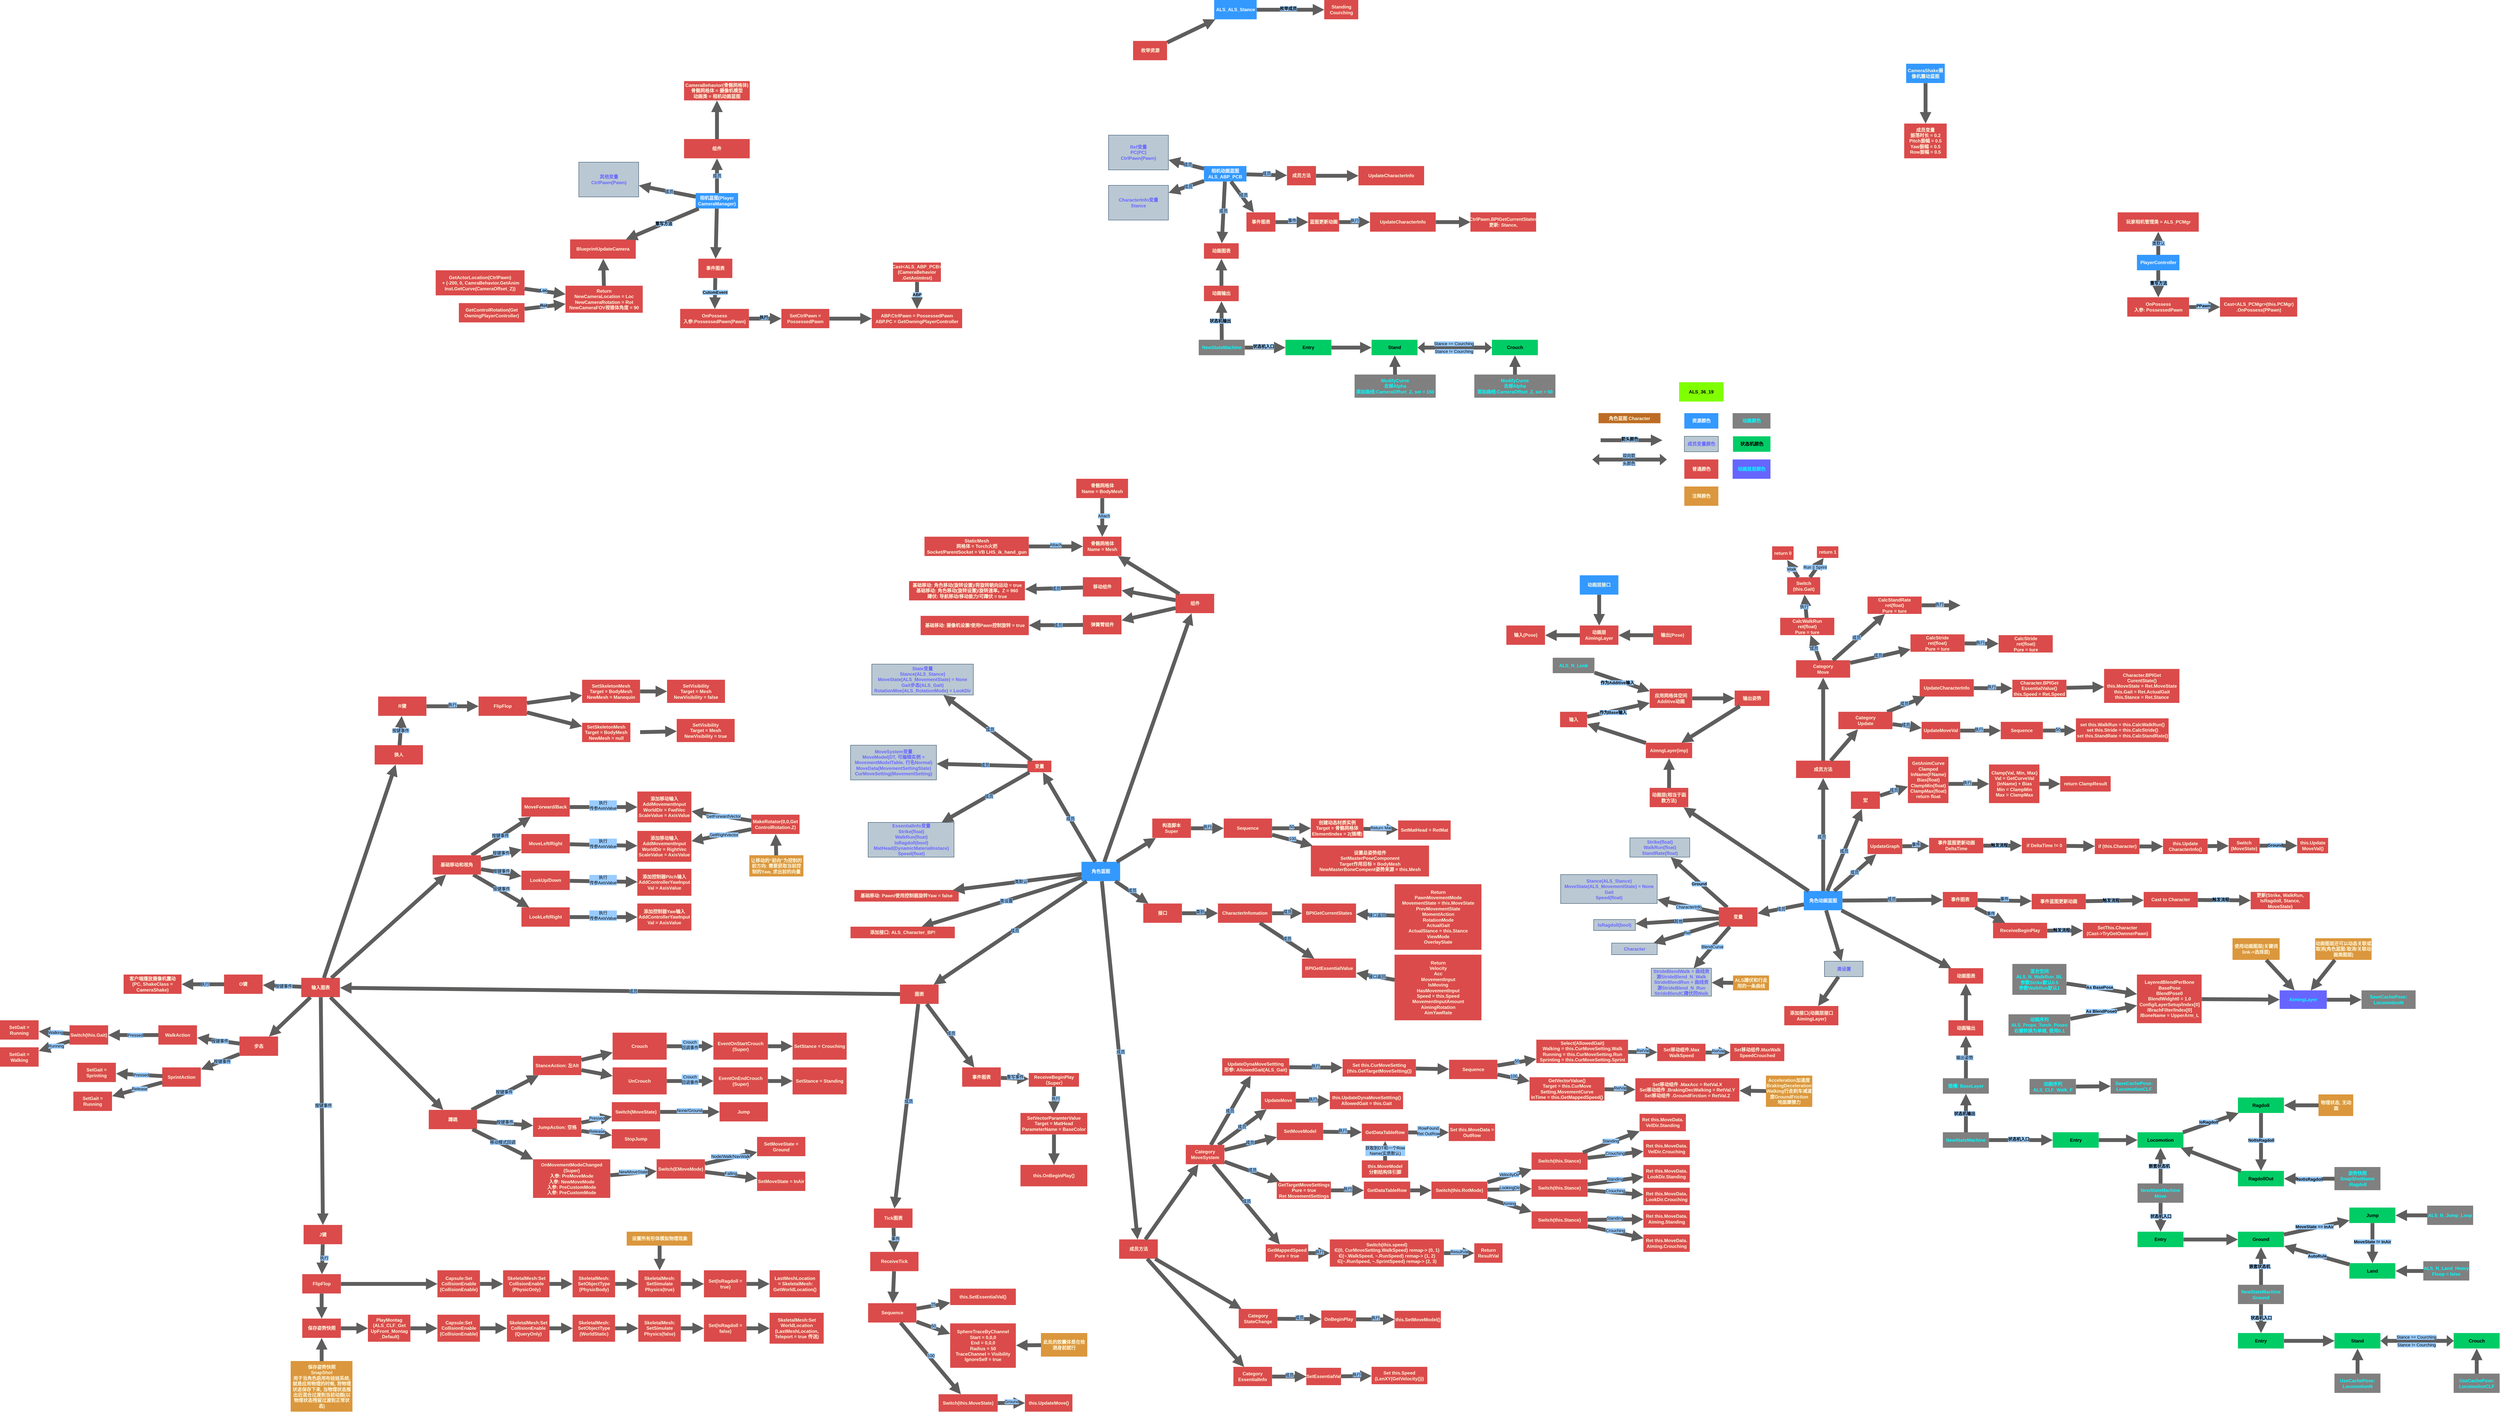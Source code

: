 <mxfile version="22.0.0" type="github">
  <diagram id="C5RBs43oDa-KdzZeNtuy" name="Page-1">
    <mxGraphModel dx="3796" dy="2590" grid="1" gridSize="10" guides="1" tooltips="1" connect="1" arrows="1" fold="1" page="1" pageScale="1" pageWidth="827" pageHeight="1169" background="none" math="0" shadow="0">
      <root>
        <mxCell id="WIyWlLk6GJQsqaUBKTNV-0" />
        <mxCell id="WIyWlLk6GJQsqaUBKTNV-1" parent="WIyWlLk6GJQsqaUBKTNV-0" />
        <mxCell id="zkfFHV4jXpPFQw0GAbJ--0" value="角色蓝图 Character" style="swimlane;fontStyle=1;align=center;verticalAlign=top;childLayout=stackLayout;horizontal=1;startSize=26;horizontalStack=0;resizeParent=1;resizeLast=0;collapsible=1;marginBottom=0;rounded=0;shadow=0;strokeWidth=1;labelBackgroundColor=none;fillColor=#BC6C25;strokeColor=#DDA15E;fontColor=#FEFAE0;swimlaneFillColor=#FFB366;" parent="WIyWlLk6GJQsqaUBKTNV-1" vertex="1" collapsed="1">
          <mxGeometry x="1388.75" y="-1060" width="160" height="26" as="geometry">
            <mxRectangle x="70" y="60" width="160" height="138" as="alternateBounds" />
          </mxGeometry>
        </mxCell>
        <mxCell id="zkfFHV4jXpPFQw0GAbJ--1" value="EventGraph" style="text;align=center;verticalAlign=top;spacingLeft=4;spacingRight=4;overflow=hidden;rotatable=0;points=[[0,0.5],[1,0.5]];portConstraint=eastwest;labelBackgroundColor=none;fontColor=#FEFAE0;rounded=0;labelBorderColor=none;" parent="zkfFHV4jXpPFQw0GAbJ--0" vertex="1">
          <mxGeometry y="26" width="160" height="26" as="geometry" />
        </mxCell>
        <mxCell id="zkfFHV4jXpPFQw0GAbJ--4" value="" style="line;html=1;strokeWidth=1;align=left;verticalAlign=middle;spacingTop=-1;spacingLeft=3;spacingRight=3;rotatable=0;labelPosition=right;points=[];portConstraint=eastwest;labelBackgroundColor=none;fillColor=#BC6C25;strokeColor=#DDA15E;fontColor=#FEFAE0;rounded=0;" parent="zkfFHV4jXpPFQw0GAbJ--0" vertex="1">
          <mxGeometry y="52" width="160" height="8" as="geometry" />
        </mxCell>
        <mxCell id="zkfFHV4jXpPFQw0GAbJ--5" value="其他变量" style="text;align=center;verticalAlign=top;spacingLeft=4;spacingRight=4;overflow=hidden;rotatable=0;points=[[0,0.5],[1,0.5]];portConstraint=eastwest;labelBackgroundColor=none;fontColor=#FEFAE0;rounded=0;" parent="zkfFHV4jXpPFQw0GAbJ--0" vertex="1">
          <mxGeometry y="60" width="160" height="26" as="geometry" />
        </mxCell>
        <mxCell id="bJ11BQRqr4eS5AZLD4-f-172" value="&lt;font style=&quot;&quot; color=&quot;#fefefe&quot;&gt;角色蓝图&lt;/font&gt;" style="whiteSpace=wrap;html=1;verticalAlign=middle;fillColor=#3399FF;strokeColor=none;fontColor=#FEFAE0;fontStyle=1;startSize=26;rounded=0;shadow=0;strokeWidth=1;labelBackgroundColor=none;swimlaneFillColor=#FFB366;gradientColor=none;" parent="WIyWlLk6GJQsqaUBKTNV-1" vertex="1">
          <mxGeometry x="50" y="102" width="100" height="50" as="geometry" />
        </mxCell>
        <mxCell id="InQoelLmfFUJZfNRCCsI-3" value="" style="rounded=0;orthogonalLoop=1;jettySize=auto;html=1;strokeColor=#DDA15E;fontColor=default;fillColor=#5E5E5E;labelBackgroundColor=none;shape=arrow;strokeWidth=0;" parent="WIyWlLk6GJQsqaUBKTNV-1" source="bJ11BQRqr4eS5AZLD4-f-172" target="JYPQvTjcsDXk_iEu1kTN-33" edge="1">
          <mxGeometry relative="1" as="geometry">
            <mxPoint x="50" y="114.76" as="sourcePoint" />
            <mxPoint x="170" y="114.76" as="targetPoint" />
          </mxGeometry>
        </mxCell>
        <mxCell id="InQoelLmfFUJZfNRCCsI-4" value="&lt;span style=&quot;font-weight: normal;&quot;&gt;成员&lt;/span&gt;" style="edgeLabel;html=1;align=center;verticalAlign=middle;resizable=0;points=[];fontColor=#000000;rounded=0;labelBackgroundColor=#99CCFF;fontStyle=1" parent="InQoelLmfFUJZfNRCCsI-3" vertex="1" connectable="0">
          <mxGeometry x="-0.044" y="2" relative="1" as="geometry">
            <mxPoint x="2" y="-2" as="offset" />
          </mxGeometry>
        </mxCell>
        <mxCell id="InQoelLmfFUJZfNRCCsI-5" value="&lt;font style=&quot;&quot; color=&quot;#fefefe&quot;&gt;资源颜色&lt;/font&gt;" style="whiteSpace=wrap;html=1;verticalAlign=middle;fillColor=#3399FF;strokeColor=none;fontColor=#FEFAE0;fontStyle=1;startSize=26;rounded=0;shadow=0;strokeWidth=1;labelBackgroundColor=none;swimlaneFillColor=#FFB366;gradientColor=none;" parent="WIyWlLk6GJQsqaUBKTNV-1" vertex="1">
          <mxGeometry x="1610.75" y="-1060" width="88" height="40" as="geometry" />
        </mxCell>
        <mxCell id="InQoelLmfFUJZfNRCCsI-8" value="&lt;font style=&quot;&quot; color=&quot;#6666ff&quot;&gt;成员变量颜色&lt;/font&gt;" style="whiteSpace=wrap;html=1;verticalAlign=middle;fontStyle=1;startSize=26;rounded=0;shadow=0;strokeWidth=1;labelBackgroundColor=none;swimlaneFillColor=#FFB366;fillColor=#bac8d3;strokeColor=#23445d;" parent="WIyWlLk6GJQsqaUBKTNV-1" vertex="1">
          <mxGeometry x="1610.75" y="-1000" width="88" height="40" as="geometry" />
        </mxCell>
        <mxCell id="InQoelLmfFUJZfNRCCsI-10" value="" style="rounded=0;orthogonalLoop=1;jettySize=auto;html=1;strokeColor=#DDA15E;fontColor=default;fillColor=#5E5E5E;labelBackgroundColor=none;shape=arrow;strokeWidth=0;" parent="WIyWlLk6GJQsqaUBKTNV-1" source="tBIIzhnrOeA-CQpatBJY-32" target="InQoelLmfFUJZfNRCCsI-12" edge="1">
          <mxGeometry relative="1" as="geometry">
            <mxPoint x="503.5" y="-707" as="sourcePoint" />
            <mxPoint x="373.5" y="-731.685" as="targetPoint" />
          </mxGeometry>
        </mxCell>
        <mxCell id="InQoelLmfFUJZfNRCCsI-12" value="移动组件" style="whiteSpace=wrap;html=1;verticalAlign=middle;fillColor=#DB4B4B;strokeColor=none;fontColor=#FEFAE0;fontStyle=1;startSize=26;rounded=0;shadow=0;strokeWidth=1;labelBackgroundColor=none;swimlaneFillColor=#FFB366;" parent="WIyWlLk6GJQsqaUBKTNV-1" vertex="1">
          <mxGeometry x="53.5" y="-635" width="100" height="50" as="geometry" />
        </mxCell>
        <mxCell id="InQoelLmfFUJZfNRCCsI-13" value="基础移动: Pawn/使用控制器旋转Yaw = false" style="whiteSpace=wrap;html=1;verticalAlign=middle;fillColor=#DB4B4B;strokeColor=none;fontColor=#FEFAE0;fontStyle=1;startSize=26;rounded=0;shadow=0;strokeWidth=1;labelBackgroundColor=none;swimlaneFillColor=#FFB366;" parent="WIyWlLk6GJQsqaUBKTNV-1" vertex="1">
          <mxGeometry x="-538" y="175" width="270" height="30" as="geometry" />
        </mxCell>
        <mxCell id="InQoelLmfFUJZfNRCCsI-14" value="" style="rounded=0;orthogonalLoop=1;jettySize=auto;html=1;strokeColor=#DDA15E;fontColor=default;fillColor=#5E5E5E;labelBackgroundColor=none;shape=arrow;strokeWidth=0;" parent="WIyWlLk6GJQsqaUBKTNV-1" source="bJ11BQRqr4eS5AZLD4-f-172" target="InQoelLmfFUJZfNRCCsI-13" edge="1">
          <mxGeometry relative="1" as="geometry">
            <mxPoint x="80" y="200" as="sourcePoint" />
            <mxPoint x="-150" y="129" as="targetPoint" />
          </mxGeometry>
        </mxCell>
        <mxCell id="InQoelLmfFUJZfNRCCsI-15" value="&lt;span style=&quot;font-weight: normal;&quot;&gt;类默认&lt;/span&gt;" style="edgeLabel;html=1;align=center;verticalAlign=middle;resizable=0;points=[];fontColor=#000000;rounded=0;labelBackgroundColor=#99CCFF;fontStyle=1" parent="InQoelLmfFUJZfNRCCsI-14" vertex="1" connectable="0">
          <mxGeometry x="-0.044" y="2" relative="1" as="geometry">
            <mxPoint x="2" y="-2" as="offset" />
          </mxGeometry>
        </mxCell>
        <mxCell id="InQoelLmfFUJZfNRCCsI-16" value="基础移动:&amp;nbsp;角色移动(旋转设置)/将旋转朝向运动 = true&lt;br&gt;基础移动:&amp;nbsp;角色移动(旋转设置)/旋转速率。Z = 960&lt;br&gt;蹲伏: 导航移动/移动能力/可蹲伏 = true" style="whiteSpace=wrap;html=1;verticalAlign=middle;fillColor=#DB4B4B;strokeColor=none;fontColor=#FEFAE0;fontStyle=1;startSize=26;rounded=0;shadow=0;strokeWidth=1;labelBackgroundColor=none;swimlaneFillColor=#FFB366;" parent="WIyWlLk6GJQsqaUBKTNV-1" vertex="1">
          <mxGeometry x="-396.5" y="-625" width="300" height="50" as="geometry" />
        </mxCell>
        <mxCell id="InQoelLmfFUJZfNRCCsI-17" value="" style="rounded=0;orthogonalLoop=1;jettySize=auto;html=1;strokeColor=#DDA15E;fontColor=default;fillColor=#5E5E5E;labelBackgroundColor=none;shape=arrow;strokeWidth=0;" parent="WIyWlLk6GJQsqaUBKTNV-1" source="InQoelLmfFUJZfNRCCsI-12" target="InQoelLmfFUJZfNRCCsI-16" edge="1">
          <mxGeometry relative="1" as="geometry">
            <mxPoint x="143.5" y="-514.5" as="sourcePoint" />
            <mxPoint x="-86.5" y="-585.5" as="targetPoint" />
          </mxGeometry>
        </mxCell>
        <mxCell id="InQoelLmfFUJZfNRCCsI-18" value="&lt;span style=&quot;font-weight: normal;&quot;&gt;成员&lt;/span&gt;" style="edgeLabel;html=1;align=center;verticalAlign=middle;resizable=0;points=[];fontColor=#000000;rounded=0;labelBackgroundColor=#99CCFF;fontStyle=1" parent="InQoelLmfFUJZfNRCCsI-17" vertex="1" connectable="0">
          <mxGeometry x="-0.044" y="2" relative="1" as="geometry">
            <mxPoint x="2" y="-2" as="offset" />
          </mxGeometry>
        </mxCell>
        <mxCell id="InQoelLmfFUJZfNRCCsI-19" value="弹簧臂组件" style="whiteSpace=wrap;html=1;verticalAlign=middle;fillColor=#DB4B4B;strokeColor=none;fontColor=#FEFAE0;fontStyle=1;startSize=26;rounded=0;shadow=0;strokeWidth=1;labelBackgroundColor=none;swimlaneFillColor=#FFB366;" parent="WIyWlLk6GJQsqaUBKTNV-1" vertex="1">
          <mxGeometry x="53.5" y="-537" width="100" height="50" as="geometry" />
        </mxCell>
        <mxCell id="InQoelLmfFUJZfNRCCsI-20" value="" style="rounded=0;orthogonalLoop=1;jettySize=auto;html=1;strokeColor=#DDA15E;fontColor=default;fillColor=#5E5E5E;labelBackgroundColor=none;shape=arrow;strokeWidth=0;" parent="WIyWlLk6GJQsqaUBKTNV-1" source="InQoelLmfFUJZfNRCCsI-19" target="InQoelLmfFUJZfNRCCsI-22" edge="1">
          <mxGeometry relative="1" as="geometry">
            <mxPoint x="153.5" y="-426.5" as="sourcePoint" />
            <mxPoint x="-86.5" y="-512" as="targetPoint" />
          </mxGeometry>
        </mxCell>
        <mxCell id="InQoelLmfFUJZfNRCCsI-21" value="&lt;span style=&quot;font-weight: normal;&quot;&gt;成员&lt;/span&gt;" style="edgeLabel;html=1;align=center;verticalAlign=middle;resizable=0;points=[];fontColor=#000000;rounded=0;labelBackgroundColor=#99CCFF;fontStyle=1" parent="InQoelLmfFUJZfNRCCsI-20" vertex="1" connectable="0">
          <mxGeometry x="-0.044" y="2" relative="1" as="geometry">
            <mxPoint x="2" y="-2" as="offset" />
          </mxGeometry>
        </mxCell>
        <mxCell id="InQoelLmfFUJZfNRCCsI-22" value="基础移动:&amp;nbsp;摄像机设置/使用Pawn控制旋转 = true" style="whiteSpace=wrap;html=1;verticalAlign=middle;fillColor=#DB4B4B;strokeColor=none;fontColor=#FEFAE0;fontStyle=1;startSize=26;rounded=0;shadow=0;strokeWidth=1;labelBackgroundColor=none;swimlaneFillColor=#FFB366;" parent="WIyWlLk6GJQsqaUBKTNV-1" vertex="1">
          <mxGeometry x="-366.5" y="-535" width="280" height="50" as="geometry" />
        </mxCell>
        <mxCell id="InQoelLmfFUJZfNRCCsI-23" value="" style="rounded=0;orthogonalLoop=1;jettySize=auto;html=1;strokeColor=#DDA15E;fontColor=default;fillColor=#5E5E5E;labelBackgroundColor=none;shape=arrow;strokeWidth=0;" parent="WIyWlLk6GJQsqaUBKTNV-1" source="tBIIzhnrOeA-CQpatBJY-32" target="InQoelLmfFUJZfNRCCsI-19" edge="1">
          <mxGeometry relative="1" as="geometry">
            <mxPoint x="563.5" y="-762" as="sourcePoint" />
            <mxPoint x="443.5" y="-712" as="targetPoint" />
          </mxGeometry>
        </mxCell>
        <mxCell id="InQoelLmfFUJZfNRCCsI-24" value="事件图表" style="whiteSpace=wrap;html=1;verticalAlign=middle;fillColor=#DB4B4B;strokeColor=none;fontColor=#FEFAE0;fontStyle=1;startSize=26;rounded=0;shadow=0;strokeWidth=1;labelBackgroundColor=none;swimlaneFillColor=#FFB366;" parent="WIyWlLk6GJQsqaUBKTNV-1" vertex="1">
          <mxGeometry x="-259" y="634.5" width="100" height="50" as="geometry" />
        </mxCell>
        <mxCell id="InQoelLmfFUJZfNRCCsI-25" value="" style="rounded=0;orthogonalLoop=1;jettySize=auto;html=1;strokeColor=#DDA15E;fontColor=default;fillColor=#5E5E5E;labelBackgroundColor=none;shape=arrow;strokeWidth=0;" parent="WIyWlLk6GJQsqaUBKTNV-1" source="bJ11BQRqr4eS5AZLD4-f-172" target="tBIIzhnrOeA-CQpatBJY-34" edge="1">
          <mxGeometry relative="1" as="geometry">
            <mxPoint x="290" y="340" as="sourcePoint" />
            <mxPoint x="-50" y="333" as="targetPoint" />
          </mxGeometry>
        </mxCell>
        <mxCell id="InQoelLmfFUJZfNRCCsI-26" value="&lt;span style=&quot;font-weight: normal;&quot;&gt;成员&lt;/span&gt;" style="edgeLabel;html=1;align=center;verticalAlign=middle;resizable=0;points=[];fontColor=#000000;rounded=0;labelBackgroundColor=#99CCFF;fontStyle=1" parent="InQoelLmfFUJZfNRCCsI-25" vertex="1" connectable="0">
          <mxGeometry x="-0.044" y="2" relative="1" as="geometry">
            <mxPoint x="2" y="-2" as="offset" />
          </mxGeometry>
        </mxCell>
        <mxCell id="InQoelLmfFUJZfNRCCsI-27" value="O键" style="whiteSpace=wrap;html=1;verticalAlign=middle;fillColor=#DB4B4B;strokeColor=none;fontColor=#FEFAE0;fontStyle=1;startSize=26;rounded=0;shadow=0;strokeWidth=1;labelBackgroundColor=none;swimlaneFillColor=#FFB366;" parent="WIyWlLk6GJQsqaUBKTNV-1" vertex="1">
          <mxGeometry x="-2170" y="394" width="100" height="50" as="geometry" />
        </mxCell>
        <mxCell id="InQoelLmfFUJZfNRCCsI-28" value="" style="rounded=0;orthogonalLoop=1;jettySize=auto;html=1;strokeColor=#DDA15E;fontColor=default;fillColor=#5E5E5E;labelBackgroundColor=none;shape=arrow;strokeWidth=0;" parent="WIyWlLk6GJQsqaUBKTNV-1" source="InQoelLmfFUJZfNRCCsI-186" target="InQoelLmfFUJZfNRCCsI-27" edge="1">
          <mxGeometry relative="1" as="geometry">
            <mxPoint x="-2330" y="227.5" as="sourcePoint" />
            <mxPoint x="-2235" y="384.5" as="targetPoint" />
          </mxGeometry>
        </mxCell>
        <mxCell id="InQoelLmfFUJZfNRCCsI-29" value="&lt;span style=&quot;font-weight: normal;&quot;&gt;按键事件&lt;/span&gt;" style="edgeLabel;html=1;align=center;verticalAlign=middle;resizable=0;points=[];fontColor=#000000;rounded=0;labelBackgroundColor=#99CCFF;fontStyle=1" parent="InQoelLmfFUJZfNRCCsI-28" vertex="1" connectable="0">
          <mxGeometry x="-0.044" y="2" relative="1" as="geometry">
            <mxPoint x="2" y="-2" as="offset" />
          </mxGeometry>
        </mxCell>
        <mxCell id="InQoelLmfFUJZfNRCCsI-30" value="普通颜色" style="whiteSpace=wrap;html=1;verticalAlign=middle;fillColor=#DB4B4B;strokeColor=none;fontColor=#FEFAE0;fontStyle=1;startSize=26;rounded=0;shadow=0;strokeWidth=1;labelBackgroundColor=none;swimlaneFillColor=#FFB366;" parent="WIyWlLk6GJQsqaUBKTNV-1" vertex="1">
          <mxGeometry x="1610.75" y="-940" width="88" height="50" as="geometry" />
        </mxCell>
        <mxCell id="InQoelLmfFUJZfNRCCsI-31" value="客户端播放摄像机震动&lt;br&gt;(PC, ShakeClass = CameraShake)" style="whiteSpace=wrap;html=1;verticalAlign=middle;fillColor=#DB4B4B;strokeColor=none;fontColor=#FEFAE0;fontStyle=1;startSize=26;rounded=0;shadow=0;strokeWidth=1;labelBackgroundColor=none;swimlaneFillColor=#FFB366;" parent="WIyWlLk6GJQsqaUBKTNV-1" vertex="1">
          <mxGeometry x="-2430" y="394" width="150" height="50" as="geometry" />
        </mxCell>
        <mxCell id="InQoelLmfFUJZfNRCCsI-32" value="" style="rounded=0;orthogonalLoop=1;jettySize=auto;html=1;strokeColor=#DDA15E;fontColor=default;fillColor=#5E5E5E;labelBackgroundColor=none;shape=arrow;strokeWidth=0;" parent="WIyWlLk6GJQsqaUBKTNV-1" source="InQoelLmfFUJZfNRCCsI-27" target="InQoelLmfFUJZfNRCCsI-31" edge="1">
          <mxGeometry relative="1" as="geometry">
            <mxPoint x="-2215" y="231.5" as="sourcePoint" />
            <mxPoint x="-2395" y="311.5" as="targetPoint" />
          </mxGeometry>
        </mxCell>
        <mxCell id="InQoelLmfFUJZfNRCCsI-33" value="&lt;span style=&quot;font-weight: normal;&quot;&gt;执行&lt;/span&gt;" style="edgeLabel;html=1;align=center;verticalAlign=middle;resizable=0;points=[];fontColor=#000000;rounded=0;labelBackgroundColor=#99CCFF;fontStyle=1" parent="InQoelLmfFUJZfNRCCsI-32" vertex="1" connectable="0">
          <mxGeometry x="-0.044" y="2" relative="1" as="geometry">
            <mxPoint x="2" y="-2" as="offset" />
          </mxGeometry>
        </mxCell>
        <mxCell id="InQoelLmfFUJZfNRCCsI-34" value="J键" style="whiteSpace=wrap;html=1;verticalAlign=middle;fillColor=#DB4B4B;strokeColor=none;fontColor=#FEFAE0;fontStyle=1;startSize=26;rounded=0;shadow=0;strokeWidth=1;labelBackgroundColor=none;swimlaneFillColor=#FFB366;" parent="WIyWlLk6GJQsqaUBKTNV-1" vertex="1">
          <mxGeometry x="-1964" y="1042.5" width="100" height="50" as="geometry" />
        </mxCell>
        <mxCell id="InQoelLmfFUJZfNRCCsI-36" value="" style="rounded=0;orthogonalLoop=1;jettySize=auto;html=1;strokeColor=#DDA15E;fontColor=default;fillColor=#5E5E5E;labelBackgroundColor=none;shape=arrow;strokeWidth=0;" parent="WIyWlLk6GJQsqaUBKTNV-1" source="InQoelLmfFUJZfNRCCsI-186" target="InQoelLmfFUJZfNRCCsI-34" edge="1">
          <mxGeometry relative="1" as="geometry">
            <mxPoint x="-1907.5" y="892.5" as="sourcePoint" />
            <mxPoint x="-2272.5" y="448.53" as="targetPoint" />
          </mxGeometry>
        </mxCell>
        <mxCell id="InQoelLmfFUJZfNRCCsI-37" value="&lt;span style=&quot;font-weight: normal;&quot;&gt;按键事件&lt;/span&gt;" style="edgeLabel;html=1;align=center;verticalAlign=middle;resizable=0;points=[];fontColor=#000000;rounded=0;labelBackgroundColor=#99CCFF;fontStyle=1" parent="InQoelLmfFUJZfNRCCsI-36" vertex="1" connectable="0">
          <mxGeometry x="-0.044" y="2" relative="1" as="geometry">
            <mxPoint x="2" y="-2" as="offset" />
          </mxGeometry>
        </mxCell>
        <mxCell id="InQoelLmfFUJZfNRCCsI-38" value="" style="rounded=0;orthogonalLoop=1;jettySize=auto;html=1;strokeColor=#DDA15E;fontColor=default;fillColor=#5E5E5E;labelBackgroundColor=none;shape=arrow;strokeWidth=0;" parent="WIyWlLk6GJQsqaUBKTNV-1" source="InQoelLmfFUJZfNRCCsI-34" target="InQoelLmfFUJZfNRCCsI-40" edge="1">
          <mxGeometry relative="1" as="geometry">
            <mxPoint x="-1737.5" y="800" as="sourcePoint" />
            <mxPoint x="-1737.5" y="1050" as="targetPoint" />
          </mxGeometry>
        </mxCell>
        <mxCell id="InQoelLmfFUJZfNRCCsI-39" value="&lt;span style=&quot;font-weight: normal;&quot;&gt;执行&lt;/span&gt;" style="edgeLabel;html=1;align=center;verticalAlign=middle;resizable=0;points=[];fontColor=#000000;rounded=0;labelBackgroundColor=#99CCFF;fontStyle=1" parent="InQoelLmfFUJZfNRCCsI-38" vertex="1" connectable="0">
          <mxGeometry x="-0.044" y="2" relative="1" as="geometry">
            <mxPoint x="2" y="-2" as="offset" />
          </mxGeometry>
        </mxCell>
        <mxCell id="InQoelLmfFUJZfNRCCsI-40" value="FlipFlop" style="whiteSpace=wrap;html=1;verticalAlign=middle;fillColor=#DB4B4B;strokeColor=none;fontColor=#FEFAE0;fontStyle=1;startSize=26;rounded=0;shadow=0;strokeWidth=1;labelBackgroundColor=none;swimlaneFillColor=#FFB366;" parent="WIyWlLk6GJQsqaUBKTNV-1" vertex="1">
          <mxGeometry x="-1967.5" y="1170" width="100" height="50" as="geometry" />
        </mxCell>
        <mxCell id="InQoelLmfFUJZfNRCCsI-42" value="保存姿势快照" style="whiteSpace=wrap;html=1;verticalAlign=middle;fillColor=#DB4B4B;strokeColor=none;fontColor=#FEFAE0;fontStyle=1;startSize=26;rounded=0;shadow=0;strokeWidth=1;labelBackgroundColor=none;swimlaneFillColor=#FFB366;" parent="WIyWlLk6GJQsqaUBKTNV-1" vertex="1">
          <mxGeometry x="-1967.5" y="1285" width="100" height="50" as="geometry" />
        </mxCell>
        <mxCell id="InQoelLmfFUJZfNRCCsI-43" value="" style="rounded=0;orthogonalLoop=1;jettySize=auto;html=1;strokeColor=#DDA15E;fontColor=default;fillColor=#5E5E5E;labelBackgroundColor=none;shape=arrow;strokeWidth=0;" parent="WIyWlLk6GJQsqaUBKTNV-1" source="InQoelLmfFUJZfNRCCsI-40" target="InQoelLmfFUJZfNRCCsI-42" edge="1">
          <mxGeometry relative="1" as="geometry">
            <mxPoint x="-2087.5" y="1135" as="sourcePoint" />
            <mxPoint x="-1987.5" y="1235" as="targetPoint" />
          </mxGeometry>
        </mxCell>
        <mxCell id="InQoelLmfFUJZfNRCCsI-46" value="保存姿势快照&lt;br/&gt;SnapShot&lt;br/&gt;用于当角色启用布娃娃系统, 就是应用物理的时候, 将物理状态保存下来, 当物理状态推出后混合过渡到当前动画(以物理状态残留过渡到正常状态)" style="whiteSpace=wrap;html=1;verticalAlign=middle;fillColor=#DB973D;strokeColor=none;fontColor=#FEFAE0;fontStyle=1;startSize=26;rounded=0;shadow=0;strokeWidth=1;labelBackgroundColor=none;swimlaneFillColor=#FFB366;" parent="WIyWlLk6GJQsqaUBKTNV-1" vertex="1">
          <mxGeometry x="-1997.5" y="1395" width="160" height="131" as="geometry" />
        </mxCell>
        <mxCell id="InQoelLmfFUJZfNRCCsI-47" value="注释颜色" style="whiteSpace=wrap;html=1;verticalAlign=middle;fillColor=#DB973D;strokeColor=none;fontColor=#FEFAE0;fontStyle=1;startSize=26;rounded=0;shadow=0;strokeWidth=1;labelBackgroundColor=none;swimlaneFillColor=#FFB366;" parent="WIyWlLk6GJQsqaUBKTNV-1" vertex="1">
          <mxGeometry x="1610.75" y="-870" width="88" height="50" as="geometry" />
        </mxCell>
        <mxCell id="InQoelLmfFUJZfNRCCsI-49" value="" style="rounded=0;orthogonalLoop=1;jettySize=auto;html=1;strokeColor=#DDA15E;fontColor=default;fillColor=#5E5E5E;labelBackgroundColor=none;shape=arrow;strokeWidth=0;" parent="WIyWlLk6GJQsqaUBKTNV-1" source="InQoelLmfFUJZfNRCCsI-46" target="InQoelLmfFUJZfNRCCsI-42" edge="1">
          <mxGeometry relative="1" as="geometry">
            <mxPoint x="-1907.5" y="1185" as="sourcePoint" />
            <mxPoint x="-1907.5" y="1295" as="targetPoint" />
          </mxGeometry>
        </mxCell>
        <mxCell id="InQoelLmfFUJZfNRCCsI-50" value="PlayMontag&lt;br&gt;(ALS_CLF_Get&lt;br&gt;UpFront_Montag&lt;br&gt;_Default)" style="whiteSpace=wrap;html=1;verticalAlign=middle;fillColor=#DB4B4B;strokeColor=none;fontColor=#FEFAE0;fontStyle=1;startSize=26;rounded=0;shadow=0;strokeWidth=1;labelBackgroundColor=none;swimlaneFillColor=#FFB366;align=center;" parent="WIyWlLk6GJQsqaUBKTNV-1" vertex="1">
          <mxGeometry x="-1797.5" y="1275" width="110" height="70" as="geometry" />
        </mxCell>
        <mxCell id="InQoelLmfFUJZfNRCCsI-51" value="" style="rounded=0;orthogonalLoop=1;jettySize=auto;html=1;strokeColor=#DDA15E;fontColor=default;fillColor=#5E5E5E;labelBackgroundColor=none;shape=arrow;strokeWidth=0;" parent="WIyWlLk6GJQsqaUBKTNV-1" source="InQoelLmfFUJZfNRCCsI-42" target="InQoelLmfFUJZfNRCCsI-50" edge="1">
          <mxGeometry relative="1" as="geometry">
            <mxPoint x="-1757.5" y="1405" as="sourcePoint" />
            <mxPoint x="-1757.5" y="1315" as="targetPoint" />
          </mxGeometry>
        </mxCell>
        <mxCell id="InQoelLmfFUJZfNRCCsI-52" value="Capsule:Set&lt;br&gt;CollisionEnable&lt;br&gt;(CollisionEnable)" style="whiteSpace=wrap;html=1;verticalAlign=middle;fillColor=#DB4B4B;strokeColor=none;fontColor=#FEFAE0;fontStyle=1;startSize=26;rounded=0;shadow=0;strokeWidth=1;labelBackgroundColor=none;swimlaneFillColor=#FFB366;align=center;" parent="WIyWlLk6GJQsqaUBKTNV-1" vertex="1">
          <mxGeometry x="-1617.5" y="1275" width="110" height="70" as="geometry" />
        </mxCell>
        <mxCell id="InQoelLmfFUJZfNRCCsI-53" value="" style="rounded=0;orthogonalLoop=1;jettySize=auto;html=1;strokeColor=#DDA15E;fontColor=default;fillColor=#5E5E5E;labelBackgroundColor=none;shape=arrow;strokeWidth=0;" parent="WIyWlLk6GJQsqaUBKTNV-1" source="InQoelLmfFUJZfNRCCsI-50" target="InQoelLmfFUJZfNRCCsI-52" edge="1">
          <mxGeometry relative="1" as="geometry">
            <mxPoint x="-1627.5" y="1310" as="sourcePoint" />
            <mxPoint x="-1527.5" y="1315" as="targetPoint" />
          </mxGeometry>
        </mxCell>
        <mxCell id="InQoelLmfFUJZfNRCCsI-54" value="Capsule:Set&lt;br&gt;CollisionEnable&lt;br&gt;(CollisionEnable)" style="whiteSpace=wrap;html=1;verticalAlign=middle;fillColor=#DB4B4B;strokeColor=none;fontColor=#FEFAE0;fontStyle=1;startSize=26;rounded=0;shadow=0;strokeWidth=1;labelBackgroundColor=none;swimlaneFillColor=#FFB366;align=center;" parent="WIyWlLk6GJQsqaUBKTNV-1" vertex="1">
          <mxGeometry x="-1617.5" y="1160" width="110" height="70" as="geometry" />
        </mxCell>
        <mxCell id="InQoelLmfFUJZfNRCCsI-55" value="" style="rounded=0;orthogonalLoop=1;jettySize=auto;html=1;strokeColor=#DDA15E;fontColor=default;fillColor=#5E5E5E;labelBackgroundColor=none;shape=arrow;strokeWidth=0;" parent="WIyWlLk6GJQsqaUBKTNV-1" source="InQoelLmfFUJZfNRCCsI-40" target="InQoelLmfFUJZfNRCCsI-54" edge="1">
          <mxGeometry relative="1" as="geometry">
            <mxPoint x="-1827.5" y="1180.0" as="sourcePoint" />
            <mxPoint x="-1601.5" y="1196.26" as="targetPoint" />
          </mxGeometry>
        </mxCell>
        <mxCell id="InQoelLmfFUJZfNRCCsI-56" value="SkeletalMesh:&lt;br&gt;SetObjectType&lt;br&gt;(PhysicBody)" style="whiteSpace=wrap;html=1;verticalAlign=middle;fillColor=#DB4B4B;strokeColor=none;fontColor=#FEFAE0;fontStyle=1;startSize=26;rounded=0;shadow=0;strokeWidth=1;labelBackgroundColor=none;swimlaneFillColor=#FFB366;align=center;" parent="WIyWlLk6GJQsqaUBKTNV-1" vertex="1">
          <mxGeometry x="-1267.5" y="1160" width="110" height="70" as="geometry" />
        </mxCell>
        <mxCell id="InQoelLmfFUJZfNRCCsI-58" value="" style="rounded=0;orthogonalLoop=1;jettySize=auto;html=1;strokeColor=#DDA15E;fontColor=default;fillColor=#5E5E5E;labelBackgroundColor=none;shape=arrow;strokeWidth=0;" parent="WIyWlLk6GJQsqaUBKTNV-1" source="InQoelLmfFUJZfNRCCsI-60" target="InQoelLmfFUJZfNRCCsI-56" edge="1">
          <mxGeometry relative="1" as="geometry">
            <mxPoint x="-1327.5" y="1195" as="sourcePoint" />
            <mxPoint x="-1287.5" y="1255" as="targetPoint" />
          </mxGeometry>
        </mxCell>
        <mxCell id="InQoelLmfFUJZfNRCCsI-59" value="" style="rounded=0;orthogonalLoop=1;jettySize=auto;html=1;strokeColor=#DDA15E;fontColor=default;fillColor=#5E5E5E;labelBackgroundColor=none;shape=arrow;strokeWidth=0;" parent="WIyWlLk6GJQsqaUBKTNV-1" source="InQoelLmfFUJZfNRCCsI-54" target="InQoelLmfFUJZfNRCCsI-60" edge="1">
          <mxGeometry relative="1" as="geometry">
            <mxPoint x="-1507.5" y="1195" as="sourcePoint" />
            <mxPoint x="-1467.5" y="1255" as="targetPoint" />
          </mxGeometry>
        </mxCell>
        <mxCell id="InQoelLmfFUJZfNRCCsI-60" value="SkeletalMesh:Set&lt;br&gt;CollisionEnable&lt;br&gt;(PhysicOnly)" style="whiteSpace=wrap;html=1;verticalAlign=middle;fillColor=#DB4B4B;strokeColor=none;fontColor=#FEFAE0;fontStyle=1;startSize=26;rounded=0;shadow=0;strokeWidth=1;labelBackgroundColor=none;swimlaneFillColor=#FFB366;align=center;" parent="WIyWlLk6GJQsqaUBKTNV-1" vertex="1">
          <mxGeometry x="-1447.5" y="1160" width="120" height="70" as="geometry" />
        </mxCell>
        <mxCell id="InQoelLmfFUJZfNRCCsI-61" value="SkeletalMesh:Set&lt;br&gt;CollisionEnable&lt;br&gt;(QueryOnly)" style="whiteSpace=wrap;html=1;verticalAlign=middle;fillColor=#DB4B4B;strokeColor=none;fontColor=#FEFAE0;fontStyle=1;startSize=26;rounded=0;shadow=0;strokeWidth=1;labelBackgroundColor=none;swimlaneFillColor=#FFB366;align=center;" parent="WIyWlLk6GJQsqaUBKTNV-1" vertex="1">
          <mxGeometry x="-1437.5" y="1275" width="110" height="70" as="geometry" />
        </mxCell>
        <mxCell id="InQoelLmfFUJZfNRCCsI-62" value="" style="rounded=0;orthogonalLoop=1;jettySize=auto;html=1;strokeColor=#DDA15E;fontColor=default;fillColor=#5E5E5E;labelBackgroundColor=none;shape=arrow;strokeWidth=0;" parent="WIyWlLk6GJQsqaUBKTNV-1" source="InQoelLmfFUJZfNRCCsI-52" target="InQoelLmfFUJZfNRCCsI-61" edge="1">
          <mxGeometry relative="1" as="geometry">
            <mxPoint x="-1472.5" y="1300" as="sourcePoint" />
            <mxPoint x="-1432.5" y="1360" as="targetPoint" />
          </mxGeometry>
        </mxCell>
        <mxCell id="InQoelLmfFUJZfNRCCsI-63" value="SkeletalMesh:&lt;br&gt;SetObjectType&lt;br&gt;(WorldStatic)" style="whiteSpace=wrap;html=1;verticalAlign=middle;fillColor=#DB4B4B;strokeColor=none;fontColor=#FEFAE0;fontStyle=1;startSize=26;rounded=0;shadow=0;strokeWidth=1;labelBackgroundColor=none;swimlaneFillColor=#FFB366;align=center;" parent="WIyWlLk6GJQsqaUBKTNV-1" vertex="1">
          <mxGeometry x="-1267.5" y="1275" width="110" height="70" as="geometry" />
        </mxCell>
        <mxCell id="InQoelLmfFUJZfNRCCsI-64" value="" style="rounded=0;orthogonalLoop=1;jettySize=auto;html=1;strokeColor=#DDA15E;fontColor=default;fillColor=#5E5E5E;labelBackgroundColor=none;shape=arrow;strokeWidth=0;" parent="WIyWlLk6GJQsqaUBKTNV-1" source="InQoelLmfFUJZfNRCCsI-61" target="InQoelLmfFUJZfNRCCsI-63" edge="1">
          <mxGeometry relative="1" as="geometry">
            <mxPoint x="-1332.5" y="1310" as="sourcePoint" />
            <mxPoint x="-1292.5" y="1370" as="targetPoint" />
          </mxGeometry>
        </mxCell>
        <mxCell id="InQoelLmfFUJZfNRCCsI-65" value="SkeletalMesh:&lt;br&gt;SetSimulate&lt;br&gt;Physics(true)" style="whiteSpace=wrap;html=1;verticalAlign=middle;fillColor=#DB4B4B;strokeColor=none;fontColor=#FEFAE0;fontStyle=1;startSize=26;rounded=0;shadow=0;strokeWidth=1;labelBackgroundColor=none;swimlaneFillColor=#FFB366;align=center;" parent="WIyWlLk6GJQsqaUBKTNV-1" vertex="1">
          <mxGeometry x="-1097.5" y="1160" width="110" height="70" as="geometry" />
        </mxCell>
        <mxCell id="InQoelLmfFUJZfNRCCsI-66" value="" style="rounded=0;orthogonalLoop=1;jettySize=auto;html=1;strokeColor=#DDA15E;fontColor=default;fillColor=#5E5E5E;labelBackgroundColor=none;shape=arrow;strokeWidth=0;" parent="WIyWlLk6GJQsqaUBKTNV-1" source="InQoelLmfFUJZfNRCCsI-56" target="InQoelLmfFUJZfNRCCsI-65" edge="1">
          <mxGeometry relative="1" as="geometry">
            <mxPoint x="-1157.5" y="1195" as="sourcePoint" />
            <mxPoint x="-1117.5" y="1255" as="targetPoint" />
          </mxGeometry>
        </mxCell>
        <mxCell id="InQoelLmfFUJZfNRCCsI-67" value="SkeletalMesh:&lt;br&gt;SetSimulate&lt;br&gt;Physics(false)" style="whiteSpace=wrap;html=1;verticalAlign=middle;fillColor=#DB4B4B;strokeColor=none;fontColor=#FEFAE0;fontStyle=1;startSize=26;rounded=0;shadow=0;strokeWidth=1;labelBackgroundColor=none;swimlaneFillColor=#FFB366;align=center;" parent="WIyWlLk6GJQsqaUBKTNV-1" vertex="1">
          <mxGeometry x="-1097.5" y="1275" width="110" height="70" as="geometry" />
        </mxCell>
        <mxCell id="InQoelLmfFUJZfNRCCsI-68" value="" style="rounded=0;orthogonalLoop=1;jettySize=auto;html=1;strokeColor=#DDA15E;fontColor=default;fillColor=#5E5E5E;labelBackgroundColor=none;shape=arrow;strokeWidth=0;" parent="WIyWlLk6GJQsqaUBKTNV-1" source="InQoelLmfFUJZfNRCCsI-63" target="InQoelLmfFUJZfNRCCsI-67" edge="1">
          <mxGeometry relative="1" as="geometry">
            <mxPoint x="-1162.5" y="1310" as="sourcePoint" />
            <mxPoint x="-1122.5" y="1370" as="targetPoint" />
          </mxGeometry>
        </mxCell>
        <mxCell id="InQoelLmfFUJZfNRCCsI-69" value="Set(IsRagdoll = true)" style="whiteSpace=wrap;html=1;verticalAlign=middle;fillColor=#DB4B4B;strokeColor=none;fontColor=#FEFAE0;fontStyle=1;startSize=26;rounded=0;shadow=0;strokeWidth=1;labelBackgroundColor=none;swimlaneFillColor=#FFB366;align=center;" parent="WIyWlLk6GJQsqaUBKTNV-1" vertex="1">
          <mxGeometry x="-927.5" y="1160" width="110" height="70" as="geometry" />
        </mxCell>
        <mxCell id="InQoelLmfFUJZfNRCCsI-70" value="" style="rounded=0;orthogonalLoop=1;jettySize=auto;html=1;strokeColor=#DDA15E;fontColor=default;fillColor=#5E5E5E;labelBackgroundColor=none;shape=arrow;strokeWidth=0;" parent="WIyWlLk6GJQsqaUBKTNV-1" source="InQoelLmfFUJZfNRCCsI-65" target="InQoelLmfFUJZfNRCCsI-69" edge="1">
          <mxGeometry relative="1" as="geometry">
            <mxPoint x="-987.5" y="1195" as="sourcePoint" />
            <mxPoint x="-947.5" y="1255" as="targetPoint" />
          </mxGeometry>
        </mxCell>
        <mxCell id="InQoelLmfFUJZfNRCCsI-71" value="Set(IsRagdoll = false)" style="whiteSpace=wrap;html=1;verticalAlign=middle;fillColor=#DB4B4B;strokeColor=none;fontColor=#FEFAE0;fontStyle=1;startSize=26;rounded=0;shadow=0;strokeWidth=1;labelBackgroundColor=none;swimlaneFillColor=#FFB366;align=center;" parent="WIyWlLk6GJQsqaUBKTNV-1" vertex="1">
          <mxGeometry x="-927.5" y="1275" width="110" height="70" as="geometry" />
        </mxCell>
        <mxCell id="InQoelLmfFUJZfNRCCsI-72" value="" style="rounded=0;orthogonalLoop=1;jettySize=auto;html=1;strokeColor=#DDA15E;fontColor=default;fillColor=#5E5E5E;labelBackgroundColor=none;shape=arrow;strokeWidth=0;" parent="WIyWlLk6GJQsqaUBKTNV-1" source="InQoelLmfFUJZfNRCCsI-67" target="InQoelLmfFUJZfNRCCsI-71" edge="1">
          <mxGeometry relative="1" as="geometry">
            <mxPoint x="-992.5" y="1310" as="sourcePoint" />
            <mxPoint x="-952.5" y="1370" as="targetPoint" />
          </mxGeometry>
        </mxCell>
        <mxCell id="InQoelLmfFUJZfNRCCsI-73" value="LastMeshLocation&lt;br&gt;&amp;nbsp;= SkeletalMesh:&lt;br&gt;GetWorldLocation()" style="whiteSpace=wrap;html=1;verticalAlign=middle;fillColor=#DB4B4B;strokeColor=none;fontColor=#FEFAE0;fontStyle=1;startSize=26;rounded=0;shadow=0;strokeWidth=1;labelBackgroundColor=none;swimlaneFillColor=#FFB366;align=center;" parent="WIyWlLk6GJQsqaUBKTNV-1" vertex="1">
          <mxGeometry x="-757.5" y="1160" width="130" height="70" as="geometry" />
        </mxCell>
        <mxCell id="InQoelLmfFUJZfNRCCsI-74" value="" style="rounded=0;orthogonalLoop=1;jettySize=auto;html=1;strokeColor=#DDA15E;fontColor=default;fillColor=#5E5E5E;labelBackgroundColor=none;shape=arrow;strokeWidth=0;" parent="WIyWlLk6GJQsqaUBKTNV-1" source="InQoelLmfFUJZfNRCCsI-69" target="InQoelLmfFUJZfNRCCsI-73" edge="1">
          <mxGeometry relative="1" as="geometry">
            <mxPoint x="-817.5" y="1195" as="sourcePoint" />
            <mxPoint x="-777.5" y="1255" as="targetPoint" />
          </mxGeometry>
        </mxCell>
        <mxCell id="InQoelLmfFUJZfNRCCsI-75" value="SkeletalMesh:Set&lt;br&gt;WorldLocation&lt;br&gt;(LastMeshLocation, Teleport = true 传送)" style="whiteSpace=wrap;html=1;verticalAlign=middle;fillColor=#DB4B4B;strokeColor=none;fontColor=#FEFAE0;fontStyle=1;startSize=26;rounded=0;shadow=0;strokeWidth=1;labelBackgroundColor=none;swimlaneFillColor=#FFB366;align=center;" parent="WIyWlLk6GJQsqaUBKTNV-1" vertex="1">
          <mxGeometry x="-757.5" y="1270" width="140" height="80" as="geometry" />
        </mxCell>
        <mxCell id="InQoelLmfFUJZfNRCCsI-76" value="" style="rounded=0;orthogonalLoop=1;jettySize=auto;html=1;strokeColor=#DDA15E;fontColor=default;fillColor=#5E5E5E;labelBackgroundColor=none;shape=arrow;strokeWidth=0;" parent="WIyWlLk6GJQsqaUBKTNV-1" source="InQoelLmfFUJZfNRCCsI-71" target="InQoelLmfFUJZfNRCCsI-75" edge="1">
          <mxGeometry relative="1" as="geometry">
            <mxPoint x="-822.5" y="1310" as="sourcePoint" />
            <mxPoint x="-782.5" y="1370" as="targetPoint" />
          </mxGeometry>
        </mxCell>
        <mxCell id="InQoelLmfFUJZfNRCCsI-77" value="设置所有形体模拟物理现象" style="whiteSpace=wrap;html=1;verticalAlign=middle;fillColor=#DB973D;strokeColor=none;fontColor=#FEFAE0;fontStyle=1;startSize=26;rounded=0;shadow=0;strokeWidth=1;labelBackgroundColor=none;swimlaneFillColor=#FFB366;" parent="WIyWlLk6GJQsqaUBKTNV-1" vertex="1">
          <mxGeometry x="-1127.5" y="1060" width="170" height="36" as="geometry" />
        </mxCell>
        <mxCell id="InQoelLmfFUJZfNRCCsI-78" value="" style="rounded=0;orthogonalLoop=1;jettySize=auto;html=1;strokeColor=#DDA15E;fontColor=default;fillColor=#5E5E5E;labelBackgroundColor=none;shape=arrow;strokeWidth=0;" parent="WIyWlLk6GJQsqaUBKTNV-1" source="InQoelLmfFUJZfNRCCsI-77" target="InQoelLmfFUJZfNRCCsI-65" edge="1">
          <mxGeometry relative="1" as="geometry">
            <mxPoint x="-1012.5" y="1115" as="sourcePoint" />
            <mxPoint x="-952.5" y="1115" as="targetPoint" />
          </mxGeometry>
        </mxCell>
        <mxCell id="InQoelLmfFUJZfNRCCsI-79" value="CameraShake摄像机震动蓝图" style="whiteSpace=wrap;html=1;verticalAlign=middle;fillColor=#3399FF;strokeColor=none;fontColor=#FEFAE0;fontStyle=1;startSize=26;rounded=0;shadow=0;strokeWidth=1;labelBackgroundColor=none;swimlaneFillColor=#FFB366;gradientColor=none;" parent="WIyWlLk6GJQsqaUBKTNV-1" vertex="1">
          <mxGeometry x="2185" y="-1965" width="100" height="50" as="geometry" />
        </mxCell>
        <mxCell id="InQoelLmfFUJZfNRCCsI-80" value="成员变量&lt;br/&gt;振荡时长 = 0.2&lt;br/&gt;Pitch振幅 = 0.5&lt;br/&gt;Yaw振幅 = 0.5&lt;br/&gt;Row振幅 = 0.5" style="whiteSpace=wrap;html=1;verticalAlign=middle;fillColor=#DB4B4B;strokeColor=none;fontColor=#FEFAE0;fontStyle=1;startSize=26;rounded=0;shadow=0;strokeWidth=1;labelBackgroundColor=none;swimlaneFillColor=#FFB366;" parent="WIyWlLk6GJQsqaUBKTNV-1" vertex="1">
          <mxGeometry x="2180" y="-1810" width="110" height="90" as="geometry" />
        </mxCell>
        <mxCell id="InQoelLmfFUJZfNRCCsI-81" value="" style="rounded=0;orthogonalLoop=1;jettySize=auto;html=1;strokeColor=#DDA15E;fontColor=default;fillColor=#5E5E5E;labelBackgroundColor=none;shape=arrow;strokeWidth=0;" parent="WIyWlLk6GJQsqaUBKTNV-1" source="InQoelLmfFUJZfNRCCsI-79" target="InQoelLmfFUJZfNRCCsI-80" edge="1">
          <mxGeometry relative="1" as="geometry">
            <mxPoint x="2390.5" y="-1915" as="sourcePoint" />
            <mxPoint x="2379.5" y="-1769" as="targetPoint" />
          </mxGeometry>
        </mxCell>
        <mxCell id="InQoelLmfFUJZfNRCCsI-83" value="动画层接口" style="whiteSpace=wrap;html=1;verticalAlign=middle;fillColor=#3399FF;strokeColor=none;fontColor=#FEFAE0;fontStyle=1;startSize=26;rounded=0;shadow=0;strokeWidth=1;labelBackgroundColor=none;swimlaneFillColor=#FFB366;gradientColor=none;" parent="WIyWlLk6GJQsqaUBKTNV-1" vertex="1">
          <mxGeometry x="1340" y="-640" width="100" height="50" as="geometry" />
        </mxCell>
        <mxCell id="InQoelLmfFUJZfNRCCsI-84" value="动画层AimingLayer" style="whiteSpace=wrap;html=1;verticalAlign=middle;fillColor=#DB4B4B;strokeColor=none;fontColor=#FEFAE0;fontStyle=1;startSize=26;rounded=0;shadow=0;strokeWidth=1;labelBackgroundColor=none;swimlaneFillColor=#FFB366;" parent="WIyWlLk6GJQsqaUBKTNV-1" vertex="1">
          <mxGeometry x="1340" y="-510" width="100" height="50" as="geometry" />
        </mxCell>
        <mxCell id="InQoelLmfFUJZfNRCCsI-85" value="" style="rounded=0;orthogonalLoop=1;jettySize=auto;html=1;strokeColor=#DDA15E;fontColor=default;fillColor=#5E5E5E;labelBackgroundColor=none;shape=arrow;strokeWidth=0;" parent="WIyWlLk6GJQsqaUBKTNV-1" source="InQoelLmfFUJZfNRCCsI-83" target="InQoelLmfFUJZfNRCCsI-84" edge="1">
          <mxGeometry relative="1" as="geometry">
            <mxPoint x="1320" y="-559" as="sourcePoint" />
            <mxPoint x="1090" y="-630" as="targetPoint" />
          </mxGeometry>
        </mxCell>
        <mxCell id="InQoelLmfFUJZfNRCCsI-87" value="输入(Pose)" style="whiteSpace=wrap;html=1;verticalAlign=middle;fillColor=#DB4B4B;strokeColor=none;fontColor=#FEFAE0;fontStyle=1;startSize=26;rounded=0;shadow=0;strokeWidth=1;labelBackgroundColor=none;swimlaneFillColor=#FFB366;" parent="WIyWlLk6GJQsqaUBKTNV-1" vertex="1">
          <mxGeometry x="1150" y="-510" width="100" height="50" as="geometry" />
        </mxCell>
        <mxCell id="InQoelLmfFUJZfNRCCsI-88" value="" style="rounded=0;orthogonalLoop=1;jettySize=auto;html=1;strokeColor=#DDA15E;fontColor=default;fillColor=#5E5E5E;labelBackgroundColor=none;shape=arrow;strokeWidth=0;" parent="WIyWlLk6GJQsqaUBKTNV-1" source="InQoelLmfFUJZfNRCCsI-84" target="InQoelLmfFUJZfNRCCsI-87" edge="1">
          <mxGeometry relative="1" as="geometry">
            <mxPoint x="1400" y="-580" as="sourcePoint" />
            <mxPoint x="1400" y="-500" as="targetPoint" />
          </mxGeometry>
        </mxCell>
        <mxCell id="InQoelLmfFUJZfNRCCsI-89" value="输出(Pose)" style="whiteSpace=wrap;html=1;verticalAlign=middle;fillColor=#DB4B4B;strokeColor=none;fontColor=#FEFAE0;fontStyle=1;startSize=26;rounded=0;shadow=0;strokeWidth=1;labelBackgroundColor=none;swimlaneFillColor=#FFB366;" parent="WIyWlLk6GJQsqaUBKTNV-1" vertex="1">
          <mxGeometry x="1530" y="-510" width="100" height="50" as="geometry" />
        </mxCell>
        <mxCell id="InQoelLmfFUJZfNRCCsI-90" value="" style="rounded=0;orthogonalLoop=1;jettySize=auto;html=1;strokeColor=#DDA15E;fontColor=default;fillColor=#5E5E5E;labelBackgroundColor=none;shape=arrow;strokeWidth=0;" parent="WIyWlLk6GJQsqaUBKTNV-1" source="InQoelLmfFUJZfNRCCsI-89" target="InQoelLmfFUJZfNRCCsI-84" edge="1">
          <mxGeometry relative="1" as="geometry">
            <mxPoint x="1600" y="-500" as="sourcePoint" />
            <mxPoint x="1480" y="-500" as="targetPoint" />
          </mxGeometry>
        </mxCell>
        <mxCell id="InQoelLmfFUJZfNRCCsI-91" value="&lt;font style=&quot;&quot; color=&quot;#fefefe&quot;&gt;角色动画蓝图&lt;/font&gt;" style="whiteSpace=wrap;html=1;verticalAlign=middle;fillColor=#3399FF;strokeColor=none;fontColor=#FEFAE0;fontStyle=1;startSize=26;rounded=0;shadow=0;strokeWidth=1;labelBackgroundColor=none;swimlaneFillColor=#FFB366;gradientColor=none;" parent="WIyWlLk6GJQsqaUBKTNV-1" vertex="1">
          <mxGeometry x="1920" y="177.5" width="100" height="50" as="geometry" />
        </mxCell>
        <mxCell id="InQoelLmfFUJZfNRCCsI-92" value="动画层(相当于函数方法)" style="whiteSpace=wrap;html=1;verticalAlign=middle;fillColor=#DB4B4B;strokeColor=none;fontColor=#FEFAE0;fontStyle=1;startSize=26;rounded=0;shadow=0;strokeWidth=1;labelBackgroundColor=none;swimlaneFillColor=#FFB366;" parent="WIyWlLk6GJQsqaUBKTNV-1" vertex="1">
          <mxGeometry x="1521" y="-89.5" width="100" height="50" as="geometry" />
        </mxCell>
        <mxCell id="InQoelLmfFUJZfNRCCsI-93" value="" style="rounded=0;orthogonalLoop=1;jettySize=auto;html=1;strokeColor=#DDA15E;fontColor=default;fillColor=#5E5E5E;labelBackgroundColor=none;shape=arrow;strokeWidth=0;" parent="WIyWlLk6GJQsqaUBKTNV-1" source="InQoelLmfFUJZfNRCCsI-91" target="InQoelLmfFUJZfNRCCsI-92" edge="1">
          <mxGeometry relative="1" as="geometry">
            <mxPoint x="910" y="194.29" as="sourcePoint" />
            <mxPoint x="820" y="194.29" as="targetPoint" />
          </mxGeometry>
        </mxCell>
        <mxCell id="InQoelLmfFUJZfNRCCsI-95" value="" style="rounded=0;orthogonalLoop=1;jettySize=auto;html=1;strokeColor=#DDA15E;fontColor=default;fillColor=#5E5E5E;labelBackgroundColor=none;shape=arrow;strokeWidth=0;" parent="WIyWlLk6GJQsqaUBKTNV-1" source="InQoelLmfFUJZfNRCCsI-92" target="InQoelLmfFUJZfNRCCsI-96" edge="1">
          <mxGeometry relative="1" as="geometry">
            <mxPoint x="1846" y="-54.5" as="sourcePoint" />
            <mxPoint x="1696" y="-126.5" as="targetPoint" />
          </mxGeometry>
        </mxCell>
        <mxCell id="InQoelLmfFUJZfNRCCsI-96" value="AimngLayer(imp)" style="whiteSpace=wrap;html=1;verticalAlign=middle;fillColor=#DB4B4B;strokeColor=none;fontColor=#FEFAE0;fontStyle=1;startSize=26;rounded=0;shadow=0;strokeWidth=1;labelBackgroundColor=none;swimlaneFillColor=#FFB366;" parent="WIyWlLk6GJQsqaUBKTNV-1" vertex="1">
          <mxGeometry x="1511" y="-206.5" width="120" height="40" as="geometry" />
        </mxCell>
        <mxCell id="InQoelLmfFUJZfNRCCsI-97" value="输入" style="whiteSpace=wrap;html=1;verticalAlign=middle;fillColor=#DB4B4B;strokeColor=none;fontColor=#FEFAE0;fontStyle=1;startSize=26;rounded=0;shadow=0;strokeWidth=1;labelBackgroundColor=none;swimlaneFillColor=#FFB366;" parent="WIyWlLk6GJQsqaUBKTNV-1" vertex="1">
          <mxGeometry x="1289" y="-286.5" width="70" height="40" as="geometry" />
        </mxCell>
        <mxCell id="InQoelLmfFUJZfNRCCsI-98" value="" style="rounded=0;orthogonalLoop=1;jettySize=auto;html=1;strokeColor=#DDA15E;fontColor=default;fillColor=#5E5E5E;labelBackgroundColor=none;shape=arrow;strokeWidth=0;" parent="WIyWlLk6GJQsqaUBKTNV-1" source="InQoelLmfFUJZfNRCCsI-96" target="InQoelLmfFUJZfNRCCsI-97" edge="1">
          <mxGeometry relative="1" as="geometry">
            <mxPoint x="1502" y="-66.5" as="sourcePoint" />
            <mxPoint x="1542" y="-156.5" as="targetPoint" />
          </mxGeometry>
        </mxCell>
        <mxCell id="InQoelLmfFUJZfNRCCsI-99" value="输出姿势" style="whiteSpace=wrap;html=1;verticalAlign=middle;fillColor=#DB4B4B;strokeColor=none;fontColor=#FEFAE0;fontStyle=1;startSize=26;rounded=0;shadow=0;strokeWidth=1;labelBackgroundColor=none;swimlaneFillColor=#FFB366;" parent="WIyWlLk6GJQsqaUBKTNV-1" vertex="1">
          <mxGeometry x="1741" y="-341.5" width="90" height="40" as="geometry" />
        </mxCell>
        <mxCell id="InQoelLmfFUJZfNRCCsI-100" value="" style="rounded=0;orthogonalLoop=1;jettySize=auto;html=1;strokeColor=#DDA15E;fontColor=default;fillColor=#5E5E5E;labelBackgroundColor=none;shape=arrow;strokeWidth=0;" parent="WIyWlLk6GJQsqaUBKTNV-1" source="InQoelLmfFUJZfNRCCsI-99" target="InQoelLmfFUJZfNRCCsI-96" edge="1">
          <mxGeometry relative="1" as="geometry">
            <mxPoint x="1501" y="-196.5" as="sourcePoint" />
            <mxPoint x="1601" y="-276.5" as="targetPoint" />
          </mxGeometry>
        </mxCell>
        <mxCell id="InQoelLmfFUJZfNRCCsI-101" value="" style="rounded=0;orthogonalLoop=1;jettySize=auto;html=1;strokeColor=#DDA15E;fontColor=default;fillColor=#5E5E5E;labelBackgroundColor=none;shape=arrow;strokeWidth=0;" parent="WIyWlLk6GJQsqaUBKTNV-1" source="InQoelLmfFUJZfNRCCsI-142" target="InQoelLmfFUJZfNRCCsI-105" edge="1">
          <mxGeometry relative="1" as="geometry">
            <mxPoint x="1641" y="-376.5" as="sourcePoint" />
            <mxPoint x="1471" y="-376.5" as="targetPoint" />
          </mxGeometry>
        </mxCell>
        <mxCell id="InQoelLmfFUJZfNRCCsI-102" value="作为Additive输入" style="edgeLabel;html=1;align=center;verticalAlign=middle;resizable=0;points=[];fontColor=#000000;rounded=0;labelBackgroundColor=#99CCFF;fontStyle=1" parent="InQoelLmfFUJZfNRCCsI-101" vertex="1" connectable="0">
          <mxGeometry x="-0.044" y="2" relative="1" as="geometry">
            <mxPoint x="-10" y="5" as="offset" />
          </mxGeometry>
        </mxCell>
        <mxCell id="InQoelLmfFUJZfNRCCsI-105" value="应用网格体空间Additive动画" style="whiteSpace=wrap;html=1;verticalAlign=middle;fillColor=#DB4B4B;strokeColor=none;fontColor=#FEFAE0;fontStyle=1;startSize=26;rounded=0;shadow=0;strokeWidth=1;labelBackgroundColor=none;swimlaneFillColor=#FFB366;" parent="WIyWlLk6GJQsqaUBKTNV-1" vertex="1">
          <mxGeometry x="1521" y="-346.5" width="110" height="50" as="geometry" />
        </mxCell>
        <mxCell id="InQoelLmfFUJZfNRCCsI-106" value="" style="rounded=0;orthogonalLoop=1;jettySize=auto;html=1;strokeColor=#DDA15E;fontColor=default;fillColor=#5E5E5E;labelBackgroundColor=none;shape=arrow;strokeWidth=0;" parent="WIyWlLk6GJQsqaUBKTNV-1" source="InQoelLmfFUJZfNRCCsI-97" target="InQoelLmfFUJZfNRCCsI-105" edge="1">
          <mxGeometry relative="1" as="geometry">
            <mxPoint x="1431" y="-296.5" as="sourcePoint" />
            <mxPoint x="1553" y="-277.5" as="targetPoint" />
          </mxGeometry>
        </mxCell>
        <mxCell id="InQoelLmfFUJZfNRCCsI-107" value="作为Base输入" style="edgeLabel;html=1;align=center;verticalAlign=middle;resizable=0;points=[];fontColor=#000000;rounded=0;labelBackgroundColor=#99CCFF;fontStyle=1" parent="InQoelLmfFUJZfNRCCsI-106" vertex="1" connectable="0">
          <mxGeometry x="-0.044" y="2" relative="1" as="geometry">
            <mxPoint x="-10" y="8" as="offset" />
          </mxGeometry>
        </mxCell>
        <mxCell id="InQoelLmfFUJZfNRCCsI-108" value="" style="rounded=0;orthogonalLoop=1;jettySize=auto;html=1;strokeColor=#DDA15E;fontColor=default;fillColor=#5E5E5E;labelBackgroundColor=none;shape=arrow;strokeWidth=0;" parent="WIyWlLk6GJQsqaUBKTNV-1" source="InQoelLmfFUJZfNRCCsI-105" target="InQoelLmfFUJZfNRCCsI-99" edge="1">
          <mxGeometry relative="1" as="geometry">
            <mxPoint x="1765" y="-376.5" as="sourcePoint" />
            <mxPoint x="1671" y="-335.5" as="targetPoint" />
          </mxGeometry>
        </mxCell>
        <mxCell id="InQoelLmfFUJZfNRCCsI-109" value="&lt;font style=&quot;&quot; color=&quot;#6666ff&quot;&gt;类设置&lt;/font&gt;" style="whiteSpace=wrap;html=1;verticalAlign=middle;fontStyle=1;startSize=26;rounded=0;shadow=0;strokeWidth=1;labelBackgroundColor=none;swimlaneFillColor=#FFB366;fillColor=#bac8d3;strokeColor=#23445d;" parent="WIyWlLk6GJQsqaUBKTNV-1" vertex="1">
          <mxGeometry x="1973.5" y="359.5" width="100" height="40" as="geometry" />
        </mxCell>
        <mxCell id="InQoelLmfFUJZfNRCCsI-110" value="" style="rounded=0;orthogonalLoop=1;jettySize=auto;html=1;strokeColor=#DDA15E;fontColor=default;fillColor=#5E5E5E;labelBackgroundColor=none;shape=arrow;strokeWidth=0;" parent="WIyWlLk6GJQsqaUBKTNV-1" source="InQoelLmfFUJZfNRCCsI-91" target="InQoelLmfFUJZfNRCCsI-109" edge="1">
          <mxGeometry relative="1" as="geometry">
            <mxPoint x="1070" y="192" as="sourcePoint" />
            <mxPoint x="920" y="120" as="targetPoint" />
          </mxGeometry>
        </mxCell>
        <mxCell id="InQoelLmfFUJZfNRCCsI-111" value="添加接口(动画层接口AimingLayer)" style="whiteSpace=wrap;html=1;verticalAlign=middle;fillColor=#DB4B4B;strokeColor=none;fontColor=#FEFAE0;fontStyle=1;startSize=26;rounded=0;shadow=0;strokeWidth=1;labelBackgroundColor=none;swimlaneFillColor=#FFB366;" parent="WIyWlLk6GJQsqaUBKTNV-1" vertex="1">
          <mxGeometry x="1869.5" y="475.5" width="140" height="50" as="geometry" />
        </mxCell>
        <mxCell id="InQoelLmfFUJZfNRCCsI-112" value="" style="rounded=0;orthogonalLoop=1;jettySize=auto;html=1;strokeColor=#DDA15E;fontColor=default;fillColor=#5E5E5E;labelBackgroundColor=none;shape=arrow;strokeWidth=0;" parent="WIyWlLk6GJQsqaUBKTNV-1" source="InQoelLmfFUJZfNRCCsI-109" target="InQoelLmfFUJZfNRCCsI-111" edge="1">
          <mxGeometry relative="1" as="geometry">
            <mxPoint x="2220.5" y="729.5" as="sourcePoint" />
            <mxPoint x="2298.5" y="619.5" as="targetPoint" />
          </mxGeometry>
        </mxCell>
        <mxCell id="InQoelLmfFUJZfNRCCsI-113" value="" style="rounded=0;orthogonalLoop=1;jettySize=auto;html=1;strokeColor=#DDA15E;fontColor=default;fillColor=#5E5E5E;labelBackgroundColor=none;shape=arrow;strokeWidth=0;" parent="WIyWlLk6GJQsqaUBKTNV-1" source="InQoelLmfFUJZfNRCCsI-91" target="InQoelLmfFUJZfNRCCsI-115" edge="1">
          <mxGeometry relative="1" as="geometry">
            <mxPoint x="1430" y="210" as="sourcePoint" />
            <mxPoint x="1220" y="220" as="targetPoint" />
          </mxGeometry>
        </mxCell>
        <mxCell id="InQoelLmfFUJZfNRCCsI-114" value="&lt;span style=&quot;font-weight: normal;&quot;&gt;成员&lt;/span&gt;" style="edgeLabel;html=1;align=center;verticalAlign=middle;resizable=0;points=[];fontColor=#000000;rounded=0;labelBackgroundColor=#99CCFF;fontStyle=1" parent="InQoelLmfFUJZfNRCCsI-113" vertex="1" connectable="0">
          <mxGeometry x="-0.044" y="2" relative="1" as="geometry">
            <mxPoint x="2" y="-2" as="offset" />
          </mxGeometry>
        </mxCell>
        <mxCell id="InQoelLmfFUJZfNRCCsI-115" value="事件图表" style="whiteSpace=wrap;html=1;verticalAlign=middle;fillColor=#DB4B4B;strokeColor=none;fontColor=#FEFAE0;fontStyle=1;startSize=26;rounded=0;shadow=0;strokeWidth=1;labelBackgroundColor=none;swimlaneFillColor=#FFB366;" parent="WIyWlLk6GJQsqaUBKTNV-1" vertex="1">
          <mxGeometry x="2280" y="180" width="90" height="40" as="geometry" />
        </mxCell>
        <mxCell id="InQoelLmfFUJZfNRCCsI-116" value="事件蓝图更新动画" style="whiteSpace=wrap;html=1;verticalAlign=middle;fillColor=#DB4B4B;strokeColor=none;fontColor=#FEFAE0;fontStyle=1;startSize=26;rounded=0;shadow=0;strokeWidth=1;labelBackgroundColor=none;swimlaneFillColor=#FFB366;" parent="WIyWlLk6GJQsqaUBKTNV-1" vertex="1">
          <mxGeometry x="2510" y="185" width="140" height="40" as="geometry" />
        </mxCell>
        <mxCell id="InQoelLmfFUJZfNRCCsI-117" value="" style="rounded=0;orthogonalLoop=1;jettySize=auto;html=1;strokeColor=#DDA15E;fontColor=default;fillColor=#5E5E5E;labelBackgroundColor=none;shape=arrow;strokeWidth=0;" parent="WIyWlLk6GJQsqaUBKTNV-1" source="InQoelLmfFUJZfNRCCsI-115" target="InQoelLmfFUJZfNRCCsI-116" edge="1">
          <mxGeometry relative="1" as="geometry">
            <mxPoint x="2360" y="135" as="sourcePoint" />
            <mxPoint x="2510" y="135" as="targetPoint" />
          </mxGeometry>
        </mxCell>
        <mxCell id="InQoelLmfFUJZfNRCCsI-118" value="&lt;span style=&quot;font-weight: normal;&quot;&gt;事件&lt;/span&gt;" style="edgeLabel;html=1;align=center;verticalAlign=middle;resizable=0;points=[];fontColor=#000000;rounded=0;labelBackgroundColor=#99CCFF;fontStyle=1" parent="InQoelLmfFUJZfNRCCsI-117" vertex="1" connectable="0">
          <mxGeometry x="-0.044" y="2" relative="1" as="geometry">
            <mxPoint x="2" y="-2" as="offset" />
          </mxGeometry>
        </mxCell>
        <mxCell id="InQoelLmfFUJZfNRCCsI-120" value="Cast to Character" style="whiteSpace=wrap;html=1;verticalAlign=middle;fillColor=#DB4B4B;strokeColor=none;fontColor=#FEFAE0;fontStyle=1;startSize=26;rounded=0;shadow=0;strokeWidth=1;labelBackgroundColor=none;swimlaneFillColor=#FFB366;" parent="WIyWlLk6GJQsqaUBKTNV-1" vertex="1">
          <mxGeometry x="2800" y="180" width="140" height="40" as="geometry" />
        </mxCell>
        <mxCell id="InQoelLmfFUJZfNRCCsI-121" value="" style="rounded=0;orthogonalLoop=1;jettySize=auto;html=1;strokeColor=#DDA15E;fontColor=default;fillColor=#5E5E5E;labelBackgroundColor=none;shape=arrow;strokeWidth=0;" parent="WIyWlLk6GJQsqaUBKTNV-1" source="InQoelLmfFUJZfNRCCsI-116" target="InQoelLmfFUJZfNRCCsI-120" edge="1">
          <mxGeometry relative="1" as="geometry">
            <mxPoint x="2620" y="145" as="sourcePoint" />
            <mxPoint x="2760" y="148" as="targetPoint" />
          </mxGeometry>
        </mxCell>
        <mxCell id="InQoelLmfFUJZfNRCCsI-122" value="触发流程" style="edgeLabel;html=1;align=center;verticalAlign=middle;resizable=0;points=[];fontColor=#000000;rounded=0;labelBackgroundColor=#99CCFF;fontStyle=1" parent="InQoelLmfFUJZfNRCCsI-121" vertex="1" connectable="0">
          <mxGeometry x="-0.044" y="2" relative="1" as="geometry">
            <mxPoint x="-7" y="1" as="offset" />
          </mxGeometry>
        </mxCell>
        <mxCell id="InQoelLmfFUJZfNRCCsI-124" value="" style="rounded=0;orthogonalLoop=1;jettySize=auto;html=1;strokeColor=#DDA15E;fontColor=default;fillColor=#5E5E5E;labelBackgroundColor=none;shape=arrow;strokeWidth=0;" parent="WIyWlLk6GJQsqaUBKTNV-1" source="InQoelLmfFUJZfNRCCsI-120" target="InQoelLmfFUJZfNRCCsI-126" edge="1">
          <mxGeometry relative="1" as="geometry">
            <mxPoint x="3020" y="188" as="sourcePoint" />
            <mxPoint x="3170" y="185" as="targetPoint" />
          </mxGeometry>
        </mxCell>
        <mxCell id="InQoelLmfFUJZfNRCCsI-125" value="触发流程" style="edgeLabel;html=1;align=center;verticalAlign=middle;resizable=0;points=[];fontColor=#000000;rounded=0;labelBackgroundColor=#99CCFF;fontStyle=1" parent="InQoelLmfFUJZfNRCCsI-124" vertex="1" connectable="0">
          <mxGeometry x="-0.044" y="2" relative="1" as="geometry">
            <mxPoint x="-7" y="1" as="offset" />
          </mxGeometry>
        </mxCell>
        <mxCell id="InQoelLmfFUJZfNRCCsI-126" value="更新(Strike, WalkRun, IsRagdoll, Stance, MoveState)" style="whiteSpace=wrap;html=1;verticalAlign=middle;fillColor=#DB4B4B;strokeColor=none;fontColor=#FEFAE0;fontStyle=1;startSize=26;rounded=0;shadow=0;strokeWidth=1;labelBackgroundColor=none;swimlaneFillColor=#FFB366;" parent="WIyWlLk6GJQsqaUBKTNV-1" vertex="1">
          <mxGeometry x="3077" y="180" width="153" height="45" as="geometry" />
        </mxCell>
        <mxCell id="InQoelLmfFUJZfNRCCsI-127" value="&lt;font color=&quot;#6666ff&quot;&gt;IsRagdoll(bool)&lt;br&gt;&lt;/font&gt;" style="whiteSpace=wrap;html=1;verticalAlign=middle;fontStyle=1;startSize=26;rounded=0;shadow=0;strokeWidth=1;labelBackgroundColor=none;swimlaneFillColor=#FFB366;fillColor=#bac8d3;strokeColor=#23445d;" parent="WIyWlLk6GJQsqaUBKTNV-1" vertex="1">
          <mxGeometry x="1376" y="251.5" width="108" height="28.5" as="geometry" />
        </mxCell>
        <mxCell id="InQoelLmfFUJZfNRCCsI-130" value="" style="rounded=0;orthogonalLoop=1;jettySize=auto;html=1;strokeColor=#DDA15E;fontColor=default;fillColor=#5E5E5E;labelBackgroundColor=none;shape=arrow;strokeWidth=0;" parent="WIyWlLk6GJQsqaUBKTNV-1" source="InQoelLmfFUJZfNRCCsI-91" target="kS6V8hhUXfmmL3WEP-NX-24" edge="1">
          <mxGeometry relative="1" as="geometry">
            <mxPoint x="925" y="320" as="sourcePoint" />
            <mxPoint x="1075" y="320" as="targetPoint" />
          </mxGeometry>
        </mxCell>
        <mxCell id="InQoelLmfFUJZfNRCCsI-131" value="&lt;span style=&quot;font-weight: normal;&quot;&gt;成员&lt;/span&gt;" style="edgeLabel;html=1;align=center;verticalAlign=middle;resizable=0;points=[];fontColor=#000000;rounded=0;labelBackgroundColor=#99CCFF;fontStyle=1" parent="InQoelLmfFUJZfNRCCsI-130" vertex="1" connectable="0">
          <mxGeometry x="-0.044" y="2" relative="1" as="geometry">
            <mxPoint x="-2" y="-1" as="offset" />
          </mxGeometry>
        </mxCell>
        <mxCell id="InQoelLmfFUJZfNRCCsI-132" value="动画图表" style="whiteSpace=wrap;html=1;verticalAlign=middle;fillColor=#DB4B4B;strokeColor=none;fontColor=#FEFAE0;fontStyle=1;startSize=26;rounded=0;shadow=0;strokeWidth=1;labelBackgroundColor=none;swimlaneFillColor=#FFB366;" parent="WIyWlLk6GJQsqaUBKTNV-1" vertex="1">
          <mxGeometry x="2294.5" y="377.5" width="90" height="40" as="geometry" />
        </mxCell>
        <mxCell id="InQoelLmfFUJZfNRCCsI-133" value="" style="rounded=0;orthogonalLoop=1;jettySize=auto;html=1;strokeColor=#DDA15E;fontColor=default;fillColor=#5E5E5E;labelBackgroundColor=none;shape=arrow;strokeWidth=0;" parent="WIyWlLk6GJQsqaUBKTNV-1" source="InQoelLmfFUJZfNRCCsI-91" target="InQoelLmfFUJZfNRCCsI-132" edge="1">
          <mxGeometry relative="1" as="geometry">
            <mxPoint x="960" y="268" as="sourcePoint" />
            <mxPoint x="810" y="338" as="targetPoint" />
          </mxGeometry>
        </mxCell>
        <mxCell id="InQoelLmfFUJZfNRCCsI-135" value="动画输出" style="whiteSpace=wrap;html=1;verticalAlign=middle;fillColor=#DB4B4B;strokeColor=none;fontColor=#FEFAE0;fontStyle=1;startSize=26;rounded=0;shadow=0;strokeWidth=1;labelBackgroundColor=none;swimlaneFillColor=#FFB366;" parent="WIyWlLk6GJQsqaUBKTNV-1" vertex="1">
          <mxGeometry x="2294.5" y="512.5" width="90" height="40" as="geometry" />
        </mxCell>
        <mxCell id="InQoelLmfFUJZfNRCCsI-136" value="" style="rounded=0;orthogonalLoop=1;jettySize=auto;html=1;strokeColor=#DDA15E;fontColor=default;fillColor=#5E5E5E;labelBackgroundColor=none;shape=arrow;strokeWidth=0;" parent="WIyWlLk6GJQsqaUBKTNV-1" source="InQoelLmfFUJZfNRCCsI-135" target="InQoelLmfFUJZfNRCCsI-132" edge="1">
          <mxGeometry relative="1" as="geometry">
            <mxPoint x="2464.5" y="392.5" as="sourcePoint" />
            <mxPoint x="2444.5" y="452.5" as="targetPoint" />
          </mxGeometry>
        </mxCell>
        <mxCell id="InQoelLmfFUJZfNRCCsI-138" value="" style="rounded=0;orthogonalLoop=1;jettySize=auto;html=1;strokeColor=#DDA15E;fontColor=default;fillColor=#5E5E5E;labelBackgroundColor=none;shape=arrow;strokeWidth=0;" parent="WIyWlLk6GJQsqaUBKTNV-1" edge="1">
          <mxGeometry relative="1" as="geometry">
            <mxPoint x="1393.75" y="-990" as="sourcePoint" />
            <mxPoint x="1553.75" y="-990" as="targetPoint" />
          </mxGeometry>
        </mxCell>
        <mxCell id="InQoelLmfFUJZfNRCCsI-139" value="箭头颜色" style="edgeLabel;html=1;align=center;verticalAlign=middle;resizable=0;points=[];fontColor=#000000;rounded=0;labelBackgroundColor=#99CCFF;fontStyle=1" parent="InQoelLmfFUJZfNRCCsI-138" vertex="1" connectable="0">
          <mxGeometry x="-0.044" y="2" relative="1" as="geometry">
            <mxPoint x="-2" y="-1" as="offset" />
          </mxGeometry>
        </mxCell>
        <mxCell id="InQoelLmfFUJZfNRCCsI-140" value="&lt;font color=&quot;#00ffff&quot;&gt;插槽: BaseLayer&lt;/font&gt;" style="whiteSpace=wrap;html=1;verticalAlign=middle;fontStyle=1;startSize=26;rounded=0;shadow=0;strokeWidth=1;labelBackgroundColor=none;swimlaneFillColor=#FFB366;fillColor=#808080;strokeColor=none;fontColor=#ffffff;" parent="WIyWlLk6GJQsqaUBKTNV-1" vertex="1">
          <mxGeometry x="2280" y="662.5" width="119" height="40" as="geometry" />
        </mxCell>
        <mxCell id="InQoelLmfFUJZfNRCCsI-141" value="&lt;font color=&quot;#00ffff&quot;&gt;动画颜色&lt;/font&gt;" style="whiteSpace=wrap;html=1;verticalAlign=middle;fontStyle=1;startSize=26;rounded=0;shadow=0;strokeWidth=1;labelBackgroundColor=none;swimlaneFillColor=#FFB366;fillColor=#808080;strokeColor=none;fontColor=#ffffff;" parent="WIyWlLk6GJQsqaUBKTNV-1" vertex="1">
          <mxGeometry x="1735.75" y="-1060" width="98" height="40" as="geometry" />
        </mxCell>
        <mxCell id="InQoelLmfFUJZfNRCCsI-142" value="&lt;font color=&quot;#00ffff&quot;&gt;ALS_N_Look&lt;/font&gt;" style="whiteSpace=wrap;html=1;verticalAlign=middle;fontStyle=1;startSize=26;rounded=0;shadow=0;strokeWidth=1;labelBackgroundColor=none;swimlaneFillColor=#FFB366;fillColor=#808080;strokeColor=none;fontColor=#ffffff;" parent="WIyWlLk6GJQsqaUBKTNV-1" vertex="1">
          <mxGeometry x="1270" y="-426.5" width="108" height="40" as="geometry" />
        </mxCell>
        <mxCell id="InQoelLmfFUJZfNRCCsI-143" value="" style="rounded=0;orthogonalLoop=1;jettySize=auto;html=1;strokeColor=#DDA15E;fontColor=default;fillColor=#5E5E5E;labelBackgroundColor=none;shape=arrow;strokeWidth=0;" parent="WIyWlLk6GJQsqaUBKTNV-1" source="InQoelLmfFUJZfNRCCsI-140" target="InQoelLmfFUJZfNRCCsI-135" edge="1">
          <mxGeometry relative="1" as="geometry">
            <mxPoint x="2455.5" y="297.5" as="sourcePoint" />
            <mxPoint x="2542.5" y="402.5" as="targetPoint" />
          </mxGeometry>
        </mxCell>
        <mxCell id="InQoelLmfFUJZfNRCCsI-144" value="&lt;span style=&quot;font-weight: normal;&quot;&gt;输出姿势&lt;/span&gt;" style="edgeLabel;html=1;align=center;verticalAlign=middle;resizable=0;points=[];fontColor=#000000;rounded=0;labelBackgroundColor=#99CCFF;fontStyle=1" parent="InQoelLmfFUJZfNRCCsI-143" vertex="1" connectable="0">
          <mxGeometry x="-0.044" y="2" relative="1" as="geometry">
            <mxPoint x="-2" y="-1" as="offset" />
          </mxGeometry>
        </mxCell>
        <mxCell id="InQoelLmfFUJZfNRCCsI-145" value="&lt;font color=&quot;#00ffff&quot;&gt;NewStateMachine&lt;/font&gt;" style="whiteSpace=wrap;html=1;verticalAlign=middle;fontStyle=1;startSize=26;rounded=0;shadow=0;strokeWidth=1;labelBackgroundColor=none;swimlaneFillColor=#FFB366;fillColor=#808080;strokeColor=none;fontColor=#ffffff;" parent="WIyWlLk6GJQsqaUBKTNV-1" vertex="1">
          <mxGeometry x="2280" y="802.5" width="119" height="40" as="geometry" />
        </mxCell>
        <mxCell id="InQoelLmfFUJZfNRCCsI-146" value="" style="rounded=0;orthogonalLoop=1;jettySize=auto;html=1;strokeColor=#DDA15E;fontColor=default;fillColor=#5E5E5E;labelBackgroundColor=none;shape=arrow;strokeWidth=0;" parent="WIyWlLk6GJQsqaUBKTNV-1" source="InQoelLmfFUJZfNRCCsI-145" target="InQoelLmfFUJZfNRCCsI-140" edge="1">
          <mxGeometry relative="1" as="geometry">
            <mxPoint x="2494.5" y="752.5" as="sourcePoint" />
            <mxPoint x="2494.5" y="642.5" as="targetPoint" />
          </mxGeometry>
        </mxCell>
        <mxCell id="InQoelLmfFUJZfNRCCsI-147" value="状态机输出" style="edgeLabel;html=1;align=center;verticalAlign=middle;resizable=0;points=[];fontColor=#000000;rounded=0;labelBackgroundColor=#99CCFF;fontStyle=1" parent="InQoelLmfFUJZfNRCCsI-146" vertex="1" connectable="0">
          <mxGeometry x="-0.044" y="2" relative="1" as="geometry">
            <mxPoint x="-2" y="-1" as="offset" />
          </mxGeometry>
        </mxCell>
        <mxCell id="InQoelLmfFUJZfNRCCsI-148" value="Entry" style="whiteSpace=wrap;html=1;verticalAlign=middle;fontStyle=1;startSize=26;rounded=0;shadow=0;strokeWidth=1;labelBackgroundColor=none;swimlaneFillColor=#FFB366;strokeColor=none;fillColor=#00CC66;" parent="WIyWlLk6GJQsqaUBKTNV-1" vertex="1">
          <mxGeometry x="2564.5" y="802.5" width="119" height="40" as="geometry" />
        </mxCell>
        <mxCell id="InQoelLmfFUJZfNRCCsI-149" value="" style="rounded=0;orthogonalLoop=1;jettySize=auto;html=1;strokeColor=#DDA15E;fontColor=default;fillColor=#5E5E5E;labelBackgroundColor=none;shape=arrow;strokeWidth=0;" parent="WIyWlLk6GJQsqaUBKTNV-1" source="InQoelLmfFUJZfNRCCsI-145" target="InQoelLmfFUJZfNRCCsI-148" edge="1">
          <mxGeometry relative="1" as="geometry">
            <mxPoint x="2459.21" y="817.5" as="sourcePoint" />
            <mxPoint x="2459.21" y="717.5" as="targetPoint" />
          </mxGeometry>
        </mxCell>
        <mxCell id="InQoelLmfFUJZfNRCCsI-150" value="状态机入口" style="edgeLabel;html=1;align=center;verticalAlign=middle;resizable=0;points=[];fontColor=#000000;rounded=0;labelBackgroundColor=#99CCFF;fontStyle=1" parent="InQoelLmfFUJZfNRCCsI-149" vertex="1" connectable="0">
          <mxGeometry x="-0.044" y="2" relative="1" as="geometry">
            <mxPoint x="-2" y="-1" as="offset" />
          </mxGeometry>
        </mxCell>
        <mxCell id="InQoelLmfFUJZfNRCCsI-151" value="Locomotion" style="whiteSpace=wrap;html=1;verticalAlign=middle;fontStyle=1;startSize=26;rounded=0;shadow=0;strokeWidth=1;labelBackgroundColor=none;swimlaneFillColor=#FFB366;strokeColor=none;fillColor=#00CC66;" parent="WIyWlLk6GJQsqaUBKTNV-1" vertex="1">
          <mxGeometry x="2784" y="802.5" width="119" height="40" as="geometry" />
        </mxCell>
        <mxCell id="InQoelLmfFUJZfNRCCsI-152" value="" style="rounded=0;orthogonalLoop=1;jettySize=auto;html=1;strokeColor=#DDA15E;fontColor=default;fillColor=#5E5E5E;labelBackgroundColor=none;shape=arrow;strokeWidth=0;" parent="WIyWlLk6GJQsqaUBKTNV-1" source="InQoelLmfFUJZfNRCCsI-148" target="InQoelLmfFUJZfNRCCsI-151" edge="1">
          <mxGeometry relative="1" as="geometry">
            <mxPoint x="1395" y="725" as="sourcePoint" />
            <mxPoint x="1560" y="725" as="targetPoint" />
          </mxGeometry>
        </mxCell>
        <mxCell id="InQoelLmfFUJZfNRCCsI-154" value="状态机颜色" style="whiteSpace=wrap;html=1;verticalAlign=middle;fontStyle=1;startSize=26;rounded=0;shadow=0;strokeWidth=1;labelBackgroundColor=none;swimlaneFillColor=#FFB366;strokeColor=none;fillColor=#00CC66;" parent="WIyWlLk6GJQsqaUBKTNV-1" vertex="1">
          <mxGeometry x="1736.75" y="-1000" width="97" height="40" as="geometry" />
        </mxCell>
        <mxCell id="InQoelLmfFUJZfNRCCsI-155" value="&lt;font color=&quot;#00ffff&quot;&gt;NewStateMachine&lt;br&gt;Ground&lt;br&gt;&lt;/font&gt;" style="whiteSpace=wrap;html=1;verticalAlign=middle;fontStyle=1;startSize=26;rounded=0;shadow=0;strokeWidth=1;labelBackgroundColor=none;swimlaneFillColor=#FFB366;fillColor=#808080;strokeColor=none;fontColor=#ffffff;" parent="WIyWlLk6GJQsqaUBKTNV-1" vertex="1">
          <mxGeometry x="3044" y="1197.5" width="119" height="50" as="geometry" />
        </mxCell>
        <mxCell id="InQoelLmfFUJZfNRCCsI-156" value="" style="rounded=0;orthogonalLoop=1;jettySize=auto;html=1;strokeColor=#DDA15E;fontColor=default;fillColor=#5E5E5E;labelBackgroundColor=none;shape=arrow;strokeWidth=0;" parent="WIyWlLk6GJQsqaUBKTNV-1" source="InQoelLmfFUJZfNRCCsI-155" target="tBIIzhnrOeA-CQpatBJY-15" edge="1">
          <mxGeometry relative="1" as="geometry">
            <mxPoint x="2811" y="1167.5" as="sourcePoint" />
            <mxPoint x="3103.5" y="1107.5" as="targetPoint" />
          </mxGeometry>
        </mxCell>
        <mxCell id="InQoelLmfFUJZfNRCCsI-157" value="嵌套状态机" style="edgeLabel;html=1;align=center;verticalAlign=middle;resizable=0;points=[];fontColor=#000000;rounded=0;labelBackgroundColor=#99CCFF;fontStyle=1" parent="InQoelLmfFUJZfNRCCsI-156" vertex="1" connectable="0">
          <mxGeometry x="-0.044" y="2" relative="1" as="geometry">
            <mxPoint x="-2" y="-1" as="offset" />
          </mxGeometry>
        </mxCell>
        <mxCell id="InQoelLmfFUJZfNRCCsI-159" value="Ragdoll" style="whiteSpace=wrap;html=1;verticalAlign=middle;fontStyle=1;startSize=26;rounded=0;shadow=0;strokeWidth=1;labelBackgroundColor=none;swimlaneFillColor=#FFB366;strokeColor=none;fillColor=#00CC66;" parent="WIyWlLk6GJQsqaUBKTNV-1" vertex="1">
          <mxGeometry x="3044" y="712.5" width="119" height="40" as="geometry" />
        </mxCell>
        <mxCell id="InQoelLmfFUJZfNRCCsI-160" value="RagdollOut" style="whiteSpace=wrap;html=1;verticalAlign=middle;fontStyle=1;startSize=26;rounded=0;shadow=0;strokeWidth=1;labelBackgroundColor=none;swimlaneFillColor=#FFB366;strokeColor=none;fillColor=#00CC66;" parent="WIyWlLk6GJQsqaUBKTNV-1" vertex="1">
          <mxGeometry x="3044" y="902.5" width="119" height="40" as="geometry" />
        </mxCell>
        <mxCell id="InQoelLmfFUJZfNRCCsI-161" value="" style="rounded=0;orthogonalLoop=1;jettySize=auto;html=1;strokeColor=#DDA15E;fontColor=default;fillColor=#5E5E5E;labelBackgroundColor=none;shape=arrow;strokeWidth=0;" parent="WIyWlLk6GJQsqaUBKTNV-1" source="InQoelLmfFUJZfNRCCsI-151" target="InQoelLmfFUJZfNRCCsI-159" edge="1">
          <mxGeometry relative="1" as="geometry">
            <mxPoint x="2984" y="918.5" as="sourcePoint" />
            <mxPoint x="2984" y="818.5" as="targetPoint" />
          </mxGeometry>
        </mxCell>
        <mxCell id="InQoelLmfFUJZfNRCCsI-162" value="IsRagdoll" style="edgeLabel;html=1;align=center;verticalAlign=middle;resizable=0;points=[];fontColor=#000000;rounded=0;labelBackgroundColor=#99CCFF;fontStyle=1" parent="InQoelLmfFUJZfNRCCsI-161" vertex="1" connectable="0">
          <mxGeometry x="-0.044" y="2" relative="1" as="geometry">
            <mxPoint x="-2" y="-1" as="offset" />
          </mxGeometry>
        </mxCell>
        <mxCell id="InQoelLmfFUJZfNRCCsI-163" value="" style="rounded=0;orthogonalLoop=1;jettySize=auto;html=1;strokeColor=#DDA15E;fontColor=default;fillColor=#5E5E5E;labelBackgroundColor=none;shape=arrow;strokeWidth=0;" parent="WIyWlLk6GJQsqaUBKTNV-1" source="InQoelLmfFUJZfNRCCsI-159" target="InQoelLmfFUJZfNRCCsI-160" edge="1">
          <mxGeometry relative="1" as="geometry">
            <mxPoint x="3064" y="832.5" as="sourcePoint" />
            <mxPoint x="3044" y="852.5" as="targetPoint" />
          </mxGeometry>
        </mxCell>
        <mxCell id="InQoelLmfFUJZfNRCCsI-164" value="NotIsRagdoll" style="edgeLabel;html=1;align=center;verticalAlign=middle;resizable=0;points=[];fontColor=#000000;rounded=0;labelBackgroundColor=#99CCFF;fontStyle=1" parent="InQoelLmfFUJZfNRCCsI-163" vertex="1" connectable="0">
          <mxGeometry x="-0.044" y="2" relative="1" as="geometry">
            <mxPoint x="-2" y="-1" as="offset" />
          </mxGeometry>
        </mxCell>
        <mxCell id="InQoelLmfFUJZfNRCCsI-165" value="" style="rounded=0;orthogonalLoop=1;jettySize=auto;html=1;strokeColor=#DDA15E;fontColor=default;fillColor=#5E5E5E;labelBackgroundColor=none;shape=arrow;strokeWidth=0;" parent="WIyWlLk6GJQsqaUBKTNV-1" source="InQoelLmfFUJZfNRCCsI-160" target="InQoelLmfFUJZfNRCCsI-151" edge="1">
          <mxGeometry relative="1" as="geometry">
            <mxPoint x="2907" y="812.5" as="sourcePoint" />
            <mxPoint x="2974" y="892.5" as="targetPoint" />
          </mxGeometry>
        </mxCell>
        <mxCell id="InQoelLmfFUJZfNRCCsI-167" value="物理状态, 无动画" style="whiteSpace=wrap;html=1;verticalAlign=middle;fillColor=#DB973D;strokeColor=none;fontColor=#FEFAE0;fontStyle=1;startSize=26;rounded=0;shadow=0;strokeWidth=1;labelBackgroundColor=none;swimlaneFillColor=#FFB366;" parent="WIyWlLk6GJQsqaUBKTNV-1" vertex="1">
          <mxGeometry x="3252.5" y="704.5" width="90" height="56" as="geometry" />
        </mxCell>
        <mxCell id="InQoelLmfFUJZfNRCCsI-168" value="" style="rounded=0;orthogonalLoop=1;jettySize=auto;html=1;strokeColor=#DDA15E;fontColor=default;fillColor=#5E5E5E;labelBackgroundColor=none;shape=arrow;strokeWidth=0;" parent="WIyWlLk6GJQsqaUBKTNV-1" source="InQoelLmfFUJZfNRCCsI-167" target="InQoelLmfFUJZfNRCCsI-159" edge="1">
          <mxGeometry relative="1" as="geometry">
            <mxPoint x="3341" y="862.5" as="sourcePoint" />
            <mxPoint x="3184" y="802.5" as="targetPoint" />
          </mxGeometry>
        </mxCell>
        <mxCell id="InQoelLmfFUJZfNRCCsI-169" value="&lt;font color=&quot;#00ffff&quot;&gt;姿势快照SnapShotName&lt;br&gt;:Ragdoll&lt;/font&gt;" style="whiteSpace=wrap;html=1;verticalAlign=middle;fontStyle=1;startSize=26;rounded=0;shadow=0;strokeWidth=1;labelBackgroundColor=none;swimlaneFillColor=#FFB366;fillColor=#808080;strokeColor=none;fontColor=#ffffff;" parent="WIyWlLk6GJQsqaUBKTNV-1" vertex="1">
          <mxGeometry x="3294" y="892.5" width="119" height="60" as="geometry" />
        </mxCell>
        <mxCell id="InQoelLmfFUJZfNRCCsI-171" value="" style="rounded=0;orthogonalLoop=1;jettySize=auto;html=1;strokeColor=#DDA15E;fontColor=default;fillColor=#5E5E5E;labelBackgroundColor=none;shape=arrow;strokeWidth=0;" parent="WIyWlLk6GJQsqaUBKTNV-1" source="InQoelLmfFUJZfNRCCsI-169" target="InQoelLmfFUJZfNRCCsI-160" edge="1">
          <mxGeometry relative="1" as="geometry">
            <mxPoint x="3114" y="762.5" as="sourcePoint" />
            <mxPoint x="3114" y="912.5" as="targetPoint" />
          </mxGeometry>
        </mxCell>
        <mxCell id="InQoelLmfFUJZfNRCCsI-172" value="NotIsRagdoll" style="edgeLabel;html=1;align=center;verticalAlign=middle;resizable=0;points=[];fontColor=#000000;rounded=0;labelBackgroundColor=#99CCFF;fontStyle=1" parent="InQoelLmfFUJZfNRCCsI-171" vertex="1" connectable="0">
          <mxGeometry x="-0.044" y="2" relative="1" as="geometry">
            <mxPoint x="-2" y="-1" as="offset" />
          </mxGeometry>
        </mxCell>
        <mxCell id="InQoelLmfFUJZfNRCCsI-173" value="&lt;font color=&quot;#00ffff&quot;&gt;混合空间ALS_N_WalkRun_BL&lt;br&gt;参数Strike默认0.5&lt;br&gt;参数WalkRun默认1&lt;/font&gt;" style="whiteSpace=wrap;html=1;verticalAlign=middle;fontStyle=1;startSize=26;rounded=0;shadow=0;strokeWidth=1;labelBackgroundColor=none;swimlaneFillColor=#FFB366;fillColor=#808080;strokeColor=none;fontColor=#ffffff;" parent="WIyWlLk6GJQsqaUBKTNV-1" vertex="1">
          <mxGeometry x="2460" y="366.5" width="140" height="80" as="geometry" />
        </mxCell>
        <mxCell id="InQoelLmfFUJZfNRCCsI-176" value="&lt;font color=&quot;#00ffff&quot;&gt;AimingLayer&lt;/font&gt;" style="whiteSpace=wrap;html=1;verticalAlign=middle;fontStyle=1;startSize=26;rounded=0;shadow=0;strokeWidth=1;labelBackgroundColor=none;swimlaneFillColor=#FFB366;strokeColor=none;fillColor=#6666FF;" parent="WIyWlLk6GJQsqaUBKTNV-1" vertex="1">
          <mxGeometry x="3152" y="435" width="122" height="48" as="geometry" />
        </mxCell>
        <mxCell id="InQoelLmfFUJZfNRCCsI-177" value="&lt;font color=&quot;#00ffff&quot;&gt;动画层层颜色&lt;/font&gt;" style="whiteSpace=wrap;html=1;verticalAlign=middle;fontStyle=1;startSize=26;rounded=0;shadow=0;strokeWidth=1;labelBackgroundColor=none;swimlaneFillColor=#FFB366;strokeColor=none;fillColor=#6666FF;" parent="WIyWlLk6GJQsqaUBKTNV-1" vertex="1">
          <mxGeometry x="1735.75" y="-940" width="98" height="50" as="geometry" />
        </mxCell>
        <mxCell id="InQoelLmfFUJZfNRCCsI-178" value="" style="rounded=0;orthogonalLoop=1;jettySize=auto;html=1;strokeColor=#DDA15E;fontColor=default;fillColor=#5E5E5E;labelBackgroundColor=none;shape=arrow;strokeWidth=0;" parent="WIyWlLk6GJQsqaUBKTNV-1" source="JYPQvTjcsDXk_iEu1kTN-2" target="InQoelLmfFUJZfNRCCsI-176" edge="1">
          <mxGeometry relative="1" as="geometry">
            <mxPoint x="2644.5" y="652.5" as="sourcePoint" />
            <mxPoint x="2735.5" y="652.5" as="targetPoint" />
          </mxGeometry>
        </mxCell>
        <mxCell id="InQoelLmfFUJZfNRCCsI-179" value="&lt;font color=&quot;#00ffff&quot;&gt;SaveCachePose:&lt;br&gt;LocomotionN&lt;/font&gt;" style="whiteSpace=wrap;html=1;verticalAlign=middle;fontStyle=1;startSize=26;rounded=0;shadow=0;strokeWidth=1;labelBackgroundColor=none;swimlaneFillColor=#FFB366;fillColor=#808080;strokeColor=none;fontColor=#ffffff;" parent="WIyWlLk6GJQsqaUBKTNV-1" vertex="1">
          <mxGeometry x="3364" y="435" width="140" height="48" as="geometry" />
        </mxCell>
        <mxCell id="InQoelLmfFUJZfNRCCsI-180" value="" style="rounded=0;orthogonalLoop=1;jettySize=auto;html=1;strokeColor=#DDA15E;fontColor=default;fillColor=#5E5E5E;labelBackgroundColor=none;shape=arrow;strokeWidth=0;" parent="WIyWlLk6GJQsqaUBKTNV-1" source="InQoelLmfFUJZfNRCCsI-176" target="InQoelLmfFUJZfNRCCsI-179" edge="1">
          <mxGeometry relative="1" as="geometry">
            <mxPoint x="3211" y="397" as="sourcePoint" />
            <mxPoint x="3304" y="395" as="targetPoint" />
          </mxGeometry>
        </mxCell>
        <mxCell id="InQoelLmfFUJZfNRCCsI-181" value="使用动画图层(关键词link-&amp;gt;选择层)" style="whiteSpace=wrap;html=1;verticalAlign=middle;fillColor=#DB973D;strokeColor=none;fontColor=#FEFAE0;fontStyle=1;startSize=26;rounded=0;shadow=0;strokeWidth=1;labelBackgroundColor=none;swimlaneFillColor=#FFB366;" parent="WIyWlLk6GJQsqaUBKTNV-1" vertex="1">
          <mxGeometry x="3030" y="300" width="122" height="56" as="geometry" />
        </mxCell>
        <mxCell id="InQoelLmfFUJZfNRCCsI-182" value="" style="rounded=0;orthogonalLoop=1;jettySize=auto;html=1;strokeColor=#DDA15E;fontColor=default;fillColor=#5E5E5E;labelBackgroundColor=none;shape=arrow;strokeWidth=0;" parent="WIyWlLk6GJQsqaUBKTNV-1" source="InQoelLmfFUJZfNRCCsI-181" target="InQoelLmfFUJZfNRCCsI-176" edge="1">
          <mxGeometry relative="1" as="geometry">
            <mxPoint x="3084" y="397" as="sourcePoint" />
            <mxPoint x="3177" y="395" as="targetPoint" />
          </mxGeometry>
        </mxCell>
        <mxCell id="InQoelLmfFUJZfNRCCsI-183" value="动画图层还可以动态关联或取消(角色蓝图:取消/关联动画类图层)" style="whiteSpace=wrap;html=1;verticalAlign=middle;fillColor=#DB973D;strokeColor=none;fontColor=#FEFAE0;fontStyle=1;startSize=26;rounded=0;shadow=0;strokeWidth=1;labelBackgroundColor=none;swimlaneFillColor=#FFB366;" parent="WIyWlLk6GJQsqaUBKTNV-1" vertex="1">
          <mxGeometry x="3244" y="300" width="146" height="56" as="geometry" />
        </mxCell>
        <mxCell id="InQoelLmfFUJZfNRCCsI-184" value="" style="rounded=0;orthogonalLoop=1;jettySize=auto;html=1;strokeColor=#DDA15E;fontColor=default;fillColor=#5E5E5E;labelBackgroundColor=none;shape=arrow;strokeWidth=0;" parent="WIyWlLk6GJQsqaUBKTNV-1" source="InQoelLmfFUJZfNRCCsI-183" target="InQoelLmfFUJZfNRCCsI-176" edge="1">
          <mxGeometry relative="1" as="geometry">
            <mxPoint x="3234" y="325" as="sourcePoint" />
            <mxPoint x="3308" y="404" as="targetPoint" />
          </mxGeometry>
        </mxCell>
        <mxCell id="InQoelLmfFUJZfNRCCsI-185" value="ALS_36_19" style="whiteSpace=wrap;html=1;verticalAlign=middle;fontStyle=1;startSize=26;rounded=0;shadow=0;strokeWidth=1;labelBackgroundColor=none;swimlaneFillColor=#FFB366;fillColor=#80FF00;strokeColor=none;" parent="WIyWlLk6GJQsqaUBKTNV-1" vertex="1">
          <mxGeometry x="1597.25" y="-1140" width="115" height="50" as="geometry" />
        </mxCell>
        <mxCell id="InQoelLmfFUJZfNRCCsI-186" value="输入图表" style="whiteSpace=wrap;html=1;verticalAlign=middle;fillColor=#DB4B4B;strokeColor=none;fontColor=#FEFAE0;fontStyle=1;startSize=26;rounded=0;shadow=0;strokeWidth=1;labelBackgroundColor=none;swimlaneFillColor=#FFB366;" parent="WIyWlLk6GJQsqaUBKTNV-1" vertex="1">
          <mxGeometry x="-1970" y="402.5" width="100" height="50" as="geometry" />
        </mxCell>
        <mxCell id="InQoelLmfFUJZfNRCCsI-188" value="" style="rounded=0;orthogonalLoop=1;jettySize=auto;html=1;strokeColor=#DDA15E;fontColor=default;fillColor=#5E5E5E;labelBackgroundColor=none;shape=arrow;strokeWidth=0;" parent="WIyWlLk6GJQsqaUBKTNV-1" source="tBIIzhnrOeA-CQpatBJY-34" target="InQoelLmfFUJZfNRCCsI-186" edge="1">
          <mxGeometry relative="1" as="geometry">
            <mxPoint x="202" y="230" as="sourcePoint" />
            <mxPoint x="210" y="430" as="targetPoint" />
          </mxGeometry>
        </mxCell>
        <mxCell id="InQoelLmfFUJZfNRCCsI-189" value="&lt;span style=&quot;font-weight: normal;&quot;&gt;成员&lt;/span&gt;" style="edgeLabel;html=1;align=center;verticalAlign=middle;resizable=0;points=[];fontColor=#000000;rounded=0;labelBackgroundColor=#99CCFF;fontStyle=1" parent="InQoelLmfFUJZfNRCCsI-188" vertex="1" connectable="0">
          <mxGeometry x="-0.044" y="2" relative="1" as="geometry">
            <mxPoint x="2" y="-2" as="offset" />
          </mxGeometry>
        </mxCell>
        <mxCell id="InQoelLmfFUJZfNRCCsI-190" value="" style="rounded=0;orthogonalLoop=1;jettySize=auto;html=1;strokeColor=#DDA15E;fontColor=default;fillColor=#5E5E5E;labelBackgroundColor=none;shape=arrow;strokeWidth=0;" parent="WIyWlLk6GJQsqaUBKTNV-1" source="InQoelLmfFUJZfNRCCsI-261" target="InQoelLmfFUJZfNRCCsI-192" edge="1">
          <mxGeometry relative="1" as="geometry">
            <mxPoint x="-1855" y="82" as="sourcePoint" />
            <mxPoint x="-1535" y="152" as="targetPoint" />
          </mxGeometry>
        </mxCell>
        <mxCell id="InQoelLmfFUJZfNRCCsI-191" value="&lt;span style=&quot;font-weight: normal;&quot;&gt;按键事件&lt;/span&gt;" style="edgeLabel;html=1;align=center;verticalAlign=middle;resizable=0;points=[];fontColor=#000000;rounded=0;labelBackgroundColor=#99CCFF;fontStyle=1" parent="InQoelLmfFUJZfNRCCsI-190" vertex="1" connectable="0">
          <mxGeometry x="-0.044" y="2" relative="1" as="geometry">
            <mxPoint x="2" y="-2" as="offset" />
          </mxGeometry>
        </mxCell>
        <mxCell id="InQoelLmfFUJZfNRCCsI-192" value="MoveForward/Back" style="whiteSpace=wrap;html=1;verticalAlign=middle;fillColor=#DB4B4B;strokeColor=none;fontColor=#FEFAE0;fontStyle=1;startSize=26;rounded=0;shadow=0;strokeWidth=1;labelBackgroundColor=none;swimlaneFillColor=#FFB366;" parent="WIyWlLk6GJQsqaUBKTNV-1" vertex="1">
          <mxGeometry x="-1400" y="-65" width="125" height="50" as="geometry" />
        </mxCell>
        <mxCell id="InQoelLmfFUJZfNRCCsI-193" value="添加移动输入AddMovementInput&lt;br&gt;WorldDir = FwdVec&lt;br&gt;ScaleValue = AxisValue" style="whiteSpace=wrap;html=1;verticalAlign=middle;fillColor=#DB4B4B;strokeColor=none;fontColor=#FEFAE0;fontStyle=1;startSize=26;rounded=0;shadow=0;strokeWidth=1;labelBackgroundColor=none;swimlaneFillColor=#FFB366;" parent="WIyWlLk6GJQsqaUBKTNV-1" vertex="1">
          <mxGeometry x="-1100" y="-80" width="140" height="80" as="geometry" />
        </mxCell>
        <mxCell id="InQoelLmfFUJZfNRCCsI-195" value="" style="rounded=0;orthogonalLoop=1;jettySize=auto;html=1;strokeColor=#DDA15E;fontColor=default;fillColor=#5E5E5E;labelBackgroundColor=none;shape=arrow;strokeWidth=0;" parent="WIyWlLk6GJQsqaUBKTNV-1" source="InQoelLmfFUJZfNRCCsI-192" target="InQoelLmfFUJZfNRCCsI-193" edge="1">
          <mxGeometry relative="1" as="geometry">
            <mxPoint x="-1480" y="-139" as="sourcePoint" />
            <mxPoint x="-1325" y="-119" as="targetPoint" />
          </mxGeometry>
        </mxCell>
        <mxCell id="InQoelLmfFUJZfNRCCsI-196" value="&lt;span style=&quot;font-weight: 400;&quot;&gt;执行&lt;br&gt;传参AxisValue&lt;br&gt;&lt;/span&gt;" style="edgeLabel;html=1;align=center;verticalAlign=middle;resizable=0;points=[];fontColor=#000000;rounded=0;labelBackgroundColor=#99CCFF;fontStyle=1" parent="InQoelLmfFUJZfNRCCsI-195" vertex="1" connectable="0">
          <mxGeometry x="-0.044" y="2" relative="1" as="geometry">
            <mxPoint x="2" y="-2" as="offset" />
          </mxGeometry>
        </mxCell>
        <mxCell id="InQoelLmfFUJZfNRCCsI-197" value="" style="rounded=0;orthogonalLoop=1;jettySize=auto;html=1;strokeColor=#DDA15E;fontColor=default;fillColor=#5E5E5E;labelBackgroundColor=none;shape=arrow;strokeWidth=0;" parent="WIyWlLk6GJQsqaUBKTNV-1" source="InQoelLmfFUJZfNRCCsI-261" target="InQoelLmfFUJZfNRCCsI-199" edge="1">
          <mxGeometry relative="1" as="geometry">
            <mxPoint x="-1665" y="260" as="sourcePoint" />
            <mxPoint x="-1535" y="274" as="targetPoint" />
          </mxGeometry>
        </mxCell>
        <mxCell id="InQoelLmfFUJZfNRCCsI-198" value="&lt;span style=&quot;font-weight: normal;&quot;&gt;按键事件&lt;/span&gt;" style="edgeLabel;html=1;align=center;verticalAlign=middle;resizable=0;points=[];fontColor=#000000;rounded=0;labelBackgroundColor=#99CCFF;fontStyle=1" parent="InQoelLmfFUJZfNRCCsI-197" vertex="1" connectable="0">
          <mxGeometry x="-0.044" y="2" relative="1" as="geometry">
            <mxPoint x="2" y="-2" as="offset" />
          </mxGeometry>
        </mxCell>
        <mxCell id="InQoelLmfFUJZfNRCCsI-199" value="MoveLeft/Right" style="whiteSpace=wrap;html=1;verticalAlign=middle;fillColor=#DB4B4B;strokeColor=none;fontColor=#FEFAE0;fontStyle=1;startSize=26;rounded=0;shadow=0;strokeWidth=1;labelBackgroundColor=none;swimlaneFillColor=#FFB366;" parent="WIyWlLk6GJQsqaUBKTNV-1" vertex="1">
          <mxGeometry x="-1400" y="30" width="125" height="50" as="geometry" />
        </mxCell>
        <mxCell id="InQoelLmfFUJZfNRCCsI-200" value="添加移动输入AddMovementInput&lt;br&gt;WorldDir = RightVec&lt;br&gt;ScaleValue = AxisValue" style="whiteSpace=wrap;html=1;verticalAlign=middle;fillColor=#DB4B4B;strokeColor=none;fontColor=#FEFAE0;fontStyle=1;startSize=26;rounded=0;shadow=0;strokeWidth=1;labelBackgroundColor=none;swimlaneFillColor=#FFB366;" parent="WIyWlLk6GJQsqaUBKTNV-1" vertex="1">
          <mxGeometry x="-1100" y="22" width="140" height="80" as="geometry" />
        </mxCell>
        <mxCell id="InQoelLmfFUJZfNRCCsI-201" value="" style="rounded=0;orthogonalLoop=1;jettySize=auto;html=1;strokeColor=#DDA15E;fontColor=default;fillColor=#5E5E5E;labelBackgroundColor=none;shape=arrow;strokeWidth=0;" parent="WIyWlLk6GJQsqaUBKTNV-1" source="InQoelLmfFUJZfNRCCsI-199" target="InQoelLmfFUJZfNRCCsI-200" edge="1">
          <mxGeometry relative="1" as="geometry">
            <mxPoint x="-1480" y="-37" as="sourcePoint" />
            <mxPoint x="-1325" y="-17" as="targetPoint" />
          </mxGeometry>
        </mxCell>
        <mxCell id="InQoelLmfFUJZfNRCCsI-202" value="&lt;span style=&quot;font-weight: 400;&quot;&gt;执行&lt;br&gt;传参AxisValue&lt;br&gt;&lt;/span&gt;" style="edgeLabel;html=1;align=center;verticalAlign=middle;resizable=0;points=[];fontColor=#000000;rounded=0;labelBackgroundColor=#99CCFF;fontStyle=1" parent="InQoelLmfFUJZfNRCCsI-201" vertex="1" connectable="0">
          <mxGeometry x="-0.044" y="2" relative="1" as="geometry">
            <mxPoint x="2" y="-2" as="offset" />
          </mxGeometry>
        </mxCell>
        <mxCell id="InQoelLmfFUJZfNRCCsI-203" value="" style="rounded=0;orthogonalLoop=1;jettySize=auto;html=1;strokeColor=#DDA15E;fontColor=default;fillColor=#5E5E5E;labelBackgroundColor=none;shape=arrow;strokeWidth=0;" parent="WIyWlLk6GJQsqaUBKTNV-1" source="InQoelLmfFUJZfNRCCsI-261" target="InQoelLmfFUJZfNRCCsI-205" edge="1">
          <mxGeometry relative="1" as="geometry">
            <mxPoint x="-1670" y="365" as="sourcePoint" />
            <mxPoint x="-1540" y="379" as="targetPoint" />
          </mxGeometry>
        </mxCell>
        <mxCell id="InQoelLmfFUJZfNRCCsI-204" value="&lt;span style=&quot;font-weight: normal;&quot;&gt;按键事件&lt;/span&gt;" style="edgeLabel;html=1;align=center;verticalAlign=middle;resizable=0;points=[];fontColor=#000000;rounded=0;labelBackgroundColor=#99CCFF;fontStyle=1" parent="InQoelLmfFUJZfNRCCsI-203" vertex="1" connectable="0">
          <mxGeometry x="-0.044" y="2" relative="1" as="geometry">
            <mxPoint x="2" y="-2" as="offset" />
          </mxGeometry>
        </mxCell>
        <mxCell id="InQoelLmfFUJZfNRCCsI-205" value="LookUp/Down" style="whiteSpace=wrap;html=1;verticalAlign=middle;fillColor=#DB4B4B;strokeColor=none;fontColor=#FEFAE0;fontStyle=1;startSize=26;rounded=0;shadow=0;strokeWidth=1;labelBackgroundColor=none;swimlaneFillColor=#FFB366;" parent="WIyWlLk6GJQsqaUBKTNV-1" vertex="1">
          <mxGeometry x="-1400" y="125" width="125" height="50" as="geometry" />
        </mxCell>
        <mxCell id="InQoelLmfFUJZfNRCCsI-206" value="" style="rounded=0;orthogonalLoop=1;jettySize=auto;html=1;strokeColor=#DDA15E;fontColor=default;fillColor=#5E5E5E;labelBackgroundColor=none;shape=arrow;strokeWidth=0;" parent="WIyWlLk6GJQsqaUBKTNV-1" source="InQoelLmfFUJZfNRCCsI-205" target="InQoelLmfFUJZfNRCCsI-208" edge="1">
          <mxGeometry relative="1" as="geometry">
            <mxPoint x="-1485" y="58" as="sourcePoint" />
            <mxPoint x="-1250" y="157" as="targetPoint" />
          </mxGeometry>
        </mxCell>
        <mxCell id="InQoelLmfFUJZfNRCCsI-207" value="&lt;span style=&quot;font-weight: 400;&quot;&gt;执行&lt;br&gt;传参AxisValue&lt;br&gt;&lt;/span&gt;" style="edgeLabel;html=1;align=center;verticalAlign=middle;resizable=0;points=[];fontColor=#000000;rounded=0;labelBackgroundColor=#99CCFF;fontStyle=1" parent="InQoelLmfFUJZfNRCCsI-206" vertex="1" connectable="0">
          <mxGeometry x="-0.044" y="2" relative="1" as="geometry">
            <mxPoint x="2" y="-2" as="offset" />
          </mxGeometry>
        </mxCell>
        <mxCell id="InQoelLmfFUJZfNRCCsI-208" value="添加控制器Pitch输入AddControllerYawInput&lt;br&gt;Val = AxisValue" style="whiteSpace=wrap;html=1;verticalAlign=middle;fillColor=#DB4B4B;strokeColor=none;fontColor=#FEFAE0;fontStyle=1;startSize=26;rounded=0;shadow=0;strokeWidth=1;labelBackgroundColor=none;swimlaneFillColor=#FFB366;" parent="WIyWlLk6GJQsqaUBKTNV-1" vertex="1">
          <mxGeometry x="-1100" y="120" width="140" height="70" as="geometry" />
        </mxCell>
        <mxCell id="InQoelLmfFUJZfNRCCsI-209" value="" style="rounded=0;orthogonalLoop=1;jettySize=auto;html=1;strokeColor=#DDA15E;fontColor=default;fillColor=#5E5E5E;labelBackgroundColor=none;shape=arrow;strokeWidth=0;" parent="WIyWlLk6GJQsqaUBKTNV-1" source="InQoelLmfFUJZfNRCCsI-261" target="InQoelLmfFUJZfNRCCsI-211" edge="1">
          <mxGeometry relative="1" as="geometry">
            <mxPoint x="-1665" y="243" as="sourcePoint" />
            <mxPoint x="-1540" y="479" as="targetPoint" />
          </mxGeometry>
        </mxCell>
        <mxCell id="InQoelLmfFUJZfNRCCsI-210" value="&lt;span style=&quot;font-weight: normal;&quot;&gt;按键事件&lt;/span&gt;" style="edgeLabel;html=1;align=center;verticalAlign=middle;resizable=0;points=[];fontColor=#000000;rounded=0;labelBackgroundColor=#99CCFF;fontStyle=1" parent="InQoelLmfFUJZfNRCCsI-209" vertex="1" connectable="0">
          <mxGeometry x="-0.044" y="2" relative="1" as="geometry">
            <mxPoint x="2" y="-2" as="offset" />
          </mxGeometry>
        </mxCell>
        <mxCell id="InQoelLmfFUJZfNRCCsI-211" value="LookLeft/Right" style="whiteSpace=wrap;html=1;verticalAlign=middle;fillColor=#DB4B4B;strokeColor=none;fontColor=#FEFAE0;fontStyle=1;startSize=26;rounded=0;shadow=0;strokeWidth=1;labelBackgroundColor=none;swimlaneFillColor=#FFB366;" parent="WIyWlLk6GJQsqaUBKTNV-1" vertex="1">
          <mxGeometry x="-1400" y="220" width="125" height="50" as="geometry" />
        </mxCell>
        <mxCell id="InQoelLmfFUJZfNRCCsI-212" value="" style="rounded=0;orthogonalLoop=1;jettySize=auto;html=1;strokeColor=#DDA15E;fontColor=default;fillColor=#5E5E5E;labelBackgroundColor=none;shape=arrow;strokeWidth=0;" parent="WIyWlLk6GJQsqaUBKTNV-1" source="InQoelLmfFUJZfNRCCsI-211" target="InQoelLmfFUJZfNRCCsI-214" edge="1">
          <mxGeometry relative="1" as="geometry">
            <mxPoint x="-1485" y="168" as="sourcePoint" />
            <mxPoint x="-1250" y="267" as="targetPoint" />
          </mxGeometry>
        </mxCell>
        <mxCell id="InQoelLmfFUJZfNRCCsI-213" value="&lt;span style=&quot;font-weight: 400;&quot;&gt;执行&lt;br&gt;传参AxisValue&lt;br&gt;&lt;/span&gt;" style="edgeLabel;html=1;align=center;verticalAlign=middle;resizable=0;points=[];fontColor=#000000;rounded=0;labelBackgroundColor=#99CCFF;fontStyle=1" parent="InQoelLmfFUJZfNRCCsI-212" vertex="1" connectable="0">
          <mxGeometry x="-0.044" y="2" relative="1" as="geometry">
            <mxPoint x="2" y="-2" as="offset" />
          </mxGeometry>
        </mxCell>
        <mxCell id="InQoelLmfFUJZfNRCCsI-214" value="添加控制器Yaw输入AddControllerYawInput&lt;br&gt;Val = AxisValue" style="whiteSpace=wrap;html=1;verticalAlign=middle;fillColor=#DB4B4B;strokeColor=none;fontColor=#FEFAE0;fontStyle=1;startSize=26;rounded=0;shadow=0;strokeWidth=1;labelBackgroundColor=none;swimlaneFillColor=#FFB366;" parent="WIyWlLk6GJQsqaUBKTNV-1" vertex="1">
          <mxGeometry x="-1100" y="210" width="140" height="70" as="geometry" />
        </mxCell>
        <mxCell id="InQoelLmfFUJZfNRCCsI-215" value="让移动的“前向”为控制的前方向: 需要获取当前控制的Yaw, 求出前的向量" style="whiteSpace=wrap;html=1;verticalAlign=middle;fillColor=#DB973D;strokeColor=none;fontColor=#FEFAE0;fontStyle=1;startSize=26;rounded=0;shadow=0;strokeWidth=1;labelBackgroundColor=none;swimlaneFillColor=#FFB366;" parent="WIyWlLk6GJQsqaUBKTNV-1" vertex="1">
          <mxGeometry x="-810" y="85" width="140" height="55" as="geometry" />
        </mxCell>
        <mxCell id="InQoelLmfFUJZfNRCCsI-216" value="MakeRotator(0,0,Get&lt;br&gt;ControlRotation.Z)" style="whiteSpace=wrap;html=1;verticalAlign=middle;fillColor=#DB4B4B;strokeColor=none;fontColor=#FEFAE0;fontStyle=1;startSize=26;rounded=0;shadow=0;strokeWidth=1;labelBackgroundColor=none;swimlaneFillColor=#FFB366;" parent="WIyWlLk6GJQsqaUBKTNV-1" vertex="1">
          <mxGeometry x="-805" y="-20" width="125" height="50" as="geometry" />
        </mxCell>
        <mxCell id="InQoelLmfFUJZfNRCCsI-217" value="" style="rounded=0;orthogonalLoop=1;jettySize=auto;html=1;strokeColor=#DDA15E;fontColor=default;fillColor=#5E5E5E;labelBackgroundColor=none;shape=arrow;strokeWidth=0;" parent="WIyWlLk6GJQsqaUBKTNV-1" source="InQoelLmfFUJZfNRCCsI-215" target="InQoelLmfFUJZfNRCCsI-216" edge="1">
          <mxGeometry relative="1" as="geometry">
            <mxPoint x="-1107.5" y="-150" as="sourcePoint" />
            <mxPoint x="-952.5" y="-150" as="targetPoint" />
          </mxGeometry>
        </mxCell>
        <mxCell id="InQoelLmfFUJZfNRCCsI-219" value="" style="rounded=0;orthogonalLoop=1;jettySize=auto;html=1;strokeColor=#DDA15E;fontColor=default;fillColor=#5E5E5E;labelBackgroundColor=none;shape=arrow;strokeWidth=0;" parent="WIyWlLk6GJQsqaUBKTNV-1" source="InQoelLmfFUJZfNRCCsI-216" target="InQoelLmfFUJZfNRCCsI-193" edge="1">
          <mxGeometry relative="1" as="geometry">
            <mxPoint x="-880" y="-60.34" as="sourcePoint" />
            <mxPoint x="-725" y="-60.34" as="targetPoint" />
          </mxGeometry>
        </mxCell>
        <mxCell id="InQoelLmfFUJZfNRCCsI-220" value="&lt;span style=&quot;font-weight: 400;&quot;&gt;GetForwardVector&lt;br&gt;&lt;/span&gt;" style="edgeLabel;html=1;align=center;verticalAlign=middle;resizable=0;points=[];fontColor=#000000;rounded=0;labelBackgroundColor=#99CCFF;fontStyle=1" parent="InQoelLmfFUJZfNRCCsI-219" vertex="1" connectable="0">
          <mxGeometry x="-0.044" y="2" relative="1" as="geometry">
            <mxPoint x="2" y="-2" as="offset" />
          </mxGeometry>
        </mxCell>
        <mxCell id="InQoelLmfFUJZfNRCCsI-221" value="" style="rounded=0;orthogonalLoop=1;jettySize=auto;html=1;strokeColor=#DDA15E;fontColor=default;fillColor=#5E5E5E;labelBackgroundColor=none;shape=arrow;strokeWidth=0;" parent="WIyWlLk6GJQsqaUBKTNV-1" source="InQoelLmfFUJZfNRCCsI-216" target="InQoelLmfFUJZfNRCCsI-200" edge="1">
          <mxGeometry relative="1" as="geometry">
            <mxPoint x="-640" y="30" as="sourcePoint" />
            <mxPoint x="-950" y="-34" as="targetPoint" />
          </mxGeometry>
        </mxCell>
        <mxCell id="InQoelLmfFUJZfNRCCsI-222" value="&lt;span style=&quot;font-weight: 400;&quot;&gt;GetRightVector&lt;br&gt;&lt;/span&gt;" style="edgeLabel;html=1;align=center;verticalAlign=middle;resizable=0;points=[];fontColor=#000000;rounded=0;labelBackgroundColor=#99CCFF;fontStyle=1" parent="InQoelLmfFUJZfNRCCsI-221" vertex="1" connectable="0">
          <mxGeometry x="-0.044" y="2" relative="1" as="geometry">
            <mxPoint x="2" y="-2" as="offset" />
          </mxGeometry>
        </mxCell>
        <mxCell id="InQoelLmfFUJZfNRCCsI-223" value="&lt;font color=&quot;#fefefe&quot;&gt;ALS_ALS_Stance&lt;/font&gt;" style="whiteSpace=wrap;html=1;verticalAlign=middle;fillColor=#3399FF;strokeColor=none;fontColor=#FEFAE0;fontStyle=1;startSize=26;rounded=0;shadow=0;strokeWidth=1;labelBackgroundColor=none;swimlaneFillColor=#FFB366;gradientColor=none;" parent="WIyWlLk6GJQsqaUBKTNV-1" vertex="1">
          <mxGeometry x="393.5" y="-2130" width="110" height="50" as="geometry" />
        </mxCell>
        <mxCell id="InQoelLmfFUJZfNRCCsI-224" value="枚举资源" style="whiteSpace=wrap;html=1;verticalAlign=middle;fillColor=#DB4B4B;strokeColor=none;fontColor=#FEFAE0;fontStyle=1;startSize=26;rounded=0;shadow=0;strokeWidth=1;labelBackgroundColor=none;swimlaneFillColor=#FFB366;" parent="WIyWlLk6GJQsqaUBKTNV-1" vertex="1">
          <mxGeometry x="183.5" y="-2024" width="88" height="50" as="geometry" />
        </mxCell>
        <mxCell id="InQoelLmfFUJZfNRCCsI-225" value="" style="rounded=0;orthogonalLoop=1;jettySize=auto;html=1;strokeColor=#DDA15E;fontColor=default;fillColor=#5E5E5E;labelBackgroundColor=none;shape=arrow;strokeWidth=0;" parent="WIyWlLk6GJQsqaUBKTNV-1" source="InQoelLmfFUJZfNRCCsI-224" target="InQoelLmfFUJZfNRCCsI-223" edge="1">
          <mxGeometry relative="1" as="geometry">
            <mxPoint x="678.5" y="-1990" as="sourcePoint" />
            <mxPoint x="838.5" y="-1990" as="targetPoint" />
          </mxGeometry>
        </mxCell>
        <mxCell id="InQoelLmfFUJZfNRCCsI-227" value="Standing&lt;br&gt;Courching" style="whiteSpace=wrap;html=1;verticalAlign=middle;fillColor=#DB4B4B;strokeColor=none;fontColor=#FEFAE0;fontStyle=1;startSize=26;rounded=0;shadow=0;strokeWidth=1;labelBackgroundColor=none;swimlaneFillColor=#FFB366;" parent="WIyWlLk6GJQsqaUBKTNV-1" vertex="1">
          <mxGeometry x="678.5" y="-2130" width="88" height="50" as="geometry" />
        </mxCell>
        <mxCell id="InQoelLmfFUJZfNRCCsI-229" value="" style="rounded=0;orthogonalLoop=1;jettySize=auto;html=1;strokeColor=#DDA15E;fontColor=default;fillColor=#5E5E5E;labelBackgroundColor=none;shape=arrow;strokeWidth=0;" parent="WIyWlLk6GJQsqaUBKTNV-1" source="InQoelLmfFUJZfNRCCsI-223" target="InQoelLmfFUJZfNRCCsI-227" edge="1">
          <mxGeometry relative="1" as="geometry">
            <mxPoint x="778.5" y="-2080" as="sourcePoint" />
            <mxPoint x="938.5" y="-2080" as="targetPoint" />
          </mxGeometry>
        </mxCell>
        <mxCell id="InQoelLmfFUJZfNRCCsI-230" value="枚举成员" style="edgeLabel;html=1;align=center;verticalAlign=middle;resizable=0;points=[];fontColor=#000000;rounded=0;labelBackgroundColor=#99CCFF;fontStyle=1" parent="InQoelLmfFUJZfNRCCsI-229" vertex="1" connectable="0">
          <mxGeometry x="-0.044" y="2" relative="1" as="geometry">
            <mxPoint x="-2" y="-1" as="offset" />
          </mxGeometry>
        </mxCell>
        <mxCell id="InQoelLmfFUJZfNRCCsI-231" value="&lt;font color=&quot;#6666ff&quot;&gt;EssentialInfo变量&lt;br&gt;Strike(float)&lt;br&gt;WalkRun(float)&lt;br&gt;IsRagdoll(bool)&lt;br&gt;MatHead(DynamicMaterialInstace)&lt;br&gt;Speed(float)&lt;br&gt;&lt;/font&gt;" style="whiteSpace=wrap;html=1;verticalAlign=middle;fontStyle=1;startSize=26;rounded=0;shadow=0;strokeWidth=1;labelBackgroundColor=none;swimlaneFillColor=#FFB366;fillColor=#bac8d3;strokeColor=#23445d;" parent="WIyWlLk6GJQsqaUBKTNV-1" vertex="1">
          <mxGeometry x="-502.5" width="222.5" height="90" as="geometry" />
        </mxCell>
        <mxCell id="InQoelLmfFUJZfNRCCsI-232" value="&lt;font color=&quot;#00ffff&quot;&gt;动画序列ALS_CLF_Walk_F&lt;/font&gt;" style="whiteSpace=wrap;html=1;verticalAlign=middle;fontStyle=1;startSize=26;rounded=0;shadow=0;strokeWidth=1;labelBackgroundColor=none;swimlaneFillColor=#FFB366;fillColor=#808080;strokeColor=none;fontColor=#ffffff;" parent="WIyWlLk6GJQsqaUBKTNV-1" vertex="1">
          <mxGeometry x="2504.5" y="664.5" width="120" height="40" as="geometry" />
        </mxCell>
        <mxCell id="InQoelLmfFUJZfNRCCsI-233" value="&lt;font color=&quot;#00ffff&quot;&gt;SaveCachePose:&lt;br&gt;LocomotionCLF&lt;br&gt;&lt;/font&gt;" style="whiteSpace=wrap;html=1;verticalAlign=middle;fontStyle=1;startSize=26;rounded=0;shadow=0;strokeWidth=1;labelBackgroundColor=none;swimlaneFillColor=#FFB366;fillColor=#808080;strokeColor=none;fontColor=#ffffff;" parent="WIyWlLk6GJQsqaUBKTNV-1" vertex="1">
          <mxGeometry x="2714.5" y="662.5" width="120" height="40" as="geometry" />
        </mxCell>
        <mxCell id="InQoelLmfFUJZfNRCCsI-234" value="&lt;font color=&quot;#00ffff&quot;&gt;UseCachePose: LocomotionN&lt;/font&gt;" style="whiteSpace=wrap;html=1;verticalAlign=middle;fontStyle=1;startSize=26;rounded=0;shadow=0;strokeWidth=1;labelBackgroundColor=none;swimlaneFillColor=#FFB366;fillColor=#808080;strokeColor=none;fontColor=#ffffff;" parent="WIyWlLk6GJQsqaUBKTNV-1" vertex="1">
          <mxGeometry x="3294" y="1427.5" width="119" height="50" as="geometry" />
        </mxCell>
        <mxCell id="InQoelLmfFUJZfNRCCsI-235" value="" style="rounded=0;orthogonalLoop=1;jettySize=auto;html=1;strokeColor=#DDA15E;fontColor=default;fillColor=#5E5E5E;labelBackgroundColor=none;shape=arrow;strokeWidth=0;" parent="WIyWlLk6GJQsqaUBKTNV-1" source="InQoelLmfFUJZfNRCCsI-234" target="InQoelLmfFUJZfNRCCsI-240" edge="1">
          <mxGeometry relative="1" as="geometry">
            <mxPoint x="2671" y="1157.5" as="sourcePoint" />
            <mxPoint x="2964" y="1097.5" as="targetPoint" />
          </mxGeometry>
        </mxCell>
        <mxCell id="InQoelLmfFUJZfNRCCsI-237" value="Entry" style="whiteSpace=wrap;html=1;verticalAlign=middle;fontStyle=1;startSize=26;rounded=0;shadow=0;strokeWidth=1;labelBackgroundColor=none;swimlaneFillColor=#FFB366;strokeColor=none;fillColor=#00CC66;" parent="WIyWlLk6GJQsqaUBKTNV-1" vertex="1">
          <mxGeometry x="3044" y="1322.5" width="119" height="40" as="geometry" />
        </mxCell>
        <mxCell id="InQoelLmfFUJZfNRCCsI-238" value="" style="rounded=0;orthogonalLoop=1;jettySize=auto;html=1;strokeColor=#DDA15E;fontColor=default;fillColor=#5E5E5E;labelBackgroundColor=none;shape=arrow;strokeWidth=0;" parent="WIyWlLk6GJQsqaUBKTNV-1" source="InQoelLmfFUJZfNRCCsI-155" target="InQoelLmfFUJZfNRCCsI-237" edge="1">
          <mxGeometry relative="1" as="geometry">
            <mxPoint x="3155.185" y="1277.5" as="sourcePoint" />
            <mxPoint x="3168.52" y="1267.5" as="targetPoint" />
          </mxGeometry>
        </mxCell>
        <mxCell id="InQoelLmfFUJZfNRCCsI-239" value="状态机入口" style="edgeLabel;html=1;align=center;verticalAlign=middle;resizable=0;points=[];fontColor=#000000;rounded=0;labelBackgroundColor=#99CCFF;fontStyle=1" parent="InQoelLmfFUJZfNRCCsI-238" vertex="1" connectable="0">
          <mxGeometry x="-0.044" y="2" relative="1" as="geometry">
            <mxPoint x="-2" y="-1" as="offset" />
          </mxGeometry>
        </mxCell>
        <mxCell id="InQoelLmfFUJZfNRCCsI-240" value="Stand" style="whiteSpace=wrap;html=1;verticalAlign=middle;fontStyle=1;startSize=26;rounded=0;shadow=0;strokeWidth=1;labelBackgroundColor=none;swimlaneFillColor=#FFB366;strokeColor=none;fillColor=#00CC66;" parent="WIyWlLk6GJQsqaUBKTNV-1" vertex="1">
          <mxGeometry x="3294" y="1322.5" width="119" height="40" as="geometry" />
        </mxCell>
        <mxCell id="InQoelLmfFUJZfNRCCsI-241" value="" style="rounded=0;orthogonalLoop=1;jettySize=auto;html=1;strokeColor=#DDA15E;fontColor=default;fillColor=#5E5E5E;labelBackgroundColor=none;shape=arrow;strokeWidth=0;" parent="WIyWlLk6GJQsqaUBKTNV-1" source="InQoelLmfFUJZfNRCCsI-237" target="InQoelLmfFUJZfNRCCsI-240" edge="1">
          <mxGeometry relative="1" as="geometry">
            <mxPoint x="3244" y="1317.5" as="sourcePoint" />
            <mxPoint x="3244" y="1392.5" as="targetPoint" />
          </mxGeometry>
        </mxCell>
        <mxCell id="InQoelLmfFUJZfNRCCsI-243" value="Crouch" style="whiteSpace=wrap;html=1;verticalAlign=middle;fontStyle=1;startSize=26;rounded=0;shadow=0;strokeWidth=1;labelBackgroundColor=none;swimlaneFillColor=#FFB366;strokeColor=none;fillColor=#00CC66;" parent="WIyWlLk6GJQsqaUBKTNV-1" vertex="1">
          <mxGeometry x="3602.5" y="1322.5" width="119" height="40" as="geometry" />
        </mxCell>
        <mxCell id="InQoelLmfFUJZfNRCCsI-245" value="" style="rounded=0;orthogonalLoop=1;jettySize=auto;html=1;strokeColor=#DDA15E;fontColor=default;fillColor=#5E5E5E;labelBackgroundColor=none;shape=arrow;strokeWidth=0;" parent="WIyWlLk6GJQsqaUBKTNV-1" source="InQoelLmfFUJZfNRCCsI-232" target="InQoelLmfFUJZfNRCCsI-233" edge="1">
          <mxGeometry relative="1" as="geometry">
            <mxPoint x="2761.5" y="654.5" as="sourcePoint" />
            <mxPoint x="2854.5" y="652.5" as="targetPoint" />
          </mxGeometry>
        </mxCell>
        <mxCell id="InQoelLmfFUJZfNRCCsI-246" value="&lt;font color=&quot;#00ffff&quot;&gt;UseCachePose:&lt;br&gt;LocomotionCLF&lt;br&gt;&lt;/font&gt;" style="whiteSpace=wrap;html=1;verticalAlign=middle;fontStyle=1;startSize=26;rounded=0;shadow=0;strokeWidth=1;labelBackgroundColor=none;swimlaneFillColor=#FFB366;fillColor=#808080;strokeColor=none;fontColor=#ffffff;" parent="WIyWlLk6GJQsqaUBKTNV-1" vertex="1">
          <mxGeometry x="3602.5" y="1427.5" width="119" height="50" as="geometry" />
        </mxCell>
        <mxCell id="InQoelLmfFUJZfNRCCsI-247" value="" style="rounded=0;orthogonalLoop=1;jettySize=auto;html=1;strokeColor=#DDA15E;fontColor=default;fillColor=#5E5E5E;labelBackgroundColor=none;shape=arrow;strokeWidth=0;" parent="WIyWlLk6GJQsqaUBKTNV-1" source="InQoelLmfFUJZfNRCCsI-246" target="InQoelLmfFUJZfNRCCsI-243" edge="1">
          <mxGeometry relative="1" as="geometry">
            <mxPoint x="2971" y="1182.5" as="sourcePoint" />
            <mxPoint x="3654" y="1387.5" as="targetPoint" />
          </mxGeometry>
        </mxCell>
        <mxCell id="InQoelLmfFUJZfNRCCsI-254" value="" style="rounded=0;orthogonalLoop=1;jettySize=auto;html=1;strokeColor=#DDA15E;fontColor=default;fillColor=#5E5E5E;labelBackgroundColor=none;shape=arrow;strokeWidth=0;" parent="WIyWlLk6GJQsqaUBKTNV-1" source="InQoelLmfFUJZfNRCCsI-264" target="InQoelLmfFUJZfNRCCsI-256" edge="1">
          <mxGeometry relative="1" as="geometry">
            <mxPoint x="-1580" y="447.5" as="sourcePoint" />
            <mxPoint x="-1455" y="683.5" as="targetPoint" />
          </mxGeometry>
        </mxCell>
        <mxCell id="InQoelLmfFUJZfNRCCsI-255" value="&lt;span style=&quot;font-weight: normal;&quot;&gt;按键事件&lt;/span&gt;" style="edgeLabel;html=1;align=center;verticalAlign=middle;resizable=0;points=[];fontColor=#000000;rounded=0;labelBackgroundColor=#99CCFF;fontStyle=1" parent="InQoelLmfFUJZfNRCCsI-254" vertex="1" connectable="0">
          <mxGeometry x="-0.044" y="2" relative="1" as="geometry">
            <mxPoint x="2" y="-2" as="offset" />
          </mxGeometry>
        </mxCell>
        <mxCell id="InQoelLmfFUJZfNRCCsI-256" value="StanceAction: 左Alt" style="whiteSpace=wrap;html=1;verticalAlign=middle;fillColor=#DB4B4B;strokeColor=none;fontColor=#FEFAE0;fontStyle=1;startSize=26;rounded=0;shadow=0;strokeWidth=1;labelBackgroundColor=none;swimlaneFillColor=#FFB366;" parent="WIyWlLk6GJQsqaUBKTNV-1" vertex="1">
          <mxGeometry x="-1370" y="604.5" width="125" height="50" as="geometry" />
        </mxCell>
        <mxCell id="InQoelLmfFUJZfNRCCsI-257" value="" style="rounded=0;orthogonalLoop=1;jettySize=auto;html=1;strokeColor=#DDA15E;fontColor=default;fillColor=#5E5E5E;labelBackgroundColor=none;shape=arrow;strokeWidth=0;" parent="WIyWlLk6GJQsqaUBKTNV-1" source="InQoelLmfFUJZfNRCCsI-256" target="InQoelLmfFUJZfNRCCsI-259" edge="1">
          <mxGeometry relative="1" as="geometry">
            <mxPoint x="-1330" y="532.5" as="sourcePoint" />
            <mxPoint x="-1095" y="631.5" as="targetPoint" />
          </mxGeometry>
        </mxCell>
        <mxCell id="InQoelLmfFUJZfNRCCsI-259" value="Crouch" style="whiteSpace=wrap;html=1;verticalAlign=middle;fillColor=#DB4B4B;strokeColor=none;fontColor=#FEFAE0;fontStyle=1;startSize=26;rounded=0;shadow=0;strokeWidth=1;labelBackgroundColor=none;swimlaneFillColor=#FFB366;" parent="WIyWlLk6GJQsqaUBKTNV-1" vertex="1">
          <mxGeometry x="-1164" y="544.5" width="140" height="70" as="geometry" />
        </mxCell>
        <mxCell id="InQoelLmfFUJZfNRCCsI-261" value="基础移动和视角" style="whiteSpace=wrap;html=1;verticalAlign=middle;fillColor=#DB4B4B;strokeColor=none;fontColor=#FEFAE0;fontStyle=1;startSize=26;rounded=0;shadow=0;strokeWidth=1;labelBackgroundColor=none;swimlaneFillColor=#FFB366;" parent="WIyWlLk6GJQsqaUBKTNV-1" vertex="1">
          <mxGeometry x="-1630" y="85" width="125" height="50" as="geometry" />
        </mxCell>
        <mxCell id="InQoelLmfFUJZfNRCCsI-262" value="" style="rounded=0;orthogonalLoop=1;jettySize=auto;html=1;strokeColor=#DDA15E;fontColor=default;fillColor=#5E5E5E;labelBackgroundColor=none;shape=arrow;strokeWidth=0;" parent="WIyWlLk6GJQsqaUBKTNV-1" source="InQoelLmfFUJZfNRCCsI-186" target="InQoelLmfFUJZfNRCCsI-261" edge="1">
          <mxGeometry relative="1" as="geometry">
            <mxPoint x="-1444" y="340" as="sourcePoint" />
            <mxPoint x="-1243" y="480" as="targetPoint" />
          </mxGeometry>
        </mxCell>
        <mxCell id="InQoelLmfFUJZfNRCCsI-264" value="蹲跳" style="whiteSpace=wrap;html=1;verticalAlign=middle;fillColor=#DB4B4B;strokeColor=none;fontColor=#FEFAE0;fontStyle=1;startSize=26;rounded=0;shadow=0;strokeWidth=1;labelBackgroundColor=none;swimlaneFillColor=#FFB366;" parent="WIyWlLk6GJQsqaUBKTNV-1" vertex="1">
          <mxGeometry x="-1640" y="744.5" width="125" height="50" as="geometry" />
        </mxCell>
        <mxCell id="InQoelLmfFUJZfNRCCsI-265" value="" style="rounded=0;orthogonalLoop=1;jettySize=auto;html=1;strokeColor=#DDA15E;fontColor=default;fillColor=#5E5E5E;labelBackgroundColor=none;shape=arrow;strokeWidth=0;" parent="WIyWlLk6GJQsqaUBKTNV-1" source="InQoelLmfFUJZfNRCCsI-186" target="InQoelLmfFUJZfNRCCsI-264" edge="1">
          <mxGeometry relative="1" as="geometry">
            <mxPoint x="-1430" y="306" as="sourcePoint" />
            <mxPoint x="-1226" y="271" as="targetPoint" />
          </mxGeometry>
        </mxCell>
        <mxCell id="InQoelLmfFUJZfNRCCsI-266" value="UnCrouch" style="whiteSpace=wrap;html=1;verticalAlign=middle;fillColor=#DB4B4B;strokeColor=none;fontColor=#FEFAE0;fontStyle=1;startSize=26;rounded=0;shadow=0;strokeWidth=1;labelBackgroundColor=none;swimlaneFillColor=#FFB366;" parent="WIyWlLk6GJQsqaUBKTNV-1" vertex="1">
          <mxGeometry x="-1164" y="634.5" width="140" height="70" as="geometry" />
        </mxCell>
        <mxCell id="InQoelLmfFUJZfNRCCsI-267" value="" style="rounded=0;orthogonalLoop=1;jettySize=auto;html=1;strokeColor=#DDA15E;fontColor=default;fillColor=#5E5E5E;labelBackgroundColor=none;shape=arrow;strokeWidth=0;" parent="WIyWlLk6GJQsqaUBKTNV-1" source="InQoelLmfFUJZfNRCCsI-256" target="InQoelLmfFUJZfNRCCsI-266" edge="1">
          <mxGeometry relative="1" as="geometry">
            <mxPoint x="-1235" y="639.5" as="sourcePoint" />
            <mxPoint x="-1080" y="639.5" as="targetPoint" />
          </mxGeometry>
        </mxCell>
        <mxCell id="InQoelLmfFUJZfNRCCsI-268" value="EventOnStartCrouch&lt;br&gt;(Super)" style="whiteSpace=wrap;html=1;verticalAlign=middle;fillColor=#DB4B4B;strokeColor=none;fontColor=#FEFAE0;fontStyle=1;startSize=26;rounded=0;shadow=0;strokeWidth=1;labelBackgroundColor=none;swimlaneFillColor=#FFB366;" parent="WIyWlLk6GJQsqaUBKTNV-1" vertex="1">
          <mxGeometry x="-903" y="544.5" width="141" height="70" as="geometry" />
        </mxCell>
        <mxCell id="InQoelLmfFUJZfNRCCsI-269" value="EventOnEndCrouch&lt;br&gt;(Super)" style="whiteSpace=wrap;html=1;verticalAlign=middle;fillColor=#DB4B4B;strokeColor=none;fontColor=#FEFAE0;fontStyle=1;startSize=26;rounded=0;shadow=0;strokeWidth=1;labelBackgroundColor=none;swimlaneFillColor=#FFB366;" parent="WIyWlLk6GJQsqaUBKTNV-1" vertex="1">
          <mxGeometry x="-903" y="634.5" width="141" height="70" as="geometry" />
        </mxCell>
        <mxCell id="InQoelLmfFUJZfNRCCsI-270" value="" style="rounded=0;orthogonalLoop=1;jettySize=auto;html=1;strokeColor=#DDA15E;fontColor=default;fillColor=#5E5E5E;labelBackgroundColor=none;shape=arrow;strokeWidth=0;" parent="WIyWlLk6GJQsqaUBKTNV-1" source="InQoelLmfFUJZfNRCCsI-268" target="InQoelLmfFUJZfNRCCsI-273" edge="1">
          <mxGeometry relative="1" as="geometry">
            <mxPoint x="-1300" y="804.5" as="sourcePoint" />
            <mxPoint x="-1145" y="804.5" as="targetPoint" />
          </mxGeometry>
        </mxCell>
        <mxCell id="InQoelLmfFUJZfNRCCsI-271" value="SetStance = Standing" style="whiteSpace=wrap;html=1;verticalAlign=middle;fillColor=#DB4B4B;strokeColor=none;fontColor=#FEFAE0;fontStyle=1;startSize=26;rounded=0;shadow=0;strokeWidth=1;labelBackgroundColor=none;swimlaneFillColor=#FFB366;" parent="WIyWlLk6GJQsqaUBKTNV-1" vertex="1">
          <mxGeometry x="-698" y="634.5" width="140" height="70" as="geometry" />
        </mxCell>
        <mxCell id="InQoelLmfFUJZfNRCCsI-272" value="" style="rounded=0;orthogonalLoop=1;jettySize=auto;html=1;strokeColor=#DDA15E;fontColor=default;fillColor=#5E5E5E;labelBackgroundColor=none;shape=arrow;strokeWidth=0;" parent="WIyWlLk6GJQsqaUBKTNV-1" source="InQoelLmfFUJZfNRCCsI-269" target="InQoelLmfFUJZfNRCCsI-271" edge="1">
          <mxGeometry relative="1" as="geometry">
            <mxPoint x="-1300" y="826.5" as="sourcePoint" />
            <mxPoint x="-1135" y="814.5" as="targetPoint" />
          </mxGeometry>
        </mxCell>
        <mxCell id="InQoelLmfFUJZfNRCCsI-273" value="SetStance = Crouching" style="whiteSpace=wrap;html=1;verticalAlign=middle;fillColor=#DB4B4B;strokeColor=none;fontColor=#FEFAE0;fontStyle=1;startSize=26;rounded=0;shadow=0;strokeWidth=1;labelBackgroundColor=none;swimlaneFillColor=#FFB366;" parent="WIyWlLk6GJQsqaUBKTNV-1" vertex="1">
          <mxGeometry x="-698" y="544.5" width="140" height="70" as="geometry" />
        </mxCell>
        <mxCell id="InQoelLmfFUJZfNRCCsI-276" value="" style="rounded=0;orthogonalLoop=1;jettySize=auto;html=1;strokeColor=#DDA15E;fontColor=default;fillColor=#5E5E5E;labelBackgroundColor=none;shape=arrow;strokeWidth=0;" parent="WIyWlLk6GJQsqaUBKTNV-1" source="InQoelLmfFUJZfNRCCsI-259" target="InQoelLmfFUJZfNRCCsI-268" edge="1">
          <mxGeometry relative="1" as="geometry">
            <mxPoint x="-1622" y="824.5" as="sourcePoint" />
            <mxPoint x="-1405" y="664.5" as="targetPoint" />
          </mxGeometry>
        </mxCell>
        <mxCell id="InQoelLmfFUJZfNRCCsI-277" value="&lt;span style=&quot;font-weight: normal;&quot;&gt;Crouch&lt;br&gt;回调事件&lt;/span&gt;" style="edgeLabel;html=1;align=center;verticalAlign=middle;resizable=0;points=[];fontColor=#000000;rounded=0;labelBackgroundColor=#99CCFF;fontStyle=1" parent="InQoelLmfFUJZfNRCCsI-276" vertex="1" connectable="0">
          <mxGeometry x="-0.044" y="2" relative="1" as="geometry">
            <mxPoint x="2" y="-2" as="offset" />
          </mxGeometry>
        </mxCell>
        <mxCell id="InQoelLmfFUJZfNRCCsI-278" value="" style="rounded=0;orthogonalLoop=1;jettySize=auto;html=1;strokeColor=#DDA15E;fontColor=default;fillColor=#5E5E5E;labelBackgroundColor=none;shape=arrow;strokeWidth=0;" parent="WIyWlLk6GJQsqaUBKTNV-1" source="InQoelLmfFUJZfNRCCsI-266" target="InQoelLmfFUJZfNRCCsI-269" edge="1">
          <mxGeometry relative="1" as="geometry">
            <mxPoint x="-1593" y="833.5" as="sourcePoint" />
            <mxPoint x="-1449" y="797.5" as="targetPoint" />
          </mxGeometry>
        </mxCell>
        <mxCell id="InQoelLmfFUJZfNRCCsI-279" value="&lt;span style=&quot;font-weight: normal;&quot;&gt;Crouch&lt;br&gt;回调事件&lt;/span&gt;" style="edgeLabel;html=1;align=center;verticalAlign=middle;resizable=0;points=[];fontColor=#000000;rounded=0;labelBackgroundColor=#99CCFF;fontStyle=1" parent="InQoelLmfFUJZfNRCCsI-278" vertex="1" connectable="0">
          <mxGeometry x="-0.044" y="2" relative="1" as="geometry">
            <mxPoint x="2" y="-2" as="offset" />
          </mxGeometry>
        </mxCell>
        <mxCell id="InQoelLmfFUJZfNRCCsI-281" value="" style="rounded=0;orthogonalLoop=1;jettySize=auto;html=1;strokeColor=#DDA15E;fontColor=default;fillColor=#5E5E5E;labelBackgroundColor=none;shape=arrow;strokeWidth=0;" parent="WIyWlLk6GJQsqaUBKTNV-1" source="InQoelLmfFUJZfNRCCsI-264" target="InQoelLmfFUJZfNRCCsI-283" edge="1">
          <mxGeometry relative="1" as="geometry">
            <mxPoint x="-1445" y="954.5" as="sourcePoint" />
            <mxPoint x="-1426" y="903.5" as="targetPoint" />
          </mxGeometry>
        </mxCell>
        <mxCell id="InQoelLmfFUJZfNRCCsI-282" value="&lt;span style=&quot;font-weight: normal;&quot;&gt;按键事件&lt;/span&gt;" style="edgeLabel;html=1;align=center;verticalAlign=middle;resizable=0;points=[];fontColor=#000000;rounded=0;labelBackgroundColor=#99CCFF;fontStyle=1" parent="InQoelLmfFUJZfNRCCsI-281" vertex="1" connectable="0">
          <mxGeometry x="-0.044" y="2" relative="1" as="geometry">
            <mxPoint x="2" y="-2" as="offset" />
          </mxGeometry>
        </mxCell>
        <mxCell id="InQoelLmfFUJZfNRCCsI-283" value="JumpAction: 空格" style="whiteSpace=wrap;html=1;verticalAlign=middle;fillColor=#DB4B4B;strokeColor=none;fontColor=#FEFAE0;fontStyle=1;startSize=26;rounded=0;shadow=0;strokeWidth=1;labelBackgroundColor=none;swimlaneFillColor=#FFB366;" parent="WIyWlLk6GJQsqaUBKTNV-1" vertex="1">
          <mxGeometry x="-1370" y="764.5" width="125" height="50" as="geometry" />
        </mxCell>
        <mxCell id="InQoelLmfFUJZfNRCCsI-284" value="" style="rounded=0;orthogonalLoop=1;jettySize=auto;html=1;strokeColor=#DDA15E;fontColor=default;fillColor=#5E5E5E;labelBackgroundColor=none;shape=arrow;strokeWidth=0;" parent="WIyWlLk6GJQsqaUBKTNV-1" source="InQoelLmfFUJZfNRCCsI-283" target="InQoelLmfFUJZfNRCCsI-287" edge="1">
          <mxGeometry relative="1" as="geometry">
            <mxPoint x="-1200" y="754.5" as="sourcePoint" />
            <mxPoint x="-1130" y="754.5" as="targetPoint" />
          </mxGeometry>
        </mxCell>
        <mxCell id="InQoelLmfFUJZfNRCCsI-285" value="&lt;span style=&quot;font-weight: normal;&quot;&gt;Pressed&lt;/span&gt;" style="edgeLabel;html=1;align=center;verticalAlign=middle;resizable=0;points=[];fontColor=#000000;rounded=0;labelBackgroundColor=#99CCFF;fontStyle=1" parent="InQoelLmfFUJZfNRCCsI-284" vertex="1" connectable="0">
          <mxGeometry x="-0.044" y="2" relative="1" as="geometry">
            <mxPoint x="2" y="-2" as="offset" />
          </mxGeometry>
        </mxCell>
        <mxCell id="InQoelLmfFUJZfNRCCsI-287" value="Switch(MoveState)" style="whiteSpace=wrap;html=1;verticalAlign=middle;fillColor=#DB4B4B;strokeColor=none;fontColor=#FEFAE0;fontStyle=1;startSize=26;rounded=0;shadow=0;strokeWidth=1;labelBackgroundColor=none;swimlaneFillColor=#FFB366;" parent="WIyWlLk6GJQsqaUBKTNV-1" vertex="1">
          <mxGeometry x="-1166" y="724.5" width="125" height="50" as="geometry" />
        </mxCell>
        <mxCell id="InQoelLmfFUJZfNRCCsI-288" value="" style="rounded=0;orthogonalLoop=1;jettySize=auto;html=1;strokeColor=#DDA15E;fontColor=default;fillColor=#5E5E5E;labelBackgroundColor=none;shape=arrow;strokeWidth=0;" parent="WIyWlLk6GJQsqaUBKTNV-1" source="InQoelLmfFUJZfNRCCsI-287" target="InQoelLmfFUJZfNRCCsI-290" edge="1">
          <mxGeometry relative="1" as="geometry">
            <mxPoint x="-959" y="788.5" as="sourcePoint" />
            <mxPoint x="-880" y="764.5" as="targetPoint" />
          </mxGeometry>
        </mxCell>
        <mxCell id="InQoelLmfFUJZfNRCCsI-289" value="&lt;span style=&quot;font-weight: normal;&quot;&gt;None/Ground&lt;/span&gt;" style="edgeLabel;html=1;align=center;verticalAlign=middle;resizable=0;points=[];fontColor=#000000;rounded=0;labelBackgroundColor=#99CCFF;fontStyle=1" parent="InQoelLmfFUJZfNRCCsI-288" vertex="1" connectable="0">
          <mxGeometry x="-0.044" y="2" relative="1" as="geometry">
            <mxPoint x="2" y="-2" as="offset" />
          </mxGeometry>
        </mxCell>
        <mxCell id="InQoelLmfFUJZfNRCCsI-290" value="Jump" style="whiteSpace=wrap;html=1;verticalAlign=middle;fillColor=#DB4B4B;strokeColor=none;fontColor=#FEFAE0;fontStyle=1;startSize=26;rounded=0;shadow=0;strokeWidth=1;labelBackgroundColor=none;swimlaneFillColor=#FFB366;" parent="WIyWlLk6GJQsqaUBKTNV-1" vertex="1">
          <mxGeometry x="-887" y="724.5" width="125" height="50" as="geometry" />
        </mxCell>
        <mxCell id="InQoelLmfFUJZfNRCCsI-291" value="" style="rounded=0;orthogonalLoop=1;jettySize=auto;html=1;strokeColor=#DDA15E;fontColor=default;fillColor=#5E5E5E;labelBackgroundColor=none;shape=arrow;strokeWidth=0;" parent="WIyWlLk6GJQsqaUBKTNV-1" source="InQoelLmfFUJZfNRCCsI-283" target="InQoelLmfFUJZfNRCCsI-293" edge="1">
          <mxGeometry relative="1" as="geometry">
            <mxPoint x="-1221" y="834.5" as="sourcePoint" />
            <mxPoint x="-1170" y="844.5" as="targetPoint" />
          </mxGeometry>
        </mxCell>
        <mxCell id="InQoelLmfFUJZfNRCCsI-292" value="&lt;span style=&quot;font-weight: normal;&quot;&gt;Release&lt;/span&gt;" style="edgeLabel;html=1;align=center;verticalAlign=middle;resizable=0;points=[];fontColor=#000000;rounded=0;labelBackgroundColor=#99CCFF;fontStyle=1" parent="InQoelLmfFUJZfNRCCsI-291" vertex="1" connectable="0">
          <mxGeometry x="-0.044" y="2" relative="1" as="geometry">
            <mxPoint x="2" y="-2" as="offset" />
          </mxGeometry>
        </mxCell>
        <mxCell id="InQoelLmfFUJZfNRCCsI-293" value="StopJump" style="whiteSpace=wrap;html=1;verticalAlign=middle;fillColor=#DB4B4B;strokeColor=none;fontColor=#FEFAE0;fontStyle=1;startSize=26;rounded=0;shadow=0;strokeWidth=1;labelBackgroundColor=none;swimlaneFillColor=#FFB366;" parent="WIyWlLk6GJQsqaUBKTNV-1" vertex="1">
          <mxGeometry x="-1166" y="794.5" width="125" height="50" as="geometry" />
        </mxCell>
        <mxCell id="InQoelLmfFUJZfNRCCsI-294" value="OnMovementModeChanged&lt;br&gt;(Super)&lt;br&gt;入参: PreMoveMode&lt;br&gt;入参: NewMoveMode&lt;br&gt;入参: PreCustomMode&lt;br&gt;入参: PreCustomMode" style="whiteSpace=wrap;html=1;verticalAlign=middle;fillColor=#DB4B4B;strokeColor=none;fontColor=#FEFAE0;fontStyle=1;startSize=26;rounded=0;shadow=0;strokeWidth=1;labelBackgroundColor=none;swimlaneFillColor=#FFB366;" parent="WIyWlLk6GJQsqaUBKTNV-1" vertex="1">
          <mxGeometry x="-1370" y="872.5" width="200" height="100" as="geometry" />
        </mxCell>
        <mxCell id="InQoelLmfFUJZfNRCCsI-295" value="" style="rounded=0;orthogonalLoop=1;jettySize=auto;html=1;strokeColor=#DDA15E;fontColor=default;fillColor=#5E5E5E;labelBackgroundColor=none;shape=arrow;strokeWidth=0;" parent="WIyWlLk6GJQsqaUBKTNV-1" source="InQoelLmfFUJZfNRCCsI-264" target="InQoelLmfFUJZfNRCCsI-294" edge="1">
          <mxGeometry relative="1" as="geometry">
            <mxPoint x="-1480" y="854.5" as="sourcePoint" />
            <mxPoint x="-1405" y="884.5" as="targetPoint" />
          </mxGeometry>
        </mxCell>
        <mxCell id="InQoelLmfFUJZfNRCCsI-296" value="&lt;span style=&quot;font-weight: 400;&quot;&gt;移动模式回调&lt;/span&gt;" style="edgeLabel;html=1;align=center;verticalAlign=middle;resizable=0;points=[];fontColor=#000000;rounded=0;labelBackgroundColor=#99CCFF;fontStyle=1" parent="InQoelLmfFUJZfNRCCsI-295" vertex="1" connectable="0">
          <mxGeometry x="-0.044" y="2" relative="1" as="geometry">
            <mxPoint x="2" y="-2" as="offset" />
          </mxGeometry>
        </mxCell>
        <mxCell id="tBIIzhnrOeA-CQpatBJY-0" value="Switch(EMoveMode)" style="whiteSpace=wrap;html=1;verticalAlign=middle;fillColor=#DB4B4B;strokeColor=none;fontColor=#FEFAE0;fontStyle=1;startSize=26;rounded=0;shadow=0;strokeWidth=1;labelBackgroundColor=none;swimlaneFillColor=#FFB366;" parent="WIyWlLk6GJQsqaUBKTNV-1" vertex="1">
          <mxGeometry x="-1050" y="872.5" width="125" height="50" as="geometry" />
        </mxCell>
        <mxCell id="tBIIzhnrOeA-CQpatBJY-1" value="" style="rounded=0;orthogonalLoop=1;jettySize=auto;html=1;strokeColor=#DDA15E;fontColor=default;fillColor=#5E5E5E;labelBackgroundColor=none;shape=arrow;strokeWidth=0;" parent="WIyWlLk6GJQsqaUBKTNV-1" source="InQoelLmfFUJZfNRCCsI-294" target="tBIIzhnrOeA-CQpatBJY-0" edge="1">
          <mxGeometry relative="1" as="geometry">
            <mxPoint x="-1164" y="844.5" as="sourcePoint" />
            <mxPoint x="-1085" y="856.5" as="targetPoint" />
          </mxGeometry>
        </mxCell>
        <mxCell id="tBIIzhnrOeA-CQpatBJY-2" value="&lt;span style=&quot;font-weight: normal;&quot;&gt;NewMoveState&lt;/span&gt;" style="edgeLabel;html=1;align=center;verticalAlign=middle;resizable=0;points=[];fontColor=#000000;rounded=0;labelBackgroundColor=#99CCFF;fontStyle=1" parent="tBIIzhnrOeA-CQpatBJY-1" vertex="1" connectable="0">
          <mxGeometry x="-0.044" y="2" relative="1" as="geometry">
            <mxPoint x="2" y="-2" as="offset" />
          </mxGeometry>
        </mxCell>
        <mxCell id="tBIIzhnrOeA-CQpatBJY-3" value="" style="rounded=0;orthogonalLoop=1;jettySize=auto;html=1;strokeColor=#DDA15E;fontColor=default;fillColor=#5E5E5E;labelBackgroundColor=none;shape=arrow;strokeWidth=0;" parent="WIyWlLk6GJQsqaUBKTNV-1" source="tBIIzhnrOeA-CQpatBJY-0" target="tBIIzhnrOeA-CQpatBJY-5" edge="1">
          <mxGeometry relative="1" as="geometry">
            <mxPoint x="-884.5" y="872.5" as="sourcePoint" />
            <mxPoint x="-790" y="844.5" as="targetPoint" />
          </mxGeometry>
        </mxCell>
        <mxCell id="tBIIzhnrOeA-CQpatBJY-4" value="&lt;span style=&quot;font-weight: normal;&quot;&gt;Node/Walk/NavWalk&lt;/span&gt;" style="edgeLabel;html=1;align=center;verticalAlign=middle;resizable=0;points=[];fontColor=#000000;rounded=0;labelBackgroundColor=#99CCFF;fontStyle=1" parent="tBIIzhnrOeA-CQpatBJY-3" vertex="1" connectable="0">
          <mxGeometry x="-0.044" y="2" relative="1" as="geometry">
            <mxPoint x="2" y="-2" as="offset" />
          </mxGeometry>
        </mxCell>
        <mxCell id="tBIIzhnrOeA-CQpatBJY-5" value="SetMoveState = Ground" style="whiteSpace=wrap;html=1;verticalAlign=middle;fillColor=#DB4B4B;strokeColor=none;fontColor=#FEFAE0;fontStyle=1;startSize=26;rounded=0;shadow=0;strokeWidth=1;labelBackgroundColor=none;swimlaneFillColor=#FFB366;" parent="WIyWlLk6GJQsqaUBKTNV-1" vertex="1">
          <mxGeometry x="-790" y="814.5" width="125" height="50" as="geometry" />
        </mxCell>
        <mxCell id="tBIIzhnrOeA-CQpatBJY-6" value="" style="rounded=0;orthogonalLoop=1;jettySize=auto;html=1;strokeColor=#DDA15E;fontColor=default;fillColor=#5E5E5E;labelBackgroundColor=none;shape=arrow;strokeWidth=0;" parent="WIyWlLk6GJQsqaUBKTNV-1" source="tBIIzhnrOeA-CQpatBJY-0" target="tBIIzhnrOeA-CQpatBJY-8" edge="1">
          <mxGeometry relative="1" as="geometry">
            <mxPoint x="-940" y="917.523" as="sourcePoint" />
            <mxPoint x="-790" y="934.5" as="targetPoint" />
          </mxGeometry>
        </mxCell>
        <mxCell id="tBIIzhnrOeA-CQpatBJY-7" value="&lt;span style=&quot;font-weight: normal;&quot;&gt;Falling&lt;/span&gt;" style="edgeLabel;html=1;align=center;verticalAlign=middle;resizable=0;points=[];fontColor=#000000;rounded=0;labelBackgroundColor=#99CCFF;fontStyle=1" parent="tBIIzhnrOeA-CQpatBJY-6" vertex="1" connectable="0">
          <mxGeometry x="-0.044" y="2" relative="1" as="geometry">
            <mxPoint x="2" y="-2" as="offset" />
          </mxGeometry>
        </mxCell>
        <mxCell id="tBIIzhnrOeA-CQpatBJY-8" value="SetMoveState = InAir" style="whiteSpace=wrap;html=1;verticalAlign=middle;fillColor=#DB4B4B;strokeColor=none;fontColor=#FEFAE0;fontStyle=1;startSize=26;rounded=0;shadow=0;strokeWidth=1;labelBackgroundColor=none;swimlaneFillColor=#FFB366;" parent="WIyWlLk6GJQsqaUBKTNV-1" vertex="1">
          <mxGeometry x="-790" y="904.5" width="125" height="50" as="geometry" />
        </mxCell>
        <mxCell id="tBIIzhnrOeA-CQpatBJY-9" value="&lt;font color=&quot;#00ffff&quot;&gt;NewStateMachine&lt;br&gt;Move&lt;br&gt;&lt;/font&gt;" style="whiteSpace=wrap;html=1;verticalAlign=middle;fontStyle=1;startSize=26;rounded=0;shadow=0;strokeWidth=1;labelBackgroundColor=none;swimlaneFillColor=#FFB366;fillColor=#808080;strokeColor=none;fontColor=#ffffff;" parent="WIyWlLk6GJQsqaUBKTNV-1" vertex="1">
          <mxGeometry x="2784" y="935" width="119" height="50" as="geometry" />
        </mxCell>
        <mxCell id="tBIIzhnrOeA-CQpatBJY-10" value="" style="rounded=0;orthogonalLoop=1;jettySize=auto;html=1;strokeColor=#DDA15E;fontColor=default;fillColor=#5E5E5E;labelBackgroundColor=none;shape=arrow;strokeWidth=0;" parent="WIyWlLk6GJQsqaUBKTNV-1" source="tBIIzhnrOeA-CQpatBJY-9" target="InQoelLmfFUJZfNRCCsI-151" edge="1">
          <mxGeometry relative="1" as="geometry">
            <mxPoint x="2561" y="942.5" as="sourcePoint" />
            <mxPoint x="2853.5" y="882.5" as="targetPoint" />
          </mxGeometry>
        </mxCell>
        <mxCell id="tBIIzhnrOeA-CQpatBJY-11" value="嵌套状态机" style="edgeLabel;html=1;align=center;verticalAlign=middle;resizable=0;points=[];fontColor=#000000;rounded=0;labelBackgroundColor=#99CCFF;fontStyle=1" parent="tBIIzhnrOeA-CQpatBJY-10" vertex="1" connectable="0">
          <mxGeometry x="-0.044" y="2" relative="1" as="geometry">
            <mxPoint x="-2" y="-1" as="offset" />
          </mxGeometry>
        </mxCell>
        <mxCell id="tBIIzhnrOeA-CQpatBJY-12" value="Entry" style="whiteSpace=wrap;html=1;verticalAlign=middle;fontStyle=1;startSize=26;rounded=0;shadow=0;strokeWidth=1;labelBackgroundColor=none;swimlaneFillColor=#FFB366;strokeColor=none;fillColor=#00CC66;" parent="WIyWlLk6GJQsqaUBKTNV-1" vertex="1">
          <mxGeometry x="2784" y="1060" width="119" height="40" as="geometry" />
        </mxCell>
        <mxCell id="tBIIzhnrOeA-CQpatBJY-13" value="" style="rounded=0;orthogonalLoop=1;jettySize=auto;html=1;strokeColor=#DDA15E;fontColor=default;fillColor=#5E5E5E;labelBackgroundColor=none;shape=arrow;strokeWidth=0;" parent="WIyWlLk6GJQsqaUBKTNV-1" source="tBIIzhnrOeA-CQpatBJY-9" target="tBIIzhnrOeA-CQpatBJY-12" edge="1">
          <mxGeometry relative="1" as="geometry">
            <mxPoint x="2895.185" y="1015" as="sourcePoint" />
            <mxPoint x="2908.52" y="1005" as="targetPoint" />
          </mxGeometry>
        </mxCell>
        <mxCell id="tBIIzhnrOeA-CQpatBJY-14" value="状态机入口" style="edgeLabel;html=1;align=center;verticalAlign=middle;resizable=0;points=[];fontColor=#000000;rounded=0;labelBackgroundColor=#99CCFF;fontStyle=1" parent="tBIIzhnrOeA-CQpatBJY-13" vertex="1" connectable="0">
          <mxGeometry x="-0.044" y="2" relative="1" as="geometry">
            <mxPoint x="-2" y="-1" as="offset" />
          </mxGeometry>
        </mxCell>
        <mxCell id="tBIIzhnrOeA-CQpatBJY-15" value="Ground" style="whiteSpace=wrap;html=1;verticalAlign=middle;fontStyle=1;startSize=26;rounded=0;shadow=0;strokeWidth=1;labelBackgroundColor=none;swimlaneFillColor=#FFB366;strokeColor=none;fillColor=#00CC66;" parent="WIyWlLk6GJQsqaUBKTNV-1" vertex="1">
          <mxGeometry x="3044" y="1060" width="119" height="40" as="geometry" />
        </mxCell>
        <mxCell id="tBIIzhnrOeA-CQpatBJY-16" value="" style="rounded=0;orthogonalLoop=1;jettySize=auto;html=1;strokeColor=#DDA15E;fontColor=default;fillColor=#5E5E5E;labelBackgroundColor=none;shape=arrow;strokeWidth=0;" parent="WIyWlLk6GJQsqaUBKTNV-1" source="tBIIzhnrOeA-CQpatBJY-12" target="tBIIzhnrOeA-CQpatBJY-15" edge="1">
          <mxGeometry relative="1" as="geometry">
            <mxPoint x="3062" y="912.5" as="sourcePoint" />
            <mxPoint x="2906" y="852.5" as="targetPoint" />
          </mxGeometry>
        </mxCell>
        <mxCell id="tBIIzhnrOeA-CQpatBJY-17" value="Jump" style="whiteSpace=wrap;html=1;verticalAlign=middle;fontStyle=1;startSize=26;rounded=0;shadow=0;strokeWidth=1;labelBackgroundColor=none;swimlaneFillColor=#FFB366;strokeColor=none;fillColor=#00CC66;" parent="WIyWlLk6GJQsqaUBKTNV-1" vertex="1">
          <mxGeometry x="3332.5" y="997.5" width="119" height="40" as="geometry" />
        </mxCell>
        <mxCell id="tBIIzhnrOeA-CQpatBJY-18" value="" style="rounded=0;orthogonalLoop=1;jettySize=auto;html=1;strokeColor=#DDA15E;fontColor=default;fillColor=#5E5E5E;labelBackgroundColor=none;shape=arrow;strokeWidth=0;" parent="WIyWlLk6GJQsqaUBKTNV-1" source="tBIIzhnrOeA-CQpatBJY-15" target="tBIIzhnrOeA-CQpatBJY-17" edge="1">
          <mxGeometry relative="1" as="geometry">
            <mxPoint x="3294" y="985" as="sourcePoint" />
            <mxPoint x="3163" y="985" as="targetPoint" />
          </mxGeometry>
        </mxCell>
        <mxCell id="tBIIzhnrOeA-CQpatBJY-19" value="MoveState == InAir" style="edgeLabel;html=1;align=center;verticalAlign=middle;resizable=0;points=[];fontColor=#000000;rounded=0;labelBackgroundColor=#99CCFF;fontStyle=1" parent="tBIIzhnrOeA-CQpatBJY-18" vertex="1" connectable="0">
          <mxGeometry x="-0.044" y="2" relative="1" as="geometry">
            <mxPoint x="-2" y="-1" as="offset" />
          </mxGeometry>
        </mxCell>
        <mxCell id="tBIIzhnrOeA-CQpatBJY-20" value="Land" style="whiteSpace=wrap;html=1;verticalAlign=middle;fontStyle=1;startSize=26;rounded=0;shadow=0;strokeWidth=1;labelBackgroundColor=none;swimlaneFillColor=#FFB366;strokeColor=none;fillColor=#00CC66;" parent="WIyWlLk6GJQsqaUBKTNV-1" vertex="1">
          <mxGeometry x="3332.5" y="1141.5" width="119" height="40" as="geometry" />
        </mxCell>
        <mxCell id="tBIIzhnrOeA-CQpatBJY-21" value="" style="rounded=0;orthogonalLoop=1;jettySize=auto;html=1;strokeColor=#DDA15E;fontColor=default;fillColor=#5E5E5E;labelBackgroundColor=none;shape=arrow;strokeWidth=0;" parent="WIyWlLk6GJQsqaUBKTNV-1" source="tBIIzhnrOeA-CQpatBJY-17" target="tBIIzhnrOeA-CQpatBJY-20" edge="1">
          <mxGeometry relative="1" as="geometry">
            <mxPoint x="3173" y="1077.5" as="sourcePoint" />
            <mxPoint x="3334" y="1044.5" as="targetPoint" />
          </mxGeometry>
        </mxCell>
        <mxCell id="tBIIzhnrOeA-CQpatBJY-22" value="MoveState != InAir" style="edgeLabel;html=1;align=center;verticalAlign=middle;resizable=0;points=[];fontColor=#000000;rounded=0;labelBackgroundColor=#99CCFF;fontStyle=1" parent="tBIIzhnrOeA-CQpatBJY-21" vertex="1" connectable="0">
          <mxGeometry x="-0.044" y="2" relative="1" as="geometry">
            <mxPoint x="-2" y="-1" as="offset" />
          </mxGeometry>
        </mxCell>
        <mxCell id="tBIIzhnrOeA-CQpatBJY-23" value="" style="rounded=0;orthogonalLoop=1;jettySize=auto;html=1;strokeColor=#DDA15E;fontColor=default;fillColor=#5E5E5E;labelBackgroundColor=none;shape=arrow;strokeWidth=0;" parent="WIyWlLk6GJQsqaUBKTNV-1" source="tBIIzhnrOeA-CQpatBJY-20" target="tBIIzhnrOeA-CQpatBJY-15" edge="1">
          <mxGeometry relative="1" as="geometry">
            <mxPoint x="3221" y="1068.5" as="sourcePoint" />
            <mxPoint x="3227" y="1167.5" as="targetPoint" />
          </mxGeometry>
        </mxCell>
        <mxCell id="tBIIzhnrOeA-CQpatBJY-24" value="AutoRule" style="edgeLabel;html=1;align=center;verticalAlign=middle;resizable=0;points=[];fontColor=#000000;rounded=0;labelBackgroundColor=#99CCFF;fontStyle=1" parent="tBIIzhnrOeA-CQpatBJY-23" vertex="1" connectable="0">
          <mxGeometry x="-0.044" y="2" relative="1" as="geometry">
            <mxPoint x="-2" y="-1" as="offset" />
          </mxGeometry>
        </mxCell>
        <mxCell id="tBIIzhnrOeA-CQpatBJY-25" value="&lt;font color=&quot;#00ffff&quot;&gt;ALS_N_Land_Heavy&lt;br&gt;Floop = false&lt;br&gt;&lt;/font&gt;" style="whiteSpace=wrap;html=1;verticalAlign=middle;fontStyle=1;startSize=26;rounded=0;shadow=0;strokeWidth=1;labelBackgroundColor=none;swimlaneFillColor=#FFB366;fillColor=#808080;strokeColor=none;fontColor=#ffffff;" parent="WIyWlLk6GJQsqaUBKTNV-1" vertex="1">
          <mxGeometry x="3524" y="1136.5" width="119" height="50" as="geometry" />
        </mxCell>
        <mxCell id="tBIIzhnrOeA-CQpatBJY-26" value="" style="rounded=0;orthogonalLoop=1;jettySize=auto;html=1;strokeColor=#DDA15E;fontColor=default;fillColor=#5E5E5E;labelBackgroundColor=none;shape=arrow;strokeWidth=0;" parent="WIyWlLk6GJQsqaUBKTNV-1" source="tBIIzhnrOeA-CQpatBJY-25" target="tBIIzhnrOeA-CQpatBJY-20" edge="1">
          <mxGeometry relative="1" as="geometry">
            <mxPoint x="3614" y="1280.5" as="sourcePoint" />
            <mxPoint x="3444" y="1232.5" as="targetPoint" />
          </mxGeometry>
        </mxCell>
        <mxCell id="tBIIzhnrOeA-CQpatBJY-28" value="&lt;font color=&quot;#00ffff&quot;&gt;ALS_N_Jump_Loop&lt;br&gt;&lt;/font&gt;" style="whiteSpace=wrap;html=1;verticalAlign=middle;fontStyle=1;startSize=26;rounded=0;shadow=0;strokeWidth=1;labelBackgroundColor=none;swimlaneFillColor=#FFB366;fillColor=#808080;strokeColor=none;fontColor=#ffffff;" parent="WIyWlLk6GJQsqaUBKTNV-1" vertex="1">
          <mxGeometry x="3534" y="992.5" width="119" height="50" as="geometry" />
        </mxCell>
        <mxCell id="tBIIzhnrOeA-CQpatBJY-30" value="" style="rounded=0;orthogonalLoop=1;jettySize=auto;html=1;strokeColor=#DDA15E;fontColor=default;fillColor=#5E5E5E;labelBackgroundColor=none;shape=arrow;strokeWidth=0;" parent="WIyWlLk6GJQsqaUBKTNV-1" source="tBIIzhnrOeA-CQpatBJY-28" target="tBIIzhnrOeA-CQpatBJY-17" edge="1">
          <mxGeometry relative="1" as="geometry">
            <mxPoint x="3524" y="1017" as="sourcePoint" />
            <mxPoint x="3452" y="1017" as="targetPoint" />
          </mxGeometry>
        </mxCell>
        <mxCell id="tBIIzhnrOeA-CQpatBJY-32" value="组件" style="whiteSpace=wrap;html=1;verticalAlign=middle;fillColor=#DB4B4B;strokeColor=none;fontColor=#FEFAE0;fontStyle=1;startSize=26;rounded=0;shadow=0;strokeWidth=1;labelBackgroundColor=none;swimlaneFillColor=#FFB366;" parent="WIyWlLk6GJQsqaUBKTNV-1" vertex="1">
          <mxGeometry x="293.5" y="-592" width="100" height="50" as="geometry" />
        </mxCell>
        <mxCell id="tBIIzhnrOeA-CQpatBJY-33" value="" style="rounded=0;orthogonalLoop=1;jettySize=auto;html=1;strokeColor=#DDA15E;fontColor=default;fillColor=#5E5E5E;labelBackgroundColor=none;shape=arrow;strokeWidth=0;" parent="WIyWlLk6GJQsqaUBKTNV-1" source="bJ11BQRqr4eS5AZLD4-f-172" target="tBIIzhnrOeA-CQpatBJY-32" edge="1">
          <mxGeometry relative="1" as="geometry">
            <mxPoint x="-150" y="356" as="sourcePoint" />
            <mxPoint x="-320" y="388" as="targetPoint" />
          </mxGeometry>
        </mxCell>
        <mxCell id="tBIIzhnrOeA-CQpatBJY-34" value="图表" style="whiteSpace=wrap;html=1;verticalAlign=middle;fillColor=#DB4B4B;strokeColor=none;fontColor=#FEFAE0;fontStyle=1;startSize=26;rounded=0;shadow=0;strokeWidth=1;labelBackgroundColor=none;swimlaneFillColor=#FFB366;" parent="WIyWlLk6GJQsqaUBKTNV-1" vertex="1">
          <mxGeometry x="-420" y="420" width="100" height="50" as="geometry" />
        </mxCell>
        <mxCell id="tBIIzhnrOeA-CQpatBJY-35" value="" style="rounded=0;orthogonalLoop=1;jettySize=auto;html=1;strokeColor=#DDA15E;fontColor=default;fillColor=#5E5E5E;labelBackgroundColor=none;shape=arrow;strokeWidth=0;" parent="WIyWlLk6GJQsqaUBKTNV-1" source="tBIIzhnrOeA-CQpatBJY-34" target="InQoelLmfFUJZfNRCCsI-24" edge="1">
          <mxGeometry relative="1" as="geometry">
            <mxPoint x="131" y="240" as="sourcePoint" />
            <mxPoint x="139" y="440" as="targetPoint" />
          </mxGeometry>
        </mxCell>
        <mxCell id="tBIIzhnrOeA-CQpatBJY-36" value="&lt;span style=&quot;font-weight: normal;&quot;&gt;成员&lt;/span&gt;" style="edgeLabel;html=1;align=center;verticalAlign=middle;resizable=0;points=[];fontColor=#000000;rounded=0;labelBackgroundColor=#99CCFF;fontStyle=1" parent="tBIIzhnrOeA-CQpatBJY-35" vertex="1" connectable="0">
          <mxGeometry x="-0.044" y="2" relative="1" as="geometry">
            <mxPoint x="2" y="-2" as="offset" />
          </mxGeometry>
        </mxCell>
        <mxCell id="tBIIzhnrOeA-CQpatBJY-37" value="Tick图表" style="whiteSpace=wrap;html=1;verticalAlign=middle;fillColor=#DB4B4B;strokeColor=none;fontColor=#FEFAE0;fontStyle=1;startSize=26;rounded=0;shadow=0;strokeWidth=1;labelBackgroundColor=none;swimlaneFillColor=#FFB366;" parent="WIyWlLk6GJQsqaUBKTNV-1" vertex="1">
          <mxGeometry x="-487.5" y="1000" width="100" height="50" as="geometry" />
        </mxCell>
        <mxCell id="tBIIzhnrOeA-CQpatBJY-38" value="" style="rounded=0;orthogonalLoop=1;jettySize=auto;html=1;strokeColor=#DDA15E;fontColor=default;fillColor=#5E5E5E;labelBackgroundColor=none;shape=arrow;strokeWidth=0;" parent="WIyWlLk6GJQsqaUBKTNV-1" source="tBIIzhnrOeA-CQpatBJY-34" target="tBIIzhnrOeA-CQpatBJY-37" edge="1">
          <mxGeometry relative="1" as="geometry">
            <mxPoint x="-398" y="761" as="sourcePoint" />
            <mxPoint x="-193" y="840" as="targetPoint" />
          </mxGeometry>
        </mxCell>
        <mxCell id="tBIIzhnrOeA-CQpatBJY-39" value="&lt;span style=&quot;font-weight: normal;&quot;&gt;成员&lt;/span&gt;" style="edgeLabel;html=1;align=center;verticalAlign=middle;resizable=0;points=[];fontColor=#000000;rounded=0;labelBackgroundColor=#99CCFF;fontStyle=1" parent="tBIIzhnrOeA-CQpatBJY-38" vertex="1" connectable="0">
          <mxGeometry x="-0.044" y="2" relative="1" as="geometry">
            <mxPoint x="2" y="-2" as="offset" />
          </mxGeometry>
        </mxCell>
        <mxCell id="tBIIzhnrOeA-CQpatBJY-40" value="" style="rounded=0;orthogonalLoop=1;jettySize=auto;html=1;strokeColor=#DDA15E;fontColor=default;fillColor=#5E5E5E;labelBackgroundColor=none;shape=arrow;strokeWidth=0;" parent="WIyWlLk6GJQsqaUBKTNV-1" source="tBIIzhnrOeA-CQpatBJY-37" target="tBIIzhnrOeA-CQpatBJY-42" edge="1">
          <mxGeometry relative="1" as="geometry">
            <mxPoint x="-681" y="915.25" as="sourcePoint" />
            <mxPoint x="-546" y="931.25" as="targetPoint" />
          </mxGeometry>
        </mxCell>
        <mxCell id="tBIIzhnrOeA-CQpatBJY-41" value="&lt;span style=&quot;font-weight: normal;&quot;&gt;事件&lt;/span&gt;" style="edgeLabel;html=1;align=center;verticalAlign=middle;resizable=0;points=[];fontColor=#000000;rounded=0;labelBackgroundColor=#99CCFF;fontStyle=1" parent="tBIIzhnrOeA-CQpatBJY-40" vertex="1" connectable="0">
          <mxGeometry x="-0.044" y="2" relative="1" as="geometry">
            <mxPoint x="2" y="-2" as="offset" />
          </mxGeometry>
        </mxCell>
        <mxCell id="tBIIzhnrOeA-CQpatBJY-42" value="ReceiveTick" style="whiteSpace=wrap;html=1;verticalAlign=middle;fillColor=#DB4B4B;strokeColor=none;fontColor=#FEFAE0;fontStyle=1;startSize=26;rounded=0;shadow=0;strokeWidth=1;labelBackgroundColor=none;swimlaneFillColor=#FFB366;" parent="WIyWlLk6GJQsqaUBKTNV-1" vertex="1">
          <mxGeometry x="-497" y="1112.25" width="125" height="50" as="geometry" />
        </mxCell>
        <mxCell id="tBIIzhnrOeA-CQpatBJY-43" value="Sequence" style="whiteSpace=wrap;html=1;verticalAlign=middle;fillColor=#DB4B4B;strokeColor=none;fontColor=#FEFAE0;fontStyle=1;startSize=26;rounded=0;shadow=0;strokeWidth=1;labelBackgroundColor=none;swimlaneFillColor=#FFB366;" parent="WIyWlLk6GJQsqaUBKTNV-1" vertex="1">
          <mxGeometry x="-502.5" y="1245.25" width="125" height="50" as="geometry" />
        </mxCell>
        <mxCell id="tBIIzhnrOeA-CQpatBJY-44" value="" style="rounded=0;orthogonalLoop=1;jettySize=auto;html=1;strokeColor=#DDA15E;fontColor=default;fillColor=#5E5E5E;labelBackgroundColor=none;shape=arrow;strokeWidth=0;" parent="WIyWlLk6GJQsqaUBKTNV-1" source="tBIIzhnrOeA-CQpatBJY-42" target="tBIIzhnrOeA-CQpatBJY-43" edge="1">
          <mxGeometry relative="1" as="geometry">
            <mxPoint x="-535" y="1097.25" as="sourcePoint" />
            <mxPoint x="-535" y="1037.25" as="targetPoint" />
          </mxGeometry>
        </mxCell>
        <mxCell id="tBIIzhnrOeA-CQpatBJY-45" value="SphereTraceByChannel&lt;br&gt;Start = 0,0,0&lt;br&gt;End = 0,0,0&lt;br&gt;Radius = 50&lt;br&gt;TraceChannel = Visibility&lt;br&gt;IgnoreSelf = true" style="whiteSpace=wrap;html=1;verticalAlign=middle;fillColor=#DB4B4B;strokeColor=none;fontColor=#FEFAE0;fontStyle=1;startSize=26;rounded=0;shadow=0;strokeWidth=1;labelBackgroundColor=none;swimlaneFillColor=#FFB366;" parent="WIyWlLk6GJQsqaUBKTNV-1" vertex="1">
          <mxGeometry x="-290" y="1297.5" width="170" height="115" as="geometry" />
        </mxCell>
        <mxCell id="tBIIzhnrOeA-CQpatBJY-47" value="" style="rounded=0;orthogonalLoop=1;jettySize=auto;html=1;strokeColor=#DDA15E;fontColor=default;fillColor=#5E5E5E;labelBackgroundColor=none;shape=arrow;strokeWidth=0;" parent="WIyWlLk6GJQsqaUBKTNV-1" source="tBIIzhnrOeA-CQpatBJY-43" target="tBIIzhnrOeA-CQpatBJY-45" edge="1">
          <mxGeometry relative="1" as="geometry">
            <mxPoint x="-203" y="944.5" as="sourcePoint" />
            <mxPoint x="-324" y="1014.5" as="targetPoint" />
          </mxGeometry>
        </mxCell>
        <mxCell id="tBIIzhnrOeA-CQpatBJY-48" value="&lt;span style=&quot;font-weight: normal;&quot;&gt;50&lt;/span&gt;" style="edgeLabel;html=1;align=center;verticalAlign=middle;resizable=0;points=[];fontColor=#000000;rounded=0;labelBackgroundColor=#99CCFF;fontStyle=1" parent="tBIIzhnrOeA-CQpatBJY-47" vertex="1" connectable="0">
          <mxGeometry x="-0.044" y="2" relative="1" as="geometry">
            <mxPoint x="2" y="-2" as="offset" />
          </mxGeometry>
        </mxCell>
        <mxCell id="tBIIzhnrOeA-CQpatBJY-49" value="此处的胶囊体是在检测身前就行" style="whiteSpace=wrap;html=1;verticalAlign=middle;fillColor=#DB973D;strokeColor=none;fontColor=#FEFAE0;fontStyle=1;startSize=26;rounded=0;shadow=0;strokeWidth=1;labelBackgroundColor=none;swimlaneFillColor=#FFB366;" parent="WIyWlLk6GJQsqaUBKTNV-1" vertex="1">
          <mxGeometry x="-55" y="1322.5" width="120" height="61" as="geometry" />
        </mxCell>
        <mxCell id="tBIIzhnrOeA-CQpatBJY-50" value="" style="rounded=0;orthogonalLoop=1;jettySize=auto;html=1;strokeColor=#DDA15E;fontColor=default;fillColor=#5E5E5E;labelBackgroundColor=none;shape=arrow;strokeWidth=0;" parent="WIyWlLk6GJQsqaUBKTNV-1" source="tBIIzhnrOeA-CQpatBJY-49" target="tBIIzhnrOeA-CQpatBJY-45" edge="1">
          <mxGeometry relative="1" as="geometry">
            <mxPoint x="29" y="1407" as="sourcePoint" />
            <mxPoint x="29" y="1347" as="targetPoint" />
          </mxGeometry>
        </mxCell>
        <mxCell id="tBIIzhnrOeA-CQpatBJY-51" value="&lt;font color=&quot;#fefefe&quot;&gt;相机蓝图(Player&lt;br&gt;CameraManager)&lt;/font&gt;" style="whiteSpace=wrap;html=1;verticalAlign=middle;fillColor=#3399FF;strokeColor=none;fontColor=#FEFAE0;fontStyle=1;startSize=26;rounded=0;shadow=0;strokeWidth=1;labelBackgroundColor=none;swimlaneFillColor=#FFB366;gradientColor=none;" parent="WIyWlLk6GJQsqaUBKTNV-1" vertex="1">
          <mxGeometry x="-949" y="-1630" width="110" height="40" as="geometry" />
        </mxCell>
        <mxCell id="tBIIzhnrOeA-CQpatBJY-52" value="BlueprintUpdateCamera" style="whiteSpace=wrap;html=1;verticalAlign=middle;fillColor=#DB4B4B;strokeColor=none;fontColor=#FEFAE0;fontStyle=1;startSize=26;rounded=0;shadow=0;strokeWidth=1;labelBackgroundColor=none;swimlaneFillColor=#FFB366;" parent="WIyWlLk6GJQsqaUBKTNV-1" vertex="1">
          <mxGeometry x="-1274" y="-1510" width="170" height="50" as="geometry" />
        </mxCell>
        <mxCell id="tBIIzhnrOeA-CQpatBJY-53" value="" style="rounded=0;orthogonalLoop=1;jettySize=auto;html=1;strokeColor=#DDA15E;fontColor=default;fillColor=#5E5E5E;labelBackgroundColor=none;shape=arrow;strokeWidth=0;" parent="WIyWlLk6GJQsqaUBKTNV-1" source="tBIIzhnrOeA-CQpatBJY-51" target="tBIIzhnrOeA-CQpatBJY-52" edge="1">
          <mxGeometry relative="1" as="geometry">
            <mxPoint x="-1012.16" y="-1530" as="sourcePoint" />
            <mxPoint x="-944" y="-1400" as="targetPoint" />
          </mxGeometry>
        </mxCell>
        <mxCell id="tBIIzhnrOeA-CQpatBJY-54" value="重写方法" style="edgeLabel;html=1;align=center;verticalAlign=middle;resizable=0;points=[];fontColor=#000000;rounded=0;labelBackgroundColor=#99CCFF;fontStyle=1" parent="tBIIzhnrOeA-CQpatBJY-53" vertex="1" connectable="0">
          <mxGeometry x="-0.044" y="2" relative="1" as="geometry">
            <mxPoint x="-2" y="-1" as="offset" />
          </mxGeometry>
        </mxCell>
        <mxCell id="tBIIzhnrOeA-CQpatBJY-56" value="" style="rounded=0;orthogonalLoop=1;jettySize=auto;html=1;strokeColor=#DDA15E;fontColor=default;fillColor=#5E5E5E;labelBackgroundColor=none;shape=arrow;strokeWidth=0;" parent="WIyWlLk6GJQsqaUBKTNV-1" source="tBIIzhnrOeA-CQpatBJY-51" target="tBIIzhnrOeA-CQpatBJY-58" edge="1">
          <mxGeometry relative="1" as="geometry">
            <mxPoint x="-753" y="-1310" as="sourcePoint" />
            <mxPoint x="-674" y="-1375.24" as="targetPoint" />
          </mxGeometry>
        </mxCell>
        <mxCell id="tBIIzhnrOeA-CQpatBJY-57" value="&lt;span style=&quot;font-weight: normal;&quot;&gt;成员&lt;/span&gt;" style="edgeLabel;html=1;align=center;verticalAlign=middle;resizable=0;points=[];fontColor=#000000;rounded=0;labelBackgroundColor=#99CCFF;fontStyle=1" parent="tBIIzhnrOeA-CQpatBJY-56" vertex="1" connectable="0">
          <mxGeometry x="-0.044" y="2" relative="1" as="geometry">
            <mxPoint x="2" y="-2" as="offset" />
          </mxGeometry>
        </mxCell>
        <mxCell id="tBIIzhnrOeA-CQpatBJY-58" value="&lt;font color=&quot;#6666ff&quot;&gt;其他变量&lt;br&gt;CtrlPawn(Pawn)&lt;br&gt;&lt;/font&gt;" style="whiteSpace=wrap;html=1;verticalAlign=middle;fontStyle=1;startSize=26;rounded=0;shadow=0;strokeWidth=1;labelBackgroundColor=none;swimlaneFillColor=#FFB366;fillColor=#bac8d3;strokeColor=#23445d;" parent="WIyWlLk6GJQsqaUBKTNV-1" vertex="1">
          <mxGeometry x="-1251.5" y="-1710" width="155" height="90" as="geometry" />
        </mxCell>
        <mxCell id="tBIIzhnrOeA-CQpatBJY-59" value="事件图表" style="whiteSpace=wrap;html=1;verticalAlign=middle;fillColor=#DB4B4B;strokeColor=none;fontColor=#FEFAE0;fontStyle=1;startSize=26;rounded=0;shadow=0;strokeWidth=1;labelBackgroundColor=none;swimlaneFillColor=#FFB366;" parent="WIyWlLk6GJQsqaUBKTNV-1" vertex="1">
          <mxGeometry x="-942" y="-1460" width="88" height="50" as="geometry" />
        </mxCell>
        <mxCell id="tBIIzhnrOeA-CQpatBJY-60" value="" style="rounded=0;orthogonalLoop=1;jettySize=auto;html=1;strokeColor=#DDA15E;fontColor=default;fillColor=#5E5E5E;labelBackgroundColor=none;shape=arrow;strokeWidth=0;" parent="WIyWlLk6GJQsqaUBKTNV-1" source="tBIIzhnrOeA-CQpatBJY-51" target="tBIIzhnrOeA-CQpatBJY-59" edge="1">
          <mxGeometry relative="1" as="geometry">
            <mxPoint x="-934" y="-1467" as="sourcePoint" />
            <mxPoint x="-1106" y="-1426" as="targetPoint" />
          </mxGeometry>
        </mxCell>
        <mxCell id="tBIIzhnrOeA-CQpatBJY-62" value="" style="rounded=0;orthogonalLoop=1;jettySize=auto;html=1;strokeColor=#DDA15E;fontColor=default;fillColor=#5E5E5E;labelBackgroundColor=none;shape=arrow;strokeWidth=0;" parent="WIyWlLk6GJQsqaUBKTNV-1" source="tBIIzhnrOeA-CQpatBJY-59" target="tBIIzhnrOeA-CQpatBJY-64" edge="1">
          <mxGeometry relative="1" as="geometry">
            <mxPoint x="-944" y="-1370" as="sourcePoint" />
            <mxPoint x="-1133" y="-1290" as="targetPoint" />
          </mxGeometry>
        </mxCell>
        <mxCell id="tBIIzhnrOeA-CQpatBJY-63" value="CutomEvent" style="edgeLabel;html=1;align=center;verticalAlign=middle;resizable=0;points=[];fontColor=#000000;rounded=0;labelBackgroundColor=#99CCFF;fontStyle=1" parent="tBIIzhnrOeA-CQpatBJY-62" vertex="1" connectable="0">
          <mxGeometry x="-0.044" y="2" relative="1" as="geometry">
            <mxPoint x="-2" y="-1" as="offset" />
          </mxGeometry>
        </mxCell>
        <mxCell id="tBIIzhnrOeA-CQpatBJY-64" value="OnPossess&lt;br&gt;入参:PossessedPawn(Pawn)" style="whiteSpace=wrap;html=1;verticalAlign=middle;fillColor=#DB4B4B;strokeColor=none;fontColor=#FEFAE0;fontStyle=1;startSize=26;rounded=0;shadow=0;strokeWidth=1;labelBackgroundColor=none;swimlaneFillColor=#FFB366;" parent="WIyWlLk6GJQsqaUBKTNV-1" vertex="1">
          <mxGeometry x="-989" y="-1330" width="178" height="50" as="geometry" />
        </mxCell>
        <mxCell id="tBIIzhnrOeA-CQpatBJY-67" value="SetCtrlPawn = PossessedPawn" style="whiteSpace=wrap;html=1;verticalAlign=middle;fillColor=#DB4B4B;strokeColor=none;fontColor=#FEFAE0;fontStyle=1;startSize=26;rounded=0;shadow=0;strokeWidth=1;labelBackgroundColor=none;swimlaneFillColor=#FFB366;" parent="WIyWlLk6GJQsqaUBKTNV-1" vertex="1">
          <mxGeometry x="-727" y="-1330" width="124" height="50" as="geometry" />
        </mxCell>
        <mxCell id="tBIIzhnrOeA-CQpatBJY-68" value="Return&lt;br&gt;NewCameraLocation = Loc&lt;br&gt;NewCameraRotation = Rot&lt;br&gt;NewCameraFOV视锥体角度 = 90" style="whiteSpace=wrap;html=1;verticalAlign=middle;fillColor=#DB4B4B;strokeColor=none;fontColor=#FEFAE0;fontStyle=1;startSize=26;rounded=0;shadow=0;strokeWidth=1;labelBackgroundColor=none;swimlaneFillColor=#FFB366;" parent="WIyWlLk6GJQsqaUBKTNV-1" vertex="1">
          <mxGeometry x="-1286" y="-1390" width="200" height="70" as="geometry" />
        </mxCell>
        <mxCell id="tBIIzhnrOeA-CQpatBJY-69" value="" style="rounded=0;orthogonalLoop=1;jettySize=auto;html=1;strokeColor=#DDA15E;fontColor=default;fillColor=#5E5E5E;labelBackgroundColor=none;shape=arrow;strokeWidth=0;" parent="WIyWlLk6GJQsqaUBKTNV-1" source="tBIIzhnrOeA-CQpatBJY-68" target="tBIIzhnrOeA-CQpatBJY-52" edge="1">
          <mxGeometry relative="1" as="geometry">
            <mxPoint x="-931" y="-1580" as="sourcePoint" />
            <mxPoint x="-1120" y="-1500" as="targetPoint" />
          </mxGeometry>
        </mxCell>
        <mxCell id="tBIIzhnrOeA-CQpatBJY-71" value="GetActorLocation(CtrlPawn)&lt;br&gt;&amp;nbsp;+ (-200, 0, CamraBehavior.GetAnim&lt;br&gt;Inst.GetCurve(CameraOffset_Z))" style="whiteSpace=wrap;html=1;verticalAlign=middle;fillColor=#DB4B4B;strokeColor=none;fontColor=#FEFAE0;fontStyle=1;startSize=26;rounded=0;shadow=0;strokeWidth=1;labelBackgroundColor=none;swimlaneFillColor=#FFB366;" parent="WIyWlLk6GJQsqaUBKTNV-1" vertex="1">
          <mxGeometry x="-1622" y="-1430" width="230" height="65" as="geometry" />
        </mxCell>
        <mxCell id="tBIIzhnrOeA-CQpatBJY-73" value="" style="rounded=0;orthogonalLoop=1;jettySize=auto;html=1;strokeColor=#DDA15E;fontColor=default;fillColor=#5E5E5E;labelBackgroundColor=none;shape=arrow;strokeWidth=0;" parent="WIyWlLk6GJQsqaUBKTNV-1" source="tBIIzhnrOeA-CQpatBJY-71" target="tBIIzhnrOeA-CQpatBJY-68" edge="1">
          <mxGeometry relative="1" as="geometry">
            <mxPoint x="-1287" y="-1525" as="sourcePoint" />
            <mxPoint x="-1476" y="-1445" as="targetPoint" />
          </mxGeometry>
        </mxCell>
        <mxCell id="tBIIzhnrOeA-CQpatBJY-74" value="Loc" style="edgeLabel;html=1;align=center;verticalAlign=middle;resizable=0;points=[];fontColor=#000000;rounded=0;labelBackgroundColor=#99CCFF;fontStyle=1" parent="tBIIzhnrOeA-CQpatBJY-73" vertex="1" connectable="0">
          <mxGeometry x="-0.044" y="2" relative="1" as="geometry">
            <mxPoint x="-2" y="-1" as="offset" />
          </mxGeometry>
        </mxCell>
        <mxCell id="tBIIzhnrOeA-CQpatBJY-75" value="GetControlRotation(Get&lt;br&gt;OwningPlayerController)" style="whiteSpace=wrap;html=1;verticalAlign=middle;fillColor=#DB4B4B;strokeColor=none;fontColor=#FEFAE0;fontStyle=1;startSize=26;rounded=0;shadow=0;strokeWidth=1;labelBackgroundColor=none;swimlaneFillColor=#FFB366;" parent="WIyWlLk6GJQsqaUBKTNV-1" vertex="1">
          <mxGeometry x="-1562" y="-1345" width="170" height="50" as="geometry" />
        </mxCell>
        <mxCell id="tBIIzhnrOeA-CQpatBJY-76" value="" style="rounded=0;orthogonalLoop=1;jettySize=auto;html=1;strokeColor=#DDA15E;fontColor=default;fillColor=#5E5E5E;labelBackgroundColor=none;shape=arrow;strokeWidth=0;" parent="WIyWlLk6GJQsqaUBKTNV-1" source="tBIIzhnrOeA-CQpatBJY-75" target="tBIIzhnrOeA-CQpatBJY-68" edge="1">
          <mxGeometry relative="1" as="geometry">
            <mxPoint x="-1299" y="-1435" as="sourcePoint" />
            <mxPoint x="-1286" y="-1267" as="targetPoint" />
          </mxGeometry>
        </mxCell>
        <mxCell id="tBIIzhnrOeA-CQpatBJY-77" value="Rot" style="edgeLabel;html=1;align=center;verticalAlign=middle;resizable=0;points=[];fontColor=#000000;rounded=0;labelBackgroundColor=#99CCFF;fontStyle=1" parent="tBIIzhnrOeA-CQpatBJY-76" vertex="1" connectable="0">
          <mxGeometry x="-0.044" y="2" relative="1" as="geometry">
            <mxPoint x="-2" y="-1" as="offset" />
          </mxGeometry>
        </mxCell>
        <mxCell id="tBIIzhnrOeA-CQpatBJY-78" value="&lt;font color=&quot;#fefefe&quot;&gt;PlayerController&lt;/font&gt;" style="whiteSpace=wrap;html=1;verticalAlign=middle;fillColor=#3399FF;strokeColor=none;fontColor=#FEFAE0;fontStyle=1;startSize=26;rounded=0;shadow=0;strokeWidth=1;labelBackgroundColor=none;swimlaneFillColor=#FFB366;gradientColor=none;" parent="WIyWlLk6GJQsqaUBKTNV-1" vertex="1">
          <mxGeometry x="2782.5" y="-1470" width="110" height="40" as="geometry" />
        </mxCell>
        <mxCell id="tBIIzhnrOeA-CQpatBJY-79" value="" style="rounded=0;orthogonalLoop=1;jettySize=auto;html=1;strokeColor=#DDA15E;fontColor=default;fillColor=#5E5E5E;labelBackgroundColor=none;shape=arrow;strokeWidth=0;" parent="WIyWlLk6GJQsqaUBKTNV-1" source="tBIIzhnrOeA-CQpatBJY-78" target="tBIIzhnrOeA-CQpatBJY-81" edge="1">
          <mxGeometry relative="1" as="geometry">
            <mxPoint x="2697.5" y="-1430" as="sourcePoint" />
            <mxPoint x="2547.5" y="-1570" as="targetPoint" />
          </mxGeometry>
        </mxCell>
        <mxCell id="tBIIzhnrOeA-CQpatBJY-80" value="&lt;span style=&quot;font-weight: normal;&quot;&gt;类默认&lt;/span&gt;" style="edgeLabel;html=1;align=center;verticalAlign=middle;resizable=0;points=[];fontColor=#000000;rounded=0;labelBackgroundColor=#99CCFF;fontStyle=1" parent="tBIIzhnrOeA-CQpatBJY-79" vertex="1" connectable="0">
          <mxGeometry x="-0.044" y="2" relative="1" as="geometry">
            <mxPoint x="2" y="-2" as="offset" />
          </mxGeometry>
        </mxCell>
        <mxCell id="tBIIzhnrOeA-CQpatBJY-81" value="玩家相机管理类 = ALS_PCMgr" style="whiteSpace=wrap;html=1;verticalAlign=middle;fillColor=#DB4B4B;strokeColor=none;fontColor=#FEFAE0;fontStyle=1;startSize=26;rounded=0;shadow=0;strokeWidth=1;labelBackgroundColor=none;swimlaneFillColor=#FFB366;" parent="WIyWlLk6GJQsqaUBKTNV-1" vertex="1">
          <mxGeometry x="2732.5" y="-1580" width="210" height="50" as="geometry" />
        </mxCell>
        <mxCell id="tBIIzhnrOeA-CQpatBJY-82" value="" style="rounded=0;orthogonalLoop=1;jettySize=auto;html=1;strokeColor=#DDA15E;fontColor=default;fillColor=#5E5E5E;labelBackgroundColor=none;shape=arrow;strokeWidth=0;" parent="WIyWlLk6GJQsqaUBKTNV-1" source="tBIIzhnrOeA-CQpatBJY-78" target="tBIIzhnrOeA-CQpatBJY-84" edge="1">
          <mxGeometry relative="1" as="geometry">
            <mxPoint x="2746.5" y="-1350" as="sourcePoint" />
            <mxPoint x="2687.5" y="-1350" as="targetPoint" />
          </mxGeometry>
        </mxCell>
        <mxCell id="tBIIzhnrOeA-CQpatBJY-83" value="重写方法" style="edgeLabel;html=1;align=center;verticalAlign=middle;resizable=0;points=[];fontColor=#000000;rounded=0;labelBackgroundColor=#99CCFF;fontStyle=1" parent="tBIIzhnrOeA-CQpatBJY-82" vertex="1" connectable="0">
          <mxGeometry x="-0.044" y="2" relative="1" as="geometry">
            <mxPoint x="-2" y="-1" as="offset" />
          </mxGeometry>
        </mxCell>
        <mxCell id="tBIIzhnrOeA-CQpatBJY-84" value="OnPossess&lt;br&gt;入参: PossessedPawn" style="whiteSpace=wrap;html=1;verticalAlign=middle;fillColor=#DB4B4B;strokeColor=none;fontColor=#FEFAE0;fontStyle=1;startSize=26;rounded=0;shadow=0;strokeWidth=1;labelBackgroundColor=none;swimlaneFillColor=#FFB366;" parent="WIyWlLk6GJQsqaUBKTNV-1" vertex="1">
          <mxGeometry x="2757.5" y="-1360" width="160" height="50" as="geometry" />
        </mxCell>
        <mxCell id="tBIIzhnrOeA-CQpatBJY-85" value="Cast&amp;lt;ALS_PCMgr&amp;gt;(this.PCMgr)&lt;br&gt;.OnPossess(PPawn)" style="whiteSpace=wrap;html=1;verticalAlign=middle;fillColor=#DB4B4B;strokeColor=none;fontColor=#FEFAE0;fontStyle=1;startSize=26;rounded=0;shadow=0;strokeWidth=1;labelBackgroundColor=none;swimlaneFillColor=#FFB366;" parent="WIyWlLk6GJQsqaUBKTNV-1" vertex="1">
          <mxGeometry x="2997.5" y="-1360" width="200" height="50" as="geometry" />
        </mxCell>
        <mxCell id="tBIIzhnrOeA-CQpatBJY-86" value="" style="rounded=0;orthogonalLoop=1;jettySize=auto;html=1;strokeColor=#DDA15E;fontColor=default;fillColor=#5E5E5E;labelBackgroundColor=none;shape=arrow;strokeWidth=0;" parent="WIyWlLk6GJQsqaUBKTNV-1" source="tBIIzhnrOeA-CQpatBJY-84" target="tBIIzhnrOeA-CQpatBJY-85" edge="1">
          <mxGeometry relative="1" as="geometry">
            <mxPoint x="2854.5" y="-1270" as="sourcePoint" />
            <mxPoint x="2737.5" y="-1185" as="targetPoint" />
          </mxGeometry>
        </mxCell>
        <mxCell id="tBIIzhnrOeA-CQpatBJY-87" value="PPawn" style="edgeLabel;html=1;align=center;verticalAlign=middle;resizable=0;points=[];fontColor=#000000;rounded=0;labelBackgroundColor=#99CCFF;fontStyle=1" parent="tBIIzhnrOeA-CQpatBJY-86" vertex="1" connectable="0">
          <mxGeometry x="-0.044" y="2" relative="1" as="geometry">
            <mxPoint x="-2" y="-1" as="offset" />
          </mxGeometry>
        </mxCell>
        <mxCell id="tBIIzhnrOeA-CQpatBJY-88" value="组件" style="whiteSpace=wrap;html=1;verticalAlign=middle;fillColor=#DB4B4B;strokeColor=none;fontColor=#FEFAE0;fontStyle=1;startSize=26;rounded=0;shadow=0;strokeWidth=1;labelBackgroundColor=none;swimlaneFillColor=#FFB366;" parent="WIyWlLk6GJQsqaUBKTNV-1" vertex="1">
          <mxGeometry x="-979" y="-1770" width="170" height="50" as="geometry" />
        </mxCell>
        <mxCell id="tBIIzhnrOeA-CQpatBJY-89" value="" style="rounded=0;orthogonalLoop=1;jettySize=auto;html=1;strokeColor=#DDA15E;fontColor=default;fillColor=#5E5E5E;labelBackgroundColor=none;shape=arrow;strokeWidth=0;" parent="WIyWlLk6GJQsqaUBKTNV-1" source="tBIIzhnrOeA-CQpatBJY-51" target="tBIIzhnrOeA-CQpatBJY-88" edge="1">
          <mxGeometry relative="1" as="geometry">
            <mxPoint x="-794" y="-1671" as="sourcePoint" />
            <mxPoint x="-942" y="-1700" as="targetPoint" />
          </mxGeometry>
        </mxCell>
        <mxCell id="tBIIzhnrOeA-CQpatBJY-90" value="&lt;span style=&quot;font-weight: normal;&quot;&gt;成员&lt;/span&gt;" style="edgeLabel;html=1;align=center;verticalAlign=middle;resizable=0;points=[];fontColor=#000000;rounded=0;labelBackgroundColor=#99CCFF;fontStyle=1" parent="tBIIzhnrOeA-CQpatBJY-89" vertex="1" connectable="0">
          <mxGeometry x="-0.044" y="2" relative="1" as="geometry">
            <mxPoint x="2" y="-2" as="offset" />
          </mxGeometry>
        </mxCell>
        <mxCell id="tBIIzhnrOeA-CQpatBJY-91" value="CameraBehavior(骨骼网格体)&lt;br&gt;骨骼网格体 = 摄像机模型&lt;br&gt;动画类 = 相机动画蓝图" style="whiteSpace=wrap;html=1;verticalAlign=middle;fillColor=#DB4B4B;strokeColor=none;fontColor=#FEFAE0;fontStyle=1;startSize=26;rounded=0;shadow=0;strokeWidth=1;labelBackgroundColor=none;swimlaneFillColor=#FFB366;" parent="WIyWlLk6GJQsqaUBKTNV-1" vertex="1">
          <mxGeometry x="-979" y="-1920" width="170" height="50" as="geometry" />
        </mxCell>
        <mxCell id="tBIIzhnrOeA-CQpatBJY-92" value="" style="rounded=0;orthogonalLoop=1;jettySize=auto;html=1;strokeColor=#DDA15E;fontColor=default;fillColor=#5E5E5E;labelBackgroundColor=none;shape=arrow;strokeWidth=0;" parent="WIyWlLk6GJQsqaUBKTNV-1" source="tBIIzhnrOeA-CQpatBJY-88" target="tBIIzhnrOeA-CQpatBJY-91" edge="1">
          <mxGeometry relative="1" as="geometry">
            <mxPoint x="-674" y="-1640" as="sourcePoint" />
            <mxPoint x="-669" y="-1750" as="targetPoint" />
          </mxGeometry>
        </mxCell>
        <mxCell id="tBIIzhnrOeA-CQpatBJY-94" value="&lt;font color=&quot;#fefefe&quot;&gt;相机动画蓝图&lt;br&gt;ALS_ABP_PCB&lt;br&gt;&lt;/font&gt;" style="whiteSpace=wrap;html=1;verticalAlign=middle;fillColor=#3399FF;strokeColor=none;fontColor=#FEFAE0;fontStyle=1;startSize=26;rounded=0;shadow=0;strokeWidth=1;labelBackgroundColor=none;swimlaneFillColor=#FFB366;gradientColor=none;" parent="WIyWlLk6GJQsqaUBKTNV-1" vertex="1">
          <mxGeometry x="367" y="-1700" width="110" height="40" as="geometry" />
        </mxCell>
        <mxCell id="tBIIzhnrOeA-CQpatBJY-95" value="" style="rounded=0;orthogonalLoop=1;jettySize=auto;html=1;strokeColor=#DDA15E;fontColor=default;fillColor=#5E5E5E;labelBackgroundColor=none;shape=arrow;strokeWidth=0;" parent="WIyWlLk6GJQsqaUBKTNV-1" source="tBIIzhnrOeA-CQpatBJY-94" target="tBIIzhnrOeA-CQpatBJY-97" edge="1">
          <mxGeometry relative="1" as="geometry">
            <mxPoint x="209.5" y="-1511" as="sourcePoint" />
            <mxPoint x="484.5" y="-1265.24" as="targetPoint" />
          </mxGeometry>
        </mxCell>
        <mxCell id="tBIIzhnrOeA-CQpatBJY-96" value="&lt;span style=&quot;font-weight: normal;&quot;&gt;成员&lt;/span&gt;" style="edgeLabel;html=1;align=center;verticalAlign=middle;resizable=0;points=[];fontColor=#000000;rounded=0;labelBackgroundColor=#99CCFF;fontStyle=1" parent="tBIIzhnrOeA-CQpatBJY-95" vertex="1" connectable="0">
          <mxGeometry x="-0.044" y="2" relative="1" as="geometry">
            <mxPoint x="2" y="-2" as="offset" />
          </mxGeometry>
        </mxCell>
        <mxCell id="tBIIzhnrOeA-CQpatBJY-97" value="&lt;font color=&quot;#6666ff&quot;&gt;Ref变量&lt;br&gt;PC(PC)&lt;br&gt;CtrlPawn(Pawn)&lt;br&gt;&lt;/font&gt;" style="whiteSpace=wrap;html=1;verticalAlign=middle;fontStyle=1;startSize=26;rounded=0;shadow=0;strokeWidth=1;labelBackgroundColor=none;swimlaneFillColor=#FFB366;fillColor=#bac8d3;strokeColor=#23445d;" parent="WIyWlLk6GJQsqaUBKTNV-1" vertex="1">
          <mxGeometry x="120" y="-1780" width="155" height="90" as="geometry" />
        </mxCell>
        <mxCell id="tBIIzhnrOeA-CQpatBJY-99" value="" style="rounded=0;orthogonalLoop=1;jettySize=auto;html=1;strokeColor=#DDA15E;fontColor=default;fillColor=#5E5E5E;labelBackgroundColor=none;shape=arrow;strokeWidth=0;" parent="WIyWlLk6GJQsqaUBKTNV-1" source="tBIIzhnrOeA-CQpatBJY-64" target="tBIIzhnrOeA-CQpatBJY-67" edge="1">
          <mxGeometry relative="1" as="geometry">
            <mxPoint x="-745" y="-1415" as="sourcePoint" />
            <mxPoint x="-747" y="-1335" as="targetPoint" />
          </mxGeometry>
        </mxCell>
        <mxCell id="tBIIzhnrOeA-CQpatBJY-100" value="执行" style="edgeLabel;html=1;align=center;verticalAlign=middle;resizable=0;points=[];fontColor=#000000;rounded=0;labelBackgroundColor=#99CCFF;fontStyle=1" parent="tBIIzhnrOeA-CQpatBJY-99" vertex="1" connectable="0">
          <mxGeometry x="-0.044" y="2" relative="1" as="geometry">
            <mxPoint x="-2" y="-1" as="offset" />
          </mxGeometry>
        </mxCell>
        <mxCell id="tBIIzhnrOeA-CQpatBJY-101" value="ABP.CtrlPawn = PossessedPawn&lt;br&gt;ABP.PC = GetOwningPlayerController" style="whiteSpace=wrap;html=1;verticalAlign=middle;fillColor=#DB4B4B;strokeColor=none;fontColor=#FEFAE0;fontStyle=1;startSize=26;rounded=0;shadow=0;strokeWidth=1;labelBackgroundColor=none;swimlaneFillColor=#FFB366;" parent="WIyWlLk6GJQsqaUBKTNV-1" vertex="1">
          <mxGeometry x="-493" y="-1330" width="234" height="50" as="geometry" />
        </mxCell>
        <mxCell id="tBIIzhnrOeA-CQpatBJY-102" value="" style="rounded=0;orthogonalLoop=1;jettySize=auto;html=1;strokeColor=#DDA15E;fontColor=default;fillColor=#5E5E5E;labelBackgroundColor=none;shape=arrow;strokeWidth=0;" parent="WIyWlLk6GJQsqaUBKTNV-1" source="tBIIzhnrOeA-CQpatBJY-67" target="tBIIzhnrOeA-CQpatBJY-101" edge="1">
          <mxGeometry relative="1" as="geometry">
            <mxPoint x="-381" y="-1185" as="sourcePoint" />
            <mxPoint x="-297" y="-1185" as="targetPoint" />
          </mxGeometry>
        </mxCell>
        <mxCell id="tBIIzhnrOeA-CQpatBJY-104" value="" style="rounded=0;orthogonalLoop=1;jettySize=auto;html=1;strokeColor=#DDA15E;fontColor=default;fillColor=#5E5E5E;labelBackgroundColor=none;shape=arrow;strokeWidth=0;" parent="WIyWlLk6GJQsqaUBKTNV-1" source="tBIIzhnrOeA-CQpatBJY-106" target="tBIIzhnrOeA-CQpatBJY-101" edge="1">
          <mxGeometry relative="1" as="geometry">
            <mxPoint x="-488" y="-1390.23" as="sourcePoint" />
            <mxPoint x="-404" y="-1390.23" as="targetPoint" />
          </mxGeometry>
        </mxCell>
        <mxCell id="tBIIzhnrOeA-CQpatBJY-105" value="ABP" style="edgeLabel;html=1;align=center;verticalAlign=middle;resizable=0;points=[];fontColor=#000000;rounded=0;labelBackgroundColor=#99CCFF;fontStyle=1" parent="tBIIzhnrOeA-CQpatBJY-104" vertex="1" connectable="0">
          <mxGeometry x="-0.044" y="2" relative="1" as="geometry">
            <mxPoint x="-2" y="-1" as="offset" />
          </mxGeometry>
        </mxCell>
        <mxCell id="tBIIzhnrOeA-CQpatBJY-106" value="Cast&amp;lt;ALS_ABP_PCB&amp;gt;(CameraBehavior&lt;br&gt;.GetAnimInst)" style="whiteSpace=wrap;html=1;verticalAlign=middle;fillColor=#DB4B4B;strokeColor=none;fontColor=#FEFAE0;fontStyle=1;startSize=26;rounded=0;shadow=0;strokeWidth=1;labelBackgroundColor=none;swimlaneFillColor=#FFB366;" parent="WIyWlLk6GJQsqaUBKTNV-1" vertex="1">
          <mxGeometry x="-438" y="-1450" width="124" height="50" as="geometry" />
        </mxCell>
        <mxCell id="tBIIzhnrOeA-CQpatBJY-109" value="成员方法" style="whiteSpace=wrap;html=1;verticalAlign=middle;fillColor=#DB4B4B;strokeColor=none;fontColor=#FEFAE0;fontStyle=1;startSize=26;rounded=0;shadow=0;strokeWidth=1;labelBackgroundColor=none;swimlaneFillColor=#FFB366;" parent="WIyWlLk6GJQsqaUBKTNV-1" vertex="1">
          <mxGeometry x="582" y="-1700" width="75" height="50" as="geometry" />
        </mxCell>
        <mxCell id="tBIIzhnrOeA-CQpatBJY-110" value="UpdateCharacterInfo" style="whiteSpace=wrap;html=1;verticalAlign=middle;fillColor=#DB4B4B;strokeColor=none;fontColor=#FEFAE0;fontStyle=1;startSize=26;rounded=0;shadow=0;strokeWidth=1;labelBackgroundColor=none;swimlaneFillColor=#FFB366;" parent="WIyWlLk6GJQsqaUBKTNV-1" vertex="1">
          <mxGeometry x="767" y="-1700" width="170" height="50" as="geometry" />
        </mxCell>
        <mxCell id="tBIIzhnrOeA-CQpatBJY-111" value="" style="rounded=0;orthogonalLoop=1;jettySize=auto;html=1;strokeColor=#DDA15E;fontColor=default;fillColor=#5E5E5E;labelBackgroundColor=none;shape=arrow;strokeWidth=0;" parent="WIyWlLk6GJQsqaUBKTNV-1" source="tBIIzhnrOeA-CQpatBJY-109" target="tBIIzhnrOeA-CQpatBJY-110" edge="1">
          <mxGeometry relative="1" as="geometry">
            <mxPoint x="662" y="-1660" as="sourcePoint" />
            <mxPoint x="767" y="-1657" as="targetPoint" />
          </mxGeometry>
        </mxCell>
        <mxCell id="tBIIzhnrOeA-CQpatBJY-114" value="" style="rounded=0;orthogonalLoop=1;jettySize=auto;html=1;strokeColor=#DDA15E;fontColor=default;fillColor=#5E5E5E;labelBackgroundColor=none;shape=arrow;strokeWidth=0;" parent="WIyWlLk6GJQsqaUBKTNV-1" source="tBIIzhnrOeA-CQpatBJY-94" target="tBIIzhnrOeA-CQpatBJY-109" edge="1">
          <mxGeometry relative="1" as="geometry">
            <mxPoint x="567" y="-1620" as="sourcePoint" />
            <mxPoint x="672" y="-1617" as="targetPoint" />
          </mxGeometry>
        </mxCell>
        <mxCell id="tBIIzhnrOeA-CQpatBJY-115" value="&lt;span style=&quot;font-weight: normal;&quot;&gt;成员&lt;/span&gt;" style="edgeLabel;html=1;align=center;verticalAlign=middle;resizable=0;points=[];fontColor=#000000;rounded=0;labelBackgroundColor=#99CCFF;fontStyle=1" parent="tBIIzhnrOeA-CQpatBJY-114" vertex="1" connectable="0">
          <mxGeometry x="-0.044" y="2" relative="1" as="geometry">
            <mxPoint x="2" y="-2" as="offset" />
          </mxGeometry>
        </mxCell>
        <mxCell id="tBIIzhnrOeA-CQpatBJY-116" value="事件图表" style="whiteSpace=wrap;html=1;verticalAlign=middle;fillColor=#DB4B4B;strokeColor=none;fontColor=#FEFAE0;fontStyle=1;startSize=26;rounded=0;shadow=0;strokeWidth=1;labelBackgroundColor=none;swimlaneFillColor=#FFB366;" parent="WIyWlLk6GJQsqaUBKTNV-1" vertex="1">
          <mxGeometry x="477" y="-1580" width="75" height="50" as="geometry" />
        </mxCell>
        <mxCell id="tBIIzhnrOeA-CQpatBJY-117" value="" style="rounded=0;orthogonalLoop=1;jettySize=auto;html=1;strokeColor=#DDA15E;fontColor=default;fillColor=#5E5E5E;labelBackgroundColor=none;shape=arrow;strokeWidth=0;" parent="WIyWlLk6GJQsqaUBKTNV-1" source="tBIIzhnrOeA-CQpatBJY-94" target="tBIIzhnrOeA-CQpatBJY-116" edge="1">
          <mxGeometry relative="1" as="geometry">
            <mxPoint x="447" y="-1519" as="sourcePoint" />
            <mxPoint x="642" y="-1457" as="targetPoint" />
          </mxGeometry>
        </mxCell>
        <mxCell id="tBIIzhnrOeA-CQpatBJY-118" value="&lt;span style=&quot;font-weight: normal;&quot;&gt;成员&lt;/span&gt;" style="edgeLabel;html=1;align=center;verticalAlign=middle;resizable=0;points=[];fontColor=#000000;rounded=0;labelBackgroundColor=#99CCFF;fontStyle=1" parent="tBIIzhnrOeA-CQpatBJY-117" vertex="1" connectable="0">
          <mxGeometry x="-0.044" y="2" relative="1" as="geometry">
            <mxPoint x="2" y="-2" as="offset" />
          </mxGeometry>
        </mxCell>
        <mxCell id="tBIIzhnrOeA-CQpatBJY-119" value="蓝图更新动画" style="whiteSpace=wrap;html=1;verticalAlign=middle;fillColor=#DB4B4B;strokeColor=none;fontColor=#FEFAE0;fontStyle=1;startSize=26;rounded=0;shadow=0;strokeWidth=1;labelBackgroundColor=none;swimlaneFillColor=#FFB366;" parent="WIyWlLk6GJQsqaUBKTNV-1" vertex="1">
          <mxGeometry x="637" y="-1580" width="80" height="50" as="geometry" />
        </mxCell>
        <mxCell id="tBIIzhnrOeA-CQpatBJY-120" value="" style="rounded=0;orthogonalLoop=1;jettySize=auto;html=1;strokeColor=#DDA15E;fontColor=default;fillColor=#5E5E5E;labelBackgroundColor=none;shape=arrow;strokeWidth=0;" parent="WIyWlLk6GJQsqaUBKTNV-1" source="tBIIzhnrOeA-CQpatBJY-116" target="tBIIzhnrOeA-CQpatBJY-119" edge="1">
          <mxGeometry relative="1" as="geometry">
            <mxPoint x="577" y="-1600" as="sourcePoint" />
            <mxPoint x="682" y="-1597" as="targetPoint" />
          </mxGeometry>
        </mxCell>
        <mxCell id="tBIIzhnrOeA-CQpatBJY-121" value="&lt;span style=&quot;font-weight: normal;&quot;&gt;事件&lt;/span&gt;" style="edgeLabel;html=1;align=center;verticalAlign=middle;resizable=0;points=[];fontColor=#000000;rounded=0;labelBackgroundColor=#99CCFF;fontStyle=1" parent="tBIIzhnrOeA-CQpatBJY-120" vertex="1" connectable="0">
          <mxGeometry x="-0.044" y="2" relative="1" as="geometry">
            <mxPoint x="2" y="-2" as="offset" />
          </mxGeometry>
        </mxCell>
        <mxCell id="tBIIzhnrOeA-CQpatBJY-122" value="" style="rounded=0;orthogonalLoop=1;jettySize=auto;html=1;strokeColor=#DDA15E;fontColor=default;fillColor=#5E5E5E;labelBackgroundColor=none;shape=arrow;strokeWidth=0;" parent="WIyWlLk6GJQsqaUBKTNV-1" source="tBIIzhnrOeA-CQpatBJY-119" target="tBIIzhnrOeA-CQpatBJY-124" edge="1">
          <mxGeometry relative="1" as="geometry">
            <mxPoint x="797" y="-1555.34" as="sourcePoint" />
            <mxPoint x="807" y="-1555" as="targetPoint" />
          </mxGeometry>
        </mxCell>
        <mxCell id="tBIIzhnrOeA-CQpatBJY-123" value="&lt;span style=&quot;font-weight: normal;&quot;&gt;执行&lt;/span&gt;" style="edgeLabel;html=1;align=center;verticalAlign=middle;resizable=0;points=[];fontColor=#000000;rounded=0;labelBackgroundColor=#99CCFF;fontStyle=1" parent="tBIIzhnrOeA-CQpatBJY-122" vertex="1" connectable="0">
          <mxGeometry x="-0.044" y="2" relative="1" as="geometry">
            <mxPoint x="2" y="-2" as="offset" />
          </mxGeometry>
        </mxCell>
        <mxCell id="tBIIzhnrOeA-CQpatBJY-124" value="UpdateCharacterInfo" style="whiteSpace=wrap;html=1;verticalAlign=middle;fillColor=#DB4B4B;strokeColor=none;fontColor=#FEFAE0;fontStyle=1;startSize=26;rounded=0;shadow=0;strokeWidth=1;labelBackgroundColor=none;swimlaneFillColor=#FFB366;" parent="WIyWlLk6GJQsqaUBKTNV-1" vertex="1">
          <mxGeometry x="797" y="-1580" width="170" height="50" as="geometry" />
        </mxCell>
        <mxCell id="tBIIzhnrOeA-CQpatBJY-125" value="" style="rounded=0;orthogonalLoop=1;jettySize=auto;html=1;strokeColor=#DDA15E;fontColor=default;fillColor=#5E5E5E;labelBackgroundColor=none;shape=arrow;strokeWidth=0;" parent="WIyWlLk6GJQsqaUBKTNV-1" source="tBIIzhnrOeA-CQpatBJY-94" target="tBIIzhnrOeA-CQpatBJY-127" edge="1">
          <mxGeometry relative="1" as="geometry">
            <mxPoint x="359" y="-1553" as="sourcePoint" />
            <mxPoint x="476.5" y="-1125.24" as="targetPoint" />
          </mxGeometry>
        </mxCell>
        <mxCell id="tBIIzhnrOeA-CQpatBJY-126" value="&lt;span style=&quot;font-weight: normal;&quot;&gt;成员&lt;/span&gt;" style="edgeLabel;html=1;align=center;verticalAlign=middle;resizable=0;points=[];fontColor=#000000;rounded=0;labelBackgroundColor=#99CCFF;fontStyle=1" parent="tBIIzhnrOeA-CQpatBJY-125" vertex="1" connectable="0">
          <mxGeometry x="-0.044" y="2" relative="1" as="geometry">
            <mxPoint x="2" y="-2" as="offset" />
          </mxGeometry>
        </mxCell>
        <mxCell id="tBIIzhnrOeA-CQpatBJY-127" value="&lt;font color=&quot;#6666ff&quot;&gt;CharacterInfo变量&lt;br&gt;Stance&lt;br&gt;&lt;/font&gt;" style="whiteSpace=wrap;html=1;verticalAlign=middle;fontStyle=1;startSize=26;rounded=0;shadow=0;strokeWidth=1;labelBackgroundColor=none;swimlaneFillColor=#FFB366;fillColor=#bac8d3;strokeColor=#23445d;" parent="WIyWlLk6GJQsqaUBKTNV-1" vertex="1">
          <mxGeometry x="120" y="-1650" width="155" height="90" as="geometry" />
        </mxCell>
        <mxCell id="tBIIzhnrOeA-CQpatBJY-128" value="" style="rounded=0;orthogonalLoop=1;jettySize=auto;html=1;strokeColor=#DDA15E;fontColor=default;fillColor=#5E5E5E;labelBackgroundColor=none;shape=arrow;strokeWidth=0;" parent="WIyWlLk6GJQsqaUBKTNV-1" source="bJ11BQRqr4eS5AZLD4-f-172" target="tBIIzhnrOeA-CQpatBJY-130" edge="1">
          <mxGeometry relative="1" as="geometry">
            <mxPoint x="50" y="220" as="sourcePoint" />
            <mxPoint x="-290" y="50" as="targetPoint" />
          </mxGeometry>
        </mxCell>
        <mxCell id="tBIIzhnrOeA-CQpatBJY-129" value="&lt;span style=&quot;font-weight: normal;&quot;&gt;类设置&lt;/span&gt;" style="edgeLabel;html=1;align=center;verticalAlign=middle;resizable=0;points=[];fontColor=#000000;rounded=0;labelBackgroundColor=#99CCFF;fontStyle=1" parent="tBIIzhnrOeA-CQpatBJY-128" vertex="1" connectable="0">
          <mxGeometry x="-0.044" y="2" relative="1" as="geometry">
            <mxPoint x="2" y="-2" as="offset" />
          </mxGeometry>
        </mxCell>
        <mxCell id="tBIIzhnrOeA-CQpatBJY-130" value="添加接口: ALS_Character_BP!" style="whiteSpace=wrap;html=1;verticalAlign=middle;fillColor=#DB4B4B;strokeColor=none;fontColor=#FEFAE0;fontStyle=1;startSize=26;rounded=0;shadow=0;strokeWidth=1;labelBackgroundColor=none;swimlaneFillColor=#FFB366;" parent="WIyWlLk6GJQsqaUBKTNV-1" vertex="1">
          <mxGeometry x="-548" y="270" width="270" height="30" as="geometry" />
        </mxCell>
        <mxCell id="tBIIzhnrOeA-CQpatBJY-131" value="接口" style="whiteSpace=wrap;html=1;verticalAlign=middle;fillColor=#DB4B4B;strokeColor=none;fontColor=#FEFAE0;fontStyle=1;startSize=26;rounded=0;shadow=0;strokeWidth=1;labelBackgroundColor=none;swimlaneFillColor=#FFB366;" parent="WIyWlLk6GJQsqaUBKTNV-1" vertex="1">
          <mxGeometry x="210" y="210" width="100" height="50" as="geometry" />
        </mxCell>
        <mxCell id="tBIIzhnrOeA-CQpatBJY-132" value="" style="rounded=0;orthogonalLoop=1;jettySize=auto;html=1;strokeColor=#DDA15E;fontColor=default;fillColor=#5E5E5E;labelBackgroundColor=none;shape=arrow;strokeWidth=0;" parent="WIyWlLk6GJQsqaUBKTNV-1" source="bJ11BQRqr4eS5AZLD4-f-172" target="tBIIzhnrOeA-CQpatBJY-131" edge="1">
          <mxGeometry relative="1" as="geometry">
            <mxPoint x="102" y="240" as="sourcePoint" />
            <mxPoint x="-122" y="440" as="targetPoint" />
          </mxGeometry>
        </mxCell>
        <mxCell id="tBIIzhnrOeA-CQpatBJY-133" value="&lt;span style=&quot;font-weight: normal;&quot;&gt;成员&lt;/span&gt;" style="edgeLabel;html=1;align=center;verticalAlign=middle;resizable=0;points=[];fontColor=#000000;rounded=0;labelBackgroundColor=#99CCFF;fontStyle=1" parent="tBIIzhnrOeA-CQpatBJY-132" vertex="1" connectable="0">
          <mxGeometry x="-0.044" y="2" relative="1" as="geometry">
            <mxPoint x="2" y="-2" as="offset" />
          </mxGeometry>
        </mxCell>
        <mxCell id="tBIIzhnrOeA-CQpatBJY-134" value="CharacterInfomation" style="whiteSpace=wrap;html=1;verticalAlign=middle;fillColor=#DB4B4B;strokeColor=none;fontColor=#FEFAE0;fontStyle=1;startSize=26;rounded=0;shadow=0;strokeWidth=1;labelBackgroundColor=none;swimlaneFillColor=#FFB366;" parent="WIyWlLk6GJQsqaUBKTNV-1" vertex="1">
          <mxGeometry x="403.25" y="210" width="140" height="50" as="geometry" />
        </mxCell>
        <mxCell id="tBIIzhnrOeA-CQpatBJY-135" value="" style="rounded=0;orthogonalLoop=1;jettySize=auto;html=1;strokeColor=#DDA15E;fontColor=default;fillColor=#5E5E5E;labelBackgroundColor=none;shape=arrow;strokeWidth=0;" parent="WIyWlLk6GJQsqaUBKTNV-1" source="tBIIzhnrOeA-CQpatBJY-131" target="tBIIzhnrOeA-CQpatBJY-134" edge="1">
          <mxGeometry relative="1" as="geometry">
            <mxPoint x="381" y="234.5" as="sourcePoint" />
            <mxPoint x="439" y="324.5" as="targetPoint" />
          </mxGeometry>
        </mxCell>
        <mxCell id="tBIIzhnrOeA-CQpatBJY-136" value="&lt;span style=&quot;font-weight: normal;&quot;&gt;类别&lt;/span&gt;" style="edgeLabel;html=1;align=center;verticalAlign=middle;resizable=0;points=[];fontColor=#000000;rounded=0;labelBackgroundColor=#99CCFF;fontStyle=1" parent="tBIIzhnrOeA-CQpatBJY-135" vertex="1" connectable="0">
          <mxGeometry x="-0.044" y="2" relative="1" as="geometry">
            <mxPoint x="2" y="-2" as="offset" />
          </mxGeometry>
        </mxCell>
        <mxCell id="tBIIzhnrOeA-CQpatBJY-137" value="BPIGetCurrentStates" style="whiteSpace=wrap;html=1;verticalAlign=middle;fillColor=#DB4B4B;strokeColor=none;fontColor=#FEFAE0;fontStyle=1;startSize=26;rounded=0;shadow=0;strokeWidth=1;labelBackgroundColor=none;swimlaneFillColor=#FFB366;" parent="WIyWlLk6GJQsqaUBKTNV-1" vertex="1">
          <mxGeometry x="620.75" y="210" width="140" height="50" as="geometry" />
        </mxCell>
        <mxCell id="tBIIzhnrOeA-CQpatBJY-140" value="" style="rounded=0;orthogonalLoop=1;jettySize=auto;html=1;strokeColor=#DDA15E;fontColor=default;fillColor=#5E5E5E;labelBackgroundColor=none;shape=arrow;strokeWidth=0;" parent="WIyWlLk6GJQsqaUBKTNV-1" source="tBIIzhnrOeA-CQpatBJY-134" target="tBIIzhnrOeA-CQpatBJY-137" edge="1">
          <mxGeometry relative="1" as="geometry">
            <mxPoint x="610" y="333.5" as="sourcePoint" />
            <mxPoint x="668" y="423.5" as="targetPoint" />
          </mxGeometry>
        </mxCell>
        <mxCell id="tBIIzhnrOeA-CQpatBJY-141" value="&lt;span style=&quot;font-weight: normal;&quot;&gt;成员&lt;/span&gt;" style="edgeLabel;html=1;align=center;verticalAlign=middle;resizable=0;points=[];fontColor=#000000;rounded=0;labelBackgroundColor=#99CCFF;fontStyle=1" parent="tBIIzhnrOeA-CQpatBJY-140" vertex="1" connectable="0">
          <mxGeometry x="-0.044" y="2" relative="1" as="geometry">
            <mxPoint x="2" y="-2" as="offset" />
          </mxGeometry>
        </mxCell>
        <mxCell id="tBIIzhnrOeA-CQpatBJY-142" value="Return&lt;br&gt;PawnMovementMode&lt;br&gt;MovementState = this.MoveState&lt;br&gt;PrevMovementState&lt;br&gt;MomentAction&lt;br&gt;RotationMode&lt;br&gt;ActualGait&lt;br&gt;ActualStance = this.Stance&lt;br&gt;ViewMode&lt;br&gt;OverlayState" style="whiteSpace=wrap;html=1;verticalAlign=middle;fillColor=#DB4B4B;strokeColor=none;fontColor=#FEFAE0;fontStyle=1;startSize=26;rounded=0;shadow=0;strokeWidth=1;labelBackgroundColor=none;swimlaneFillColor=#FFB366;" parent="WIyWlLk6GJQsqaUBKTNV-1" vertex="1">
          <mxGeometry x="860.5" y="160" width="225" height="170" as="geometry" />
        </mxCell>
        <mxCell id="tBIIzhnrOeA-CQpatBJY-143" value="" style="rounded=0;orthogonalLoop=1;jettySize=auto;html=1;strokeColor=#DDA15E;fontColor=default;fillColor=#5E5E5E;labelBackgroundColor=none;shape=arrow;strokeWidth=0;" parent="WIyWlLk6GJQsqaUBKTNV-1" source="tBIIzhnrOeA-CQpatBJY-142" target="tBIIzhnrOeA-CQpatBJY-137" edge="1">
          <mxGeometry relative="1" as="geometry">
            <mxPoint x="952.5" y="426.5" as="sourcePoint" />
            <mxPoint x="1041.5" y="485.5" as="targetPoint" />
          </mxGeometry>
        </mxCell>
        <mxCell id="tBIIzhnrOeA-CQpatBJY-144" value="&lt;span style=&quot;font-weight: normal;&quot;&gt;接口返回&lt;/span&gt;" style="edgeLabel;html=1;align=center;verticalAlign=middle;resizable=0;points=[];fontColor=#000000;rounded=0;labelBackgroundColor=#99CCFF;fontStyle=1" parent="tBIIzhnrOeA-CQpatBJY-143" vertex="1" connectable="0">
          <mxGeometry x="-0.044" y="2" relative="1" as="geometry">
            <mxPoint x="2" y="-2" as="offset" />
          </mxGeometry>
        </mxCell>
        <mxCell id="tBIIzhnrOeA-CQpatBJY-145" value="CtrlPawn.BPIGetCurrentStates&lt;br&gt;更新: Stance," style="whiteSpace=wrap;html=1;verticalAlign=middle;fillColor=#DB4B4B;strokeColor=none;fontColor=#FEFAE0;fontStyle=1;startSize=26;rounded=0;shadow=0;strokeWidth=1;labelBackgroundColor=none;swimlaneFillColor=#FFB366;" parent="WIyWlLk6GJQsqaUBKTNV-1" vertex="1">
          <mxGeometry x="1057" y="-1580" width="170" height="50" as="geometry" />
        </mxCell>
        <mxCell id="tBIIzhnrOeA-CQpatBJY-146" value="" style="rounded=0;orthogonalLoop=1;jettySize=auto;html=1;strokeColor=#DDA15E;fontColor=default;fillColor=#5E5E5E;labelBackgroundColor=none;shape=arrow;strokeWidth=0;" parent="WIyWlLk6GJQsqaUBKTNV-1" source="tBIIzhnrOeA-CQpatBJY-124" target="tBIIzhnrOeA-CQpatBJY-145" edge="1">
          <mxGeometry relative="1" as="geometry">
            <mxPoint x="977" y="-1605.23" as="sourcePoint" />
            <mxPoint x="1087" y="-1605.23" as="targetPoint" />
          </mxGeometry>
        </mxCell>
        <mxCell id="tBIIzhnrOeA-CQpatBJY-147" value="动画图表" style="whiteSpace=wrap;html=1;verticalAlign=middle;fillColor=#DB4B4B;strokeColor=none;fontColor=#FEFAE0;fontStyle=1;startSize=26;rounded=0;shadow=0;strokeWidth=1;labelBackgroundColor=none;swimlaneFillColor=#FFB366;" parent="WIyWlLk6GJQsqaUBKTNV-1" vertex="1">
          <mxGeometry x="367" y="-1500" width="90" height="40" as="geometry" />
        </mxCell>
        <mxCell id="tBIIzhnrOeA-CQpatBJY-148" value="" style="rounded=0;orthogonalLoop=1;jettySize=auto;html=1;strokeColor=#DDA15E;fontColor=default;fillColor=#5E5E5E;labelBackgroundColor=none;shape=arrow;strokeWidth=0;" parent="WIyWlLk6GJQsqaUBKTNV-1" source="tBIIzhnrOeA-CQpatBJY-94" target="tBIIzhnrOeA-CQpatBJY-147" edge="1">
          <mxGeometry relative="1" as="geometry">
            <mxPoint x="398" y="-1550" as="sourcePoint" />
            <mxPoint x="187" y="-1472" as="targetPoint" />
          </mxGeometry>
        </mxCell>
        <mxCell id="tBIIzhnrOeA-CQpatBJY-149" value="&lt;span style=&quot;font-weight: normal;&quot;&gt;成员&lt;/span&gt;" style="edgeLabel;html=1;align=center;verticalAlign=middle;resizable=0;points=[];fontColor=#000000;rounded=0;labelBackgroundColor=#99CCFF;fontStyle=1" parent="tBIIzhnrOeA-CQpatBJY-148" vertex="1" connectable="0">
          <mxGeometry x="-0.044" y="2" relative="1" as="geometry">
            <mxPoint x="-2" y="-1" as="offset" />
          </mxGeometry>
        </mxCell>
        <mxCell id="tBIIzhnrOeA-CQpatBJY-150" value="动画输出" style="whiteSpace=wrap;html=1;verticalAlign=middle;fillColor=#DB4B4B;strokeColor=none;fontColor=#FEFAE0;fontStyle=1;startSize=26;rounded=0;shadow=0;strokeWidth=1;labelBackgroundColor=none;swimlaneFillColor=#FFB366;" parent="WIyWlLk6GJQsqaUBKTNV-1" vertex="1">
          <mxGeometry x="367" y="-1390" width="90" height="40" as="geometry" />
        </mxCell>
        <mxCell id="tBIIzhnrOeA-CQpatBJY-151" value="" style="rounded=0;orthogonalLoop=1;jettySize=auto;html=1;strokeColor=#DDA15E;fontColor=default;fillColor=#5E5E5E;labelBackgroundColor=none;shape=arrow;strokeWidth=0;" parent="WIyWlLk6GJQsqaUBKTNV-1" source="tBIIzhnrOeA-CQpatBJY-150" target="tBIIzhnrOeA-CQpatBJY-147" edge="1">
          <mxGeometry relative="1" as="geometry">
            <mxPoint x="627" y="-1430" as="sourcePoint" />
            <mxPoint x="607" y="-1370" as="targetPoint" />
          </mxGeometry>
        </mxCell>
        <mxCell id="tBIIzhnrOeA-CQpatBJY-152" value="&lt;font color=&quot;#00ffff&quot;&gt;NewStateMachine&lt;/font&gt;" style="whiteSpace=wrap;html=1;verticalAlign=middle;fontStyle=1;startSize=26;rounded=0;shadow=0;strokeWidth=1;labelBackgroundColor=none;swimlaneFillColor=#FFB366;fillColor=#808080;strokeColor=none;fontColor=#ffffff;" parent="WIyWlLk6GJQsqaUBKTNV-1" vertex="1">
          <mxGeometry x="353.5" y="-1250" width="119" height="40" as="geometry" />
        </mxCell>
        <mxCell id="tBIIzhnrOeA-CQpatBJY-153" value="" style="rounded=0;orthogonalLoop=1;jettySize=auto;html=1;strokeColor=#DDA15E;fontColor=default;fillColor=#5E5E5E;labelBackgroundColor=none;shape=arrow;strokeWidth=0;" parent="WIyWlLk6GJQsqaUBKTNV-1" source="tBIIzhnrOeA-CQpatBJY-152" target="tBIIzhnrOeA-CQpatBJY-150" edge="1">
          <mxGeometry relative="1" as="geometry">
            <mxPoint x="568" y="-1300" as="sourcePoint" />
            <mxPoint x="413" y="-1350" as="targetPoint" />
          </mxGeometry>
        </mxCell>
        <mxCell id="tBIIzhnrOeA-CQpatBJY-154" value="状态机输出" style="edgeLabel;html=1;align=center;verticalAlign=middle;resizable=0;points=[];fontColor=#000000;rounded=0;labelBackgroundColor=#99CCFF;fontStyle=1" parent="tBIIzhnrOeA-CQpatBJY-153" vertex="1" connectable="0">
          <mxGeometry x="-0.044" y="2" relative="1" as="geometry">
            <mxPoint x="-2" y="-1" as="offset" />
          </mxGeometry>
        </mxCell>
        <mxCell id="tBIIzhnrOeA-CQpatBJY-155" value="Entry" style="whiteSpace=wrap;html=1;verticalAlign=middle;fontStyle=1;startSize=26;rounded=0;shadow=0;strokeWidth=1;labelBackgroundColor=none;swimlaneFillColor=#FFB366;strokeColor=none;fillColor=#00CC66;" parent="WIyWlLk6GJQsqaUBKTNV-1" vertex="1">
          <mxGeometry x="578" y="-1250" width="119" height="40" as="geometry" />
        </mxCell>
        <mxCell id="tBIIzhnrOeA-CQpatBJY-156" value="" style="rounded=0;orthogonalLoop=1;jettySize=auto;html=1;strokeColor=#DDA15E;fontColor=default;fillColor=#5E5E5E;labelBackgroundColor=none;shape=arrow;strokeWidth=0;" parent="WIyWlLk6GJQsqaUBKTNV-1" source="tBIIzhnrOeA-CQpatBJY-152" target="tBIIzhnrOeA-CQpatBJY-155" edge="1">
          <mxGeometry relative="1" as="geometry">
            <mxPoint x="532.71" y="-1235" as="sourcePoint" />
            <mxPoint x="532.71" y="-1335" as="targetPoint" />
          </mxGeometry>
        </mxCell>
        <mxCell id="tBIIzhnrOeA-CQpatBJY-157" value="状态机入口" style="edgeLabel;html=1;align=center;verticalAlign=middle;resizable=0;points=[];fontColor=#000000;rounded=0;labelBackgroundColor=#99CCFF;fontStyle=1" parent="tBIIzhnrOeA-CQpatBJY-156" vertex="1" connectable="0">
          <mxGeometry x="-0.044" y="2" relative="1" as="geometry">
            <mxPoint x="-2" y="-1" as="offset" />
          </mxGeometry>
        </mxCell>
        <mxCell id="tBIIzhnrOeA-CQpatBJY-158" value="Stand" style="whiteSpace=wrap;html=1;verticalAlign=middle;fontStyle=1;startSize=26;rounded=0;shadow=0;strokeWidth=1;labelBackgroundColor=none;swimlaneFillColor=#FFB366;strokeColor=none;fillColor=#00CC66;" parent="WIyWlLk6GJQsqaUBKTNV-1" vertex="1">
          <mxGeometry x="801" y="-1250" width="119" height="40" as="geometry" />
        </mxCell>
        <mxCell id="tBIIzhnrOeA-CQpatBJY-159" value="" style="rounded=0;orthogonalLoop=1;jettySize=auto;html=1;strokeColor=#DDA15E;fontColor=default;fillColor=#5E5E5E;labelBackgroundColor=none;shape=arrow;strokeWidth=0;" parent="WIyWlLk6GJQsqaUBKTNV-1" source="tBIIzhnrOeA-CQpatBJY-155" target="tBIIzhnrOeA-CQpatBJY-158" edge="1">
          <mxGeometry relative="1" as="geometry">
            <mxPoint x="751" y="-1275" as="sourcePoint" />
            <mxPoint x="916" y="-1275" as="targetPoint" />
          </mxGeometry>
        </mxCell>
        <mxCell id="tBIIzhnrOeA-CQpatBJY-162" value="" style="rounded=0;orthogonalLoop=1;jettySize=auto;html=1;strokeColor=default;fontColor=default;fillColor=#5E5E5E;labelBackgroundColor=none;shape=flexArrow;strokeWidth=0;startArrow=block;" parent="WIyWlLk6GJQsqaUBKTNV-1" source="tBIIzhnrOeA-CQpatBJY-158" target="tBIIzhnrOeA-CQpatBJY-164" edge="1">
          <mxGeometry relative="1" as="geometry">
            <mxPoint x="932" y="-1260.67" as="sourcePoint" />
            <mxPoint x="1037" y="-1260.67" as="targetPoint" />
          </mxGeometry>
        </mxCell>
        <mxCell id="tBIIzhnrOeA-CQpatBJY-163" value="&lt;span style=&quot;font-weight: normal;&quot;&gt;Stance == Courching&lt;/span&gt;" style="edgeLabel;html=1;align=center;verticalAlign=middle;resizable=0;points=[];fontColor=#000000;rounded=0;labelBackgroundColor=#99CCFF;fontStyle=1" parent="tBIIzhnrOeA-CQpatBJY-162" vertex="1" connectable="0">
          <mxGeometry x="-0.044" y="2" relative="1" as="geometry">
            <mxPoint x="2" y="-8" as="offset" />
          </mxGeometry>
        </mxCell>
        <mxCell id="tBIIzhnrOeA-CQpatBJY-167" value="&lt;span style=&quot;font-weight: normal;&quot;&gt;Stance != Courching&lt;/span&gt;" style="edgeLabel;html=1;align=center;verticalAlign=middle;resizable=0;points=[];fontColor=#000000;rounded=0;labelBackgroundColor=#99CCFF;fontStyle=1" parent="tBIIzhnrOeA-CQpatBJY-162" vertex="1" connectable="0">
          <mxGeometry x="-0.044" y="2" relative="1" as="geometry">
            <mxPoint x="2" y="12" as="offset" />
          </mxGeometry>
        </mxCell>
        <mxCell id="tBIIzhnrOeA-CQpatBJY-164" value="Crouch" style="whiteSpace=wrap;html=1;verticalAlign=middle;fontStyle=1;startSize=26;rounded=0;shadow=0;strokeWidth=1;labelBackgroundColor=none;swimlaneFillColor=#FFB366;strokeColor=none;fillColor=#00CC66;" parent="WIyWlLk6GJQsqaUBKTNV-1" vertex="1">
          <mxGeometry x="1112.5" y="-1250" width="119" height="40" as="geometry" />
        </mxCell>
        <mxCell id="tBIIzhnrOeA-CQpatBJY-168" value="&lt;font color=&quot;#00ffff&quot;&gt;ModifyCurve&lt;br&gt;去掉Alpha&lt;br&gt;添加曲线:CameraOffset_Z, set = 150&lt;/font&gt;" style="whiteSpace=wrap;html=1;verticalAlign=middle;fontStyle=1;startSize=26;rounded=0;shadow=0;strokeWidth=1;labelBackgroundColor=none;swimlaneFillColor=#FFB366;fillColor=#808080;strokeColor=none;fontColor=#ffffff;" parent="WIyWlLk6GJQsqaUBKTNV-1" vertex="1">
          <mxGeometry x="757" y="-1160" width="210" height="60" as="geometry" />
        </mxCell>
        <mxCell id="tBIIzhnrOeA-CQpatBJY-169" value="" style="rounded=0;orthogonalLoop=1;jettySize=auto;html=1;strokeColor=#DDA15E;fontColor=default;fillColor=#5E5E5E;labelBackgroundColor=none;shape=arrow;strokeWidth=0;" parent="WIyWlLk6GJQsqaUBKTNV-1" source="tBIIzhnrOeA-CQpatBJY-168" target="tBIIzhnrOeA-CQpatBJY-158" edge="1">
          <mxGeometry relative="1" as="geometry">
            <mxPoint x="707" y="-1220" as="sourcePoint" />
            <mxPoint x="813" y="-1220" as="targetPoint" />
          </mxGeometry>
        </mxCell>
        <mxCell id="tBIIzhnrOeA-CQpatBJY-170" value="&lt;font color=&quot;#00ffff&quot;&gt;ModifyCurve&lt;br&gt;去掉Alpha&lt;br&gt;添加曲线:CameraOffset_Z, set = 50&lt;/font&gt;" style="whiteSpace=wrap;html=1;verticalAlign=middle;fontStyle=1;startSize=26;rounded=0;shadow=0;strokeWidth=1;labelBackgroundColor=none;swimlaneFillColor=#FFB366;fillColor=#808080;strokeColor=none;fontColor=#ffffff;" parent="WIyWlLk6GJQsqaUBKTNV-1" vertex="1">
          <mxGeometry x="1067" y="-1160" width="210" height="60" as="geometry" />
        </mxCell>
        <mxCell id="tBIIzhnrOeA-CQpatBJY-171" value="" style="rounded=0;orthogonalLoop=1;jettySize=auto;html=1;strokeColor=#DDA15E;fontColor=default;fillColor=#5E5E5E;labelBackgroundColor=none;shape=arrow;strokeWidth=0;" parent="WIyWlLk6GJQsqaUBKTNV-1" source="tBIIzhnrOeA-CQpatBJY-170" target="tBIIzhnrOeA-CQpatBJY-164" edge="1">
          <mxGeometry relative="1" as="geometry">
            <mxPoint x="1112.5" y="-1160" as="sourcePoint" />
            <mxPoint x="1111.5" y="-1210" as="targetPoint" />
          </mxGeometry>
        </mxCell>
        <mxCell id="tBIIzhnrOeA-CQpatBJY-172" value="" style="rounded=0;orthogonalLoop=1;jettySize=auto;html=1;strokeColor=default;fontColor=default;fillColor=#5E5E5E;labelBackgroundColor=none;shape=flexArrow;strokeWidth=0;startArrow=block;" parent="WIyWlLk6GJQsqaUBKTNV-1" source="InQoelLmfFUJZfNRCCsI-240" target="InQoelLmfFUJZfNRCCsI-243" edge="1">
          <mxGeometry relative="1" as="geometry">
            <mxPoint x="3409.5" y="1292.5" as="sourcePoint" />
            <mxPoint x="3602.5" y="1292.5" as="targetPoint" />
          </mxGeometry>
        </mxCell>
        <mxCell id="tBIIzhnrOeA-CQpatBJY-173" value="&lt;span style=&quot;font-weight: normal;&quot;&gt;Stance == Courching&lt;/span&gt;" style="edgeLabel;html=1;align=center;verticalAlign=middle;resizable=0;points=[];fontColor=#000000;rounded=0;labelBackgroundColor=#99CCFF;fontStyle=1" parent="tBIIzhnrOeA-CQpatBJY-172" vertex="1" connectable="0">
          <mxGeometry x="-0.044" y="2" relative="1" as="geometry">
            <mxPoint x="2" y="-8" as="offset" />
          </mxGeometry>
        </mxCell>
        <mxCell id="tBIIzhnrOeA-CQpatBJY-174" value="&lt;span style=&quot;font-weight: normal;&quot;&gt;Stance != Courching&lt;/span&gt;" style="edgeLabel;html=1;align=center;verticalAlign=middle;resizable=0;points=[];fontColor=#000000;rounded=0;labelBackgroundColor=#99CCFF;fontStyle=1" parent="tBIIzhnrOeA-CQpatBJY-172" vertex="1" connectable="0">
          <mxGeometry x="-0.044" y="2" relative="1" as="geometry">
            <mxPoint x="2" y="12" as="offset" />
          </mxGeometry>
        </mxCell>
        <mxCell id="tBIIzhnrOeA-CQpatBJY-175" value="" style="rounded=0;orthogonalLoop=1;jettySize=auto;html=1;strokeColor=default;fontColor=default;fillColor=#5E5E5E;labelBackgroundColor=none;shape=flexArrow;strokeWidth=0;startArrow=block;" parent="WIyWlLk6GJQsqaUBKTNV-1" edge="1">
          <mxGeometry relative="1" as="geometry">
            <mxPoint x="1372.25" y="-940" as="sourcePoint" />
            <mxPoint x="1565.25" y="-940" as="targetPoint" />
          </mxGeometry>
        </mxCell>
        <mxCell id="tBIIzhnrOeA-CQpatBJY-176" value="&lt;span style=&quot;font-weight: normal;&quot;&gt;双向箭&lt;/span&gt;" style="edgeLabel;html=1;align=center;verticalAlign=middle;resizable=0;points=[];fontColor=#000000;rounded=0;labelBackgroundColor=#99CCFF;fontStyle=1" parent="tBIIzhnrOeA-CQpatBJY-175" vertex="1" connectable="0">
          <mxGeometry x="-0.044" y="2" relative="1" as="geometry">
            <mxPoint x="2" y="-8" as="offset" />
          </mxGeometry>
        </mxCell>
        <mxCell id="tBIIzhnrOeA-CQpatBJY-177" value="&lt;span style=&quot;font-weight: normal;&quot;&gt;头颜色&lt;/span&gt;" style="edgeLabel;html=1;align=center;verticalAlign=middle;resizable=0;points=[];fontColor=#000000;rounded=0;labelBackgroundColor=#99CCFF;fontStyle=1" parent="tBIIzhnrOeA-CQpatBJY-175" vertex="1" connectable="0">
          <mxGeometry x="-0.044" y="2" relative="1" as="geometry">
            <mxPoint x="2" y="12" as="offset" />
          </mxGeometry>
        </mxCell>
        <mxCell id="tBIIzhnrOeA-CQpatBJY-178" value="构造脚本&lt;br&gt;Super" style="whiteSpace=wrap;html=1;verticalAlign=middle;fillColor=#DB4B4B;strokeColor=none;fontColor=#FEFAE0;fontStyle=1;startSize=26;rounded=0;shadow=0;strokeWidth=1;labelBackgroundColor=none;swimlaneFillColor=#FFB366;" parent="WIyWlLk6GJQsqaUBKTNV-1" vertex="1">
          <mxGeometry x="233.25" y="-10" width="100" height="50" as="geometry" />
        </mxCell>
        <mxCell id="tBIIzhnrOeA-CQpatBJY-179" value="" style="rounded=0;orthogonalLoop=1;jettySize=auto;html=1;strokeColor=#DDA15E;fontColor=default;fillColor=#5E5E5E;labelBackgroundColor=none;shape=arrow;strokeWidth=0;" parent="WIyWlLk6GJQsqaUBKTNV-1" source="bJ11BQRqr4eS5AZLD4-f-172" target="tBIIzhnrOeA-CQpatBJY-178" edge="1">
          <mxGeometry relative="1" as="geometry">
            <mxPoint x="95" y="112" as="sourcePoint" />
            <mxPoint x="-138" y="-282" as="targetPoint" />
          </mxGeometry>
        </mxCell>
        <mxCell id="tBIIzhnrOeA-CQpatBJY-180" value="" style="rounded=0;orthogonalLoop=1;jettySize=auto;html=1;strokeColor=#DDA15E;fontColor=default;fillColor=#5E5E5E;labelBackgroundColor=none;shape=arrow;strokeWidth=0;" parent="WIyWlLk6GJQsqaUBKTNV-1" source="tBIIzhnrOeA-CQpatBJY-178" target="JYPQvTjcsDXk_iEu1kTN-8" edge="1">
          <mxGeometry relative="1" as="geometry">
            <mxPoint x="803.25" y="125" as="sourcePoint" />
            <mxPoint x="469.75" y="15" as="targetPoint" />
          </mxGeometry>
        </mxCell>
        <mxCell id="tBIIzhnrOeA-CQpatBJY-181" value="&lt;span style=&quot;font-weight: normal;&quot;&gt;执行&lt;/span&gt;" style="edgeLabel;html=1;align=center;verticalAlign=middle;resizable=0;points=[];fontColor=#000000;rounded=0;labelBackgroundColor=#99CCFF;fontStyle=1" parent="tBIIzhnrOeA-CQpatBJY-180" vertex="1" connectable="0">
          <mxGeometry x="-0.044" y="2" relative="1" as="geometry">
            <mxPoint x="2" y="-2" as="offset" />
          </mxGeometry>
        </mxCell>
        <mxCell id="tBIIzhnrOeA-CQpatBJY-182" value="创建动态材质实例&lt;br&gt;Target = 骨骼网格体&lt;br&gt;ElementIndex = 2(插槽)" style="whiteSpace=wrap;html=1;verticalAlign=middle;fillColor=#DB4B4B;strokeColor=none;fontColor=#FEFAE0;fontStyle=1;startSize=26;rounded=0;shadow=0;strokeWidth=1;labelBackgroundColor=none;swimlaneFillColor=#FFB366;" parent="WIyWlLk6GJQsqaUBKTNV-1" vertex="1">
          <mxGeometry x="643.75" y="-10" width="136" height="50" as="geometry" />
        </mxCell>
        <mxCell id="tBIIzhnrOeA-CQpatBJY-183" value="SetMatHead = RetMat" style="whiteSpace=wrap;html=1;verticalAlign=middle;fillColor=#DB4B4B;strokeColor=none;fontColor=#FEFAE0;fontStyle=1;startSize=26;rounded=0;shadow=0;strokeWidth=1;labelBackgroundColor=none;swimlaneFillColor=#FFB366;" parent="WIyWlLk6GJQsqaUBKTNV-1" vertex="1">
          <mxGeometry x="869.75" y="-5" width="136" height="50" as="geometry" />
        </mxCell>
        <mxCell id="tBIIzhnrOeA-CQpatBJY-184" value="" style="rounded=0;orthogonalLoop=1;jettySize=auto;html=1;strokeColor=#DDA15E;fontColor=default;fillColor=#5E5E5E;labelBackgroundColor=none;shape=arrow;strokeWidth=0;" parent="WIyWlLk6GJQsqaUBKTNV-1" source="tBIIzhnrOeA-CQpatBJY-182" target="tBIIzhnrOeA-CQpatBJY-183" edge="1">
          <mxGeometry relative="1" as="geometry">
            <mxPoint x="868.25" y="180" as="sourcePoint" />
            <mxPoint x="998.25" y="180" as="targetPoint" />
          </mxGeometry>
        </mxCell>
        <mxCell id="tBIIzhnrOeA-CQpatBJY-185" value="&lt;span style=&quot;font-weight: normal;&quot;&gt;Return Mat&lt;/span&gt;" style="edgeLabel;html=1;align=center;verticalAlign=middle;resizable=0;points=[];fontColor=#000000;rounded=0;labelBackgroundColor=#99CCFF;fontStyle=1" parent="tBIIzhnrOeA-CQpatBJY-184" vertex="1" connectable="0">
          <mxGeometry x="-0.044" y="2" relative="1" as="geometry">
            <mxPoint x="2" y="-2" as="offset" />
          </mxGeometry>
        </mxCell>
        <mxCell id="tBIIzhnrOeA-CQpatBJY-186" value="ReceiveBeginPlay&lt;br&gt;（Super）" style="whiteSpace=wrap;html=1;verticalAlign=middle;fillColor=#DB4B4B;strokeColor=none;fontColor=#FEFAE0;fontStyle=1;startSize=26;rounded=0;shadow=0;strokeWidth=1;labelBackgroundColor=none;swimlaneFillColor=#FFB366;" parent="WIyWlLk6GJQsqaUBKTNV-1" vertex="1">
          <mxGeometry x="-86.5" y="649" width="130" height="35.5" as="geometry" />
        </mxCell>
        <mxCell id="tBIIzhnrOeA-CQpatBJY-187" value="" style="rounded=0;orthogonalLoop=1;jettySize=auto;html=1;strokeColor=#DDA15E;fontColor=default;fillColor=#5E5E5E;labelBackgroundColor=none;shape=arrow;strokeWidth=0;" parent="WIyWlLk6GJQsqaUBKTNV-1" source="InQoelLmfFUJZfNRCCsI-24" target="tBIIzhnrOeA-CQpatBJY-186" edge="1">
          <mxGeometry relative="1" as="geometry">
            <mxPoint x="250" y="585" as="sourcePoint" />
            <mxPoint x="250" y="835" as="targetPoint" />
          </mxGeometry>
        </mxCell>
        <mxCell id="tBIIzhnrOeA-CQpatBJY-188" value="&lt;span style=&quot;font-weight: 400;&quot;&gt;重写事件&lt;/span&gt;" style="edgeLabel;html=1;align=center;verticalAlign=middle;resizable=0;points=[];fontColor=#000000;rounded=0;labelBackgroundColor=#99CCFF;fontStyle=1" parent="tBIIzhnrOeA-CQpatBJY-187" vertex="1" connectable="0">
          <mxGeometry x="-0.044" y="2" relative="1" as="geometry">
            <mxPoint x="2" y="-2" as="offset" />
          </mxGeometry>
        </mxCell>
        <mxCell id="tBIIzhnrOeA-CQpatBJY-189" value="SetVectorParamterValue&lt;br&gt;Target = MatHead&lt;br&gt;ParameterName = BaseColor" style="whiteSpace=wrap;html=1;verticalAlign=middle;fillColor=#DB4B4B;strokeColor=none;fontColor=#FEFAE0;fontStyle=1;startSize=26;rounded=0;shadow=0;strokeWidth=1;labelBackgroundColor=none;swimlaneFillColor=#FFB366;" parent="WIyWlLk6GJQsqaUBKTNV-1" vertex="1">
          <mxGeometry x="-108" y="752.5" width="173" height="55.5" as="geometry" />
        </mxCell>
        <mxCell id="tBIIzhnrOeA-CQpatBJY-190" value="" style="rounded=0;orthogonalLoop=1;jettySize=auto;html=1;strokeColor=#DDA15E;fontColor=default;fillColor=#5E5E5E;labelBackgroundColor=none;shape=arrow;strokeWidth=0;" parent="WIyWlLk6GJQsqaUBKTNV-1" source="tBIIzhnrOeA-CQpatBJY-186" target="tBIIzhnrOeA-CQpatBJY-189" edge="1">
          <mxGeometry relative="1" as="geometry">
            <mxPoint x="425" y="613.5" as="sourcePoint" />
            <mxPoint x="610" y="790.5" as="targetPoint" />
          </mxGeometry>
        </mxCell>
        <mxCell id="tBIIzhnrOeA-CQpatBJY-191" value="&lt;span style=&quot;font-weight: 400;&quot;&gt;执行&lt;/span&gt;" style="edgeLabel;html=1;align=center;verticalAlign=middle;resizable=0;points=[];fontColor=#000000;rounded=0;labelBackgroundColor=#99CCFF;fontStyle=1" parent="tBIIzhnrOeA-CQpatBJY-190" vertex="1" connectable="0">
          <mxGeometry x="-0.044" y="2" relative="1" as="geometry">
            <mxPoint x="2" y="-2" as="offset" />
          </mxGeometry>
        </mxCell>
        <mxCell id="tBIIzhnrOeA-CQpatBJY-192" value="骨骼网格体&lt;br&gt;Name = Mesh" style="whiteSpace=wrap;html=1;verticalAlign=middle;fillColor=#DB4B4B;strokeColor=none;fontColor=#FEFAE0;fontStyle=1;startSize=26;rounded=0;shadow=0;strokeWidth=1;labelBackgroundColor=none;swimlaneFillColor=#FFB366;" parent="WIyWlLk6GJQsqaUBKTNV-1" vertex="1">
          <mxGeometry x="53.5" y="-740" width="100" height="50" as="geometry" />
        </mxCell>
        <mxCell id="tBIIzhnrOeA-CQpatBJY-193" value="" style="rounded=0;orthogonalLoop=1;jettySize=auto;html=1;strokeColor=#DDA15E;fontColor=default;fillColor=#5E5E5E;labelBackgroundColor=none;shape=arrow;strokeWidth=0;" parent="WIyWlLk6GJQsqaUBKTNV-1" source="tBIIzhnrOeA-CQpatBJY-32" target="tBIIzhnrOeA-CQpatBJY-192" edge="1">
          <mxGeometry relative="1" as="geometry">
            <mxPoint x="316.5" y="-645" as="sourcePoint" />
            <mxPoint x="176.5" y="-670" as="targetPoint" />
          </mxGeometry>
        </mxCell>
        <mxCell id="tBIIzhnrOeA-CQpatBJY-194" value="StaticMesh&lt;br&gt;网格体 = Torch火把&lt;br&gt;Socket/ParentSocket = VB LHS_ik_hand_gun" style="whiteSpace=wrap;html=1;verticalAlign=middle;fillColor=#DB4B4B;strokeColor=none;fontColor=#FEFAE0;fontStyle=1;startSize=26;rounded=0;shadow=0;strokeWidth=1;labelBackgroundColor=none;swimlaneFillColor=#FFB366;" parent="WIyWlLk6GJQsqaUBKTNV-1" vertex="1">
          <mxGeometry x="-356.5" y="-740" width="270" height="50" as="geometry" />
        </mxCell>
        <mxCell id="tBIIzhnrOeA-CQpatBJY-196" value="" style="rounded=0;orthogonalLoop=1;jettySize=auto;html=1;strokeColor=#DDA15E;fontColor=default;fillColor=#5E5E5E;labelBackgroundColor=none;shape=arrow;strokeWidth=0;" parent="WIyWlLk6GJQsqaUBKTNV-1" source="tBIIzhnrOeA-CQpatBJY-194" target="tBIIzhnrOeA-CQpatBJY-192" edge="1">
          <mxGeometry relative="1" as="geometry">
            <mxPoint x="211.5" y="-790" as="sourcePoint" />
            <mxPoint x="61.5" y="-785" as="targetPoint" />
          </mxGeometry>
        </mxCell>
        <mxCell id="tBIIzhnrOeA-CQpatBJY-197" value="&lt;span style=&quot;font-weight: normal;&quot;&gt;Attach&lt;br&gt;&lt;/span&gt;" style="edgeLabel;html=1;align=center;verticalAlign=middle;resizable=0;points=[];fontColor=#000000;rounded=0;labelBackgroundColor=#99CCFF;fontStyle=1" parent="tBIIzhnrOeA-CQpatBJY-196" vertex="1" connectable="0">
          <mxGeometry x="-0.044" y="2" relative="1" as="geometry">
            <mxPoint x="2" y="-2" as="offset" />
          </mxGeometry>
        </mxCell>
        <mxCell id="tBIIzhnrOeA-CQpatBJY-198" value="&lt;font color=&quot;#00ffff&quot;&gt;动画序列&lt;br&gt;ALS_Props_Torch_Poses&lt;br&gt;右键转换为单帧, 使用0.1&lt;br&gt;&lt;/font&gt;" style="whiteSpace=wrap;html=1;verticalAlign=middle;fontStyle=1;startSize=26;rounded=0;shadow=0;strokeWidth=1;labelBackgroundColor=none;swimlaneFillColor=#FFB366;fillColor=#808080;strokeColor=none;fontColor=#ffffff;" parent="WIyWlLk6GJQsqaUBKTNV-1" vertex="1">
          <mxGeometry x="2450" y="497" width="160" height="55.5" as="geometry" />
        </mxCell>
        <mxCell id="JYPQvTjcsDXk_iEu1kTN-0" value="" style="rounded=0;orthogonalLoop=1;jettySize=auto;html=1;strokeColor=#DDA15E;fontColor=default;fillColor=#5E5E5E;labelBackgroundColor=none;shape=arrow;strokeWidth=0;" parent="WIyWlLk6GJQsqaUBKTNV-1" source="InQoelLmfFUJZfNRCCsI-173" target="JYPQvTjcsDXk_iEu1kTN-2" edge="1">
          <mxGeometry relative="1" as="geometry">
            <mxPoint x="2600" y="416.5" as="sourcePoint" />
            <mxPoint x="2745" y="366.5" as="targetPoint" />
          </mxGeometry>
        </mxCell>
        <mxCell id="JYPQvTjcsDXk_iEu1kTN-1" value="As BasePose" style="edgeLabel;html=1;align=center;verticalAlign=middle;resizable=0;points=[];fontColor=#000000;rounded=0;labelBackgroundColor=#99CCFF;fontStyle=1" parent="JYPQvTjcsDXk_iEu1kTN-0" vertex="1" connectable="0">
          <mxGeometry x="-0.044" y="2" relative="1" as="geometry">
            <mxPoint x="-2" y="-1" as="offset" />
          </mxGeometry>
        </mxCell>
        <mxCell id="JYPQvTjcsDXk_iEu1kTN-2" value="LayeredBlendPerBone&lt;br&gt;BasePose&lt;br&gt;BlendPose0&lt;br&gt;BlendWidght0 = 1.0&lt;br&gt;Config/LayerSetup/Index[0]&lt;br&gt;/BrachFilter/Index[0]&lt;br&gt;/BoneName =&amp;nbsp;UpperArm_L" style="whiteSpace=wrap;html=1;verticalAlign=middle;fillColor=#DB4B4B;strokeColor=none;fontColor=#FEFAE0;fontStyle=1;startSize=26;rounded=0;shadow=0;strokeWidth=1;labelBackgroundColor=none;swimlaneFillColor=#FFB366;" parent="WIyWlLk6GJQsqaUBKTNV-1" vertex="1">
          <mxGeometry x="2782.5" y="394" width="167.5" height="126" as="geometry" />
        </mxCell>
        <mxCell id="JYPQvTjcsDXk_iEu1kTN-3" value="" style="rounded=0;orthogonalLoop=1;jettySize=auto;html=1;strokeColor=#DDA15E;fontColor=default;fillColor=#5E5E5E;labelBackgroundColor=none;shape=arrow;strokeWidth=0;" parent="WIyWlLk6GJQsqaUBKTNV-1" source="tBIIzhnrOeA-CQpatBJY-198" target="JYPQvTjcsDXk_iEu1kTN-2" edge="1">
          <mxGeometry relative="1" as="geometry">
            <mxPoint x="2600" y="475" as="sourcePoint" />
            <mxPoint x="2788" y="495" as="targetPoint" />
          </mxGeometry>
        </mxCell>
        <mxCell id="JYPQvTjcsDXk_iEu1kTN-4" value="As BlendPose0" style="edgeLabel;html=1;align=center;verticalAlign=middle;resizable=0;points=[];fontColor=#000000;rounded=0;labelBackgroundColor=#99CCFF;fontStyle=1" parent="JYPQvTjcsDXk_iEu1kTN-3" vertex="1" connectable="0">
          <mxGeometry x="-0.044" y="2" relative="1" as="geometry">
            <mxPoint x="-2" y="-1" as="offset" />
          </mxGeometry>
        </mxCell>
        <mxCell id="JYPQvTjcsDXk_iEu1kTN-5" value="骨骼网格体&lt;br&gt;Name = BodyMesh" style="whiteSpace=wrap;html=1;verticalAlign=middle;fillColor=#DB4B4B;strokeColor=none;fontColor=#FEFAE0;fontStyle=1;startSize=26;rounded=0;shadow=0;strokeWidth=1;labelBackgroundColor=none;swimlaneFillColor=#FFB366;" parent="WIyWlLk6GJQsqaUBKTNV-1" vertex="1">
          <mxGeometry x="36.5" y="-890" width="134" height="50" as="geometry" />
        </mxCell>
        <mxCell id="JYPQvTjcsDXk_iEu1kTN-6" value="" style="rounded=0;orthogonalLoop=1;jettySize=auto;html=1;strokeColor=#DDA15E;fontColor=default;fillColor=#5E5E5E;labelBackgroundColor=none;shape=arrow;strokeWidth=0;" parent="WIyWlLk6GJQsqaUBKTNV-1" source="JYPQvTjcsDXk_iEu1kTN-5" target="tBIIzhnrOeA-CQpatBJY-192" edge="1">
          <mxGeometry relative="1" as="geometry">
            <mxPoint x="156.5" y="-850" as="sourcePoint" />
            <mxPoint x="235.5" y="-770" as="targetPoint" />
          </mxGeometry>
        </mxCell>
        <mxCell id="JYPQvTjcsDXk_iEu1kTN-7" value="&lt;span style=&quot;font-weight: normal;&quot;&gt;Attach&lt;br&gt;&lt;/span&gt;" style="edgeLabel;html=1;align=center;verticalAlign=middle;resizable=0;points=[];fontColor=#000000;rounded=0;labelBackgroundColor=#99CCFF;fontStyle=1" parent="JYPQvTjcsDXk_iEu1kTN-6" vertex="1" connectable="0">
          <mxGeometry x="-0.044" y="2" relative="1" as="geometry">
            <mxPoint x="2" y="-2" as="offset" />
          </mxGeometry>
        </mxCell>
        <mxCell id="JYPQvTjcsDXk_iEu1kTN-8" value="Sequence" style="whiteSpace=wrap;html=1;verticalAlign=middle;fillColor=#DB4B4B;strokeColor=none;fontColor=#FEFAE0;fontStyle=1;startSize=26;rounded=0;shadow=0;strokeWidth=1;labelBackgroundColor=none;swimlaneFillColor=#FFB366;" parent="WIyWlLk6GJQsqaUBKTNV-1" vertex="1">
          <mxGeometry x="418.25" y="-10" width="125" height="50" as="geometry" />
        </mxCell>
        <mxCell id="JYPQvTjcsDXk_iEu1kTN-9" value="" style="rounded=0;orthogonalLoop=1;jettySize=auto;html=1;strokeColor=#DDA15E;fontColor=default;fillColor=#5E5E5E;labelBackgroundColor=none;shape=arrow;strokeWidth=0;" parent="WIyWlLk6GJQsqaUBKTNV-1" source="JYPQvTjcsDXk_iEu1kTN-8" target="tBIIzhnrOeA-CQpatBJY-182" edge="1">
          <mxGeometry relative="1" as="geometry">
            <mxPoint x="663.25" y="-32.5" as="sourcePoint" />
            <mxPoint x="742.25" y="107.5" as="targetPoint" />
          </mxGeometry>
        </mxCell>
        <mxCell id="JYPQvTjcsDXk_iEu1kTN-10" value="&lt;span style=&quot;font-weight: normal;&quot;&gt;50&lt;/span&gt;" style="edgeLabel;html=1;align=center;verticalAlign=middle;resizable=0;points=[];fontColor=#000000;rounded=0;labelBackgroundColor=#99CCFF;fontStyle=1" parent="JYPQvTjcsDXk_iEu1kTN-9" vertex="1" connectable="0">
          <mxGeometry x="-0.044" y="2" relative="1" as="geometry">
            <mxPoint x="2" y="-2" as="offset" />
          </mxGeometry>
        </mxCell>
        <mxCell id="JYPQvTjcsDXk_iEu1kTN-11" value="设置总姿势组件&lt;br&gt;SetMasterPoseComponent&lt;br&gt;Target作用目标 = BodyMesh&lt;br&gt;NewMasterBoneCompent姿势来源 = this.Mesh" style="whiteSpace=wrap;html=1;verticalAlign=middle;fillColor=#DB4B4B;strokeColor=none;fontColor=#FEFAE0;fontStyle=1;startSize=26;rounded=0;shadow=0;strokeWidth=1;labelBackgroundColor=none;swimlaneFillColor=#FFB366;" parent="WIyWlLk6GJQsqaUBKTNV-1" vertex="1">
          <mxGeometry x="643.75" y="60" width="306" height="80" as="geometry" />
        </mxCell>
        <mxCell id="JYPQvTjcsDXk_iEu1kTN-12" value="" style="rounded=0;orthogonalLoop=1;jettySize=auto;html=1;strokeColor=#DDA15E;fontColor=default;fillColor=#5E5E5E;labelBackgroundColor=none;shape=arrow;strokeWidth=0;" parent="WIyWlLk6GJQsqaUBKTNV-1" source="JYPQvTjcsDXk_iEu1kTN-8" target="JYPQvTjcsDXk_iEu1kTN-11" edge="1">
          <mxGeometry relative="1" as="geometry">
            <mxPoint x="553.25" y="70" as="sourcePoint" />
            <mxPoint x="653.25" y="70" as="targetPoint" />
          </mxGeometry>
        </mxCell>
        <mxCell id="JYPQvTjcsDXk_iEu1kTN-13" value="&lt;span style=&quot;font-weight: normal;&quot;&gt;100&lt;/span&gt;" style="edgeLabel;html=1;align=center;verticalAlign=middle;resizable=0;points=[];fontColor=#000000;rounded=0;labelBackgroundColor=#99CCFF;fontStyle=1" parent="JYPQvTjcsDXk_iEu1kTN-12" vertex="1" connectable="0">
          <mxGeometry x="-0.044" y="2" relative="1" as="geometry">
            <mxPoint x="2" y="-2" as="offset" />
          </mxGeometry>
        </mxCell>
        <mxCell id="JYPQvTjcsDXk_iEu1kTN-14" value="换人" style="whiteSpace=wrap;html=1;verticalAlign=middle;fillColor=#DB4B4B;strokeColor=none;fontColor=#FEFAE0;fontStyle=1;startSize=26;rounded=0;shadow=0;strokeWidth=1;labelBackgroundColor=none;swimlaneFillColor=#FFB366;" parent="WIyWlLk6GJQsqaUBKTNV-1" vertex="1">
          <mxGeometry x="-1780" y="-200" width="125" height="50" as="geometry" />
        </mxCell>
        <mxCell id="JYPQvTjcsDXk_iEu1kTN-15" value="" style="rounded=0;orthogonalLoop=1;jettySize=auto;html=1;strokeColor=#DDA15E;fontColor=default;fillColor=#5E5E5E;labelBackgroundColor=none;shape=arrow;strokeWidth=0;" parent="WIyWlLk6GJQsqaUBKTNV-1" source="InQoelLmfFUJZfNRCCsI-186" target="JYPQvTjcsDXk_iEu1kTN-14" edge="1">
          <mxGeometry relative="1" as="geometry">
            <mxPoint x="-2068" y="482.5" as="sourcePoint" />
            <mxPoint x="-1776" y="774.5" as="targetPoint" />
          </mxGeometry>
        </mxCell>
        <mxCell id="JYPQvTjcsDXk_iEu1kTN-16" value="" style="rounded=0;orthogonalLoop=1;jettySize=auto;html=1;strokeColor=#DDA15E;fontColor=default;fillColor=#5E5E5E;labelBackgroundColor=none;shape=arrow;strokeWidth=0;" parent="WIyWlLk6GJQsqaUBKTNV-1" source="JYPQvTjcsDXk_iEu1kTN-14" target="JYPQvTjcsDXk_iEu1kTN-20" edge="1">
          <mxGeometry relative="1" as="geometry">
            <mxPoint x="-1631" y="-358.5" as="sourcePoint" />
            <mxPoint x="-1458" y="-448.5" as="targetPoint" />
          </mxGeometry>
        </mxCell>
        <mxCell id="JYPQvTjcsDXk_iEu1kTN-17" value="&lt;span style=&quot;font-weight: normal;&quot;&gt;按键事件&lt;/span&gt;" style="edgeLabel;html=1;align=center;verticalAlign=middle;resizable=0;points=[];fontColor=#000000;rounded=0;labelBackgroundColor=#99CCFF;fontStyle=1" parent="JYPQvTjcsDXk_iEu1kTN-16" vertex="1" connectable="0">
          <mxGeometry x="-0.044" y="2" relative="1" as="geometry">
            <mxPoint x="2" y="-2" as="offset" />
          </mxGeometry>
        </mxCell>
        <mxCell id="JYPQvTjcsDXk_iEu1kTN-20" value="R键" style="whiteSpace=wrap;html=1;verticalAlign=middle;fillColor=#DB4B4B;strokeColor=none;fontColor=#FEFAE0;fontStyle=1;startSize=26;rounded=0;shadow=0;strokeWidth=1;labelBackgroundColor=none;swimlaneFillColor=#FFB366;" parent="WIyWlLk6GJQsqaUBKTNV-1" vertex="1">
          <mxGeometry x="-1771" y="-326" width="125" height="50" as="geometry" />
        </mxCell>
        <mxCell id="JYPQvTjcsDXk_iEu1kTN-21" value="" style="rounded=0;orthogonalLoop=1;jettySize=auto;html=1;strokeColor=#DDA15E;fontColor=default;fillColor=#5E5E5E;labelBackgroundColor=none;shape=arrow;strokeWidth=0;" parent="WIyWlLk6GJQsqaUBKTNV-1" source="JYPQvTjcsDXk_iEu1kTN-20" target="JYPQvTjcsDXk_iEu1kTN-23" edge="1">
          <mxGeometry relative="1" as="geometry">
            <mxPoint x="-1581" y="-326" as="sourcePoint" />
            <mxPoint x="-1511" y="-301" as="targetPoint" />
          </mxGeometry>
        </mxCell>
        <mxCell id="JYPQvTjcsDXk_iEu1kTN-22" value="&lt;span style=&quot;font-weight: 400;&quot;&gt;执行&lt;/span&gt;" style="edgeLabel;html=1;align=center;verticalAlign=middle;resizable=0;points=[];fontColor=#000000;rounded=0;labelBackgroundColor=#99CCFF;fontStyle=1" parent="JYPQvTjcsDXk_iEu1kTN-21" vertex="1" connectable="0">
          <mxGeometry x="-0.044" y="2" relative="1" as="geometry">
            <mxPoint x="2" y="-2" as="offset" />
          </mxGeometry>
        </mxCell>
        <mxCell id="JYPQvTjcsDXk_iEu1kTN-23" value="FlipFlop" style="whiteSpace=wrap;html=1;verticalAlign=middle;fillColor=#DB4B4B;strokeColor=none;fontColor=#FEFAE0;fontStyle=1;startSize=26;rounded=0;shadow=0;strokeWidth=1;labelBackgroundColor=none;swimlaneFillColor=#FFB366;" parent="WIyWlLk6GJQsqaUBKTNV-1" vertex="1">
          <mxGeometry x="-1511" y="-326" width="125" height="50" as="geometry" />
        </mxCell>
        <mxCell id="JYPQvTjcsDXk_iEu1kTN-24" value="SetSkeletonMesh&lt;br&gt;Target = BodyMesh&lt;br&gt;NewMesh = Manequin" style="whiteSpace=wrap;html=1;verticalAlign=middle;fillColor=#DB4B4B;strokeColor=none;fontColor=#FEFAE0;fontStyle=1;startSize=26;rounded=0;shadow=0;strokeWidth=1;labelBackgroundColor=none;swimlaneFillColor=#FFB366;" parent="WIyWlLk6GJQsqaUBKTNV-1" vertex="1">
          <mxGeometry x="-1243" y="-369.5" width="150" height="60" as="geometry" />
        </mxCell>
        <mxCell id="JYPQvTjcsDXk_iEu1kTN-25" value="SetSkeletonMesh&lt;br style=&quot;border-color: var(--border-color);&quot;&gt;Target = BodyMesh&lt;br&gt;NewMesh = null" style="whiteSpace=wrap;html=1;verticalAlign=middle;fillColor=#DB4B4B;strokeColor=none;fontColor=#FEFAE0;fontStyle=1;startSize=26;rounded=0;shadow=0;strokeWidth=1;labelBackgroundColor=none;swimlaneFillColor=#FFB366;" parent="WIyWlLk6GJQsqaUBKTNV-1" vertex="1">
          <mxGeometry x="-1243" y="-258" width="125" height="50" as="geometry" />
        </mxCell>
        <mxCell id="JYPQvTjcsDXk_iEu1kTN-26" value="" style="rounded=0;orthogonalLoop=1;jettySize=auto;html=1;strokeColor=#DDA15E;fontColor=default;fillColor=#5E5E5E;labelBackgroundColor=none;shape=arrow;strokeWidth=0;" parent="WIyWlLk6GJQsqaUBKTNV-1" source="JYPQvTjcsDXk_iEu1kTN-23" target="JYPQvTjcsDXk_iEu1kTN-24" edge="1">
          <mxGeometry relative="1" as="geometry">
            <mxPoint x="-1388" y="-424.5" as="sourcePoint" />
            <mxPoint x="-1253" y="-424.5" as="targetPoint" />
          </mxGeometry>
        </mxCell>
        <mxCell id="JYPQvTjcsDXk_iEu1kTN-28" value="" style="rounded=0;orthogonalLoop=1;jettySize=auto;html=1;strokeColor=#DDA15E;fontColor=default;fillColor=#5E5E5E;labelBackgroundColor=none;shape=arrow;strokeWidth=0;" parent="WIyWlLk6GJQsqaUBKTNV-1" source="JYPQvTjcsDXk_iEu1kTN-23" target="JYPQvTjcsDXk_iEu1kTN-25" edge="1">
          <mxGeometry relative="1" as="geometry">
            <mxPoint x="-1373" y="-460.5" as="sourcePoint" />
            <mxPoint x="-1278" y="-462.5" as="targetPoint" />
          </mxGeometry>
        </mxCell>
        <mxCell id="JYPQvTjcsDXk_iEu1kTN-29" value="SetVisibility&lt;br&gt;Target = Mesh&lt;br&gt;NewVisibility = false" style="whiteSpace=wrap;html=1;verticalAlign=middle;fillColor=#DB4B4B;strokeColor=none;fontColor=#FEFAE0;fontStyle=1;startSize=26;rounded=0;shadow=0;strokeWidth=1;labelBackgroundColor=none;swimlaneFillColor=#FFB366;" parent="WIyWlLk6GJQsqaUBKTNV-1" vertex="1">
          <mxGeometry x="-1023" y="-369.5" width="150" height="60" as="geometry" />
        </mxCell>
        <mxCell id="JYPQvTjcsDXk_iEu1kTN-30" value="" style="rounded=0;orthogonalLoop=1;jettySize=auto;html=1;strokeColor=#DDA15E;fontColor=default;fillColor=#5E5E5E;labelBackgroundColor=none;shape=arrow;strokeWidth=0;" parent="WIyWlLk6GJQsqaUBKTNV-1" source="JYPQvTjcsDXk_iEu1kTN-24" target="JYPQvTjcsDXk_iEu1kTN-29" edge="1">
          <mxGeometry relative="1" as="geometry">
            <mxPoint x="-1078" y="-330.5" as="sourcePoint" />
            <mxPoint x="-948" y="-284.5" as="targetPoint" />
          </mxGeometry>
        </mxCell>
        <mxCell id="JYPQvTjcsDXk_iEu1kTN-31" value="SetVisibility&lt;br style=&quot;border-color: var(--border-color);&quot;&gt;Target = Mesh&lt;br style=&quot;border-color: var(--border-color);&quot;&gt;NewVisibility = true" style="whiteSpace=wrap;html=1;verticalAlign=middle;fillColor=#DB4B4B;strokeColor=none;fontColor=#FEFAE0;fontStyle=1;startSize=26;rounded=0;shadow=0;strokeWidth=1;labelBackgroundColor=none;swimlaneFillColor=#FFB366;" parent="WIyWlLk6GJQsqaUBKTNV-1" vertex="1">
          <mxGeometry x="-998" y="-268" width="150" height="60" as="geometry" />
        </mxCell>
        <mxCell id="JYPQvTjcsDXk_iEu1kTN-32" value="" style="rounded=0;orthogonalLoop=1;jettySize=auto;html=1;strokeColor=#DDA15E;fontColor=default;fillColor=#5E5E5E;labelBackgroundColor=none;shape=arrow;strokeWidth=0;" parent="WIyWlLk6GJQsqaUBKTNV-1" target="JYPQvTjcsDXk_iEu1kTN-31" edge="1">
          <mxGeometry relative="1" as="geometry">
            <mxPoint x="-1093" y="-234" as="sourcePoint" />
            <mxPoint x="-963" y="-188" as="targetPoint" />
          </mxGeometry>
        </mxCell>
        <mxCell id="JYPQvTjcsDXk_iEu1kTN-33" value="变量" style="whiteSpace=wrap;html=1;verticalAlign=middle;fillColor=#DB4B4B;strokeColor=none;fontColor=#FEFAE0;fontStyle=1;startSize=26;rounded=0;shadow=0;strokeWidth=1;labelBackgroundColor=none;swimlaneFillColor=#FFB366;" parent="WIyWlLk6GJQsqaUBKTNV-1" vertex="1">
          <mxGeometry x="-90" y="-160" width="62" height="30" as="geometry" />
        </mxCell>
        <mxCell id="JYPQvTjcsDXk_iEu1kTN-34" value="" style="rounded=0;orthogonalLoop=1;jettySize=auto;html=1;strokeColor=#DDA15E;fontColor=default;fillColor=#5E5E5E;labelBackgroundColor=none;shape=arrow;strokeWidth=0;" parent="WIyWlLk6GJQsqaUBKTNV-1" source="JYPQvTjcsDXk_iEu1kTN-33" target="InQoelLmfFUJZfNRCCsI-231" edge="1">
          <mxGeometry relative="1" as="geometry">
            <mxPoint x="15" y="-58" as="sourcePoint" />
            <mxPoint x="-120" y="-290" as="targetPoint" />
          </mxGeometry>
        </mxCell>
        <mxCell id="JYPQvTjcsDXk_iEu1kTN-35" value="&lt;span style=&quot;font-weight: normal;&quot;&gt;成员&lt;/span&gt;" style="edgeLabel;html=1;align=center;verticalAlign=middle;resizable=0;points=[];fontColor=#000000;rounded=0;labelBackgroundColor=#99CCFF;fontStyle=1" parent="JYPQvTjcsDXk_iEu1kTN-34" vertex="1" connectable="0">
          <mxGeometry x="-0.044" y="2" relative="1" as="geometry">
            <mxPoint x="2" y="-2" as="offset" />
          </mxGeometry>
        </mxCell>
        <mxCell id="JYPQvTjcsDXk_iEu1kTN-36" value="&lt;font color=&quot;#6666ff&quot;&gt;State变量&lt;br&gt;Stance(ALS_Stance)&lt;br&gt;MoveState(ALS_MovementState) = None&lt;br&gt;Gait步态(ALS_Gait)&lt;br&gt;RotationMoe(ALS_RotationMode) = LookDir&lt;br&gt;&lt;/font&gt;" style="whiteSpace=wrap;html=1;verticalAlign=middle;fontStyle=1;startSize=26;rounded=0;shadow=0;strokeWidth=1;labelBackgroundColor=none;swimlaneFillColor=#FFB366;fillColor=#bac8d3;strokeColor=#23445d;" parent="WIyWlLk6GJQsqaUBKTNV-1" vertex="1">
          <mxGeometry x="-493" y="-410" width="263" height="80" as="geometry" />
        </mxCell>
        <mxCell id="JYPQvTjcsDXk_iEu1kTN-37" value="" style="rounded=0;orthogonalLoop=1;jettySize=auto;html=1;strokeColor=#DDA15E;fontColor=default;fillColor=#5E5E5E;labelBackgroundColor=none;shape=arrow;strokeWidth=0;" parent="WIyWlLk6GJQsqaUBKTNV-1" source="JYPQvTjcsDXk_iEu1kTN-33" target="JYPQvTjcsDXk_iEu1kTN-36" edge="1">
          <mxGeometry relative="1" as="geometry">
            <mxPoint x="-76.5" y="-470" as="sourcePoint" />
            <mxPoint x="-110.5" y="-630" as="targetPoint" />
          </mxGeometry>
        </mxCell>
        <mxCell id="JYPQvTjcsDXk_iEu1kTN-38" value="&lt;span style=&quot;font-weight: normal;&quot;&gt;成员&lt;/span&gt;" style="edgeLabel;html=1;align=center;verticalAlign=middle;resizable=0;points=[];fontColor=#000000;rounded=0;labelBackgroundColor=#99CCFF;fontStyle=1" parent="JYPQvTjcsDXk_iEu1kTN-37" vertex="1" connectable="0">
          <mxGeometry x="-0.044" y="2" relative="1" as="geometry">
            <mxPoint x="2" y="-2" as="offset" />
          </mxGeometry>
        </mxCell>
        <mxCell id="JYPQvTjcsDXk_iEu1kTN-39" value="WalkAction" style="whiteSpace=wrap;html=1;verticalAlign=middle;fillColor=#DB4B4B;strokeColor=none;fontColor=#FEFAE0;fontStyle=1;startSize=26;rounded=0;shadow=0;strokeWidth=1;labelBackgroundColor=none;swimlaneFillColor=#FFB366;" parent="WIyWlLk6GJQsqaUBKTNV-1" vertex="1">
          <mxGeometry x="-2340" y="525.5" width="100" height="50" as="geometry" />
        </mxCell>
        <mxCell id="JYPQvTjcsDXk_iEu1kTN-40" value="" style="rounded=0;orthogonalLoop=1;jettySize=auto;html=1;strokeColor=#DDA15E;fontColor=default;fillColor=#5E5E5E;labelBackgroundColor=none;shape=arrow;strokeWidth=0;" parent="WIyWlLk6GJQsqaUBKTNV-1" source="JYPQvTjcsDXk_iEu1kTN-60" target="JYPQvTjcsDXk_iEu1kTN-39" edge="1">
          <mxGeometry relative="1" as="geometry">
            <mxPoint x="-1960" y="435" as="sourcePoint" />
            <mxPoint x="-2060" y="431" as="targetPoint" />
          </mxGeometry>
        </mxCell>
        <mxCell id="JYPQvTjcsDXk_iEu1kTN-41" value="&lt;span style=&quot;font-weight: normal;&quot;&gt;按键事件&lt;/span&gt;" style="edgeLabel;html=1;align=center;verticalAlign=middle;resizable=0;points=[];fontColor=#000000;rounded=0;labelBackgroundColor=#99CCFF;fontStyle=1" parent="JYPQvTjcsDXk_iEu1kTN-40" vertex="1" connectable="0">
          <mxGeometry x="-0.044" y="2" relative="1" as="geometry">
            <mxPoint x="2" y="-2" as="offset" />
          </mxGeometry>
        </mxCell>
        <mxCell id="JYPQvTjcsDXk_iEu1kTN-42" value="" style="rounded=0;orthogonalLoop=1;jettySize=auto;html=1;strokeColor=#DDA15E;fontColor=default;fillColor=#5E5E5E;labelBackgroundColor=none;shape=arrow;strokeWidth=0;" parent="WIyWlLk6GJQsqaUBKTNV-1" source="JYPQvTjcsDXk_iEu1kTN-39" target="JYPQvTjcsDXk_iEu1kTN-44" edge="1">
          <mxGeometry relative="1" as="geometry">
            <mxPoint x="-2156" y="585" as="sourcePoint" />
            <mxPoint x="-2240" y="550" as="targetPoint" />
          </mxGeometry>
        </mxCell>
        <mxCell id="JYPQvTjcsDXk_iEu1kTN-43" value="&lt;span style=&quot;font-weight: normal;&quot;&gt;Pressed&lt;/span&gt;" style="edgeLabel;html=1;align=center;verticalAlign=middle;resizable=0;points=[];fontColor=#000000;rounded=0;labelBackgroundColor=#99CCFF;fontStyle=1" parent="JYPQvTjcsDXk_iEu1kTN-42" vertex="1" connectable="0">
          <mxGeometry x="-0.044" y="2" relative="1" as="geometry">
            <mxPoint x="2" y="-2" as="offset" />
          </mxGeometry>
        </mxCell>
        <mxCell id="JYPQvTjcsDXk_iEu1kTN-44" value="Switch(this.Gait)" style="whiteSpace=wrap;html=1;verticalAlign=middle;fillColor=#DB4B4B;strokeColor=none;fontColor=#FEFAE0;fontStyle=1;startSize=26;rounded=0;shadow=0;strokeWidth=1;labelBackgroundColor=none;swimlaneFillColor=#FFB366;" parent="WIyWlLk6GJQsqaUBKTNV-1" vertex="1">
          <mxGeometry x="-2570" y="525.5" width="100" height="50" as="geometry" />
        </mxCell>
        <mxCell id="JYPQvTjcsDXk_iEu1kTN-45" value="" style="rounded=0;orthogonalLoop=1;jettySize=auto;html=1;strokeColor=#DDA15E;fontColor=default;fillColor=#5E5E5E;labelBackgroundColor=none;shape=arrow;strokeWidth=0;" parent="WIyWlLk6GJQsqaUBKTNV-1" source="JYPQvTjcsDXk_iEu1kTN-44" target="JYPQvTjcsDXk_iEu1kTN-47" edge="1">
          <mxGeometry relative="1" as="geometry">
            <mxPoint x="-2580" y="593" as="sourcePoint" />
            <mxPoint x="-2650" y="613" as="targetPoint" />
          </mxGeometry>
        </mxCell>
        <mxCell id="JYPQvTjcsDXk_iEu1kTN-46" value="&lt;span style=&quot;font-weight: normal;&quot;&gt;Walking&lt;/span&gt;" style="edgeLabel;html=1;align=center;verticalAlign=middle;resizable=0;points=[];fontColor=#000000;rounded=0;labelBackgroundColor=#99CCFF;fontStyle=1" parent="JYPQvTjcsDXk_iEu1kTN-45" vertex="1" connectable="0">
          <mxGeometry x="-0.044" y="2" relative="1" as="geometry">
            <mxPoint x="2" y="-2" as="offset" />
          </mxGeometry>
        </mxCell>
        <mxCell id="JYPQvTjcsDXk_iEu1kTN-47" value="SetGait = Running" style="whiteSpace=wrap;html=1;verticalAlign=middle;fillColor=#DB4B4B;strokeColor=none;fontColor=#FEFAE0;fontStyle=1;startSize=26;rounded=0;shadow=0;strokeWidth=1;labelBackgroundColor=none;swimlaneFillColor=#FFB366;" parent="WIyWlLk6GJQsqaUBKTNV-1" vertex="1">
          <mxGeometry x="-2750" y="512.5" width="100" height="50" as="geometry" />
        </mxCell>
        <mxCell id="JYPQvTjcsDXk_iEu1kTN-48" value="" style="rounded=0;orthogonalLoop=1;jettySize=auto;html=1;strokeColor=#DDA15E;fontColor=default;fillColor=#5E5E5E;labelBackgroundColor=none;shape=arrow;strokeWidth=0;" parent="WIyWlLk6GJQsqaUBKTNV-1" source="JYPQvTjcsDXk_iEu1kTN-44" target="JYPQvTjcsDXk_iEu1kTN-50" edge="1">
          <mxGeometry relative="1" as="geometry">
            <mxPoint x="-2520" y="608" as="sourcePoint" />
            <mxPoint x="-2640" y="668" as="targetPoint" />
          </mxGeometry>
        </mxCell>
        <mxCell id="JYPQvTjcsDXk_iEu1kTN-49" value="&lt;span style=&quot;font-weight: normal;&quot;&gt;Running&lt;/span&gt;" style="edgeLabel;html=1;align=center;verticalAlign=middle;resizable=0;points=[];fontColor=#000000;rounded=0;labelBackgroundColor=#99CCFF;fontStyle=1" parent="JYPQvTjcsDXk_iEu1kTN-48" vertex="1" connectable="0">
          <mxGeometry x="-0.044" y="2" relative="1" as="geometry">
            <mxPoint x="2" y="-2" as="offset" />
          </mxGeometry>
        </mxCell>
        <mxCell id="JYPQvTjcsDXk_iEu1kTN-50" value="SetGait = Walking" style="whiteSpace=wrap;html=1;verticalAlign=middle;fillColor=#DB4B4B;strokeColor=none;fontColor=#FEFAE0;fontStyle=1;startSize=26;rounded=0;shadow=0;strokeWidth=1;labelBackgroundColor=none;swimlaneFillColor=#FFB366;" parent="WIyWlLk6GJQsqaUBKTNV-1" vertex="1">
          <mxGeometry x="-2750" y="582.5" width="100" height="50" as="geometry" />
        </mxCell>
        <mxCell id="JYPQvTjcsDXk_iEu1kTN-51" value="SprintAction" style="whiteSpace=wrap;html=1;verticalAlign=middle;fillColor=#DB4B4B;strokeColor=none;fontColor=#FEFAE0;fontStyle=1;startSize=26;rounded=0;shadow=0;strokeWidth=1;labelBackgroundColor=none;swimlaneFillColor=#FFB366;" parent="WIyWlLk6GJQsqaUBKTNV-1" vertex="1">
          <mxGeometry x="-2330" y="634.5" width="100" height="50" as="geometry" />
        </mxCell>
        <mxCell id="JYPQvTjcsDXk_iEu1kTN-52" value="" style="rounded=0;orthogonalLoop=1;jettySize=auto;html=1;strokeColor=#DDA15E;fontColor=default;fillColor=#5E5E5E;labelBackgroundColor=none;shape=arrow;strokeWidth=0;" parent="WIyWlLk6GJQsqaUBKTNV-1" source="JYPQvTjcsDXk_iEu1kTN-60" target="JYPQvTjcsDXk_iEu1kTN-51" edge="1">
          <mxGeometry relative="1" as="geometry">
            <mxPoint x="-1952" y="463" as="sourcePoint" />
            <mxPoint x="-2037" y="513" as="targetPoint" />
          </mxGeometry>
        </mxCell>
        <mxCell id="JYPQvTjcsDXk_iEu1kTN-53" value="&lt;span style=&quot;font-weight: normal;&quot;&gt;按键事件&lt;/span&gt;" style="edgeLabel;html=1;align=center;verticalAlign=middle;resizable=0;points=[];fontColor=#000000;rounded=0;labelBackgroundColor=#99CCFF;fontStyle=1" parent="JYPQvTjcsDXk_iEu1kTN-52" vertex="1" connectable="0">
          <mxGeometry x="-0.044" y="2" relative="1" as="geometry">
            <mxPoint x="2" y="-2" as="offset" />
          </mxGeometry>
        </mxCell>
        <mxCell id="JYPQvTjcsDXk_iEu1kTN-54" value="" style="rounded=0;orthogonalLoop=1;jettySize=auto;html=1;strokeColor=#DDA15E;fontColor=default;fillColor=#5E5E5E;labelBackgroundColor=none;shape=arrow;strokeWidth=0;" parent="WIyWlLk6GJQsqaUBKTNV-1" source="JYPQvTjcsDXk_iEu1kTN-51" target="JYPQvTjcsDXk_iEu1kTN-56" edge="1">
          <mxGeometry relative="1" as="geometry">
            <mxPoint x="-2150" y="622.5" as="sourcePoint" />
            <mxPoint x="-2240" y="640" as="targetPoint" />
          </mxGeometry>
        </mxCell>
        <mxCell id="JYPQvTjcsDXk_iEu1kTN-55" value="&lt;span style=&quot;font-weight: normal;&quot;&gt;Pressed&lt;/span&gt;" style="edgeLabel;html=1;align=center;verticalAlign=middle;resizable=0;points=[];fontColor=#000000;rounded=0;labelBackgroundColor=#99CCFF;fontStyle=1" parent="JYPQvTjcsDXk_iEu1kTN-54" vertex="1" connectable="0">
          <mxGeometry x="-0.044" y="2" relative="1" as="geometry">
            <mxPoint x="2" y="-2" as="offset" />
          </mxGeometry>
        </mxCell>
        <mxCell id="JYPQvTjcsDXk_iEu1kTN-56" value="SetGait = Sprinting" style="whiteSpace=wrap;html=1;verticalAlign=middle;fillColor=#DB4B4B;strokeColor=none;fontColor=#FEFAE0;fontStyle=1;startSize=26;rounded=0;shadow=0;strokeWidth=1;labelBackgroundColor=none;swimlaneFillColor=#FFB366;" parent="WIyWlLk6GJQsqaUBKTNV-1" vertex="1">
          <mxGeometry x="-2550" y="622.5" width="100" height="50" as="geometry" />
        </mxCell>
        <mxCell id="JYPQvTjcsDXk_iEu1kTN-57" value="" style="rounded=0;orthogonalLoop=1;jettySize=auto;html=1;strokeColor=#DDA15E;fontColor=default;fillColor=#5E5E5E;labelBackgroundColor=none;shape=arrow;strokeWidth=0;" parent="WIyWlLk6GJQsqaUBKTNV-1" source="JYPQvTjcsDXk_iEu1kTN-51" target="JYPQvTjcsDXk_iEu1kTN-59" edge="1">
          <mxGeometry relative="1" as="geometry">
            <mxPoint x="-2110" y="719.25" as="sourcePoint" />
            <mxPoint x="-2210" y="727.25" as="targetPoint" />
          </mxGeometry>
        </mxCell>
        <mxCell id="JYPQvTjcsDXk_iEu1kTN-58" value="&lt;span style=&quot;font-weight: normal;&quot;&gt;Release&lt;/span&gt;" style="edgeLabel;html=1;align=center;verticalAlign=middle;resizable=0;points=[];fontColor=#000000;rounded=0;labelBackgroundColor=#99CCFF;fontStyle=1" parent="JYPQvTjcsDXk_iEu1kTN-57" vertex="1" connectable="0">
          <mxGeometry x="-0.044" y="2" relative="1" as="geometry">
            <mxPoint x="2" y="-2" as="offset" />
          </mxGeometry>
        </mxCell>
        <mxCell id="JYPQvTjcsDXk_iEu1kTN-59" value="SetGait = Running" style="whiteSpace=wrap;html=1;verticalAlign=middle;fillColor=#DB4B4B;strokeColor=none;fontColor=#FEFAE0;fontStyle=1;startSize=26;rounded=0;shadow=0;strokeWidth=1;labelBackgroundColor=none;swimlaneFillColor=#FFB366;" parent="WIyWlLk6GJQsqaUBKTNV-1" vertex="1">
          <mxGeometry x="-2560" y="697.25" width="100" height="50" as="geometry" />
        </mxCell>
        <mxCell id="JYPQvTjcsDXk_iEu1kTN-60" value="步态" style="whiteSpace=wrap;html=1;verticalAlign=middle;fillColor=#DB4B4B;strokeColor=none;fontColor=#FEFAE0;fontStyle=1;startSize=26;rounded=0;shadow=0;strokeWidth=1;labelBackgroundColor=none;swimlaneFillColor=#FFB366;" parent="WIyWlLk6GJQsqaUBKTNV-1" vertex="1">
          <mxGeometry x="-2130" y="554.5" width="100" height="50" as="geometry" />
        </mxCell>
        <mxCell id="JYPQvTjcsDXk_iEu1kTN-61" value="" style="rounded=0;orthogonalLoop=1;jettySize=auto;html=1;strokeColor=#DDA15E;fontColor=default;fillColor=#5E5E5E;labelBackgroundColor=none;shape=arrow;strokeWidth=0;" parent="WIyWlLk6GJQsqaUBKTNV-1" source="InQoelLmfFUJZfNRCCsI-186" target="JYPQvTjcsDXk_iEu1kTN-60" edge="1">
          <mxGeometry relative="1" as="geometry">
            <mxPoint x="-1885" y="463" as="sourcePoint" />
            <mxPoint x="-1593" y="755" as="targetPoint" />
          </mxGeometry>
        </mxCell>
        <mxCell id="JYPQvTjcsDXk_iEu1kTN-62" value="Switch(this.MoveState)" style="whiteSpace=wrap;html=1;verticalAlign=middle;fillColor=#DB4B4B;strokeColor=none;fontColor=#FEFAE0;fontStyle=1;startSize=26;rounded=0;shadow=0;strokeWidth=1;labelBackgroundColor=none;swimlaneFillColor=#FFB366;" parent="WIyWlLk6GJQsqaUBKTNV-1" vertex="1">
          <mxGeometry x="-320" y="1481" width="153" height="45" as="geometry" />
        </mxCell>
        <mxCell id="JYPQvTjcsDXk_iEu1kTN-63" value="" style="rounded=0;orthogonalLoop=1;jettySize=auto;html=1;strokeColor=#DDA15E;fontColor=default;fillColor=#5E5E5E;labelBackgroundColor=none;shape=arrow;strokeWidth=0;" parent="WIyWlLk6GJQsqaUBKTNV-1" source="tBIIzhnrOeA-CQpatBJY-43" target="JYPQvTjcsDXk_iEu1kTN-62" edge="1">
          <mxGeometry relative="1" as="geometry">
            <mxPoint x="-261" y="1085" as="sourcePoint" />
            <mxPoint x="-86" y="1080" as="targetPoint" />
          </mxGeometry>
        </mxCell>
        <mxCell id="JYPQvTjcsDXk_iEu1kTN-64" value="&lt;span style=&quot;font-weight: normal;&quot;&gt;100&lt;/span&gt;" style="edgeLabel;html=1;align=center;verticalAlign=middle;resizable=0;points=[];fontColor=#000000;rounded=0;labelBackgroundColor=#99CCFF;fontStyle=1" parent="JYPQvTjcsDXk_iEu1kTN-63" vertex="1" connectable="0">
          <mxGeometry x="-0.044" y="2" relative="1" as="geometry">
            <mxPoint x="2" y="-2" as="offset" />
          </mxGeometry>
        </mxCell>
        <mxCell id="JYPQvTjcsDXk_iEu1kTN-65" value="" style="rounded=0;orthogonalLoop=1;jettySize=auto;html=1;strokeColor=#DDA15E;fontColor=default;fillColor=#5E5E5E;labelBackgroundColor=none;shape=arrow;strokeWidth=0;" parent="WIyWlLk6GJQsqaUBKTNV-1" source="bJ11BQRqr4eS5AZLD4-f-172" target="JYPQvTjcsDXk_iEu1kTN-67" edge="1">
          <mxGeometry relative="1" as="geometry">
            <mxPoint x="73" y="162" as="sourcePoint" />
            <mxPoint x="160" y="570" as="targetPoint" />
          </mxGeometry>
        </mxCell>
        <mxCell id="JYPQvTjcsDXk_iEu1kTN-66" value="&lt;span style=&quot;font-weight: normal;&quot;&gt;成员&lt;/span&gt;" style="edgeLabel;html=1;align=center;verticalAlign=middle;resizable=0;points=[];fontColor=#000000;rounded=0;labelBackgroundColor=#99CCFF;fontStyle=1" parent="JYPQvTjcsDXk_iEu1kTN-65" vertex="1" connectable="0">
          <mxGeometry x="-0.044" y="2" relative="1" as="geometry">
            <mxPoint x="2" y="-2" as="offset" />
          </mxGeometry>
        </mxCell>
        <mxCell id="JYPQvTjcsDXk_iEu1kTN-67" value="成员方法" style="whiteSpace=wrap;html=1;verticalAlign=middle;fillColor=#DB4B4B;strokeColor=none;fontColor=#FEFAE0;fontStyle=1;startSize=26;rounded=0;shadow=0;strokeWidth=1;labelBackgroundColor=none;swimlaneFillColor=#FFB366;" parent="WIyWlLk6GJQsqaUBKTNV-1" vertex="1">
          <mxGeometry x="147.5" y="1080" width="100" height="50" as="geometry" />
        </mxCell>
        <mxCell id="JYPQvTjcsDXk_iEu1kTN-68" value="" style="rounded=0;orthogonalLoop=1;jettySize=auto;html=1;strokeColor=#DDA15E;fontColor=default;fillColor=#5E5E5E;labelBackgroundColor=none;shape=arrow;strokeWidth=0;" parent="WIyWlLk6GJQsqaUBKTNV-1" source="JYPQvTjcsDXk_iEu1kTN-114" target="JYPQvTjcsDXk_iEu1kTN-70" edge="1">
          <mxGeometry relative="1" as="geometry">
            <mxPoint x="179.5" y="488.75" as="sourcePoint" />
            <mxPoint x="302.5" y="652.75" as="targetPoint" />
          </mxGeometry>
        </mxCell>
        <mxCell id="JYPQvTjcsDXk_iEu1kTN-69" value="&lt;span style=&quot;font-weight: normal;&quot;&gt;成员&lt;/span&gt;" style="edgeLabel;html=1;align=center;verticalAlign=middle;resizable=0;points=[];fontColor=#000000;rounded=0;labelBackgroundColor=#99CCFF;fontStyle=1" parent="JYPQvTjcsDXk_iEu1kTN-68" vertex="1" connectable="0">
          <mxGeometry x="-0.044" y="2" relative="1" as="geometry">
            <mxPoint x="2" y="-2" as="offset" />
          </mxGeometry>
        </mxCell>
        <mxCell id="JYPQvTjcsDXk_iEu1kTN-70" value="UpdateMove" style="whiteSpace=wrap;html=1;verticalAlign=middle;fillColor=#DB4B4B;strokeColor=none;fontColor=#FEFAE0;fontStyle=1;startSize=26;rounded=0;shadow=0;strokeWidth=1;labelBackgroundColor=none;swimlaneFillColor=#FFB366;" parent="WIyWlLk6GJQsqaUBKTNV-1" vertex="1">
          <mxGeometry x="514.75" y="697.75" width="90" height="45" as="geometry" />
        </mxCell>
        <mxCell id="JYPQvTjcsDXk_iEu1kTN-71" value="" style="rounded=0;orthogonalLoop=1;jettySize=auto;html=1;strokeColor=#DDA15E;fontColor=default;fillColor=#5E5E5E;labelBackgroundColor=none;shape=arrow;strokeWidth=0;" parent="WIyWlLk6GJQsqaUBKTNV-1" source="JYPQvTjcsDXk_iEu1kTN-62" target="JYPQvTjcsDXk_iEu1kTN-73" edge="1">
          <mxGeometry relative="1" as="geometry">
            <mxPoint x="-154.75" y="1456" as="sourcePoint" />
            <mxPoint x="-19.75" y="1491.5" as="targetPoint" />
          </mxGeometry>
        </mxCell>
        <mxCell id="JYPQvTjcsDXk_iEu1kTN-72" value="&lt;span style=&quot;font-weight: normal;&quot;&gt;Ground&lt;/span&gt;" style="edgeLabel;html=1;align=center;verticalAlign=middle;resizable=0;points=[];fontColor=#000000;rounded=0;labelBackgroundColor=#99CCFF;fontStyle=1" parent="JYPQvTjcsDXk_iEu1kTN-71" vertex="1" connectable="0">
          <mxGeometry x="-0.044" y="2" relative="1" as="geometry">
            <mxPoint x="2" y="-2" as="offset" />
          </mxGeometry>
        </mxCell>
        <mxCell id="JYPQvTjcsDXk_iEu1kTN-73" value="this.UpdateMove()" style="whiteSpace=wrap;html=1;verticalAlign=middle;fillColor=#DB4B4B;strokeColor=none;fontColor=#FEFAE0;fontStyle=1;startSize=26;rounded=0;shadow=0;strokeWidth=1;labelBackgroundColor=none;swimlaneFillColor=#FFB366;" parent="WIyWlLk6GJQsqaUBKTNV-1" vertex="1">
          <mxGeometry x="-96.5" y="1481" width="123" height="45" as="geometry" />
        </mxCell>
        <mxCell id="JYPQvTjcsDXk_iEu1kTN-74" value="UpdateDynaMoveSettting&lt;br&gt;形参: AllowedGait(ALS_Gait)" style="whiteSpace=wrap;html=1;verticalAlign=middle;fillColor=#DB4B4B;strokeColor=none;fontColor=#FEFAE0;fontStyle=1;startSize=26;rounded=0;shadow=0;strokeWidth=1;labelBackgroundColor=none;swimlaneFillColor=#FFB366;" parent="WIyWlLk6GJQsqaUBKTNV-1" vertex="1">
          <mxGeometry x="414.25" y="610.75" width="173.5" height="45" as="geometry" />
        </mxCell>
        <mxCell id="JYPQvTjcsDXk_iEu1kTN-75" value="" style="rounded=0;orthogonalLoop=1;jettySize=auto;html=1;strokeColor=#DDA15E;fontColor=default;fillColor=#5E5E5E;labelBackgroundColor=none;shape=arrow;strokeWidth=0;" parent="WIyWlLk6GJQsqaUBKTNV-1" source="JYPQvTjcsDXk_iEu1kTN-114" target="JYPQvTjcsDXk_iEu1kTN-74" edge="1">
          <mxGeometry relative="1" as="geometry">
            <mxPoint x="173" y="486.25" as="sourcePoint" />
            <mxPoint x="244" y="724.25" as="targetPoint" />
          </mxGeometry>
        </mxCell>
        <mxCell id="JYPQvTjcsDXk_iEu1kTN-76" value="&lt;span style=&quot;font-weight: normal;&quot;&gt;成员&lt;/span&gt;" style="edgeLabel;html=1;align=center;verticalAlign=middle;resizable=0;points=[];fontColor=#000000;rounded=0;labelBackgroundColor=#99CCFF;fontStyle=1" parent="JYPQvTjcsDXk_iEu1kTN-75" vertex="1" connectable="0">
          <mxGeometry x="-0.044" y="2" relative="1" as="geometry">
            <mxPoint x="2" y="-2" as="offset" />
          </mxGeometry>
        </mxCell>
        <mxCell id="JYPQvTjcsDXk_iEu1kTN-77" value="" style="rounded=0;orthogonalLoop=1;jettySize=auto;html=1;strokeColor=#DDA15E;fontColor=default;fillColor=#5E5E5E;labelBackgroundColor=none;shape=arrow;strokeWidth=0;" parent="WIyWlLk6GJQsqaUBKTNV-1" source="JYPQvTjcsDXk_iEu1kTN-70" target="JYPQvTjcsDXk_iEu1kTN-79" edge="1">
          <mxGeometry relative="1" as="geometry">
            <mxPoint x="608.5" y="580" as="sourcePoint" />
            <mxPoint x="679.5" y="765.5" as="targetPoint" />
          </mxGeometry>
        </mxCell>
        <mxCell id="JYPQvTjcsDXk_iEu1kTN-78" value="&lt;span style=&quot;font-weight: 400;&quot;&gt;执行&lt;/span&gt;" style="edgeLabel;html=1;align=center;verticalAlign=middle;resizable=0;points=[];fontColor=#000000;rounded=0;labelBackgroundColor=#99CCFF;fontStyle=1" parent="JYPQvTjcsDXk_iEu1kTN-77" vertex="1" connectable="0">
          <mxGeometry x="-0.044" y="2" relative="1" as="geometry">
            <mxPoint x="2" y="-2" as="offset" />
          </mxGeometry>
        </mxCell>
        <mxCell id="JYPQvTjcsDXk_iEu1kTN-79" value="this.UpdateDynaMoveSettting()&lt;br&gt;AllowedGait = this.Gait" style="whiteSpace=wrap;html=1;verticalAlign=middle;fillColor=#DB4B4B;strokeColor=none;fontColor=#FEFAE0;fontStyle=1;startSize=26;rounded=0;shadow=0;strokeWidth=1;labelBackgroundColor=none;swimlaneFillColor=#FFB366;" parent="WIyWlLk6GJQsqaUBKTNV-1" vertex="1">
          <mxGeometry x="692.87" y="697.75" width="189.75" height="45" as="geometry" />
        </mxCell>
        <mxCell id="JYPQvTjcsDXk_iEu1kTN-80" value="" style="rounded=0;orthogonalLoop=1;jettySize=auto;html=1;strokeColor=#DDA15E;fontColor=default;fillColor=#5E5E5E;labelBackgroundColor=none;shape=arrow;strokeWidth=0;" parent="WIyWlLk6GJQsqaUBKTNV-1" source="JYPQvTjcsDXk_iEu1kTN-74" target="JYPQvTjcsDXk_iEu1kTN-158" edge="1">
          <mxGeometry relative="1" as="geometry">
            <mxPoint x="712.5" y="620" as="sourcePoint" />
            <mxPoint x="816" y="625.25" as="targetPoint" />
          </mxGeometry>
        </mxCell>
        <mxCell id="JYPQvTjcsDXk_iEu1kTN-81" value="&lt;span style=&quot;font-weight: 400;&quot;&gt;执行&lt;/span&gt;" style="edgeLabel;html=1;align=center;verticalAlign=middle;resizable=0;points=[];fontColor=#000000;rounded=0;labelBackgroundColor=#99CCFF;fontStyle=1" parent="JYPQvTjcsDXk_iEu1kTN-80" vertex="1" connectable="0">
          <mxGeometry x="-0.044" y="2" relative="1" as="geometry">
            <mxPoint x="2" y="-2" as="offset" />
          </mxGeometry>
        </mxCell>
        <mxCell id="JYPQvTjcsDXk_iEu1kTN-82" value="Select(AllowedGait)&lt;br&gt;Walking = this.CurMoveSetting.Walk&lt;br&gt;Running = this.CurMoveSetting.Run&lt;br&gt;Sprinting = this.CurMoveSetting.Sprint" style="whiteSpace=wrap;html=1;verticalAlign=middle;fillColor=#DB4B4B;strokeColor=none;fontColor=#FEFAE0;fontStyle=1;startSize=26;rounded=0;shadow=0;strokeWidth=1;labelBackgroundColor=none;swimlaneFillColor=#FFB366;" parent="WIyWlLk6GJQsqaUBKTNV-1" vertex="1">
          <mxGeometry x="1227.5" y="562.75" width="237.5" height="60.5" as="geometry" />
        </mxCell>
        <mxCell id="JYPQvTjcsDXk_iEu1kTN-83" value="Set移动组件.Max&lt;br&gt;WalkSpeed" style="whiteSpace=wrap;html=1;verticalAlign=middle;fillColor=#DB4B4B;strokeColor=none;fontColor=#FEFAE0;fontStyle=1;startSize=26;rounded=0;shadow=0;strokeWidth=1;labelBackgroundColor=none;swimlaneFillColor=#FFB366;" parent="WIyWlLk6GJQsqaUBKTNV-1" vertex="1">
          <mxGeometry x="1540.5" y="573.25" width="125" height="45" as="geometry" />
        </mxCell>
        <mxCell id="JYPQvTjcsDXk_iEu1kTN-84" value="Set移动组件.MaxWalk&lt;br&gt;SpeedCrouched" style="whiteSpace=wrap;html=1;verticalAlign=middle;fillColor=#DB4B4B;strokeColor=none;fontColor=#FEFAE0;fontStyle=1;startSize=26;rounded=0;shadow=0;strokeWidth=1;labelBackgroundColor=none;swimlaneFillColor=#FFB366;" parent="WIyWlLk6GJQsqaUBKTNV-1" vertex="1">
          <mxGeometry x="1729.5" y="573.25" width="140" height="45" as="geometry" />
        </mxCell>
        <mxCell id="JYPQvTjcsDXk_iEu1kTN-85" value="" style="rounded=0;orthogonalLoop=1;jettySize=auto;html=1;strokeColor=#DDA15E;fontColor=default;fillColor=#5E5E5E;labelBackgroundColor=none;shape=arrow;strokeWidth=0;" parent="WIyWlLk6GJQsqaUBKTNV-1" source="JYPQvTjcsDXk_iEu1kTN-82" target="JYPQvTjcsDXk_iEu1kTN-83" edge="1">
          <mxGeometry relative="1" as="geometry">
            <mxPoint x="1399.5" y="590.75" as="sourcePoint" />
            <mxPoint x="1497.5" y="590.75" as="targetPoint" />
          </mxGeometry>
        </mxCell>
        <mxCell id="JYPQvTjcsDXk_iEu1kTN-86" value="&lt;span style=&quot;font-weight: 400;&quot;&gt;RetVal&lt;/span&gt;" style="edgeLabel;html=1;align=center;verticalAlign=middle;resizable=0;points=[];fontColor=#000000;rounded=0;labelBackgroundColor=#99CCFF;fontStyle=1" parent="JYPQvTjcsDXk_iEu1kTN-85" vertex="1" connectable="0">
          <mxGeometry x="-0.044" y="2" relative="1" as="geometry">
            <mxPoint x="2" y="-2" as="offset" />
          </mxGeometry>
        </mxCell>
        <mxCell id="JYPQvTjcsDXk_iEu1kTN-87" value="" style="rounded=0;orthogonalLoop=1;jettySize=auto;html=1;strokeColor=#DDA15E;fontColor=default;fillColor=#5E5E5E;labelBackgroundColor=none;shape=arrow;strokeWidth=0;" parent="WIyWlLk6GJQsqaUBKTNV-1" source="JYPQvTjcsDXk_iEu1kTN-83" target="JYPQvTjcsDXk_iEu1kTN-84" edge="1">
          <mxGeometry relative="1" as="geometry">
            <mxPoint x="1676.5" y="595.14" as="sourcePoint" />
            <mxPoint x="1762.5" y="595.14" as="targetPoint" />
          </mxGeometry>
        </mxCell>
        <mxCell id="JYPQvTjcsDXk_iEu1kTN-88" value="&lt;span style=&quot;font-weight: 400;&quot;&gt;RetVal&lt;/span&gt;" style="edgeLabel;html=1;align=center;verticalAlign=middle;resizable=0;points=[];fontColor=#000000;rounded=0;labelBackgroundColor=#99CCFF;fontStyle=1" parent="JYPQvTjcsDXk_iEu1kTN-87" vertex="1" connectable="0">
          <mxGeometry x="-0.044" y="2" relative="1" as="geometry">
            <mxPoint x="2" y="-2" as="offset" />
          </mxGeometry>
        </mxCell>
        <mxCell id="JYPQvTjcsDXk_iEu1kTN-89" value="&lt;font color=&quot;#6666ff&quot;&gt;MoveSystem变量&lt;br&gt;MoveModel(DT, 可编辑实例 = MovementModelTable, 行名Normal)&lt;br&gt;MoveData(MovementSettingState)&lt;br&gt;CurMoveSetting(MovementSetting)&lt;br&gt;&lt;/font&gt;" style="whiteSpace=wrap;html=1;verticalAlign=middle;fontStyle=1;startSize=26;rounded=0;shadow=0;strokeWidth=1;labelBackgroundColor=none;swimlaneFillColor=#FFB366;fillColor=#bac8d3;strokeColor=#23445d;" parent="WIyWlLk6GJQsqaUBKTNV-1" vertex="1">
          <mxGeometry x="-548" y="-200" width="222.5" height="90" as="geometry" />
        </mxCell>
        <mxCell id="JYPQvTjcsDXk_iEu1kTN-90" value="" style="rounded=0;orthogonalLoop=1;jettySize=auto;html=1;strokeColor=#DDA15E;fontColor=default;fillColor=#5E5E5E;labelBackgroundColor=none;shape=arrow;strokeWidth=0;" parent="WIyWlLk6GJQsqaUBKTNV-1" source="JYPQvTjcsDXk_iEu1kTN-33" target="JYPQvTjcsDXk_iEu1kTN-89" edge="1">
          <mxGeometry relative="1" as="geometry">
            <mxPoint x="-75" y="-120" as="sourcePoint" />
            <mxPoint x="-303" y="10" as="targetPoint" />
          </mxGeometry>
        </mxCell>
        <mxCell id="JYPQvTjcsDXk_iEu1kTN-91" value="&lt;span style=&quot;font-weight: normal;&quot;&gt;成员&lt;/span&gt;" style="edgeLabel;html=1;align=center;verticalAlign=middle;resizable=0;points=[];fontColor=#000000;rounded=0;labelBackgroundColor=#99CCFF;fontStyle=1" parent="JYPQvTjcsDXk_iEu1kTN-90" vertex="1" connectable="0">
          <mxGeometry x="-0.044" y="2" relative="1" as="geometry">
            <mxPoint x="2" y="-2" as="offset" />
          </mxGeometry>
        </mxCell>
        <mxCell id="JYPQvTjcsDXk_iEu1kTN-92" value="" style="rounded=0;orthogonalLoop=1;jettySize=auto;html=1;strokeColor=#DDA15E;fontColor=default;fillColor=#5E5E5E;labelBackgroundColor=none;shape=arrow;strokeWidth=0;" parent="WIyWlLk6GJQsqaUBKTNV-1" source="tBIIzhnrOeA-CQpatBJY-189" target="JYPQvTjcsDXk_iEu1kTN-94" edge="1">
          <mxGeometry relative="1" as="geometry">
            <mxPoint x="-21.9" y="814.5" as="sourcePoint" />
            <mxPoint x="-20" y="880" as="targetPoint" />
          </mxGeometry>
        </mxCell>
        <mxCell id="JYPQvTjcsDXk_iEu1kTN-94" value="this.OnBeginPlay()" style="whiteSpace=wrap;html=1;verticalAlign=middle;fillColor=#DB4B4B;strokeColor=none;fontColor=#FEFAE0;fontStyle=1;startSize=26;rounded=0;shadow=0;strokeWidth=1;labelBackgroundColor=none;swimlaneFillColor=#FFB366;" parent="WIyWlLk6GJQsqaUBKTNV-1" vertex="1">
          <mxGeometry x="-108" y="887" width="173" height="55.5" as="geometry" />
        </mxCell>
        <mxCell id="JYPQvTjcsDXk_iEu1kTN-95" value="OnBeginPlay" style="whiteSpace=wrap;html=1;verticalAlign=middle;fillColor=#DB4B4B;strokeColor=none;fontColor=#FEFAE0;fontStyle=1;startSize=26;rounded=0;shadow=0;strokeWidth=1;labelBackgroundColor=none;swimlaneFillColor=#FFB366;" parent="WIyWlLk6GJQsqaUBKTNV-1" vertex="1">
          <mxGeometry x="670.75" y="1264" width="90" height="45" as="geometry" />
        </mxCell>
        <mxCell id="JYPQvTjcsDXk_iEu1kTN-96" value="" style="rounded=0;orthogonalLoop=1;jettySize=auto;html=1;strokeColor=#DDA15E;fontColor=default;fillColor=#5E5E5E;labelBackgroundColor=none;shape=arrow;strokeWidth=0;" parent="WIyWlLk6GJQsqaUBKTNV-1" source="JYPQvTjcsDXk_iEu1kTN-117" target="JYPQvTjcsDXk_iEu1kTN-95" edge="1">
          <mxGeometry relative="1" as="geometry">
            <mxPoint x="366.75" y="905.5" as="sourcePoint" />
            <mxPoint x="437.75" y="885.5" as="targetPoint" />
          </mxGeometry>
        </mxCell>
        <mxCell id="JYPQvTjcsDXk_iEu1kTN-97" value="&lt;span style=&quot;font-weight: normal;&quot;&gt;成员&lt;/span&gt;" style="edgeLabel;html=1;align=center;verticalAlign=middle;resizable=0;points=[];fontColor=#000000;rounded=0;labelBackgroundColor=#99CCFF;fontStyle=1" parent="JYPQvTjcsDXk_iEu1kTN-96" vertex="1" connectable="0">
          <mxGeometry x="-0.044" y="2" relative="1" as="geometry">
            <mxPoint x="2" y="-2" as="offset" />
          </mxGeometry>
        </mxCell>
        <mxCell id="JYPQvTjcsDXk_iEu1kTN-98" value="" style="rounded=0;orthogonalLoop=1;jettySize=auto;html=1;strokeColor=#DDA15E;fontColor=default;fillColor=#5E5E5E;labelBackgroundColor=none;shape=arrow;strokeWidth=0;" parent="WIyWlLk6GJQsqaUBKTNV-1" source="JYPQvTjcsDXk_iEu1kTN-95" target="JYPQvTjcsDXk_iEu1kTN-100" edge="1">
          <mxGeometry relative="1" as="geometry">
            <mxPoint x="537.75" y="926.93" as="sourcePoint" />
            <mxPoint x="632.75" y="926.93" as="targetPoint" />
          </mxGeometry>
        </mxCell>
        <mxCell id="JYPQvTjcsDXk_iEu1kTN-99" value="&lt;span style=&quot;font-weight: 400;&quot;&gt;执行&lt;/span&gt;" style="edgeLabel;html=1;align=center;verticalAlign=middle;resizable=0;points=[];fontColor=#000000;rounded=0;labelBackgroundColor=#99CCFF;fontStyle=1" parent="JYPQvTjcsDXk_iEu1kTN-98" vertex="1" connectable="0">
          <mxGeometry x="-0.044" y="2" relative="1" as="geometry">
            <mxPoint x="2" y="-2" as="offset" />
          </mxGeometry>
        </mxCell>
        <mxCell id="JYPQvTjcsDXk_iEu1kTN-100" value="this.SetMoveModel()" style="whiteSpace=wrap;html=1;verticalAlign=middle;fillColor=#DB4B4B;strokeColor=none;fontColor=#FEFAE0;fontStyle=1;startSize=26;rounded=0;shadow=0;strokeWidth=1;labelBackgroundColor=none;swimlaneFillColor=#FFB366;" parent="WIyWlLk6GJQsqaUBKTNV-1" vertex="1">
          <mxGeometry x="860.5" y="1265" width="120" height="45" as="geometry" />
        </mxCell>
        <mxCell id="JYPQvTjcsDXk_iEu1kTN-101" value="SetMoveModel" style="whiteSpace=wrap;html=1;verticalAlign=middle;fillColor=#DB4B4B;strokeColor=none;fontColor=#FEFAE0;fontStyle=1;startSize=26;rounded=0;shadow=0;strokeWidth=1;labelBackgroundColor=none;swimlaneFillColor=#FFB366;" parent="WIyWlLk6GJQsqaUBKTNV-1" vertex="1">
          <mxGeometry x="555.5" y="777.75" width="120" height="45" as="geometry" />
        </mxCell>
        <mxCell id="JYPQvTjcsDXk_iEu1kTN-102" value="" style="rounded=0;orthogonalLoop=1;jettySize=auto;html=1;strokeColor=#DDA15E;fontColor=default;fillColor=#5E5E5E;labelBackgroundColor=none;shape=arrow;strokeWidth=0;" parent="WIyWlLk6GJQsqaUBKTNV-1" source="JYPQvTjcsDXk_iEu1kTN-114" target="JYPQvTjcsDXk_iEu1kTN-101" edge="1">
          <mxGeometry relative="1" as="geometry">
            <mxPoint x="239" y="766.25" as="sourcePoint" />
            <mxPoint x="313" y="779.25" as="targetPoint" />
          </mxGeometry>
        </mxCell>
        <mxCell id="JYPQvTjcsDXk_iEu1kTN-103" value="&lt;span style=&quot;font-weight: normal;&quot;&gt;成员&lt;/span&gt;" style="edgeLabel;html=1;align=center;verticalAlign=middle;resizable=0;points=[];fontColor=#000000;rounded=0;labelBackgroundColor=#99CCFF;fontStyle=1" parent="JYPQvTjcsDXk_iEu1kTN-102" vertex="1" connectable="0">
          <mxGeometry x="-0.044" y="2" relative="1" as="geometry">
            <mxPoint x="2" y="-2" as="offset" />
          </mxGeometry>
        </mxCell>
        <mxCell id="JYPQvTjcsDXk_iEu1kTN-104" value="" style="rounded=0;orthogonalLoop=1;jettySize=auto;html=1;strokeColor=#DDA15E;fontColor=default;fillColor=#5E5E5E;labelBackgroundColor=none;shape=arrow;strokeWidth=0;" parent="WIyWlLk6GJQsqaUBKTNV-1" source="JYPQvTjcsDXk_iEu1kTN-101" target="JYPQvTjcsDXk_iEu1kTN-109" edge="1">
          <mxGeometry relative="1" as="geometry">
            <mxPoint x="426.25" y="857.25" as="sourcePoint" />
            <mxPoint x="506" y="858.25" as="targetPoint" />
          </mxGeometry>
        </mxCell>
        <mxCell id="JYPQvTjcsDXk_iEu1kTN-105" value="&lt;span style=&quot;font-weight: 400;&quot;&gt;执行&lt;/span&gt;" style="edgeLabel;html=1;align=center;verticalAlign=middle;resizable=0;points=[];fontColor=#000000;rounded=0;labelBackgroundColor=#99CCFF;fontStyle=1" parent="JYPQvTjcsDXk_iEu1kTN-104" vertex="1" connectable="0">
          <mxGeometry x="-0.044" y="2" relative="1" as="geometry">
            <mxPoint x="2" y="-2" as="offset" />
          </mxGeometry>
        </mxCell>
        <mxCell id="JYPQvTjcsDXk_iEu1kTN-106" value="this.MoveModel&lt;br&gt;分割结构体引脚" style="whiteSpace=wrap;html=1;verticalAlign=middle;fillColor=#DB4B4B;strokeColor=none;fontColor=#FEFAE0;fontStyle=1;startSize=26;rounded=0;shadow=0;strokeWidth=1;labelBackgroundColor=none;swimlaneFillColor=#FFB366;" parent="WIyWlLk6GJQsqaUBKTNV-1" vertex="1">
          <mxGeometry x="775.75" y="875.25" width="120" height="45" as="geometry" />
        </mxCell>
        <mxCell id="JYPQvTjcsDXk_iEu1kTN-107" value="" style="rounded=0;orthogonalLoop=1;jettySize=auto;html=1;strokeColor=#DDA15E;fontColor=default;fillColor=#5E5E5E;labelBackgroundColor=none;shape=arrow;strokeWidth=0;" parent="WIyWlLk6GJQsqaUBKTNV-1" source="JYPQvTjcsDXk_iEu1kTN-106" target="JYPQvTjcsDXk_iEu1kTN-109" edge="1">
          <mxGeometry relative="1" as="geometry">
            <mxPoint x="789.75" y="832.75" as="sourcePoint" />
            <mxPoint x="835.75" y="815.25" as="targetPoint" />
          </mxGeometry>
        </mxCell>
        <mxCell id="JYPQvTjcsDXk_iEu1kTN-108" value="&lt;span style=&quot;font-weight: 400;&quot;&gt;获取到DT和一个Row&lt;br&gt;Name(实质默认)&lt;/span&gt;" style="edgeLabel;html=1;align=center;verticalAlign=middle;resizable=0;points=[];fontColor=#000000;rounded=0;labelBackgroundColor=#99CCFF;fontStyle=1" parent="JYPQvTjcsDXk_iEu1kTN-107" vertex="1" connectable="0">
          <mxGeometry x="-0.044" y="2" relative="1" as="geometry">
            <mxPoint x="2" y="-2" as="offset" />
          </mxGeometry>
        </mxCell>
        <mxCell id="JYPQvTjcsDXk_iEu1kTN-109" value="GetDataTableRow" style="whiteSpace=wrap;html=1;verticalAlign=middle;fillColor=#DB4B4B;strokeColor=none;fontColor=#FEFAE0;fontStyle=1;startSize=26;rounded=0;shadow=0;strokeWidth=1;labelBackgroundColor=none;swimlaneFillColor=#FFB366;" parent="WIyWlLk6GJQsqaUBKTNV-1" vertex="1">
          <mxGeometry x="775.75" y="780.25" width="120" height="45" as="geometry" />
        </mxCell>
        <mxCell id="JYPQvTjcsDXk_iEu1kTN-111" value="" style="rounded=0;orthogonalLoop=1;jettySize=auto;html=1;strokeColor=#DDA15E;fontColor=default;fillColor=#5E5E5E;labelBackgroundColor=none;shape=arrow;strokeWidth=0;" parent="WIyWlLk6GJQsqaUBKTNV-1" source="JYPQvTjcsDXk_iEu1kTN-109" target="JYPQvTjcsDXk_iEu1kTN-113" edge="1">
          <mxGeometry relative="1" as="geometry">
            <mxPoint x="896.75" y="802.54" as="sourcePoint" />
            <mxPoint x="988.75" y="802.54" as="targetPoint" />
          </mxGeometry>
        </mxCell>
        <mxCell id="JYPQvTjcsDXk_iEu1kTN-112" value="&lt;span style=&quot;font-weight: 400;&quot;&gt;RowFound&lt;br&gt;Ret OutRow&lt;br&gt;&lt;/span&gt;" style="edgeLabel;html=1;align=center;verticalAlign=middle;resizable=0;points=[];fontColor=#000000;rounded=0;labelBackgroundColor=#99CCFF;fontStyle=1" parent="JYPQvTjcsDXk_iEu1kTN-111" vertex="1" connectable="0">
          <mxGeometry x="-0.044" y="2" relative="1" as="geometry">
            <mxPoint x="2" y="-2" as="offset" />
          </mxGeometry>
        </mxCell>
        <mxCell id="JYPQvTjcsDXk_iEu1kTN-113" value="Set this.MoveData = OutRow" style="whiteSpace=wrap;html=1;verticalAlign=middle;fillColor=#DB4B4B;strokeColor=none;fontColor=#FEFAE0;fontStyle=1;startSize=26;rounded=0;shadow=0;strokeWidth=1;labelBackgroundColor=none;swimlaneFillColor=#FFB366;" parent="WIyWlLk6GJQsqaUBKTNV-1" vertex="1">
          <mxGeometry x="1000.75" y="780.25" width="120" height="45" as="geometry" />
        </mxCell>
        <mxCell id="JYPQvTjcsDXk_iEu1kTN-114" value="Category&lt;br&gt;MoveSystem" style="whiteSpace=wrap;html=1;verticalAlign=middle;fillColor=#DB4B4B;strokeColor=none;fontColor=#FEFAE0;fontStyle=1;startSize=26;rounded=0;shadow=0;strokeWidth=1;labelBackgroundColor=none;swimlaneFillColor=#FFB366;" parent="WIyWlLk6GJQsqaUBKTNV-1" vertex="1">
          <mxGeometry x="320" y="835.25" width="100" height="50" as="geometry" />
        </mxCell>
        <mxCell id="JYPQvTjcsDXk_iEu1kTN-115" value="" style="rounded=0;orthogonalLoop=1;jettySize=auto;html=1;strokeColor=#DDA15E;fontColor=default;fillColor=#5E5E5E;labelBackgroundColor=none;shape=arrow;strokeWidth=0;" parent="WIyWlLk6GJQsqaUBKTNV-1" source="JYPQvTjcsDXk_iEu1kTN-67" target="JYPQvTjcsDXk_iEu1kTN-114" edge="1">
          <mxGeometry relative="1" as="geometry">
            <mxPoint x="457" y="697.25" as="sourcePoint" />
            <mxPoint x="555" y="697.25" as="targetPoint" />
          </mxGeometry>
        </mxCell>
        <mxCell id="JYPQvTjcsDXk_iEu1kTN-117" value="Category&lt;br&gt;StateChange" style="whiteSpace=wrap;html=1;verticalAlign=middle;fillColor=#DB4B4B;strokeColor=none;fontColor=#FEFAE0;fontStyle=1;startSize=26;rounded=0;shadow=0;strokeWidth=1;labelBackgroundColor=none;swimlaneFillColor=#FFB366;" parent="WIyWlLk6GJQsqaUBKTNV-1" vertex="1">
          <mxGeometry x="457" y="1260" width="100" height="50" as="geometry" />
        </mxCell>
        <mxCell id="JYPQvTjcsDXk_iEu1kTN-118" value="" style="rounded=0;orthogonalLoop=1;jettySize=auto;html=1;strokeColor=#DDA15E;fontColor=default;fillColor=#5E5E5E;labelBackgroundColor=none;shape=arrow;strokeWidth=0;" parent="WIyWlLk6GJQsqaUBKTNV-1" source="JYPQvTjcsDXk_iEu1kTN-67" target="JYPQvTjcsDXk_iEu1kTN-117" edge="1">
          <mxGeometry relative="1" as="geometry">
            <mxPoint x="211" y="883" as="sourcePoint" />
            <mxPoint x="314" y="735" as="targetPoint" />
          </mxGeometry>
        </mxCell>
        <mxCell id="JYPQvTjcsDXk_iEu1kTN-119" value="GetTargetMoveSettings&lt;br&gt;Pure = true&lt;br&gt;Ret MovementSettings" style="whiteSpace=wrap;html=1;verticalAlign=middle;fillColor=#DB4B4B;strokeColor=none;fontColor=#FEFAE0;fontStyle=1;startSize=26;rounded=0;shadow=0;strokeWidth=1;labelBackgroundColor=none;swimlaneFillColor=#FFB366;" parent="WIyWlLk6GJQsqaUBKTNV-1" vertex="1">
          <mxGeometry x="555.5" y="930.25" width="140" height="45" as="geometry" />
        </mxCell>
        <mxCell id="JYPQvTjcsDXk_iEu1kTN-120" value="" style="rounded=0;orthogonalLoop=1;jettySize=auto;html=1;strokeColor=#DDA15E;fontColor=default;fillColor=#5E5E5E;labelBackgroundColor=none;shape=arrow;strokeWidth=0;" parent="WIyWlLk6GJQsqaUBKTNV-1" source="JYPQvTjcsDXk_iEu1kTN-114" target="JYPQvTjcsDXk_iEu1kTN-119" edge="1">
          <mxGeometry relative="1" as="geometry">
            <mxPoint x="439" y="758.25" as="sourcePoint" />
            <mxPoint x="531" y="795.25" as="targetPoint" />
          </mxGeometry>
        </mxCell>
        <mxCell id="JYPQvTjcsDXk_iEu1kTN-121" value="&lt;span style=&quot;font-weight: normal;&quot;&gt;成员&lt;/span&gt;" style="edgeLabel;html=1;align=center;verticalAlign=middle;resizable=0;points=[];fontColor=#000000;rounded=0;labelBackgroundColor=#99CCFF;fontStyle=1" parent="JYPQvTjcsDXk_iEu1kTN-120" vertex="1" connectable="0">
          <mxGeometry x="-0.044" y="2" relative="1" as="geometry">
            <mxPoint x="2" y="-2" as="offset" />
          </mxGeometry>
        </mxCell>
        <mxCell id="JYPQvTjcsDXk_iEu1kTN-122" value="" style="rounded=0;orthogonalLoop=1;jettySize=auto;html=1;strokeColor=#DDA15E;fontColor=default;fillColor=#5E5E5E;labelBackgroundColor=none;shape=arrow;strokeWidth=0;" parent="WIyWlLk6GJQsqaUBKTNV-1" source="JYPQvTjcsDXk_iEu1kTN-119" target="JYPQvTjcsDXk_iEu1kTN-124" edge="1">
          <mxGeometry relative="1" as="geometry">
            <mxPoint x="661.75" y="942.39" as="sourcePoint" />
            <mxPoint x="753.75" y="942.39" as="targetPoint" />
          </mxGeometry>
        </mxCell>
        <mxCell id="JYPQvTjcsDXk_iEu1kTN-123" value="&lt;span style=&quot;font-weight: 400;&quot;&gt;执行&lt;/span&gt;" style="edgeLabel;html=1;align=center;verticalAlign=middle;resizable=0;points=[];fontColor=#000000;rounded=0;labelBackgroundColor=#99CCFF;fontStyle=1" parent="JYPQvTjcsDXk_iEu1kTN-122" vertex="1" connectable="0">
          <mxGeometry x="-0.044" y="2" relative="1" as="geometry">
            <mxPoint x="2" y="-2" as="offset" />
          </mxGeometry>
        </mxCell>
        <mxCell id="JYPQvTjcsDXk_iEu1kTN-124" value="GetDataTableRow" style="whiteSpace=wrap;html=1;verticalAlign=middle;fillColor=#DB4B4B;strokeColor=none;fontColor=#FEFAE0;fontStyle=1;startSize=26;rounded=0;shadow=0;strokeWidth=1;labelBackgroundColor=none;swimlaneFillColor=#FFB366;" parent="WIyWlLk6GJQsqaUBKTNV-1" vertex="1">
          <mxGeometry x="781" y="930.25" width="120" height="45" as="geometry" />
        </mxCell>
        <mxCell id="JYPQvTjcsDXk_iEu1kTN-125" value="Ret this.MoveData.&lt;br&gt;VelDir.Standing" style="whiteSpace=wrap;html=1;verticalAlign=middle;fillColor=#DB4B4B;strokeColor=none;fontColor=#FEFAE0;fontStyle=1;startSize=26;rounded=0;shadow=0;strokeWidth=1;labelBackgroundColor=none;swimlaneFillColor=#FFB366;" parent="WIyWlLk6GJQsqaUBKTNV-1" vertex="1">
          <mxGeometry x="1494.75" y="754.75" width="120" height="45" as="geometry" />
        </mxCell>
        <mxCell id="JYPQvTjcsDXk_iEu1kTN-128" value="Switch(this.RotMode)" style="whiteSpace=wrap;html=1;verticalAlign=middle;fillColor=#DB4B4B;strokeColor=none;fontColor=#FEFAE0;fontStyle=1;startSize=26;rounded=0;shadow=0;strokeWidth=1;labelBackgroundColor=none;swimlaneFillColor=#FFB366;" parent="WIyWlLk6GJQsqaUBKTNV-1" vertex="1">
          <mxGeometry x="956" y="930.25" width="145" height="45" as="geometry" />
        </mxCell>
        <mxCell id="JYPQvTjcsDXk_iEu1kTN-129" value="" style="rounded=0;orthogonalLoop=1;jettySize=auto;html=1;strokeColor=#DDA15E;fontColor=default;fillColor=#5E5E5E;labelBackgroundColor=none;shape=arrow;strokeWidth=0;" parent="WIyWlLk6GJQsqaUBKTNV-1" source="JYPQvTjcsDXk_iEu1kTN-124" target="JYPQvTjcsDXk_iEu1kTN-128" edge="1">
          <mxGeometry relative="1" as="geometry">
            <mxPoint x="855" y="1058.5" as="sourcePoint" />
            <mxPoint x="858" y="1007.5" as="targetPoint" />
          </mxGeometry>
        </mxCell>
        <mxCell id="JYPQvTjcsDXk_iEu1kTN-130" value="" style="rounded=0;orthogonalLoop=1;jettySize=auto;html=1;strokeColor=#DDA15E;fontColor=default;fillColor=#5E5E5E;labelBackgroundColor=none;shape=arrow;strokeWidth=0;" parent="WIyWlLk6GJQsqaUBKTNV-1" source="JYPQvTjcsDXk_iEu1kTN-128" target="JYPQvTjcsDXk_iEu1kTN-136" edge="1">
          <mxGeometry relative="1" as="geometry">
            <mxPoint x="1069" y="945.25" as="sourcePoint" />
            <mxPoint x="1146" y="920.25" as="targetPoint" />
          </mxGeometry>
        </mxCell>
        <mxCell id="JYPQvTjcsDXk_iEu1kTN-131" value="&lt;span style=&quot;font-weight: 400;&quot;&gt;VelocityDir&lt;/span&gt;" style="edgeLabel;html=1;align=center;verticalAlign=middle;resizable=0;points=[];fontColor=#000000;rounded=0;labelBackgroundColor=#99CCFF;fontStyle=1" parent="JYPQvTjcsDXk_iEu1kTN-130" vertex="1" connectable="0">
          <mxGeometry x="-0.044" y="2" relative="1" as="geometry">
            <mxPoint x="2" y="-2" as="offset" />
          </mxGeometry>
        </mxCell>
        <mxCell id="JYPQvTjcsDXk_iEu1kTN-132" value="" style="rounded=0;orthogonalLoop=1;jettySize=auto;html=1;strokeColor=#DDA15E;fontColor=default;fillColor=#5E5E5E;labelBackgroundColor=none;shape=arrow;strokeWidth=0;" parent="WIyWlLk6GJQsqaUBKTNV-1" source="JYPQvTjcsDXk_iEu1kTN-128" target="JYPQvTjcsDXk_iEu1kTN-145" edge="1">
          <mxGeometry relative="1" as="geometry">
            <mxPoint x="1043" y="972.25" as="sourcePoint" />
            <mxPoint x="1174" y="985" as="targetPoint" />
          </mxGeometry>
        </mxCell>
        <mxCell id="JYPQvTjcsDXk_iEu1kTN-133" value="&lt;span style=&quot;font-weight: 400;&quot;&gt;LookingDir&lt;/span&gt;" style="edgeLabel;html=1;align=center;verticalAlign=middle;resizable=0;points=[];fontColor=#000000;rounded=0;labelBackgroundColor=#99CCFF;fontStyle=1" parent="JYPQvTjcsDXk_iEu1kTN-132" vertex="1" connectable="0">
          <mxGeometry x="-0.044" y="2" relative="1" as="geometry">
            <mxPoint x="2" y="-2" as="offset" />
          </mxGeometry>
        </mxCell>
        <mxCell id="JYPQvTjcsDXk_iEu1kTN-134" value="" style="rounded=0;orthogonalLoop=1;jettySize=auto;html=1;strokeColor=#DDA15E;fontColor=default;fillColor=#5E5E5E;labelBackgroundColor=none;shape=arrow;strokeWidth=0;" parent="WIyWlLk6GJQsqaUBKTNV-1" source="JYPQvTjcsDXk_iEu1kTN-128" target="JYPQvTjcsDXk_iEu1kTN-152" edge="1">
          <mxGeometry relative="1" as="geometry">
            <mxPoint x="1046" y="1020.25" as="sourcePoint" />
            <mxPoint x="1169.256" y="1050.5" as="targetPoint" />
          </mxGeometry>
        </mxCell>
        <mxCell id="JYPQvTjcsDXk_iEu1kTN-135" value="&lt;span style=&quot;font-weight: 400;&quot;&gt;Aiming&lt;/span&gt;" style="edgeLabel;html=1;align=center;verticalAlign=middle;resizable=0;points=[];fontColor=#000000;rounded=0;labelBackgroundColor=#99CCFF;fontStyle=1" parent="JYPQvTjcsDXk_iEu1kTN-134" vertex="1" connectable="0">
          <mxGeometry x="-0.044" y="2" relative="1" as="geometry">
            <mxPoint x="2" y="-2" as="offset" />
          </mxGeometry>
        </mxCell>
        <mxCell id="JYPQvTjcsDXk_iEu1kTN-136" value="Switch(this.Stance)" style="whiteSpace=wrap;html=1;verticalAlign=middle;fillColor=#DB4B4B;strokeColor=none;fontColor=#FEFAE0;fontStyle=1;startSize=26;rounded=0;shadow=0;strokeWidth=1;labelBackgroundColor=none;swimlaneFillColor=#FFB366;" parent="WIyWlLk6GJQsqaUBKTNV-1" vertex="1">
          <mxGeometry x="1215.25" y="854.75" width="145" height="45" as="geometry" />
        </mxCell>
        <mxCell id="JYPQvTjcsDXk_iEu1kTN-139" value="" style="rounded=0;orthogonalLoop=1;jettySize=auto;html=1;strokeColor=#DDA15E;fontColor=default;fillColor=#5E5E5E;labelBackgroundColor=none;shape=arrow;strokeWidth=0;" parent="WIyWlLk6GJQsqaUBKTNV-1" source="JYPQvTjcsDXk_iEu1kTN-136" target="JYPQvTjcsDXk_iEu1kTN-125" edge="1">
          <mxGeometry relative="1" as="geometry">
            <mxPoint x="1366.75" y="876.25" as="sourcePoint" />
            <mxPoint x="1484.75" y="843.25" as="targetPoint" />
          </mxGeometry>
        </mxCell>
        <mxCell id="JYPQvTjcsDXk_iEu1kTN-140" value="&lt;span style=&quot;font-weight: 400;&quot;&gt;Standing&lt;/span&gt;" style="edgeLabel;html=1;align=center;verticalAlign=middle;resizable=0;points=[];fontColor=#000000;rounded=0;labelBackgroundColor=#99CCFF;fontStyle=1" parent="JYPQvTjcsDXk_iEu1kTN-139" vertex="1" connectable="0">
          <mxGeometry x="-0.044" y="2" relative="1" as="geometry">
            <mxPoint x="2" y="-2" as="offset" />
          </mxGeometry>
        </mxCell>
        <mxCell id="JYPQvTjcsDXk_iEu1kTN-141" value="" style="rounded=0;orthogonalLoop=1;jettySize=auto;html=1;strokeColor=#DDA15E;fontColor=default;fillColor=#5E5E5E;labelBackgroundColor=none;shape=arrow;strokeWidth=0;" parent="WIyWlLk6GJQsqaUBKTNV-1" source="JYPQvTjcsDXk_iEu1kTN-136" target="JYPQvTjcsDXk_iEu1kTN-143" edge="1">
          <mxGeometry relative="1" as="geometry">
            <mxPoint x="1358.75" y="859.25" as="sourcePoint" />
            <mxPoint x="1495.75" y="897.25" as="targetPoint" />
          </mxGeometry>
        </mxCell>
        <mxCell id="JYPQvTjcsDXk_iEu1kTN-142" value="&lt;span style=&quot;font-weight: 400;&quot;&gt;Crouching&lt;/span&gt;" style="edgeLabel;html=1;align=center;verticalAlign=middle;resizable=0;points=[];fontColor=#000000;rounded=0;labelBackgroundColor=#99CCFF;fontStyle=1" parent="JYPQvTjcsDXk_iEu1kTN-141" vertex="1" connectable="0">
          <mxGeometry x="-0.044" y="2" relative="1" as="geometry">
            <mxPoint x="2" y="-2" as="offset" />
          </mxGeometry>
        </mxCell>
        <mxCell id="JYPQvTjcsDXk_iEu1kTN-143" value="Ret this.MoveData.&lt;br&gt;VelDir.Crouching" style="whiteSpace=wrap;html=1;verticalAlign=middle;fillColor=#DB4B4B;strokeColor=none;fontColor=#FEFAE0;fontStyle=1;startSize=26;rounded=0;shadow=0;strokeWidth=1;labelBackgroundColor=none;swimlaneFillColor=#FFB366;" parent="WIyWlLk6GJQsqaUBKTNV-1" vertex="1">
          <mxGeometry x="1504.75" y="822.25" width="120" height="45" as="geometry" />
        </mxCell>
        <mxCell id="JYPQvTjcsDXk_iEu1kTN-144" value="Ret this.MoveData.&lt;br&gt;LookDir.Standing" style="whiteSpace=wrap;html=1;verticalAlign=middle;fillColor=#DB4B4B;strokeColor=none;fontColor=#FEFAE0;fontStyle=1;startSize=26;rounded=0;shadow=0;strokeWidth=1;labelBackgroundColor=none;swimlaneFillColor=#FFB366;" parent="WIyWlLk6GJQsqaUBKTNV-1" vertex="1">
          <mxGeometry x="1504.75" y="887.25" width="120" height="45" as="geometry" />
        </mxCell>
        <mxCell id="JYPQvTjcsDXk_iEu1kTN-145" value="Switch(this.Stance)" style="whiteSpace=wrap;html=1;verticalAlign=middle;fillColor=#DB4B4B;strokeColor=none;fontColor=#FEFAE0;fontStyle=1;startSize=26;rounded=0;shadow=0;strokeWidth=1;labelBackgroundColor=none;swimlaneFillColor=#FFB366;" parent="WIyWlLk6GJQsqaUBKTNV-1" vertex="1">
          <mxGeometry x="1215.25" y="924.5" width="145" height="45" as="geometry" />
        </mxCell>
        <mxCell id="JYPQvTjcsDXk_iEu1kTN-146" value="" style="rounded=0;orthogonalLoop=1;jettySize=auto;html=1;strokeColor=#DDA15E;fontColor=default;fillColor=#5E5E5E;labelBackgroundColor=none;shape=arrow;strokeWidth=0;" parent="WIyWlLk6GJQsqaUBKTNV-1" source="JYPQvTjcsDXk_iEu1kTN-145" target="JYPQvTjcsDXk_iEu1kTN-144" edge="1">
          <mxGeometry relative="1" as="geometry">
            <mxPoint x="1378.25" y="946.25" as="sourcePoint" />
            <mxPoint x="1496.25" y="913.25" as="targetPoint" />
          </mxGeometry>
        </mxCell>
        <mxCell id="JYPQvTjcsDXk_iEu1kTN-147" value="&lt;span style=&quot;font-weight: 400;&quot;&gt;Standing&lt;/span&gt;" style="edgeLabel;html=1;align=center;verticalAlign=middle;resizable=0;points=[];fontColor=#000000;rounded=0;labelBackgroundColor=#99CCFF;fontStyle=1" parent="JYPQvTjcsDXk_iEu1kTN-146" vertex="1" connectable="0">
          <mxGeometry x="-0.044" y="2" relative="1" as="geometry">
            <mxPoint x="2" y="-2" as="offset" />
          </mxGeometry>
        </mxCell>
        <mxCell id="JYPQvTjcsDXk_iEu1kTN-148" value="" style="rounded=0;orthogonalLoop=1;jettySize=auto;html=1;strokeColor=#DDA15E;fontColor=default;fillColor=#5E5E5E;labelBackgroundColor=none;shape=arrow;strokeWidth=0;" parent="WIyWlLk6GJQsqaUBKTNV-1" source="JYPQvTjcsDXk_iEu1kTN-145" target="JYPQvTjcsDXk_iEu1kTN-150" edge="1">
          <mxGeometry relative="1" as="geometry">
            <mxPoint x="1370.25" y="929.25" as="sourcePoint" />
            <mxPoint x="1507.25" y="967.25" as="targetPoint" />
          </mxGeometry>
        </mxCell>
        <mxCell id="JYPQvTjcsDXk_iEu1kTN-149" value="&lt;span style=&quot;font-weight: 400;&quot;&gt;Crouching&lt;/span&gt;" style="edgeLabel;html=1;align=center;verticalAlign=middle;resizable=0;points=[];fontColor=#000000;rounded=0;labelBackgroundColor=#99CCFF;fontStyle=1" parent="JYPQvTjcsDXk_iEu1kTN-148" vertex="1" connectable="0">
          <mxGeometry x="-0.044" y="2" relative="1" as="geometry">
            <mxPoint x="2" y="-2" as="offset" />
          </mxGeometry>
        </mxCell>
        <mxCell id="JYPQvTjcsDXk_iEu1kTN-150" value="Ret this.MoveData.&lt;br&gt;LookDir.Crouching" style="whiteSpace=wrap;html=1;verticalAlign=middle;fillColor=#DB4B4B;strokeColor=none;fontColor=#FEFAE0;fontStyle=1;startSize=26;rounded=0;shadow=0;strokeWidth=1;labelBackgroundColor=none;swimlaneFillColor=#FFB366;" parent="WIyWlLk6GJQsqaUBKTNV-1" vertex="1">
          <mxGeometry x="1504.75" y="946.25" width="120" height="45" as="geometry" />
        </mxCell>
        <mxCell id="JYPQvTjcsDXk_iEu1kTN-151" value="Ret this.MoveData.&lt;br&gt;Aiming.Standing" style="whiteSpace=wrap;html=1;verticalAlign=middle;fillColor=#DB4B4B;strokeColor=none;fontColor=#FEFAE0;fontStyle=1;startSize=26;rounded=0;shadow=0;strokeWidth=1;labelBackgroundColor=none;swimlaneFillColor=#FFB366;" parent="WIyWlLk6GJQsqaUBKTNV-1" vertex="1">
          <mxGeometry x="1504.75" y="1004.75" width="120" height="45" as="geometry" />
        </mxCell>
        <mxCell id="JYPQvTjcsDXk_iEu1kTN-152" value="Switch(this.Stance)" style="whiteSpace=wrap;html=1;verticalAlign=middle;fillColor=#DB4B4B;strokeColor=none;fontColor=#FEFAE0;fontStyle=1;startSize=26;rounded=0;shadow=0;strokeWidth=1;labelBackgroundColor=none;swimlaneFillColor=#FFB366;" parent="WIyWlLk6GJQsqaUBKTNV-1" vertex="1">
          <mxGeometry x="1215.25" y="1007.25" width="145" height="45" as="geometry" />
        </mxCell>
        <mxCell id="JYPQvTjcsDXk_iEu1kTN-153" value="" style="rounded=0;orthogonalLoop=1;jettySize=auto;html=1;strokeColor=#DDA15E;fontColor=default;fillColor=#5E5E5E;labelBackgroundColor=none;shape=arrow;strokeWidth=0;" parent="WIyWlLk6GJQsqaUBKTNV-1" source="JYPQvTjcsDXk_iEu1kTN-152" target="JYPQvTjcsDXk_iEu1kTN-151" edge="1">
          <mxGeometry relative="1" as="geometry">
            <mxPoint x="1388.75" y="1087.75" as="sourcePoint" />
            <mxPoint x="1506.75" y="1054.75" as="targetPoint" />
          </mxGeometry>
        </mxCell>
        <mxCell id="JYPQvTjcsDXk_iEu1kTN-154" value="&lt;span style=&quot;font-weight: 400;&quot;&gt;Standing&lt;/span&gt;" style="edgeLabel;html=1;align=center;verticalAlign=middle;resizable=0;points=[];fontColor=#000000;rounded=0;labelBackgroundColor=#99CCFF;fontStyle=1" parent="JYPQvTjcsDXk_iEu1kTN-153" vertex="1" connectable="0">
          <mxGeometry x="-0.044" y="2" relative="1" as="geometry">
            <mxPoint x="2" y="-2" as="offset" />
          </mxGeometry>
        </mxCell>
        <mxCell id="JYPQvTjcsDXk_iEu1kTN-155" value="" style="rounded=0;orthogonalLoop=1;jettySize=auto;html=1;strokeColor=#DDA15E;fontColor=default;fillColor=#5E5E5E;labelBackgroundColor=none;shape=arrow;strokeWidth=0;" parent="WIyWlLk6GJQsqaUBKTNV-1" source="JYPQvTjcsDXk_iEu1kTN-152" target="JYPQvTjcsDXk_iEu1kTN-157" edge="1">
          <mxGeometry relative="1" as="geometry">
            <mxPoint x="1380.75" y="1070.75" as="sourcePoint" />
            <mxPoint x="1517.75" y="1108.75" as="targetPoint" />
          </mxGeometry>
        </mxCell>
        <mxCell id="JYPQvTjcsDXk_iEu1kTN-156" value="&lt;span style=&quot;font-weight: 400;&quot;&gt;Crouching&lt;/span&gt;" style="edgeLabel;html=1;align=center;verticalAlign=middle;resizable=0;points=[];fontColor=#000000;rounded=0;labelBackgroundColor=#99CCFF;fontStyle=1" parent="JYPQvTjcsDXk_iEu1kTN-155" vertex="1" connectable="0">
          <mxGeometry x="-0.044" y="2" relative="1" as="geometry">
            <mxPoint x="2" y="-2" as="offset" />
          </mxGeometry>
        </mxCell>
        <mxCell id="JYPQvTjcsDXk_iEu1kTN-157" value="Ret this.MoveData.&lt;br&gt;Aiming.Crouching" style="whiteSpace=wrap;html=1;verticalAlign=middle;fillColor=#DB4B4B;strokeColor=none;fontColor=#FEFAE0;fontStyle=1;startSize=26;rounded=0;shadow=0;strokeWidth=1;labelBackgroundColor=none;swimlaneFillColor=#FFB366;" parent="WIyWlLk6GJQsqaUBKTNV-1" vertex="1">
          <mxGeometry x="1504.75" y="1067.25" width="120" height="45" as="geometry" />
        </mxCell>
        <mxCell id="JYPQvTjcsDXk_iEu1kTN-158" value="Set this.CurMoveSetting&lt;br&gt;(this.GetTargetMoveSetting())" style="whiteSpace=wrap;html=1;verticalAlign=middle;fillColor=#DB4B4B;strokeColor=none;fontColor=#FEFAE0;fontStyle=1;startSize=26;rounded=0;shadow=0;strokeWidth=1;labelBackgroundColor=none;swimlaneFillColor=#FFB366;" parent="WIyWlLk6GJQsqaUBKTNV-1" vertex="1">
          <mxGeometry x="726" y="613.25" width="189.75" height="45" as="geometry" />
        </mxCell>
        <mxCell id="kS6V8hhUXfmmL3WEP-NX-1" value="" style="rounded=0;orthogonalLoop=1;jettySize=auto;html=1;strokeColor=#DDA15E;fontColor=default;fillColor=#5E5E5E;labelBackgroundColor=none;shape=arrow;strokeWidth=0;" edge="1" parent="WIyWlLk6GJQsqaUBKTNV-1" source="JYPQvTjcsDXk_iEu1kTN-158" target="kS6V8hhUXfmmL3WEP-NX-0">
          <mxGeometry relative="1" as="geometry">
            <mxPoint x="1002" y="625.25" as="sourcePoint" />
            <mxPoint x="1321" y="625.25" as="targetPoint" />
          </mxGeometry>
        </mxCell>
        <mxCell id="kS6V8hhUXfmmL3WEP-NX-0" value="Sequence" style="whiteSpace=wrap;html=1;verticalAlign=middle;fillColor=#DB4B4B;strokeColor=none;fontColor=#FEFAE0;fontStyle=1;startSize=26;rounded=0;shadow=0;strokeWidth=1;labelBackgroundColor=none;swimlaneFillColor=#FFB366;" vertex="1" parent="WIyWlLk6GJQsqaUBKTNV-1">
          <mxGeometry x="1001.75" y="614.75" width="125" height="50" as="geometry" />
        </mxCell>
        <mxCell id="kS6V8hhUXfmmL3WEP-NX-2" value="" style="rounded=0;orthogonalLoop=1;jettySize=auto;html=1;strokeColor=#DDA15E;fontColor=default;fillColor=#5E5E5E;labelBackgroundColor=none;shape=arrow;strokeWidth=0;" edge="1" parent="WIyWlLk6GJQsqaUBKTNV-1" source="kS6V8hhUXfmmL3WEP-NX-0" target="JYPQvTjcsDXk_iEu1kTN-82">
          <mxGeometry relative="1" as="geometry">
            <mxPoint x="1266" y="742.75" as="sourcePoint" />
            <mxPoint x="1413" y="686.75" as="targetPoint" />
          </mxGeometry>
        </mxCell>
        <mxCell id="kS6V8hhUXfmmL3WEP-NX-3" value="&lt;span style=&quot;font-weight: 400;&quot;&gt;50&lt;/span&gt;" style="edgeLabel;html=1;align=center;verticalAlign=middle;resizable=0;points=[];fontColor=#000000;rounded=0;labelBackgroundColor=#99CCFF;fontStyle=1" vertex="1" connectable="0" parent="kS6V8hhUXfmmL3WEP-NX-2">
          <mxGeometry x="-0.044" y="2" relative="1" as="geometry">
            <mxPoint x="2" y="-2" as="offset" />
          </mxGeometry>
        </mxCell>
        <mxCell id="kS6V8hhUXfmmL3WEP-NX-4" value="" style="rounded=0;orthogonalLoop=1;jettySize=auto;html=1;strokeColor=#DDA15E;fontColor=default;fillColor=#5E5E5E;labelBackgroundColor=none;shape=arrow;strokeWidth=0;" edge="1" parent="WIyWlLk6GJQsqaUBKTNV-1" source="kS6V8hhUXfmmL3WEP-NX-0" target="kS6V8hhUXfmmL3WEP-NX-6">
          <mxGeometry relative="1" as="geometry">
            <mxPoint x="1223" y="683" as="sourcePoint" />
            <mxPoint x="1306" y="730.25" as="targetPoint" />
          </mxGeometry>
        </mxCell>
        <mxCell id="kS6V8hhUXfmmL3WEP-NX-5" value="&lt;span style=&quot;font-weight: 400;&quot;&gt;100&lt;/span&gt;" style="edgeLabel;html=1;align=center;verticalAlign=middle;resizable=0;points=[];fontColor=#000000;rounded=0;labelBackgroundColor=#99CCFF;fontStyle=1" vertex="1" connectable="0" parent="kS6V8hhUXfmmL3WEP-NX-4">
          <mxGeometry x="-0.044" y="2" relative="1" as="geometry">
            <mxPoint x="2" y="-2" as="offset" />
          </mxGeometry>
        </mxCell>
        <mxCell id="kS6V8hhUXfmmL3WEP-NX-6" value="GetVectorValue()&lt;br&gt;Target = this.CurMove&lt;br&gt;Setting.MovementCurve&lt;br&gt;InTime = this.GetMappedSpeed()" style="whiteSpace=wrap;html=1;verticalAlign=middle;fillColor=#DB4B4B;strokeColor=none;fontColor=#FEFAE0;fontStyle=1;startSize=26;rounded=0;shadow=0;strokeWidth=1;labelBackgroundColor=none;swimlaneFillColor=#FFB366;" vertex="1" parent="WIyWlLk6GJQsqaUBKTNV-1">
          <mxGeometry x="1210" y="660" width="194" height="60.5" as="geometry" />
        </mxCell>
        <mxCell id="kS6V8hhUXfmmL3WEP-NX-7" value="" style="rounded=0;orthogonalLoop=1;jettySize=auto;html=1;strokeColor=#DDA15E;fontColor=default;fillColor=#5E5E5E;labelBackgroundColor=none;shape=arrow;strokeWidth=0;" edge="1" parent="WIyWlLk6GJQsqaUBKTNV-1" source="kS6V8hhUXfmmL3WEP-NX-6" target="kS6V8hhUXfmmL3WEP-NX-9">
          <mxGeometry relative="1" as="geometry">
            <mxPoint x="1492" y="686.02" as="sourcePoint" />
            <mxPoint x="1568" y="687.02" as="targetPoint" />
          </mxGeometry>
        </mxCell>
        <mxCell id="kS6V8hhUXfmmL3WEP-NX-8" value="&lt;span style=&quot;font-weight: 400;&quot;&gt;RetVal&lt;/span&gt;" style="edgeLabel;html=1;align=center;verticalAlign=middle;resizable=0;points=[];fontColor=#000000;rounded=0;labelBackgroundColor=#99CCFF;fontStyle=1" vertex="1" connectable="0" parent="kS6V8hhUXfmmL3WEP-NX-7">
          <mxGeometry x="-0.044" y="2" relative="1" as="geometry">
            <mxPoint x="2" y="-2" as="offset" />
          </mxGeometry>
        </mxCell>
        <mxCell id="kS6V8hhUXfmmL3WEP-NX-9" value="Set移动组件 .MaxAcc&amp;nbsp;= RetVal.X&lt;br&gt;Set移动组件 .BrakingDecWalking = RetVal.Y&lt;br&gt;Set移动组件 .GroundFirction = RetVal.Z" style="whiteSpace=wrap;html=1;verticalAlign=middle;fillColor=#DB4B4B;strokeColor=none;fontColor=#FEFAE0;fontStyle=1;startSize=26;rounded=0;shadow=0;strokeWidth=1;labelBackgroundColor=none;swimlaneFillColor=#FFB366;" vertex="1" parent="WIyWlLk6GJQsqaUBKTNV-1">
          <mxGeometry x="1484" y="662.5" width="269" height="60.5" as="geometry" />
        </mxCell>
        <mxCell id="kS6V8hhUXfmmL3WEP-NX-11" value="Acceleration加速度&lt;br&gt;BrakingDeceleration&lt;br&gt;Walking行走刹车减速度GroundFriction&lt;br&gt;地面摩擦力" style="whiteSpace=wrap;html=1;verticalAlign=middle;fillColor=#DB973D;strokeColor=none;fontColor=#FEFAE0;fontStyle=1;startSize=26;rounded=0;shadow=0;strokeWidth=1;labelBackgroundColor=none;swimlaneFillColor=#FFB366;" vertex="1" parent="WIyWlLk6GJQsqaUBKTNV-1">
          <mxGeometry x="1822" y="655.75" width="120" height="81" as="geometry" />
        </mxCell>
        <mxCell id="kS6V8hhUXfmmL3WEP-NX-12" value="" style="rounded=0;orthogonalLoop=1;jettySize=auto;html=1;strokeColor=#DDA15E;fontColor=default;fillColor=#5E5E5E;labelBackgroundColor=none;shape=arrow;strokeWidth=0;" edge="1" parent="WIyWlLk6GJQsqaUBKTNV-1" source="kS6V8hhUXfmmL3WEP-NX-11" target="kS6V8hhUXfmmL3WEP-NX-9">
          <mxGeometry relative="1" as="geometry">
            <mxPoint x="1650" y="920.25" as="sourcePoint" />
            <mxPoint x="1797" y="864.25" as="targetPoint" />
          </mxGeometry>
        </mxCell>
        <mxCell id="kS6V8hhUXfmmL3WEP-NX-14" value="GetMappedSpeed&lt;br&gt;Pure = true" style="whiteSpace=wrap;html=1;verticalAlign=middle;fillColor=#DB4B4B;strokeColor=none;fontColor=#FEFAE0;fontStyle=1;startSize=26;rounded=0;shadow=0;strokeWidth=1;labelBackgroundColor=none;swimlaneFillColor=#FFB366;" vertex="1" parent="WIyWlLk6GJQsqaUBKTNV-1">
          <mxGeometry x="527" y="1092.75" width="110" height="45" as="geometry" />
        </mxCell>
        <mxCell id="kS6V8hhUXfmmL3WEP-NX-15" value="" style="rounded=0;orthogonalLoop=1;jettySize=auto;html=1;strokeColor=#DDA15E;fontColor=default;fillColor=#5E5E5E;labelBackgroundColor=none;shape=arrow;strokeWidth=0;" edge="1" parent="WIyWlLk6GJQsqaUBKTNV-1" source="JYPQvTjcsDXk_iEu1kTN-114" target="kS6V8hhUXfmmL3WEP-NX-14">
          <mxGeometry relative="1" as="geometry">
            <mxPoint x="430" y="888" as="sourcePoint" />
            <mxPoint x="573" y="940" as="targetPoint" />
          </mxGeometry>
        </mxCell>
        <mxCell id="kS6V8hhUXfmmL3WEP-NX-16" value="&lt;span style=&quot;font-weight: normal;&quot;&gt;成员&lt;/span&gt;" style="edgeLabel;html=1;align=center;verticalAlign=middle;resizable=0;points=[];fontColor=#000000;rounded=0;labelBackgroundColor=#99CCFF;fontStyle=1" vertex="1" connectable="0" parent="kS6V8hhUXfmmL3WEP-NX-15">
          <mxGeometry x="-0.044" y="2" relative="1" as="geometry">
            <mxPoint x="2" y="-2" as="offset" />
          </mxGeometry>
        </mxCell>
        <mxCell id="kS6V8hhUXfmmL3WEP-NX-17" value="" style="rounded=0;orthogonalLoop=1;jettySize=auto;html=1;strokeColor=#DDA15E;fontColor=default;fillColor=#5E5E5E;labelBackgroundColor=none;shape=arrow;strokeWidth=0;" edge="1" parent="WIyWlLk6GJQsqaUBKTNV-1" source="kS6V8hhUXfmmL3WEP-NX-14" target="kS6V8hhUXfmmL3WEP-NX-19">
          <mxGeometry relative="1" as="geometry">
            <mxPoint x="641" y="1037.5" as="sourcePoint" />
            <mxPoint x="730" y="1040" as="targetPoint" />
          </mxGeometry>
        </mxCell>
        <mxCell id="kS6V8hhUXfmmL3WEP-NX-18" value="&lt;span style=&quot;font-weight: 400;&quot;&gt;执行&lt;/span&gt;" style="edgeLabel;html=1;align=center;verticalAlign=middle;resizable=0;points=[];fontColor=#000000;rounded=0;labelBackgroundColor=#99CCFF;fontStyle=1" vertex="1" connectable="0" parent="kS6V8hhUXfmmL3WEP-NX-17">
          <mxGeometry x="-0.044" y="2" relative="1" as="geometry">
            <mxPoint x="2" y="-2" as="offset" />
          </mxGeometry>
        </mxCell>
        <mxCell id="kS6V8hhUXfmmL3WEP-NX-19" value="Switch(this.speed)&lt;br&gt;∈(0, CurMoveSetting.WalkSpeed) remap-&amp;gt; (0, 1)&lt;br&gt;∈(~.WalkSpeed, ~.RunSpeed) remap-&amp;gt; (1, 2)&lt;br&gt;∈(~.RunSpeed, ~.SprintSpeed) remap-&amp;gt; (2, 3)" style="whiteSpace=wrap;html=1;verticalAlign=middle;fillColor=#DB4B4B;strokeColor=none;fontColor=#FEFAE0;fontStyle=1;startSize=26;rounded=0;shadow=0;strokeWidth=1;labelBackgroundColor=none;swimlaneFillColor=#FFB366;" vertex="1" parent="WIyWlLk6GJQsqaUBKTNV-1">
          <mxGeometry x="692.87" y="1080" width="295.25" height="70.5" as="geometry" />
        </mxCell>
        <mxCell id="kS6V8hhUXfmmL3WEP-NX-20" value="" style="rounded=0;orthogonalLoop=1;jettySize=auto;html=1;strokeColor=#DDA15E;fontColor=default;fillColor=#5E5E5E;labelBackgroundColor=none;shape=arrow;strokeWidth=0;" edge="1" parent="WIyWlLk6GJQsqaUBKTNV-1" source="kS6V8hhUXfmmL3WEP-NX-19" target="kS6V8hhUXfmmL3WEP-NX-22">
          <mxGeometry relative="1" as="geometry">
            <mxPoint x="1057" y="1060" as="sourcePoint" />
            <mxPoint x="1170" y="1078" as="targetPoint" />
          </mxGeometry>
        </mxCell>
        <mxCell id="kS6V8hhUXfmmL3WEP-NX-21" value="&lt;span style=&quot;font-weight: 400;&quot;&gt;ResultVal&lt;/span&gt;" style="edgeLabel;html=1;align=center;verticalAlign=middle;resizable=0;points=[];fontColor=#000000;rounded=0;labelBackgroundColor=#99CCFF;fontStyle=1" vertex="1" connectable="0" parent="kS6V8hhUXfmmL3WEP-NX-20">
          <mxGeometry x="-0.044" y="2" relative="1" as="geometry">
            <mxPoint x="2" y="-2" as="offset" />
          </mxGeometry>
        </mxCell>
        <mxCell id="kS6V8hhUXfmmL3WEP-NX-22" value="Return&lt;br&gt;ResultVal" style="whiteSpace=wrap;html=1;verticalAlign=middle;fillColor=#DB4B4B;strokeColor=none;fontColor=#FEFAE0;fontStyle=1;startSize=26;rounded=0;shadow=0;strokeWidth=1;labelBackgroundColor=none;swimlaneFillColor=#FFB366;" vertex="1" parent="WIyWlLk6GJQsqaUBKTNV-1">
          <mxGeometry x="1067" y="1090" width="73" height="50.5" as="geometry" />
        </mxCell>
        <mxCell id="kS6V8hhUXfmmL3WEP-NX-24" value="成员方法" style="whiteSpace=wrap;html=1;verticalAlign=middle;fillColor=#DB4B4B;strokeColor=none;fontColor=#FEFAE0;fontStyle=1;startSize=26;rounded=0;shadow=0;strokeWidth=1;labelBackgroundColor=none;swimlaneFillColor=#FFB366;" vertex="1" parent="WIyWlLk6GJQsqaUBKTNV-1">
          <mxGeometry x="1900" y="-160" width="140" height="45" as="geometry" />
        </mxCell>
        <mxCell id="kS6V8hhUXfmmL3WEP-NX-25" value="" style="rounded=0;orthogonalLoop=1;jettySize=auto;html=1;strokeColor=#DDA15E;fontColor=default;fillColor=#5E5E5E;labelBackgroundColor=none;shape=arrow;strokeWidth=0;" edge="1" parent="WIyWlLk6GJQsqaUBKTNV-1" source="kS6V8hhUXfmmL3WEP-NX-65" target="InQoelLmfFUJZfNRCCsI-127">
          <mxGeometry relative="1" as="geometry">
            <mxPoint x="1931" y="238" as="sourcePoint" />
            <mxPoint x="1789" y="310" as="targetPoint" />
          </mxGeometry>
        </mxCell>
        <mxCell id="kS6V8hhUXfmmL3WEP-NX-26" value="&lt;span style=&quot;font-weight: normal;&quot;&gt;其他&lt;/span&gt;" style="edgeLabel;html=1;align=center;verticalAlign=middle;resizable=0;points=[];fontColor=#000000;rounded=0;labelBackgroundColor=#99CCFF;fontStyle=1" vertex="1" connectable="0" parent="kS6V8hhUXfmmL3WEP-NX-25">
          <mxGeometry x="-0.044" y="2" relative="1" as="geometry">
            <mxPoint x="-2" y="-1" as="offset" />
          </mxGeometry>
        </mxCell>
        <mxCell id="kS6V8hhUXfmmL3WEP-NX-27" value="&lt;font color=&quot;#6666ff&quot;&gt;Strike(float)&lt;br&gt;WalkRun(float)&lt;br&gt;StandRate(float)&lt;br&gt;&lt;/font&gt;" style="whiteSpace=wrap;html=1;verticalAlign=middle;fontStyle=1;startSize=26;rounded=0;shadow=0;strokeWidth=1;labelBackgroundColor=none;swimlaneFillColor=#FFB366;fillColor=#bac8d3;strokeColor=#23445d;" vertex="1" parent="WIyWlLk6GJQsqaUBKTNV-1">
          <mxGeometry x="1469.75" y="40" width="155" height="50" as="geometry" />
        </mxCell>
        <mxCell id="kS6V8hhUXfmmL3WEP-NX-28" value="" style="rounded=0;orthogonalLoop=1;jettySize=auto;html=1;strokeColor=#DDA15E;fontColor=default;fillColor=#5E5E5E;labelBackgroundColor=none;shape=arrow;strokeWidth=0;" edge="1" parent="WIyWlLk6GJQsqaUBKTNV-1" source="kS6V8hhUXfmmL3WEP-NX-65" target="kS6V8hhUXfmmL3WEP-NX-27">
          <mxGeometry relative="1" as="geometry">
            <mxPoint x="1720" y="306" as="sourcePoint" />
            <mxPoint x="1606" y="324" as="targetPoint" />
          </mxGeometry>
        </mxCell>
        <mxCell id="kS6V8hhUXfmmL3WEP-NX-29" value="Ground" style="edgeLabel;html=1;align=center;verticalAlign=middle;resizable=0;points=[];fontColor=#000000;rounded=0;labelBackgroundColor=#99CCFF;fontStyle=1" vertex="1" connectable="0" parent="kS6V8hhUXfmmL3WEP-NX-28">
          <mxGeometry x="-0.044" y="2" relative="1" as="geometry">
            <mxPoint x="-2" y="-1" as="offset" />
          </mxGeometry>
        </mxCell>
        <mxCell id="kS6V8hhUXfmmL3WEP-NX-30" value="&lt;font color=&quot;#6666ff&quot;&gt;Stance(ALS_Stance)&lt;br&gt;MoveState(ALS_MovementState) = None&lt;br&gt;Gait&lt;br&gt;Speed(float)&lt;br&gt;&lt;/font&gt;" style="whiteSpace=wrap;html=1;verticalAlign=middle;fontStyle=1;startSize=26;rounded=0;shadow=0;strokeWidth=1;labelBackgroundColor=none;swimlaneFillColor=#FFB366;fillColor=#bac8d3;strokeColor=#23445d;" vertex="1" parent="WIyWlLk6GJQsqaUBKTNV-1">
          <mxGeometry x="1290.5" y="135" width="250" height="75" as="geometry" />
        </mxCell>
        <mxCell id="kS6V8hhUXfmmL3WEP-NX-31" value="" style="rounded=0;orthogonalLoop=1;jettySize=auto;html=1;strokeColor=#DDA15E;fontColor=default;fillColor=#5E5E5E;labelBackgroundColor=none;shape=arrow;strokeWidth=0;" edge="1" parent="WIyWlLk6GJQsqaUBKTNV-1" source="kS6V8hhUXfmmL3WEP-NX-65" target="kS6V8hhUXfmmL3WEP-NX-30">
          <mxGeometry relative="1" as="geometry">
            <mxPoint x="1752" y="318" as="sourcePoint" />
            <mxPoint x="1563" y="430" as="targetPoint" />
          </mxGeometry>
        </mxCell>
        <mxCell id="kS6V8hhUXfmmL3WEP-NX-32" value="&lt;span style=&quot;font-weight: normal;&quot;&gt;CharacterInfo&lt;/span&gt;" style="edgeLabel;html=1;align=center;verticalAlign=middle;resizable=0;points=[];fontColor=#000000;rounded=0;labelBackgroundColor=#99CCFF;fontStyle=1" vertex="1" connectable="0" parent="kS6V8hhUXfmmL3WEP-NX-31">
          <mxGeometry x="-0.044" y="2" relative="1" as="geometry">
            <mxPoint x="-2" y="-1" as="offset" />
          </mxGeometry>
        </mxCell>
        <mxCell id="kS6V8hhUXfmmL3WEP-NX-33" value="Category&lt;br&gt;EssentialInfo" style="whiteSpace=wrap;html=1;verticalAlign=middle;fillColor=#DB4B4B;strokeColor=none;fontColor=#FEFAE0;fontStyle=1;startSize=26;rounded=0;shadow=0;strokeWidth=1;labelBackgroundColor=none;swimlaneFillColor=#FFB366;" vertex="1" parent="WIyWlLk6GJQsqaUBKTNV-1">
          <mxGeometry x="443.25" y="1410" width="100" height="50" as="geometry" />
        </mxCell>
        <mxCell id="kS6V8hhUXfmmL3WEP-NX-34" value="" style="rounded=0;orthogonalLoop=1;jettySize=auto;html=1;strokeColor=#DDA15E;fontColor=default;fillColor=#5E5E5E;labelBackgroundColor=none;shape=arrow;strokeWidth=0;" edge="1" parent="WIyWlLk6GJQsqaUBKTNV-1" source="JYPQvTjcsDXk_iEu1kTN-67" target="kS6V8hhUXfmmL3WEP-NX-33">
          <mxGeometry relative="1" as="geometry">
            <mxPoint x="222" y="1140" as="sourcePoint" />
            <mxPoint x="392" y="1438" as="targetPoint" />
          </mxGeometry>
        </mxCell>
        <mxCell id="kS6V8hhUXfmmL3WEP-NX-35" value="" style="rounded=0;orthogonalLoop=1;jettySize=auto;html=1;strokeColor=#DDA15E;fontColor=default;fillColor=#5E5E5E;labelBackgroundColor=none;shape=arrow;strokeWidth=0;" edge="1" parent="WIyWlLk6GJQsqaUBKTNV-1" source="kS6V8hhUXfmmL3WEP-NX-33" target="kS6V8hhUXfmmL3WEP-NX-37">
          <mxGeometry relative="1" as="geometry">
            <mxPoint x="558.5" y="1452" as="sourcePoint" />
            <mxPoint x="672.5" y="1453" as="targetPoint" />
          </mxGeometry>
        </mxCell>
        <mxCell id="kS6V8hhUXfmmL3WEP-NX-36" value="&lt;span style=&quot;font-weight: normal;&quot;&gt;成员&lt;/span&gt;" style="edgeLabel;html=1;align=center;verticalAlign=middle;resizable=0;points=[];fontColor=#000000;rounded=0;labelBackgroundColor=#99CCFF;fontStyle=1" vertex="1" connectable="0" parent="kS6V8hhUXfmmL3WEP-NX-35">
          <mxGeometry x="-0.044" y="2" relative="1" as="geometry">
            <mxPoint x="2" y="-2" as="offset" />
          </mxGeometry>
        </mxCell>
        <mxCell id="kS6V8hhUXfmmL3WEP-NX-37" value="SetEssentialVal" style="whiteSpace=wrap;html=1;verticalAlign=middle;fillColor=#DB4B4B;strokeColor=none;fontColor=#FEFAE0;fontStyle=1;startSize=26;rounded=0;shadow=0;strokeWidth=1;labelBackgroundColor=none;swimlaneFillColor=#FFB366;" vertex="1" parent="WIyWlLk6GJQsqaUBKTNV-1">
          <mxGeometry x="632" y="1412.5" width="90" height="45" as="geometry" />
        </mxCell>
        <mxCell id="kS6V8hhUXfmmL3WEP-NX-38" value="Set this.Speed&lt;br&gt;(LenXY(GetVelocity()))" style="whiteSpace=wrap;html=1;verticalAlign=middle;fillColor=#DB4B4B;strokeColor=none;fontColor=#FEFAE0;fontStyle=1;startSize=26;rounded=0;shadow=0;strokeWidth=1;labelBackgroundColor=none;swimlaneFillColor=#FFB366;" vertex="1" parent="WIyWlLk6GJQsqaUBKTNV-1">
          <mxGeometry x="801" y="1410" width="144.25" height="45" as="geometry" />
        </mxCell>
        <mxCell id="kS6V8hhUXfmmL3WEP-NX-39" value="" style="rounded=0;orthogonalLoop=1;jettySize=auto;html=1;strokeColor=#DDA15E;fontColor=default;fillColor=#5E5E5E;labelBackgroundColor=none;shape=arrow;strokeWidth=0;" edge="1" parent="WIyWlLk6GJQsqaUBKTNV-1" source="kS6V8hhUXfmmL3WEP-NX-37" target="kS6V8hhUXfmmL3WEP-NX-38">
          <mxGeometry relative="1" as="geometry">
            <mxPoint x="746.75" y="1380.5" as="sourcePoint" />
            <mxPoint x="846.75" y="1380.5" as="targetPoint" />
          </mxGeometry>
        </mxCell>
        <mxCell id="kS6V8hhUXfmmL3WEP-NX-40" value="&lt;span style=&quot;font-weight: 400;&quot;&gt;执行&lt;/span&gt;" style="edgeLabel;html=1;align=center;verticalAlign=middle;resizable=0;points=[];fontColor=#000000;rounded=0;labelBackgroundColor=#99CCFF;fontStyle=1" vertex="1" connectable="0" parent="kS6V8hhUXfmmL3WEP-NX-39">
          <mxGeometry x="-0.044" y="2" relative="1" as="geometry">
            <mxPoint x="2" y="-2" as="offset" />
          </mxGeometry>
        </mxCell>
        <mxCell id="kS6V8hhUXfmmL3WEP-NX-41" value="" style="rounded=0;orthogonalLoop=1;jettySize=auto;html=1;strokeColor=#DDA15E;fontColor=default;fillColor=#5E5E5E;labelBackgroundColor=none;shape=arrow;strokeWidth=0;" edge="1" parent="WIyWlLk6GJQsqaUBKTNV-1" source="tBIIzhnrOeA-CQpatBJY-43" target="kS6V8hhUXfmmL3WEP-NX-43">
          <mxGeometry relative="1" as="geometry">
            <mxPoint x="-367" y="1274" as="sourcePoint" />
            <mxPoint x="-190" y="1140" as="targetPoint" />
          </mxGeometry>
        </mxCell>
        <mxCell id="kS6V8hhUXfmmL3WEP-NX-42" value="&lt;span style=&quot;font-weight: normal;&quot;&gt;25&lt;/span&gt;" style="edgeLabel;html=1;align=center;verticalAlign=middle;resizable=0;points=[];fontColor=#000000;rounded=0;labelBackgroundColor=#99CCFF;fontStyle=1" vertex="1" connectable="0" parent="kS6V8hhUXfmmL3WEP-NX-41">
          <mxGeometry x="-0.044" y="2" relative="1" as="geometry">
            <mxPoint x="2" y="-2" as="offset" />
          </mxGeometry>
        </mxCell>
        <mxCell id="kS6V8hhUXfmmL3WEP-NX-43" value="this.SetEssentialVal()" style="whiteSpace=wrap;html=1;verticalAlign=middle;fillColor=#DB4B4B;strokeColor=none;fontColor=#FEFAE0;fontStyle=1;startSize=26;rounded=0;shadow=0;strokeWidth=1;labelBackgroundColor=none;swimlaneFillColor=#FFB366;" vertex="1" parent="WIyWlLk6GJQsqaUBKTNV-1">
          <mxGeometry x="-290" y="1207.5" width="170" height="42.5" as="geometry" />
        </mxCell>
        <mxCell id="kS6V8hhUXfmmL3WEP-NX-44" value="BPIGetEssentialValue" style="whiteSpace=wrap;html=1;verticalAlign=middle;fillColor=#DB4B4B;strokeColor=none;fontColor=#FEFAE0;fontStyle=1;startSize=26;rounded=0;shadow=0;strokeWidth=1;labelBackgroundColor=none;swimlaneFillColor=#FFB366;" vertex="1" parent="WIyWlLk6GJQsqaUBKTNV-1">
          <mxGeometry x="620.75" y="352.5" width="140" height="50" as="geometry" />
        </mxCell>
        <mxCell id="kS6V8hhUXfmmL3WEP-NX-45" value="" style="rounded=0;orthogonalLoop=1;jettySize=auto;html=1;strokeColor=#DDA15E;fontColor=default;fillColor=#5E5E5E;labelBackgroundColor=none;shape=arrow;strokeWidth=0;" edge="1" parent="WIyWlLk6GJQsqaUBKTNV-1" source="tBIIzhnrOeA-CQpatBJY-134" target="kS6V8hhUXfmmL3WEP-NX-44">
          <mxGeometry relative="1" as="geometry">
            <mxPoint x="553" y="245" as="sourcePoint" />
            <mxPoint x="631" y="245" as="targetPoint" />
          </mxGeometry>
        </mxCell>
        <mxCell id="kS6V8hhUXfmmL3WEP-NX-46" value="&lt;span style=&quot;font-weight: normal;&quot;&gt;成员&lt;/span&gt;" style="edgeLabel;html=1;align=center;verticalAlign=middle;resizable=0;points=[];fontColor=#000000;rounded=0;labelBackgroundColor=#99CCFF;fontStyle=1" vertex="1" connectable="0" parent="kS6V8hhUXfmmL3WEP-NX-45">
          <mxGeometry x="-0.044" y="2" relative="1" as="geometry">
            <mxPoint x="2" y="-2" as="offset" />
          </mxGeometry>
        </mxCell>
        <mxCell id="kS6V8hhUXfmmL3WEP-NX-47" value="Return&lt;br&gt;Velocity&lt;br&gt;Acc&lt;br&gt;MovementInput&lt;br&gt;IsMoving&lt;br&gt;HasMovementInput&lt;br&gt;Speed = this.Speed&lt;br&gt;MovementInputAmount&lt;br&gt;AimingRotation&lt;br&gt;AimYawRate" style="whiteSpace=wrap;html=1;verticalAlign=middle;fillColor=#DB4B4B;strokeColor=none;fontColor=#FEFAE0;fontStyle=1;startSize=26;rounded=0;shadow=0;strokeWidth=1;labelBackgroundColor=none;swimlaneFillColor=#FFB366;" vertex="1" parent="WIyWlLk6GJQsqaUBKTNV-1">
          <mxGeometry x="860.5" y="342.5" width="225" height="170" as="geometry" />
        </mxCell>
        <mxCell id="kS6V8hhUXfmmL3WEP-NX-48" value="" style="rounded=0;orthogonalLoop=1;jettySize=auto;html=1;strokeColor=#DDA15E;fontColor=default;fillColor=#5E5E5E;labelBackgroundColor=none;shape=arrow;strokeWidth=0;" edge="1" parent="WIyWlLk6GJQsqaUBKTNV-1" source="kS6V8hhUXfmmL3WEP-NX-47" target="kS6V8hhUXfmmL3WEP-NX-44">
          <mxGeometry relative="1" as="geometry">
            <mxPoint x="871" y="251" as="sourcePoint" />
            <mxPoint x="771" y="247" as="targetPoint" />
          </mxGeometry>
        </mxCell>
        <mxCell id="kS6V8hhUXfmmL3WEP-NX-49" value="&lt;span style=&quot;font-weight: normal;&quot;&gt;接口返回&lt;/span&gt;" style="edgeLabel;html=1;align=center;verticalAlign=middle;resizable=0;points=[];fontColor=#000000;rounded=0;labelBackgroundColor=#99CCFF;fontStyle=1" vertex="1" connectable="0" parent="kS6V8hhUXfmmL3WEP-NX-48">
          <mxGeometry x="-0.044" y="2" relative="1" as="geometry">
            <mxPoint x="2" y="-2" as="offset" />
          </mxGeometry>
        </mxCell>
        <mxCell id="kS6V8hhUXfmmL3WEP-NX-50" value="UpdateGraph" style="whiteSpace=wrap;html=1;verticalAlign=middle;fillColor=#DB4B4B;strokeColor=none;fontColor=#FEFAE0;fontStyle=1;startSize=26;rounded=0;shadow=0;strokeWidth=1;labelBackgroundColor=none;swimlaneFillColor=#FFB366;" vertex="1" parent="WIyWlLk6GJQsqaUBKTNV-1">
          <mxGeometry x="2085" y="42" width="90" height="40" as="geometry" />
        </mxCell>
        <mxCell id="kS6V8hhUXfmmL3WEP-NX-51" value="" style="rounded=0;orthogonalLoop=1;jettySize=auto;html=1;strokeColor=#DDA15E;fontColor=default;fillColor=#5E5E5E;labelBackgroundColor=none;shape=arrow;strokeWidth=0;" edge="1" parent="WIyWlLk6GJQsqaUBKTNV-1" source="InQoelLmfFUJZfNRCCsI-91" target="kS6V8hhUXfmmL3WEP-NX-50">
          <mxGeometry relative="1" as="geometry">
            <mxPoint x="2010" y="135" as="sourcePoint" />
            <mxPoint x="2270" y="133" as="targetPoint" />
          </mxGeometry>
        </mxCell>
        <mxCell id="kS6V8hhUXfmmL3WEP-NX-52" value="&lt;span style=&quot;font-weight: normal;&quot;&gt;成员&lt;/span&gt;" style="edgeLabel;html=1;align=center;verticalAlign=middle;resizable=0;points=[];fontColor=#000000;rounded=0;labelBackgroundColor=#99CCFF;fontStyle=1" vertex="1" connectable="0" parent="kS6V8hhUXfmmL3WEP-NX-51">
          <mxGeometry x="-0.044" y="2" relative="1" as="geometry">
            <mxPoint x="2" y="-2" as="offset" />
          </mxGeometry>
        </mxCell>
        <mxCell id="kS6V8hhUXfmmL3WEP-NX-53" value="事件蓝图更新动画&lt;br&gt;DeltaTime" style="whiteSpace=wrap;html=1;verticalAlign=middle;fillColor=#DB4B4B;strokeColor=none;fontColor=#FEFAE0;fontStyle=1;startSize=26;rounded=0;shadow=0;strokeWidth=1;labelBackgroundColor=none;swimlaneFillColor=#FFB366;" vertex="1" parent="WIyWlLk6GJQsqaUBKTNV-1">
          <mxGeometry x="2244.5" y="40" width="140" height="40" as="geometry" />
        </mxCell>
        <mxCell id="kS6V8hhUXfmmL3WEP-NX-54" value="" style="rounded=0;orthogonalLoop=1;jettySize=auto;html=1;strokeColor=#DDA15E;fontColor=default;fillColor=#5E5E5E;labelBackgroundColor=none;shape=arrow;strokeWidth=0;" edge="1" parent="WIyWlLk6GJQsqaUBKTNV-1" source="kS6V8hhUXfmmL3WEP-NX-50" target="kS6V8hhUXfmmL3WEP-NX-53">
          <mxGeometry relative="1" as="geometry">
            <mxPoint x="2250" y="60.5" as="sourcePoint" />
            <mxPoint x="2390" y="63.5" as="targetPoint" />
          </mxGeometry>
        </mxCell>
        <mxCell id="kS6V8hhUXfmmL3WEP-NX-55" value="&lt;span style=&quot;font-weight: normal;&quot;&gt;事件&lt;/span&gt;" style="edgeLabel;html=1;align=center;verticalAlign=middle;resizable=0;points=[];fontColor=#000000;rounded=0;labelBackgroundColor=#99CCFF;fontStyle=1" vertex="1" connectable="0" parent="kS6V8hhUXfmmL3WEP-NX-54">
          <mxGeometry x="-0.044" y="2" relative="1" as="geometry">
            <mxPoint x="2" y="-2" as="offset" />
          </mxGeometry>
        </mxCell>
        <mxCell id="kS6V8hhUXfmmL3WEP-NX-56" value="" style="rounded=0;orthogonalLoop=1;jettySize=auto;html=1;strokeColor=#DDA15E;fontColor=default;fillColor=#5E5E5E;labelBackgroundColor=none;shape=arrow;strokeWidth=0;" edge="1" parent="WIyWlLk6GJQsqaUBKTNV-1" source="kS6V8hhUXfmmL3WEP-NX-53" target="kS6V8hhUXfmmL3WEP-NX-71">
          <mxGeometry relative="1" as="geometry">
            <mxPoint x="2684.5" y="214" as="sourcePoint" />
            <mxPoint x="2480" y="60" as="targetPoint" />
          </mxGeometry>
        </mxCell>
        <mxCell id="kS6V8hhUXfmmL3WEP-NX-57" value="触发流程" style="edgeLabel;html=1;align=center;verticalAlign=middle;resizable=0;points=[];fontColor=#000000;rounded=0;labelBackgroundColor=#99CCFF;fontStyle=1" vertex="1" connectable="0" parent="kS6V8hhUXfmmL3WEP-NX-56">
          <mxGeometry x="-0.044" y="2" relative="1" as="geometry">
            <mxPoint x="-7" y="1" as="offset" />
          </mxGeometry>
        </mxCell>
        <mxCell id="kS6V8hhUXfmmL3WEP-NX-58" value="" style="rounded=0;orthogonalLoop=1;jettySize=auto;html=1;strokeColor=#DDA15E;fontColor=default;fillColor=#5E5E5E;labelBackgroundColor=none;shape=arrow;strokeWidth=0;" edge="1" parent="WIyWlLk6GJQsqaUBKTNV-1" source="InQoelLmfFUJZfNRCCsI-115" target="kS6V8hhUXfmmL3WEP-NX-60">
          <mxGeometry relative="1" as="geometry">
            <mxPoint x="2380" y="211" as="sourcePoint" />
            <mxPoint x="2500" y="280" as="targetPoint" />
          </mxGeometry>
        </mxCell>
        <mxCell id="kS6V8hhUXfmmL3WEP-NX-59" value="&lt;span style=&quot;font-weight: normal;&quot;&gt;事件&lt;/span&gt;" style="edgeLabel;html=1;align=center;verticalAlign=middle;resizable=0;points=[];fontColor=#000000;rounded=0;labelBackgroundColor=#99CCFF;fontStyle=1" vertex="1" connectable="0" parent="kS6V8hhUXfmmL3WEP-NX-58">
          <mxGeometry x="-0.044" y="2" relative="1" as="geometry">
            <mxPoint x="2" y="-2" as="offset" />
          </mxGeometry>
        </mxCell>
        <mxCell id="kS6V8hhUXfmmL3WEP-NX-60" value="ReceiveBeginPlay" style="whiteSpace=wrap;html=1;verticalAlign=middle;fillColor=#DB4B4B;strokeColor=none;fontColor=#FEFAE0;fontStyle=1;startSize=26;rounded=0;shadow=0;strokeWidth=1;labelBackgroundColor=none;swimlaneFillColor=#FFB366;" vertex="1" parent="WIyWlLk6GJQsqaUBKTNV-1">
          <mxGeometry x="2410" y="260" width="140" height="40" as="geometry" />
        </mxCell>
        <mxCell id="kS6V8hhUXfmmL3WEP-NX-61" value="" style="rounded=0;orthogonalLoop=1;jettySize=auto;html=1;strokeColor=#DDA15E;fontColor=default;fillColor=#5E5E5E;labelBackgroundColor=none;shape=arrow;strokeWidth=0;" edge="1" parent="WIyWlLk6GJQsqaUBKTNV-1" source="kS6V8hhUXfmmL3WEP-NX-60" target="kS6V8hhUXfmmL3WEP-NX-63">
          <mxGeometry relative="1" as="geometry">
            <mxPoint x="2650" y="299.75" as="sourcePoint" />
            <mxPoint x="2650" y="280" as="targetPoint" />
          </mxGeometry>
        </mxCell>
        <mxCell id="kS6V8hhUXfmmL3WEP-NX-62" value="触发流程" style="edgeLabel;html=1;align=center;verticalAlign=middle;resizable=0;points=[];fontColor=#000000;rounded=0;labelBackgroundColor=#99CCFF;fontStyle=1" vertex="1" connectable="0" parent="kS6V8hhUXfmmL3WEP-NX-61">
          <mxGeometry x="-0.044" y="2" relative="1" as="geometry">
            <mxPoint x="-7" y="1" as="offset" />
          </mxGeometry>
        </mxCell>
        <mxCell id="kS6V8hhUXfmmL3WEP-NX-63" value="SetThis.Character&lt;br&gt;(Cast-&amp;gt;TryGetOwnnerPawn)" style="whiteSpace=wrap;html=1;verticalAlign=middle;fillColor=#DB4B4B;strokeColor=none;fontColor=#FEFAE0;fontStyle=1;startSize=26;rounded=0;shadow=0;strokeWidth=1;labelBackgroundColor=none;swimlaneFillColor=#FFB366;" vertex="1" parent="WIyWlLk6GJQsqaUBKTNV-1">
          <mxGeometry x="2642.5" y="260" width="177.5" height="40" as="geometry" />
        </mxCell>
        <mxCell id="kS6V8hhUXfmmL3WEP-NX-65" value="变量" style="whiteSpace=wrap;html=1;verticalAlign=middle;fillColor=#DB4B4B;strokeColor=none;fontColor=#FEFAE0;fontStyle=1;startSize=26;rounded=0;shadow=0;strokeWidth=1;labelBackgroundColor=none;swimlaneFillColor=#FFB366;" vertex="1" parent="WIyWlLk6GJQsqaUBKTNV-1">
          <mxGeometry x="1700" y="220" width="100" height="50" as="geometry" />
        </mxCell>
        <mxCell id="kS6V8hhUXfmmL3WEP-NX-66" value="" style="rounded=0;orthogonalLoop=1;jettySize=auto;html=1;strokeColor=#DDA15E;fontColor=default;fillColor=#5E5E5E;labelBackgroundColor=none;shape=arrow;strokeWidth=0;" edge="1" parent="WIyWlLk6GJQsqaUBKTNV-1" source="InQoelLmfFUJZfNRCCsI-91" target="kS6V8hhUXfmmL3WEP-NX-65">
          <mxGeometry relative="1" as="geometry">
            <mxPoint x="1930" y="234" as="sourcePoint" />
            <mxPoint x="1842" y="273" as="targetPoint" />
          </mxGeometry>
        </mxCell>
        <mxCell id="kS6V8hhUXfmmL3WEP-NX-67" value="&lt;span style=&quot;font-weight: normal;&quot;&gt;成员&lt;/span&gt;" style="edgeLabel;html=1;align=center;verticalAlign=middle;resizable=0;points=[];fontColor=#000000;rounded=0;labelBackgroundColor=#99CCFF;fontStyle=1" vertex="1" connectable="0" parent="kS6V8hhUXfmmL3WEP-NX-66">
          <mxGeometry x="-0.044" y="2" relative="1" as="geometry">
            <mxPoint x="-2" y="-1" as="offset" />
          </mxGeometry>
        </mxCell>
        <mxCell id="kS6V8hhUXfmmL3WEP-NX-68" value="&lt;font color=&quot;#6666ff&quot;&gt;Character&lt;br&gt;&lt;/font&gt;" style="whiteSpace=wrap;html=1;verticalAlign=middle;fontStyle=1;startSize=26;rounded=0;shadow=0;strokeWidth=1;labelBackgroundColor=none;swimlaneFillColor=#FFB366;fillColor=#bac8d3;strokeColor=#23445d;" vertex="1" parent="WIyWlLk6GJQsqaUBKTNV-1">
          <mxGeometry x="1422.5" y="312.5" width="118" height="30" as="geometry" />
        </mxCell>
        <mxCell id="kS6V8hhUXfmmL3WEP-NX-69" value="" style="rounded=0;orthogonalLoop=1;jettySize=auto;html=1;strokeColor=#DDA15E;fontColor=default;fillColor=#5E5E5E;labelBackgroundColor=none;shape=arrow;strokeWidth=0;" edge="1" parent="WIyWlLk6GJQsqaUBKTNV-1" source="kS6V8hhUXfmmL3WEP-NX-65" target="kS6V8hhUXfmmL3WEP-NX-68">
          <mxGeometry relative="1" as="geometry">
            <mxPoint x="1732" y="225" as="sourcePoint" />
            <mxPoint x="1589" y="320" as="targetPoint" />
          </mxGeometry>
        </mxCell>
        <mxCell id="kS6V8hhUXfmmL3WEP-NX-70" value="&lt;span style=&quot;font-weight: normal;&quot;&gt;Ref&lt;/span&gt;" style="edgeLabel;html=1;align=center;verticalAlign=middle;resizable=0;points=[];fontColor=#000000;rounded=0;labelBackgroundColor=#99CCFF;fontStyle=1" vertex="1" connectable="0" parent="kS6V8hhUXfmmL3WEP-NX-69">
          <mxGeometry x="-0.044" y="2" relative="1" as="geometry">
            <mxPoint x="-2" y="-1" as="offset" />
          </mxGeometry>
        </mxCell>
        <mxCell id="kS6V8hhUXfmmL3WEP-NX-71" value="if DeltaTime != 0" style="whiteSpace=wrap;html=1;verticalAlign=middle;fillColor=#DB4B4B;strokeColor=none;fontColor=#FEFAE0;fontStyle=1;startSize=26;rounded=0;shadow=0;strokeWidth=1;labelBackgroundColor=none;swimlaneFillColor=#FFB366;" vertex="1" parent="WIyWlLk6GJQsqaUBKTNV-1">
          <mxGeometry x="2484.5" y="40" width="115.5" height="40" as="geometry" />
        </mxCell>
        <mxCell id="kS6V8hhUXfmmL3WEP-NX-72" value="" style="rounded=0;orthogonalLoop=1;jettySize=auto;html=1;strokeColor=#DDA15E;fontColor=default;fillColor=#5E5E5E;labelBackgroundColor=none;shape=arrow;strokeWidth=0;" edge="1" parent="WIyWlLk6GJQsqaUBKTNV-1" source="kS6V8hhUXfmmL3WEP-NX-71" target="kS6V8hhUXfmmL3WEP-NX-74">
          <mxGeometry relative="1" as="geometry">
            <mxPoint x="2614.5" y="60" as="sourcePoint" />
            <mxPoint x="2670" y="60" as="targetPoint" />
          </mxGeometry>
        </mxCell>
        <mxCell id="kS6V8hhUXfmmL3WEP-NX-74" value="if (this.Character)" style="whiteSpace=wrap;html=1;verticalAlign=middle;fillColor=#DB4B4B;strokeColor=none;fontColor=#FEFAE0;fontStyle=1;startSize=26;rounded=0;shadow=0;strokeWidth=1;labelBackgroundColor=none;swimlaneFillColor=#FFB366;" vertex="1" parent="WIyWlLk6GJQsqaUBKTNV-1">
          <mxGeometry x="2673.5" y="42" width="115.5" height="40" as="geometry" />
        </mxCell>
        <mxCell id="kS6V8hhUXfmmL3WEP-NX-76" value="this.Update&lt;br&gt;CharacterInfo()" style="whiteSpace=wrap;html=1;verticalAlign=middle;fillColor=#DB4B4B;strokeColor=none;fontColor=#FEFAE0;fontStyle=1;startSize=26;rounded=0;shadow=0;strokeWidth=1;labelBackgroundColor=none;swimlaneFillColor=#FFB366;" vertex="1" parent="WIyWlLk6GJQsqaUBKTNV-1">
          <mxGeometry x="2850" y="42" width="115.5" height="40" as="geometry" />
        </mxCell>
        <mxCell id="kS6V8hhUXfmmL3WEP-NX-77" value="" style="rounded=0;orthogonalLoop=1;jettySize=auto;html=1;strokeColor=#DDA15E;fontColor=default;fillColor=#5E5E5E;labelBackgroundColor=none;shape=arrow;strokeWidth=0;" edge="1" parent="WIyWlLk6GJQsqaUBKTNV-1" source="kS6V8hhUXfmmL3WEP-NX-74" target="kS6V8hhUXfmmL3WEP-NX-76">
          <mxGeometry relative="1" as="geometry">
            <mxPoint x="2610" y="71" as="sourcePoint" />
            <mxPoint x="2683" y="71" as="targetPoint" />
          </mxGeometry>
        </mxCell>
        <mxCell id="kS6V8hhUXfmmL3WEP-NX-78" value="UpdateCharacterInfo" style="whiteSpace=wrap;html=1;verticalAlign=middle;fillColor=#DB4B4B;strokeColor=none;fontColor=#FEFAE0;fontStyle=1;startSize=26;rounded=0;shadow=0;strokeWidth=1;labelBackgroundColor=none;swimlaneFillColor=#FFB366;" vertex="1" parent="WIyWlLk6GJQsqaUBKTNV-1">
          <mxGeometry x="2220" y="-371" width="140" height="45" as="geometry" />
        </mxCell>
        <mxCell id="kS6V8hhUXfmmL3WEP-NX-79" value="" style="rounded=0;orthogonalLoop=1;jettySize=auto;html=1;strokeColor=#DDA15E;fontColor=default;fillColor=#5E5E5E;labelBackgroundColor=none;shape=arrow;strokeWidth=0;" edge="1" parent="WIyWlLk6GJQsqaUBKTNV-1" source="kS6V8hhUXfmmL3WEP-NX-81" target="kS6V8hhUXfmmL3WEP-NX-78">
          <mxGeometry relative="1" as="geometry">
            <mxPoint x="2172" y="133" as="sourcePoint" />
            <mxPoint x="2270" y="-276" as="targetPoint" />
          </mxGeometry>
        </mxCell>
        <mxCell id="kS6V8hhUXfmmL3WEP-NX-80" value="&lt;span style=&quot;font-weight: normal;&quot;&gt;成员&lt;/span&gt;" style="edgeLabel;html=1;align=center;verticalAlign=middle;resizable=0;points=[];fontColor=#000000;rounded=0;labelBackgroundColor=#99CCFF;fontStyle=1" vertex="1" connectable="0" parent="kS6V8hhUXfmmL3WEP-NX-79">
          <mxGeometry x="-0.044" y="2" relative="1" as="geometry">
            <mxPoint x="-2" y="-1" as="offset" />
          </mxGeometry>
        </mxCell>
        <mxCell id="kS6V8hhUXfmmL3WEP-NX-81" value="Category&lt;br&gt;Update" style="whiteSpace=wrap;html=1;verticalAlign=middle;fillColor=#DB4B4B;strokeColor=none;fontColor=#FEFAE0;fontStyle=1;startSize=26;rounded=0;shadow=0;strokeWidth=1;labelBackgroundColor=none;swimlaneFillColor=#FFB366;" vertex="1" parent="WIyWlLk6GJQsqaUBKTNV-1">
          <mxGeometry x="2009.5" y="-286.5" width="140" height="45" as="geometry" />
        </mxCell>
        <mxCell id="kS6V8hhUXfmmL3WEP-NX-82" value="" style="rounded=0;orthogonalLoop=1;jettySize=auto;html=1;strokeColor=#DDA15E;fontColor=default;fillColor=#5E5E5E;labelBackgroundColor=none;shape=arrow;strokeWidth=0;" edge="1" parent="WIyWlLk6GJQsqaUBKTNV-1" source="kS6V8hhUXfmmL3WEP-NX-24" target="kS6V8hhUXfmmL3WEP-NX-81">
          <mxGeometry relative="1" as="geometry">
            <mxPoint x="2017" y="-150" as="sourcePoint" />
            <mxPoint x="2313" y="-331" as="targetPoint" />
          </mxGeometry>
        </mxCell>
        <mxCell id="kS6V8hhUXfmmL3WEP-NX-84" value="" style="rounded=0;orthogonalLoop=1;jettySize=auto;html=1;strokeColor=#DDA15E;fontColor=default;fillColor=#5E5E5E;labelBackgroundColor=none;shape=arrow;strokeWidth=0;" edge="1" parent="WIyWlLk6GJQsqaUBKTNV-1" source="kS6V8hhUXfmmL3WEP-NX-78" target="kS6V8hhUXfmmL3WEP-NX-86">
          <mxGeometry relative="1" as="geometry">
            <mxPoint x="2370" y="-314.5" as="sourcePoint" />
            <mxPoint x="2513" y="-369.5" as="targetPoint" />
          </mxGeometry>
        </mxCell>
        <mxCell id="kS6V8hhUXfmmL3WEP-NX-85" value="&lt;span style=&quot;font-weight: 400;&quot;&gt;执行&lt;/span&gt;" style="edgeLabel;html=1;align=center;verticalAlign=middle;resizable=0;points=[];fontColor=#000000;rounded=0;labelBackgroundColor=#99CCFF;fontStyle=1" vertex="1" connectable="0" parent="kS6V8hhUXfmmL3WEP-NX-84">
          <mxGeometry x="-0.044" y="2" relative="1" as="geometry">
            <mxPoint x="-2" y="-1" as="offset" />
          </mxGeometry>
        </mxCell>
        <mxCell id="kS6V8hhUXfmmL3WEP-NX-86" value="Character.BPIGet&lt;br&gt;EssentialValue()&lt;br&gt;this.Speed = Ret.Speed" style="whiteSpace=wrap;html=1;verticalAlign=middle;fillColor=#DB4B4B;strokeColor=none;fontColor=#FEFAE0;fontStyle=1;startSize=26;rounded=0;shadow=0;strokeWidth=1;labelBackgroundColor=none;swimlaneFillColor=#FFB366;" vertex="1" parent="WIyWlLk6GJQsqaUBKTNV-1">
          <mxGeometry x="2460" y="-369.5" width="140" height="45" as="geometry" />
        </mxCell>
        <mxCell id="kS6V8hhUXfmmL3WEP-NX-87" value="Character.BPIGet&lt;br&gt;CurentState()&lt;br&gt;this.MoveState = Ret.MoveState&lt;br&gt;this.Gait = Ret.ActualGait&lt;br&gt;this.Stance = Ret.Stance" style="whiteSpace=wrap;html=1;verticalAlign=middle;fillColor=#DB4B4B;strokeColor=none;fontColor=#FEFAE0;fontStyle=1;startSize=26;rounded=0;shadow=0;strokeWidth=1;labelBackgroundColor=none;swimlaneFillColor=#FFB366;" vertex="1" parent="WIyWlLk6GJQsqaUBKTNV-1">
          <mxGeometry x="2697.5" y="-397.5" width="195" height="88" as="geometry" />
        </mxCell>
        <mxCell id="kS6V8hhUXfmmL3WEP-NX-88" value="" style="rounded=0;orthogonalLoop=1;jettySize=auto;html=1;strokeColor=#DDA15E;fontColor=default;fillColor=#5E5E5E;labelBackgroundColor=none;shape=arrow;strokeWidth=0;" edge="1" parent="WIyWlLk6GJQsqaUBKTNV-1" source="kS6V8hhUXfmmL3WEP-NX-86" target="kS6V8hhUXfmmL3WEP-NX-87">
          <mxGeometry relative="1" as="geometry">
            <mxPoint x="2410" y="-264.42" as="sourcePoint" />
            <mxPoint x="2554" y="-264.42" as="targetPoint" />
          </mxGeometry>
        </mxCell>
        <mxCell id="kS6V8hhUXfmmL3WEP-NX-90" value="UpdateMoveVal" style="whiteSpace=wrap;html=1;verticalAlign=middle;fillColor=#DB4B4B;strokeColor=none;fontColor=#FEFAE0;fontStyle=1;startSize=26;rounded=0;shadow=0;strokeWidth=1;labelBackgroundColor=none;swimlaneFillColor=#FFB366;" vertex="1" parent="WIyWlLk6GJQsqaUBKTNV-1">
          <mxGeometry x="2225" y="-260.5" width="100" height="45" as="geometry" />
        </mxCell>
        <mxCell id="kS6V8hhUXfmmL3WEP-NX-91" value="" style="rounded=0;orthogonalLoop=1;jettySize=auto;html=1;strokeColor=#DDA15E;fontColor=default;fillColor=#5E5E5E;labelBackgroundColor=none;shape=arrow;strokeWidth=0;" edge="1" parent="WIyWlLk6GJQsqaUBKTNV-1" source="kS6V8hhUXfmmL3WEP-NX-81" target="kS6V8hhUXfmmL3WEP-NX-90">
          <mxGeometry relative="1" as="geometry">
            <mxPoint x="2148" y="-276" as="sourcePoint" />
            <mxPoint x="2291" y="-331" as="targetPoint" />
          </mxGeometry>
        </mxCell>
        <mxCell id="kS6V8hhUXfmmL3WEP-NX-92" value="&lt;span style=&quot;font-weight: normal;&quot;&gt;成员&lt;/span&gt;" style="edgeLabel;html=1;align=center;verticalAlign=middle;resizable=0;points=[];fontColor=#000000;rounded=0;labelBackgroundColor=#99CCFF;fontStyle=1" vertex="1" connectable="0" parent="kS6V8hhUXfmmL3WEP-NX-91">
          <mxGeometry x="-0.044" y="2" relative="1" as="geometry">
            <mxPoint x="-2" y="-1" as="offset" />
          </mxGeometry>
        </mxCell>
        <mxCell id="kS6V8hhUXfmmL3WEP-NX-93" value="" style="rounded=0;orthogonalLoop=1;jettySize=auto;html=1;strokeColor=#DDA15E;fontColor=default;fillColor=#5E5E5E;labelBackgroundColor=none;shape=arrow;strokeWidth=0;" edge="1" parent="WIyWlLk6GJQsqaUBKTNV-1" source="kS6V8hhUXfmmL3WEP-NX-90" target="kS6V8hhUXfmmL3WEP-NX-119">
          <mxGeometry relative="1" as="geometry">
            <mxPoint x="2384.5" y="-263" as="sourcePoint" />
            <mxPoint x="2470" y="-253" as="targetPoint" />
          </mxGeometry>
        </mxCell>
        <mxCell id="kS6V8hhUXfmmL3WEP-NX-94" value="&lt;span style=&quot;font-weight: 400;&quot;&gt;执行&lt;/span&gt;" style="edgeLabel;html=1;align=center;verticalAlign=middle;resizable=0;points=[];fontColor=#000000;rounded=0;labelBackgroundColor=#99CCFF;fontStyle=1" vertex="1" connectable="0" parent="kS6V8hhUXfmmL3WEP-NX-93">
          <mxGeometry x="-0.044" y="2" relative="1" as="geometry">
            <mxPoint x="-2" y="-1" as="offset" />
          </mxGeometry>
        </mxCell>
        <mxCell id="kS6V8hhUXfmmL3WEP-NX-95" value="Switch&lt;br&gt;(MoveState)" style="whiteSpace=wrap;html=1;verticalAlign=middle;fillColor=#DB4B4B;strokeColor=none;fontColor=#FEFAE0;fontStyle=1;startSize=26;rounded=0;shadow=0;strokeWidth=1;labelBackgroundColor=none;swimlaneFillColor=#FFB366;" vertex="1" parent="WIyWlLk6GJQsqaUBKTNV-1">
          <mxGeometry x="3020" y="40" width="80" height="40" as="geometry" />
        </mxCell>
        <mxCell id="kS6V8hhUXfmmL3WEP-NX-96" value="" style="rounded=0;orthogonalLoop=1;jettySize=auto;html=1;strokeColor=#DDA15E;fontColor=default;fillColor=#5E5E5E;labelBackgroundColor=none;shape=arrow;strokeWidth=0;" edge="1" parent="WIyWlLk6GJQsqaUBKTNV-1" source="kS6V8hhUXfmmL3WEP-NX-76" target="kS6V8hhUXfmmL3WEP-NX-95">
          <mxGeometry relative="1" as="geometry">
            <mxPoint x="2799" y="72" as="sourcePoint" />
            <mxPoint x="2860" y="72" as="targetPoint" />
          </mxGeometry>
        </mxCell>
        <mxCell id="kS6V8hhUXfmmL3WEP-NX-98" value="" style="rounded=0;orthogonalLoop=1;jettySize=auto;html=1;strokeColor=#DDA15E;fontColor=default;fillColor=#5E5E5E;labelBackgroundColor=none;shape=arrow;strokeWidth=0;" edge="1" parent="WIyWlLk6GJQsqaUBKTNV-1" source="kS6V8hhUXfmmL3WEP-NX-95" target="kS6V8hhUXfmmL3WEP-NX-100">
          <mxGeometry relative="1" as="geometry">
            <mxPoint x="3085" y="54.5" as="sourcePoint" />
            <mxPoint x="3222" y="55.5" as="targetPoint" />
          </mxGeometry>
        </mxCell>
        <mxCell id="kS6V8hhUXfmmL3WEP-NX-99" value="Ground" style="edgeLabel;html=1;align=center;verticalAlign=middle;resizable=0;points=[];fontColor=#000000;rounded=0;labelBackgroundColor=#99CCFF;fontStyle=1" vertex="1" connectable="0" parent="kS6V8hhUXfmmL3WEP-NX-98">
          <mxGeometry x="-0.044" y="2" relative="1" as="geometry">
            <mxPoint x="-7" y="1" as="offset" />
          </mxGeometry>
        </mxCell>
        <mxCell id="kS6V8hhUXfmmL3WEP-NX-100" value="this.Update&lt;br&gt;MoveVal()" style="whiteSpace=wrap;html=1;verticalAlign=middle;fillColor=#DB4B4B;strokeColor=none;fontColor=#FEFAE0;fontStyle=1;startSize=26;rounded=0;shadow=0;strokeWidth=1;labelBackgroundColor=none;swimlaneFillColor=#FFB366;" vertex="1" parent="WIyWlLk6GJQsqaUBKTNV-1">
          <mxGeometry x="3197.5" y="40" width="80" height="40" as="geometry" />
        </mxCell>
        <mxCell id="kS6V8hhUXfmmL3WEP-NX-101" value="Category&lt;br&gt;Move" style="whiteSpace=wrap;html=1;verticalAlign=middle;fillColor=#DB4B4B;strokeColor=none;fontColor=#FEFAE0;fontStyle=1;startSize=26;rounded=0;shadow=0;strokeWidth=1;labelBackgroundColor=none;swimlaneFillColor=#FFB366;" vertex="1" parent="WIyWlLk6GJQsqaUBKTNV-1">
          <mxGeometry x="1900" y="-420" width="140" height="45" as="geometry" />
        </mxCell>
        <mxCell id="kS6V8hhUXfmmL3WEP-NX-102" value="" style="rounded=0;orthogonalLoop=1;jettySize=auto;html=1;strokeColor=#DDA15E;fontColor=default;fillColor=#5E5E5E;labelBackgroundColor=none;shape=arrow;strokeWidth=0;" edge="1" parent="WIyWlLk6GJQsqaUBKTNV-1" source="kS6V8hhUXfmmL3WEP-NX-24" target="kS6V8hhUXfmmL3WEP-NX-101">
          <mxGeometry relative="1" as="geometry">
            <mxPoint x="1999" y="-150" as="sourcePoint" />
            <mxPoint x="2070" y="-231" as="targetPoint" />
          </mxGeometry>
        </mxCell>
        <mxCell id="kS6V8hhUXfmmL3WEP-NX-103" value="" style="rounded=0;orthogonalLoop=1;jettySize=auto;html=1;strokeColor=#DDA15E;fontColor=default;fillColor=#5E5E5E;labelBackgroundColor=none;shape=arrow;strokeWidth=0;" edge="1" parent="WIyWlLk6GJQsqaUBKTNV-1" source="kS6V8hhUXfmmL3WEP-NX-101" target="kS6V8hhUXfmmL3WEP-NX-105">
          <mxGeometry relative="1" as="geometry">
            <mxPoint x="2090" y="-485" as="sourcePoint" />
            <mxPoint x="2120" y="-480" as="targetPoint" />
          </mxGeometry>
        </mxCell>
        <mxCell id="kS6V8hhUXfmmL3WEP-NX-104" value="&lt;span style=&quot;font-weight: normal;&quot;&gt;成员&lt;/span&gt;" style="edgeLabel;html=1;align=center;verticalAlign=middle;resizable=0;points=[];fontColor=#000000;rounded=0;labelBackgroundColor=#99CCFF;fontStyle=1" vertex="1" connectable="0" parent="kS6V8hhUXfmmL3WEP-NX-103">
          <mxGeometry x="-0.044" y="2" relative="1" as="geometry">
            <mxPoint x="-2" y="-1" as="offset" />
          </mxGeometry>
        </mxCell>
        <mxCell id="kS6V8hhUXfmmL3WEP-NX-105" value="CalcWalkRun&lt;br&gt;ret(float)&lt;br&gt;Pure = ture" style="whiteSpace=wrap;html=1;verticalAlign=middle;fillColor=#DB4B4B;strokeColor=none;fontColor=#FEFAE0;fontStyle=1;startSize=26;rounded=0;shadow=0;strokeWidth=1;labelBackgroundColor=none;swimlaneFillColor=#FFB366;" vertex="1" parent="WIyWlLk6GJQsqaUBKTNV-1">
          <mxGeometry x="1859" y="-530" width="140" height="45" as="geometry" />
        </mxCell>
        <mxCell id="kS6V8hhUXfmmL3WEP-NX-106" value="" style="rounded=0;orthogonalLoop=1;jettySize=auto;html=1;strokeColor=#DDA15E;fontColor=default;fillColor=#5E5E5E;labelBackgroundColor=none;shape=arrow;strokeWidth=0;" edge="1" source="kS6V8hhUXfmmL3WEP-NX-105" parent="WIyWlLk6GJQsqaUBKTNV-1" target="kS6V8hhUXfmmL3WEP-NX-123">
          <mxGeometry relative="1" as="geometry">
            <mxPoint x="2271.5" y="-419.5" as="sourcePoint" />
            <mxPoint x="2329.5" y="-425" as="targetPoint" />
          </mxGeometry>
        </mxCell>
        <mxCell id="kS6V8hhUXfmmL3WEP-NX-107" value="&lt;span style=&quot;font-weight: 400;&quot;&gt;执行&lt;/span&gt;" style="edgeLabel;html=1;align=center;verticalAlign=middle;resizable=0;points=[];fontColor=#000000;rounded=0;labelBackgroundColor=#99CCFF;fontStyle=1" vertex="1" connectable="0" parent="kS6V8hhUXfmmL3WEP-NX-106">
          <mxGeometry x="-0.044" y="2" relative="1" as="geometry">
            <mxPoint x="-2" y="-1" as="offset" />
          </mxGeometry>
        </mxCell>
        <mxCell id="kS6V8hhUXfmmL3WEP-NX-108" value="" style="rounded=0;orthogonalLoop=1;jettySize=auto;html=1;strokeColor=#DDA15E;fontColor=default;fillColor=#5E5E5E;labelBackgroundColor=none;shape=arrow;strokeWidth=0;" edge="1" target="kS6V8hhUXfmmL3WEP-NX-110" parent="WIyWlLk6GJQsqaUBKTNV-1" source="kS6V8hhUXfmmL3WEP-NX-101">
          <mxGeometry relative="1" as="geometry">
            <mxPoint x="1995" y="-487.5" as="sourcePoint" />
            <mxPoint x="2100" y="-547.5" as="targetPoint" />
          </mxGeometry>
        </mxCell>
        <mxCell id="kS6V8hhUXfmmL3WEP-NX-109" value="&lt;span style=&quot;font-weight: normal;&quot;&gt;成员&lt;/span&gt;" style="edgeLabel;html=1;align=center;verticalAlign=middle;resizable=0;points=[];fontColor=#000000;rounded=0;labelBackgroundColor=#99CCFF;fontStyle=1" vertex="1" connectable="0" parent="kS6V8hhUXfmmL3WEP-NX-108">
          <mxGeometry x="-0.044" y="2" relative="1" as="geometry">
            <mxPoint x="-2" y="-1" as="offset" />
          </mxGeometry>
        </mxCell>
        <mxCell id="kS6V8hhUXfmmL3WEP-NX-110" value="CalcStride&lt;br&gt;ret(float)&lt;br&gt;Pure = ture" style="whiteSpace=wrap;html=1;verticalAlign=middle;fillColor=#DB4B4B;strokeColor=none;fontColor=#FEFAE0;fontStyle=1;startSize=26;rounded=0;shadow=0;strokeWidth=1;labelBackgroundColor=none;swimlaneFillColor=#FFB366;" vertex="1" parent="WIyWlLk6GJQsqaUBKTNV-1">
          <mxGeometry x="2196.25" y="-487" width="140" height="45" as="geometry" />
        </mxCell>
        <mxCell id="kS6V8hhUXfmmL3WEP-NX-111" value="" style="rounded=0;orthogonalLoop=1;jettySize=auto;html=1;strokeColor=#DDA15E;fontColor=default;fillColor=#5E5E5E;labelBackgroundColor=none;shape=arrow;strokeWidth=0;" edge="1" source="kS6V8hhUXfmmL3WEP-NX-110" parent="WIyWlLk6GJQsqaUBKTNV-1" target="kS6V8hhUXfmmL3WEP-NX-142">
          <mxGeometry relative="1" as="geometry">
            <mxPoint x="2404.75" y="-424" as="sourcePoint" />
            <mxPoint x="2432.75" y="-464.5" as="targetPoint" />
          </mxGeometry>
        </mxCell>
        <mxCell id="kS6V8hhUXfmmL3WEP-NX-112" value="&lt;span style=&quot;font-weight: 400;&quot;&gt;执行&lt;/span&gt;" style="edgeLabel;html=1;align=center;verticalAlign=middle;resizable=0;points=[];fontColor=#000000;rounded=0;labelBackgroundColor=#99CCFF;fontStyle=1" vertex="1" connectable="0" parent="kS6V8hhUXfmmL3WEP-NX-111">
          <mxGeometry x="-0.044" y="2" relative="1" as="geometry">
            <mxPoint x="-2" y="-1" as="offset" />
          </mxGeometry>
        </mxCell>
        <mxCell id="kS6V8hhUXfmmL3WEP-NX-113" value="" style="rounded=0;orthogonalLoop=1;jettySize=auto;html=1;strokeColor=#DDA15E;fontColor=default;fillColor=#5E5E5E;labelBackgroundColor=none;shape=arrow;strokeWidth=0;" edge="1" target="kS6V8hhUXfmmL3WEP-NX-115" parent="WIyWlLk6GJQsqaUBKTNV-1" source="kS6V8hhUXfmmL3WEP-NX-101">
          <mxGeometry relative="1" as="geometry">
            <mxPoint x="1985" y="-556.25" as="sourcePoint" />
            <mxPoint x="2090" y="-616.25" as="targetPoint" />
          </mxGeometry>
        </mxCell>
        <mxCell id="kS6V8hhUXfmmL3WEP-NX-114" value="&lt;span style=&quot;font-weight: normal;&quot;&gt;成员&lt;/span&gt;" style="edgeLabel;html=1;align=center;verticalAlign=middle;resizable=0;points=[];fontColor=#000000;rounded=0;labelBackgroundColor=#99CCFF;fontStyle=1" vertex="1" connectable="0" parent="kS6V8hhUXfmmL3WEP-NX-113">
          <mxGeometry x="-0.044" y="2" relative="1" as="geometry">
            <mxPoint x="-2" y="-1" as="offset" />
          </mxGeometry>
        </mxCell>
        <mxCell id="kS6V8hhUXfmmL3WEP-NX-115" value="CalcStandRate&lt;br&gt;ret(float)&lt;br&gt;Pure = ture" style="whiteSpace=wrap;html=1;verticalAlign=middle;fillColor=#DB4B4B;strokeColor=none;fontColor=#FEFAE0;fontStyle=1;startSize=26;rounded=0;shadow=0;strokeWidth=1;labelBackgroundColor=none;swimlaneFillColor=#FFB366;" vertex="1" parent="WIyWlLk6GJQsqaUBKTNV-1">
          <mxGeometry x="2085" y="-585" width="140" height="45" as="geometry" />
        </mxCell>
        <mxCell id="kS6V8hhUXfmmL3WEP-NX-116" value="" style="rounded=0;orthogonalLoop=1;jettySize=auto;html=1;strokeColor=#DDA15E;fontColor=default;fillColor=#5E5E5E;labelBackgroundColor=none;shape=arrow;strokeWidth=0;" edge="1" source="kS6V8hhUXfmmL3WEP-NX-115" parent="WIyWlLk6GJQsqaUBKTNV-1">
          <mxGeometry relative="1" as="geometry">
            <mxPoint x="2327.5" y="-543.25" as="sourcePoint" />
            <mxPoint x="2325.5" y="-562.5" as="targetPoint" />
          </mxGeometry>
        </mxCell>
        <mxCell id="kS6V8hhUXfmmL3WEP-NX-117" value="&lt;span style=&quot;font-weight: 400;&quot;&gt;执行&lt;/span&gt;" style="edgeLabel;html=1;align=center;verticalAlign=middle;resizable=0;points=[];fontColor=#000000;rounded=0;labelBackgroundColor=#99CCFF;fontStyle=1" vertex="1" connectable="0" parent="kS6V8hhUXfmmL3WEP-NX-116">
          <mxGeometry x="-0.044" y="2" relative="1" as="geometry">
            <mxPoint x="-2" y="-1" as="offset" />
          </mxGeometry>
        </mxCell>
        <mxCell id="kS6V8hhUXfmmL3WEP-NX-119" value="Sequence" style="whiteSpace=wrap;html=1;verticalAlign=middle;fillColor=#DB4B4B;strokeColor=none;fontColor=#FEFAE0;fontStyle=1;startSize=26;rounded=0;shadow=0;strokeWidth=1;labelBackgroundColor=none;swimlaneFillColor=#FFB366;" vertex="1" parent="WIyWlLk6GJQsqaUBKTNV-1">
          <mxGeometry x="2430" y="-260.5" width="109" height="45" as="geometry" />
        </mxCell>
        <mxCell id="kS6V8hhUXfmmL3WEP-NX-120" value="" style="rounded=0;orthogonalLoop=1;jettySize=auto;html=1;strokeColor=#DDA15E;fontColor=default;fillColor=#5E5E5E;labelBackgroundColor=none;shape=arrow;strokeWidth=0;" edge="1" parent="WIyWlLk6GJQsqaUBKTNV-1" source="kS6V8hhUXfmmL3WEP-NX-119" target="kS6V8hhUXfmmL3WEP-NX-122">
          <mxGeometry relative="1" as="geometry">
            <mxPoint x="2562.5" y="-208" as="sourcePoint" />
            <mxPoint x="2642.5" y="-208" as="targetPoint" />
          </mxGeometry>
        </mxCell>
        <mxCell id="kS6V8hhUXfmmL3WEP-NX-121" value="&lt;span style=&quot;font-weight: 400;&quot;&gt;50&lt;/span&gt;" style="edgeLabel;html=1;align=center;verticalAlign=middle;resizable=0;points=[];fontColor=#000000;rounded=0;labelBackgroundColor=#99CCFF;fontStyle=1" vertex="1" connectable="0" parent="kS6V8hhUXfmmL3WEP-NX-120">
          <mxGeometry x="-0.044" y="2" relative="1" as="geometry">
            <mxPoint x="-2" y="-1" as="offset" />
          </mxGeometry>
        </mxCell>
        <mxCell id="kS6V8hhUXfmmL3WEP-NX-122" value="set this.WalkRun = this.CalcWalkRun()&lt;br&gt;set this.Stride = this.CalcStride()&lt;br&gt;set this.StandRate = this.CalcStandRate()" style="whiteSpace=wrap;html=1;verticalAlign=middle;fillColor=#DB4B4B;strokeColor=none;fontColor=#FEFAE0;fontStyle=1;startSize=26;rounded=0;shadow=0;strokeWidth=1;labelBackgroundColor=none;swimlaneFillColor=#FFB366;" vertex="1" parent="WIyWlLk6GJQsqaUBKTNV-1">
          <mxGeometry x="2624.5" y="-269.5" width="240" height="61.5" as="geometry" />
        </mxCell>
        <mxCell id="kS6V8hhUXfmmL3WEP-NX-123" value="Switch&lt;br&gt;(this.Gait)" style="whiteSpace=wrap;html=1;verticalAlign=middle;fillColor=#DB4B4B;strokeColor=none;fontColor=#FEFAE0;fontStyle=1;startSize=26;rounded=0;shadow=0;strokeWidth=1;labelBackgroundColor=none;swimlaneFillColor=#FFB366;" vertex="1" parent="WIyWlLk6GJQsqaUBKTNV-1">
          <mxGeometry x="1877" y="-635" width="85.5" height="45" as="geometry" />
        </mxCell>
        <mxCell id="kS6V8hhUXfmmL3WEP-NX-124" value="" style="rounded=0;orthogonalLoop=1;jettySize=auto;html=1;strokeColor=#DDA15E;fontColor=default;fillColor=#5E5E5E;labelBackgroundColor=none;shape=arrow;strokeWidth=0;" edge="1" parent="WIyWlLk6GJQsqaUBKTNV-1" source="kS6V8hhUXfmmL3WEP-NX-123" target="kS6V8hhUXfmmL3WEP-NX-126">
          <mxGeometry relative="1" as="geometry">
            <mxPoint x="2457" y="-452" as="sourcePoint" />
            <mxPoint x="2559" y="-455" as="targetPoint" />
          </mxGeometry>
        </mxCell>
        <mxCell id="kS6V8hhUXfmmL3WEP-NX-125" value="&lt;span style=&quot;font-weight: 400;&quot;&gt;Walk&lt;/span&gt;" style="edgeLabel;html=1;align=center;verticalAlign=middle;resizable=0;points=[];fontColor=#000000;rounded=0;labelBackgroundColor=#99CCFF;fontStyle=1" vertex="1" connectable="0" parent="kS6V8hhUXfmmL3WEP-NX-124">
          <mxGeometry x="-0.044" y="2" relative="1" as="geometry">
            <mxPoint x="-2" y="-1" as="offset" />
          </mxGeometry>
        </mxCell>
        <mxCell id="kS6V8hhUXfmmL3WEP-NX-126" value="return 0" style="whiteSpace=wrap;html=1;verticalAlign=middle;fillColor=#DB4B4B;strokeColor=none;fontColor=#FEFAE0;fontStyle=1;startSize=26;rounded=0;shadow=0;strokeWidth=1;labelBackgroundColor=none;swimlaneFillColor=#FFB366;" vertex="1" parent="WIyWlLk6GJQsqaUBKTNV-1">
          <mxGeometry x="1838" y="-715" width="55.5" height="35" as="geometry" />
        </mxCell>
        <mxCell id="kS6V8hhUXfmmL3WEP-NX-127" value="return 1" style="whiteSpace=wrap;html=1;verticalAlign=middle;fillColor=#DB4B4B;strokeColor=none;fontColor=#FEFAE0;fontStyle=1;startSize=26;rounded=0;shadow=0;strokeWidth=1;labelBackgroundColor=none;swimlaneFillColor=#FFB366;" vertex="1" parent="WIyWlLk6GJQsqaUBKTNV-1">
          <mxGeometry x="1954" y="-715" width="55.5" height="30" as="geometry" />
        </mxCell>
        <mxCell id="kS6V8hhUXfmmL3WEP-NX-128" value="" style="rounded=0;orthogonalLoop=1;jettySize=auto;html=1;strokeColor=#DDA15E;fontColor=default;fillColor=#5E5E5E;labelBackgroundColor=none;shape=arrow;strokeWidth=0;" edge="1" parent="WIyWlLk6GJQsqaUBKTNV-1" source="kS6V8hhUXfmmL3WEP-NX-123" target="kS6V8hhUXfmmL3WEP-NX-127">
          <mxGeometry relative="1" as="geometry">
            <mxPoint x="2467" y="-421" as="sourcePoint" />
            <mxPoint x="2582" y="-444" as="targetPoint" />
          </mxGeometry>
        </mxCell>
        <mxCell id="kS6V8hhUXfmmL3WEP-NX-129" value="&lt;span style=&quot;font-weight: 400;&quot;&gt;Run || Sprint&lt;/span&gt;" style="edgeLabel;html=1;align=center;verticalAlign=middle;resizable=0;points=[];fontColor=#000000;rounded=0;labelBackgroundColor=#99CCFF;fontStyle=1" vertex="1" connectable="0" parent="kS6V8hhUXfmmL3WEP-NX-128">
          <mxGeometry x="-0.044" y="2" relative="1" as="geometry">
            <mxPoint x="-2" y="-1" as="offset" />
          </mxGeometry>
        </mxCell>
        <mxCell id="kS6V8hhUXfmmL3WEP-NX-130" value="" style="rounded=0;orthogonalLoop=1;jettySize=auto;html=1;strokeColor=#DDA15E;fontColor=default;fillColor=#5E5E5E;labelBackgroundColor=none;shape=arrow;strokeWidth=0;" edge="1" parent="WIyWlLk6GJQsqaUBKTNV-1" source="InQoelLmfFUJZfNRCCsI-91" target="kS6V8hhUXfmmL3WEP-NX-132">
          <mxGeometry relative="1" as="geometry">
            <mxPoint x="2008" y="188" as="sourcePoint" />
            <mxPoint x="2090" y="-50" as="targetPoint" />
          </mxGeometry>
        </mxCell>
        <mxCell id="kS6V8hhUXfmmL3WEP-NX-131" value="&lt;span style=&quot;font-weight: normal;&quot;&gt;成员&lt;/span&gt;" style="edgeLabel;html=1;align=center;verticalAlign=middle;resizable=0;points=[];fontColor=#000000;rounded=0;labelBackgroundColor=#99CCFF;fontStyle=1" vertex="1" connectable="0" parent="kS6V8hhUXfmmL3WEP-NX-130">
          <mxGeometry x="-0.044" y="2" relative="1" as="geometry">
            <mxPoint x="2" y="-2" as="offset" />
          </mxGeometry>
        </mxCell>
        <mxCell id="kS6V8hhUXfmmL3WEP-NX-132" value="宏" style="whiteSpace=wrap;html=1;verticalAlign=middle;fillColor=#DB4B4B;strokeColor=none;fontColor=#FEFAE0;fontStyle=1;startSize=26;rounded=0;shadow=0;strokeWidth=1;labelBackgroundColor=none;swimlaneFillColor=#FFB366;" vertex="1" parent="WIyWlLk6GJQsqaUBKTNV-1">
          <mxGeometry x="2042" y="-80" width="75" height="45" as="geometry" />
        </mxCell>
        <mxCell id="kS6V8hhUXfmmL3WEP-NX-133" value="GetAnimCurve&lt;br&gt;Clamped&lt;br&gt;InName(FName)&lt;br&gt;Bias(float)&lt;br&gt;ClampMin(float)&lt;br&gt;ClampMax(float)&lt;br&gt;return float&lt;br&gt;" style="whiteSpace=wrap;html=1;verticalAlign=middle;fillColor=#DB4B4B;strokeColor=none;fontColor=#FEFAE0;fontStyle=1;startSize=26;rounded=0;shadow=0;strokeWidth=1;labelBackgroundColor=none;swimlaneFillColor=#FFB366;" vertex="1" parent="WIyWlLk6GJQsqaUBKTNV-1">
          <mxGeometry x="2189.5" y="-170" width="105" height="120" as="geometry" />
        </mxCell>
        <mxCell id="kS6V8hhUXfmmL3WEP-NX-134" value="" style="rounded=0;orthogonalLoop=1;jettySize=auto;html=1;strokeColor=#DDA15E;fontColor=default;fillColor=#5E5E5E;labelBackgroundColor=none;shape=arrow;strokeWidth=0;" edge="1" parent="WIyWlLk6GJQsqaUBKTNV-1" source="kS6V8hhUXfmmL3WEP-NX-132" target="kS6V8hhUXfmmL3WEP-NX-133">
          <mxGeometry relative="1" as="geometry">
            <mxPoint x="2085" y="148" as="sourcePoint" />
            <mxPoint x="2174" y="-65" as="targetPoint" />
          </mxGeometry>
        </mxCell>
        <mxCell id="kS6V8hhUXfmmL3WEP-NX-135" value="&lt;span style=&quot;font-weight: normal;&quot;&gt;成员&lt;/span&gt;" style="edgeLabel;html=1;align=center;verticalAlign=middle;resizable=0;points=[];fontColor=#000000;rounded=0;labelBackgroundColor=#99CCFF;fontStyle=1" vertex="1" connectable="0" parent="kS6V8hhUXfmmL3WEP-NX-134">
          <mxGeometry x="-0.044" y="2" relative="1" as="geometry">
            <mxPoint x="2" y="-2" as="offset" />
          </mxGeometry>
        </mxCell>
        <mxCell id="kS6V8hhUXfmmL3WEP-NX-136" value="" style="rounded=0;orthogonalLoop=1;jettySize=auto;html=1;strokeColor=#DDA15E;fontColor=default;fillColor=#5E5E5E;labelBackgroundColor=none;shape=arrow;strokeWidth=0;" edge="1" parent="WIyWlLk6GJQsqaUBKTNV-1">
          <mxGeometry relative="1" as="geometry">
            <mxPoint x="2294.5" y="-100" as="sourcePoint" />
            <mxPoint x="2399.5" y="-100" as="targetPoint" />
          </mxGeometry>
        </mxCell>
        <mxCell id="kS6V8hhUXfmmL3WEP-NX-137" value="&lt;span style=&quot;font-weight: 400;&quot;&gt;执行&lt;/span&gt;" style="edgeLabel;html=1;align=center;verticalAlign=middle;resizable=0;points=[];fontColor=#000000;rounded=0;labelBackgroundColor=#99CCFF;fontStyle=1" vertex="1" connectable="0" parent="kS6V8hhUXfmmL3WEP-NX-136">
          <mxGeometry x="-0.044" y="2" relative="1" as="geometry">
            <mxPoint x="-2" y="-1" as="offset" />
          </mxGeometry>
        </mxCell>
        <mxCell id="kS6V8hhUXfmmL3WEP-NX-138" value="Clamp(Val, Min, Max)&lt;br&gt;Val = GetCurveVal&lt;br&gt;(InName) + Bias&lt;br&gt;Min = ClampMin&lt;br&gt;Max = ClampMax" style="whiteSpace=wrap;html=1;verticalAlign=middle;fillColor=#DB4B4B;strokeColor=none;fontColor=#FEFAE0;fontStyle=1;startSize=26;rounded=0;shadow=0;strokeWidth=1;labelBackgroundColor=none;swimlaneFillColor=#FFB366;" vertex="1" parent="WIyWlLk6GJQsqaUBKTNV-1">
          <mxGeometry x="2399.5" y="-150" width="130.5" height="100" as="geometry" />
        </mxCell>
        <mxCell id="kS6V8hhUXfmmL3WEP-NX-139" value="return ClampResult" style="whiteSpace=wrap;html=1;verticalAlign=middle;fillColor=#DB4B4B;strokeColor=none;fontColor=#FEFAE0;fontStyle=1;startSize=26;rounded=0;shadow=0;strokeWidth=1;labelBackgroundColor=none;swimlaneFillColor=#FFB366;" vertex="1" parent="WIyWlLk6GJQsqaUBKTNV-1">
          <mxGeometry x="2584" y="-120" width="130.5" height="40" as="geometry" />
        </mxCell>
        <mxCell id="kS6V8hhUXfmmL3WEP-NX-140" value="" style="rounded=0;orthogonalLoop=1;jettySize=auto;html=1;strokeColor=#DDA15E;fontColor=default;fillColor=#5E5E5E;labelBackgroundColor=none;shape=arrow;strokeWidth=0;" edge="1" parent="WIyWlLk6GJQsqaUBKTNV-1" source="kS6V8hhUXfmmL3WEP-NX-138" target="kS6V8hhUXfmmL3WEP-NX-139">
          <mxGeometry relative="1" as="geometry">
            <mxPoint x="2510" y="-100.42" as="sourcePoint" />
            <mxPoint x="2615" y="-100.42" as="targetPoint" />
          </mxGeometry>
        </mxCell>
        <mxCell id="kS6V8hhUXfmmL3WEP-NX-142" value="CalcStride&lt;br&gt;ret(float)&lt;br&gt;Pure = ture" style="whiteSpace=wrap;html=1;verticalAlign=middle;fillColor=#DB4B4B;strokeColor=none;fontColor=#FEFAE0;fontStyle=1;startSize=26;rounded=0;shadow=0;strokeWidth=1;labelBackgroundColor=none;swimlaneFillColor=#FFB366;" vertex="1" parent="WIyWlLk6GJQsqaUBKTNV-1">
          <mxGeometry x="2424.5" y="-485" width="140" height="45" as="geometry" />
        </mxCell>
        <mxCell id="kS6V8hhUXfmmL3WEP-NX-143" value="&lt;font color=&quot;#6666ff&quot;&gt;StrideBlendWalk = 曲线资&lt;br&gt;源StrideBlend_N_Walk&lt;br&gt;StrideBlendRun = 曲线资&lt;br&gt;源StrideBlend_N_Run&lt;br&gt;StrideBlendC蹲伏同Walk&lt;br&gt;&lt;/font&gt;" style="whiteSpace=wrap;html=1;verticalAlign=middle;fontStyle=1;startSize=26;rounded=0;shadow=0;strokeWidth=1;labelBackgroundColor=none;swimlaneFillColor=#FFB366;fillColor=#bac8d3;strokeColor=#23445d;" vertex="1" parent="WIyWlLk6GJQsqaUBKTNV-1">
          <mxGeometry x="1525" y="377.5" width="156" height="72.5" as="geometry" />
        </mxCell>
        <mxCell id="kS6V8hhUXfmmL3WEP-NX-144" value="" style="rounded=0;orthogonalLoop=1;jettySize=auto;html=1;strokeColor=#DDA15E;fontColor=default;fillColor=#5E5E5E;labelBackgroundColor=none;shape=arrow;strokeWidth=0;" edge="1" parent="WIyWlLk6GJQsqaUBKTNV-1" source="kS6V8hhUXfmmL3WEP-NX-65" target="kS6V8hhUXfmmL3WEP-NX-143">
          <mxGeometry relative="1" as="geometry">
            <mxPoint x="1740" y="280" as="sourcePoint" />
            <mxPoint x="1652" y="388" as="targetPoint" />
          </mxGeometry>
        </mxCell>
        <mxCell id="kS6V8hhUXfmmL3WEP-NX-145" value="&lt;span style=&quot;font-weight: normal;&quot;&gt;BlendCurve&lt;/span&gt;" style="edgeLabel;html=1;align=center;verticalAlign=middle;resizable=0;points=[];fontColor=#000000;rounded=0;labelBackgroundColor=#99CCFF;fontStyle=1" vertex="1" connectable="0" parent="kS6V8hhUXfmmL3WEP-NX-144">
          <mxGeometry x="-0.044" y="2" relative="1" as="geometry">
            <mxPoint x="-2" y="-1" as="offset" />
          </mxGeometry>
        </mxCell>
        <mxCell id="kS6V8hhUXfmmL3WEP-NX-146" value="ALS蹲伏和行走用的一条曲线" style="whiteSpace=wrap;html=1;verticalAlign=middle;fillColor=#DB973D;strokeColor=none;fontColor=#FEFAE0;fontStyle=1;startSize=26;rounded=0;shadow=0;strokeWidth=1;labelBackgroundColor=none;swimlaneFillColor=#FFB366;" vertex="1" parent="WIyWlLk6GJQsqaUBKTNV-1">
          <mxGeometry x="1736.75" y="396.5" width="93.25" height="38.5" as="geometry" />
        </mxCell>
        <mxCell id="kS6V8hhUXfmmL3WEP-NX-147" value="" style="rounded=0;orthogonalLoop=1;jettySize=auto;html=1;strokeColor=#DDA15E;fontColor=default;fillColor=#5E5E5E;labelBackgroundColor=none;shape=arrow;strokeWidth=0;" edge="1" parent="WIyWlLk6GJQsqaUBKTNV-1" source="kS6V8hhUXfmmL3WEP-NX-146" target="kS6V8hhUXfmmL3WEP-NX-143">
          <mxGeometry relative="1" as="geometry">
            <mxPoint x="1674" y="450" as="sourcePoint" />
            <mxPoint x="1621" y="526" as="targetPoint" />
          </mxGeometry>
        </mxCell>
      </root>
    </mxGraphModel>
  </diagram>
</mxfile>
